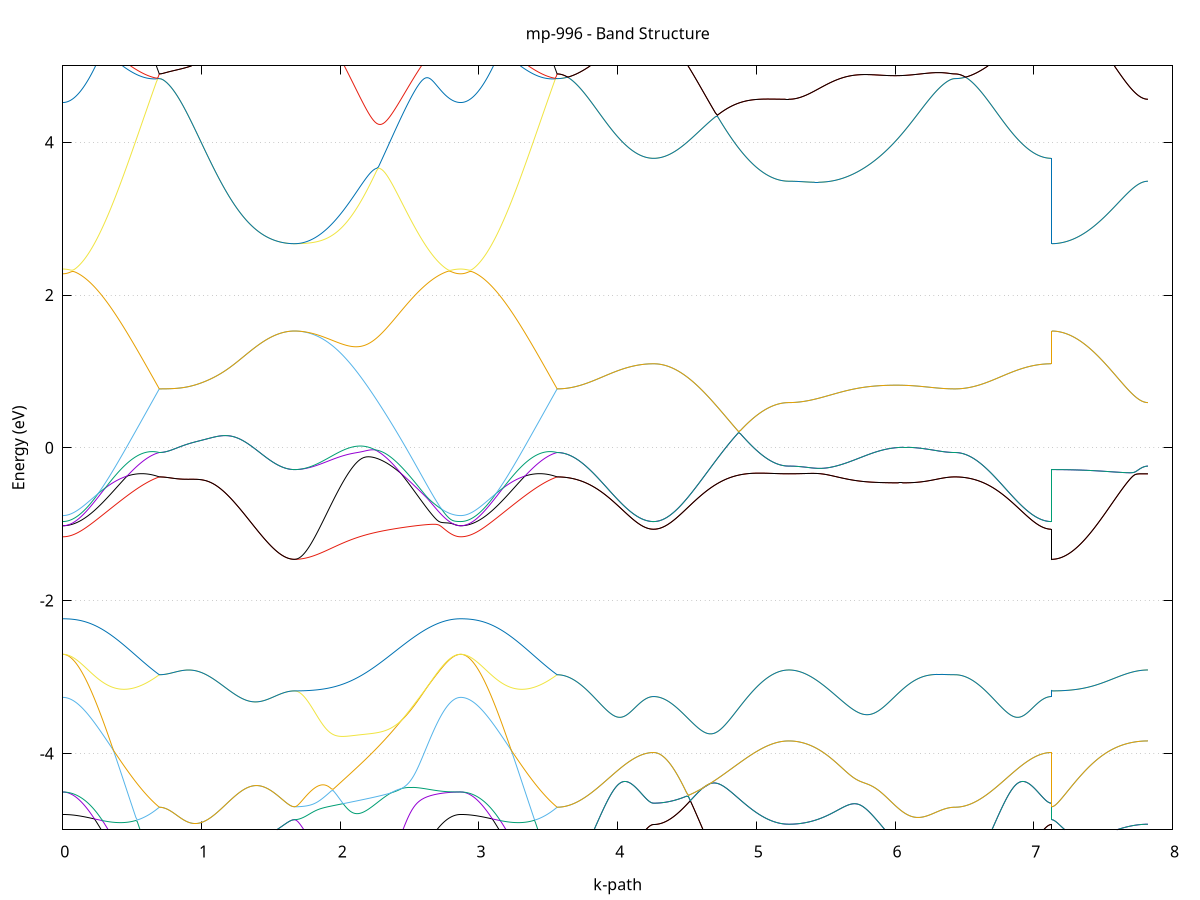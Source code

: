 set title 'mp-996 - Band Structure'
set xlabel 'k-path'
set ylabel 'Energy (eV)'
set grid y
set yrange [-5:5]
set terminal png size 800,600
set output 'mp-996_bands_gnuplot.png'
plot '-' using 1:2 with lines notitle, '-' using 1:2 with lines notitle, '-' using 1:2 with lines notitle, '-' using 1:2 with lines notitle, '-' using 1:2 with lines notitle, '-' using 1:2 with lines notitle, '-' using 1:2 with lines notitle, '-' using 1:2 with lines notitle, '-' using 1:2 with lines notitle, '-' using 1:2 with lines notitle, '-' using 1:2 with lines notitle, '-' using 1:2 with lines notitle, '-' using 1:2 with lines notitle, '-' using 1:2 with lines notitle, '-' using 1:2 with lines notitle, '-' using 1:2 with lines notitle, '-' using 1:2 with lines notitle, '-' using 1:2 with lines notitle, '-' using 1:2 with lines notitle, '-' using 1:2 with lines notitle, '-' using 1:2 with lines notitle, '-' using 1:2 with lines notitle, '-' using 1:2 with lines notitle, '-' using 1:2 with lines notitle, '-' using 1:2 with lines notitle, '-' using 1:2 with lines notitle, '-' using 1:2 with lines notitle, '-' using 1:2 with lines notitle, '-' using 1:2 with lines notitle, '-' using 1:2 with lines notitle, '-' using 1:2 with lines notitle, '-' using 1:2 with lines notitle, '-' using 1:2 with lines notitle, '-' using 1:2 with lines notitle, '-' using 1:2 with lines notitle, '-' using 1:2 with lines notitle, '-' using 1:2 with lines notitle, '-' using 1:2 with lines notitle, '-' using 1:2 with lines notitle, '-' using 1:2 with lines notitle
0.000000 -46.337924
0.009937 -46.337924
0.019874 -46.337924
0.029811 -46.337924
0.039748 -46.337924
0.049684 -46.337924
0.059621 -46.337924
0.069558 -46.337924
0.079495 -46.337924
0.089432 -46.337924
0.099369 -46.337924
0.109306 -46.337924
0.119243 -46.337924
0.129180 -46.337824
0.139117 -46.337824
0.149053 -46.337824
0.158990 -46.337824
0.168927 -46.337824
0.178864 -46.337824
0.188801 -46.337724
0.198738 -46.337724
0.208675 -46.337724
0.218612 -46.337724
0.228549 -46.337724
0.238485 -46.337624
0.248422 -46.337624
0.258359 -46.337624
0.268296 -46.337624
0.278233 -46.337524
0.288170 -46.337524
0.298107 -46.337524
0.308044 -46.337524
0.317981 -46.337424
0.327918 -46.337424
0.337854 -46.337424
0.347791 -46.337424
0.357728 -46.337324
0.367665 -46.337324
0.377602 -46.337324
0.387539 -46.337224
0.397476 -46.337224
0.407413 -46.337224
0.417350 -46.337224
0.427286 -46.337124
0.437223 -46.337124
0.447160 -46.337124
0.457097 -46.337124
0.467034 -46.337024
0.476971 -46.337024
0.486908 -46.337024
0.496845 -46.337024
0.506782 -46.337024
0.516719 -46.336924
0.526655 -46.336924
0.536592 -46.336924
0.546529 -46.336924
0.556466 -46.336924
0.566403 -46.336824
0.576340 -46.336824
0.586277 -46.336824
0.596214 -46.336824
0.606151 -46.336824
0.616087 -46.336824
0.626024 -46.336824
0.635961 -46.336824
0.645898 -46.336724
0.655835 -46.336724
0.665772 -46.336724
0.675709 -46.336724
0.685646 -46.336724
0.695583 -46.336724
0.695583 -46.336724
0.709510 -46.336724
0.723438 -46.336724
0.737365 -46.336724
0.751293 -46.336724
0.765221 -46.336624
0.779148 -46.336624
0.793076 -46.336624
0.807003 -46.336524
0.820931 -46.336524
0.834859 -46.336424
0.848786 -46.336324
0.862714 -46.336324
0.876641 -46.336224
0.890569 -46.336124
0.904497 -46.336024
0.918424 -46.335924
0.932352 -46.335824
0.946279 -46.335724
0.960207 -46.335624
0.974135 -46.335524
0.988062 -46.335424
1.001990 -46.335324
1.015917 -46.335124
1.029845 -46.335024
1.043773 -46.334924
1.057700 -46.334824
1.071628 -46.334624
1.085555 -46.334524
1.099483 -46.334424
1.113410 -46.334224
1.127338 -46.334124
1.141266 -46.333924
1.155193 -46.333824
1.169121 -46.333724
1.183048 -46.333524
1.196976 -46.333424
1.210904 -46.333324
1.224831 -46.333124
1.238759 -46.333024
1.252686 -46.332924
1.266614 -46.332724
1.280542 -46.332624
1.294469 -46.332524
1.308397 -46.332424
1.322324 -46.332324
1.336252 -46.332124
1.350180 -46.332024
1.364107 -46.331924
1.378035 -46.331824
1.391962 -46.331724
1.405890 -46.331624
1.419818 -46.331524
1.433745 -46.331524
1.447673 -46.331424
1.461600 -46.331324
1.475528 -46.331224
1.489456 -46.331224
1.503383 -46.331124
1.517311 -46.331024
1.531238 -46.331024
1.545166 -46.330924
1.559094 -46.330924
1.573021 -46.330824
1.586949 -46.330824
1.600876 -46.330824
1.614804 -46.330824
1.628732 -46.330724
1.642659 -46.330724
1.656587 -46.330724
1.670514 -46.330724
1.670514 -46.330724
1.682612 -46.330724
1.694709 -46.330724
1.706806 -46.330724
1.718904 -46.330724
1.731001 -46.330724
1.743098 -46.330724
1.755196 -46.330824
1.767293 -46.330824
1.779390 -46.330824
1.791487 -46.330824
1.803585 -46.330824
1.815682 -46.330824
1.827779 -46.330824
1.839877 -46.330924
1.851974 -46.330924
1.864071 -46.330924
1.876169 -46.330924
1.888266 -46.331024
1.900363 -46.331024
1.912461 -46.331024
1.924558 -46.331124
1.936655 -46.331124
1.948753 -46.331224
1.960850 -46.331224
1.972947 -46.331324
1.985044 -46.331324
1.997142 -46.331424
2.009239 -46.331424
2.021336 -46.331524
2.033434 -46.331524
2.045531 -46.331624
2.057628 -46.331724
2.069726 -46.331724
2.081823 -46.331824
2.093920 -46.331924
2.106018 -46.332024
2.118115 -46.332124
2.130212 -46.332124
2.142310 -46.332224
2.154407 -46.332324
2.166504 -46.332424
2.178601 -46.332524
2.190699 -46.332624
2.202796 -46.332724
2.214893 -46.332824
2.226991 -46.332924
2.239088 -46.333024
2.251185 -46.333224
2.263283 -46.333324
2.275380 -46.333424
2.287477 -46.333524
2.299575 -46.333624
2.311672 -46.333724
2.323769 -46.333924
2.335867 -46.334024
2.347964 -46.334124
2.360061 -46.334224
2.372158 -46.334424
2.384256 -46.334524
2.396353 -46.334624
2.408450 -46.334824
2.420548 -46.334924
2.432645 -46.335024
2.444742 -46.335224
2.456840 -46.335324
2.468937 -46.335424
2.481034 -46.335524
2.493132 -46.335724
2.505229 -46.335824
2.517326 -46.335924
2.529424 -46.336024
2.541521 -46.336124
2.553618 -46.336324
2.565715 -46.336424
2.577813 -46.336524
2.589910 -46.336624
2.602007 -46.336724
2.614105 -46.336824
2.626202 -46.336924
2.638299 -46.337024
2.650397 -46.337124
2.662494 -46.337224
2.674591 -46.337324
2.686689 -46.337324
2.698786 -46.337424
2.710883 -46.337524
2.722981 -46.337524
2.735078 -46.337624
2.747175 -46.337724
2.759272 -46.337724
2.771370 -46.337824
2.783467 -46.337824
2.795564 -46.337824
2.807662 -46.337924
2.819759 -46.337924
2.831856 -46.337924
2.843954 -46.337924
2.856051 -46.337924
2.868148 -46.337924
2.868148 -46.337924
2.875246 -46.337924
2.882344 -46.337924
2.889442 -46.337924
2.896539 -46.337924
2.903637 -46.337924
2.910735 -46.337924
2.917833 -46.337924
2.924931 -46.337924
2.932028 -46.337924
2.939126 -46.337924
2.946224 -46.337924
2.953322 -46.337924
2.960419 -46.337924
2.967517 -46.337924
2.974615 -46.337924
2.981713 -46.337924
2.988811 -46.337924
2.995908 -46.337824
3.003006 -46.337824
3.010104 -46.337824
3.017202 -46.337824
3.024299 -46.337824
3.031397 -46.337824
3.038495 -46.337824
3.045593 -46.337824
3.052691 -46.337724
3.059788 -46.337724
3.066886 -46.337724
3.073984 -46.337724
3.081082 -46.337724
3.088180 -46.337724
3.095277 -46.337724
3.102375 -46.337624
3.109473 -46.337624
3.116571 -46.337624
3.123668 -46.337624
3.130766 -46.337624
3.137864 -46.337624
3.144962 -46.337524
3.152060 -46.337524
3.159157 -46.337524
3.166255 -46.337524
3.173353 -46.337524
3.180451 -46.337424
3.187548 -46.337424
3.194646 -46.337424
3.201744 -46.337424
3.208842 -46.337424
3.215940 -46.337424
3.223037 -46.337324
3.230135 -46.337324
3.237233 -46.337324
3.244331 -46.337324
3.251428 -46.337324
3.258526 -46.337224
3.265624 -46.337224
3.272722 -46.337224
3.279820 -46.337224
3.286917 -46.337224
3.294015 -46.337124
3.301113 -46.337124
3.308211 -46.337124
3.315309 -46.337124
3.322406 -46.337124
3.329504 -46.337124
3.336602 -46.337024
3.343700 -46.337024
3.350797 -46.337024
3.357895 -46.337024
3.364993 -46.337024
3.372091 -46.337024
3.379189 -46.336924
3.386286 -46.336924
3.393384 -46.336924
3.400482 -46.336924
3.407580 -46.336924
3.414677 -46.336924
3.421775 -46.336924
3.428873 -46.336924
3.435971 -46.336824
3.443069 -46.336824
3.450166 -46.336824
3.457264 -46.336824
3.464362 -46.336824
3.471460 -46.336824
3.478558 -46.336824
3.485655 -46.336824
3.492753 -46.336824
3.499851 -46.336824
3.506949 -46.336824
3.514046 -46.336724
3.521144 -46.336724
3.528242 -46.336724
3.535340 -46.336724
3.542438 -46.336724
3.549535 -46.336724
3.556633 -46.336724
3.563731 -46.336724
3.563731 -46.336724
3.573668 -46.336724
3.583605 -46.336724
3.593542 -46.336724
3.603478 -46.336724
3.613415 -46.336824
3.623352 -46.336824
3.633289 -46.336824
3.643226 -46.336824
3.653163 -46.336824
3.663100 -46.336924
3.673037 -46.336924
3.682974 -46.336924
3.692911 -46.337024
3.702847 -46.337024
3.712784 -46.337024
3.722721 -46.337124
3.732658 -46.337124
3.742595 -46.337124
3.752532 -46.337224
3.762469 -46.337224
3.772406 -46.337324
3.782343 -46.337324
3.792279 -46.337424
3.802216 -46.337424
3.812153 -46.337524
3.822090 -46.337624
3.832027 -46.337624
3.841964 -46.337724
3.851901 -46.337724
3.861838 -46.337824
3.871775 -46.337824
3.881712 -46.337924
3.891648 -46.338024
3.901585 -46.338024
3.911522 -46.338124
3.921459 -46.338224
3.931396 -46.338224
3.941333 -46.338324
3.951270 -46.338324
3.961207 -46.338424
3.971144 -46.338524
3.981080 -46.338524
3.991017 -46.338624
4.000954 -46.338624
4.010891 -46.338724
4.020828 -46.338724
4.030765 -46.338824
4.040702 -46.338824
4.050639 -46.338924
4.060576 -46.338924
4.070513 -46.339024
4.080449 -46.339024
4.090386 -46.339124
4.100323 -46.339124
4.110260 -46.339224
4.120197 -46.339224
4.130134 -46.339224
4.140071 -46.339324
4.150008 -46.339324
4.159945 -46.339324
4.169881 -46.339324
4.179818 -46.339424
4.189755 -46.339424
4.199692 -46.339424
4.209629 -46.339424
4.219566 -46.339424
4.229503 -46.339424
4.239440 -46.339424
4.249377 -46.339524
4.259314 -46.339524
4.259314 -46.339524
4.273241 -46.339424
4.287169 -46.339424
4.301096 -46.339424
4.315024 -46.339424
4.328951 -46.339324
4.342879 -46.339324
4.356807 -46.339224
4.370734 -46.339124
4.384662 -46.339024
4.398589 -46.338924
4.412517 -46.338824
4.426445 -46.338724
4.440372 -46.338624
4.454300 -46.338524
4.468227 -46.338324
4.482155 -46.338224
4.496083 -46.338024
4.510010 -46.337824
4.523938 -46.337724
4.537865 -46.337524
4.551793 -46.337324
4.565721 -46.337124
4.579648 -46.336924
4.593576 -46.336724
4.607503 -46.336524
4.621431 -46.336324
4.635359 -46.336124
4.649286 -46.335924
4.663214 -46.335624
4.677141 -46.335424
4.691069 -46.335224
4.704997 -46.335024
4.718924 -46.334724
4.732852 -46.334524
4.746779 -46.334324
4.760707 -46.334024
4.774635 -46.333824
4.788562 -46.333624
4.802490 -46.333324
4.816417 -46.333124
4.830345 -46.332924
4.844273 -46.332724
4.858200 -46.332424
4.872128 -46.332224
4.886055 -46.332024
4.899983 -46.331824
4.913911 -46.331624
4.927838 -46.331424
4.941766 -46.331224
4.955693 -46.331024
4.969621 -46.330824
4.983548 -46.330724
4.997476 -46.330524
5.011404 -46.330424
5.025331 -46.330224
5.039259 -46.330124
5.053186 -46.329924
5.067114 -46.329824
5.081042 -46.329724
5.094969 -46.329624
5.108897 -46.329524
5.122824 -46.329424
5.136752 -46.329324
5.150680 -46.329324
5.164607 -46.329224
5.178535 -46.329224
5.192462 -46.329124
5.206390 -46.329124
5.220318 -46.329124
5.234245 -46.329124
5.234245 -46.329124
5.246343 -46.329124
5.258440 -46.329124
5.270537 -46.329124
5.282634 -46.329124
5.294732 -46.329124
5.306829 -46.329224
5.318926 -46.329224
5.331024 -46.329324
5.343121 -46.329324
5.355218 -46.329424
5.367316 -46.329424
5.379413 -46.329524
5.391510 -46.329624
5.403608 -46.329624
5.415705 -46.329724
5.427802 -46.329824
5.439900 -46.329924
5.451997 -46.330024
5.464094 -46.330124
5.476191 -46.330224
5.488289 -46.330324
5.500386 -46.330424
5.512483 -46.330524
5.524581 -46.330624
5.536678 -46.330824
5.548775 -46.330924
5.560873 -46.331024
5.572970 -46.331124
5.585067 -46.331224
5.597165 -46.331424
5.609262 -46.331524
5.621359 -46.331624
5.633457 -46.331824
5.645554 -46.331924
5.657651 -46.332024
5.669748 -46.332224
5.681846 -46.332324
5.693943 -46.332424
5.706040 -46.332624
5.718138 -46.332724
5.730235 -46.332824
5.742332 -46.333024
5.754430 -46.333124
5.766527 -46.333224
5.778624 -46.333324
5.790722 -46.333524
5.802819 -46.333624
5.814916 -46.333724
5.827014 -46.333824
5.839111 -46.334024
5.851208 -46.334124
5.863305 -46.334224
5.875403 -46.334324
5.887500 -46.334424
5.899597 -46.334524
5.911695 -46.334624
5.923792 -46.334724
5.935889 -46.334824
5.947987 -46.334924
5.960084 -46.335024
5.972181 -46.335124
5.984279 -46.335224
5.996376 -46.335324
6.008473 -46.335424
6.020571 -46.335524
6.032668 -46.335524
6.044765 -46.335624
6.056862 -46.335724
6.068960 -46.335824
6.081057 -46.335824
6.093154 -46.335924
6.105252 -46.336024
6.117349 -46.336024
6.129446 -46.336124
6.141544 -46.336124
6.153641 -46.336224
6.165738 -46.336224
6.177836 -46.336324
6.189933 -46.336324
6.202030 -46.336424
6.214128 -46.336424
6.226225 -46.336424
6.238322 -46.336524
6.250419 -46.336524
6.262517 -46.336524
6.274614 -46.336624
6.286711 -46.336624
6.298809 -46.336624
6.310906 -46.336624
6.323003 -46.336624
6.335101 -46.336724
6.347198 -46.336724
6.359295 -46.336724
6.371393 -46.336724
6.383490 -46.336724
6.395587 -46.336724
6.407685 -46.336724
6.419782 -46.336724
6.431879 -46.336724
6.431879 -46.336724
6.438977 -46.336724
6.446075 -46.336724
6.453172 -46.336724
6.460270 -46.336724
6.467368 -46.336724
6.474466 -46.336824
6.481564 -46.336824
6.488661 -46.336824
6.495759 -46.336824
6.502857 -46.336824
6.509955 -46.336824
6.517053 -46.336824
6.524150 -46.336824
6.531248 -46.336924
6.538346 -46.336924
6.545444 -46.336924
6.552541 -46.336924
6.559639 -46.336924
6.566737 -46.337024
6.573835 -46.337024
6.580933 -46.337024
6.588030 -46.337124
6.595128 -46.337124
6.602226 -46.337124
6.609324 -46.337124
6.616421 -46.337224
6.623519 -46.337224
6.630617 -46.337224
6.637715 -46.337324
6.644813 -46.337324
6.651910 -46.337324
6.659008 -46.337424
6.666106 -46.337424
6.673204 -46.337524
6.680302 -46.337524
6.687399 -46.337524
6.694497 -46.337624
6.701595 -46.337624
6.708693 -46.337724
6.715790 -46.337724
6.722888 -46.337724
6.729986 -46.337824
6.737084 -46.337824
6.744182 -46.337924
6.751279 -46.337924
6.758377 -46.338024
6.765475 -46.338024
6.772573 -46.338024
6.779670 -46.338124
6.786768 -46.338124
6.793866 -46.338224
6.800964 -46.338224
6.808062 -46.338324
6.815159 -46.338324
6.822257 -46.338324
6.829355 -46.338424
6.836453 -46.338424
6.843551 -46.338524
6.850648 -46.338524
6.857746 -46.338624
6.864844 -46.338624
6.871942 -46.338624
6.879039 -46.338724
6.886137 -46.338724
6.893235 -46.338824
6.900333 -46.338824
6.907431 -46.338824
6.914528 -46.338924
6.921626 -46.338924
6.928724 -46.338924
6.935822 -46.339024
6.942919 -46.339024
6.950017 -46.339024
6.957115 -46.339124
6.964213 -46.339124
6.971311 -46.339124
6.978408 -46.339224
6.985506 -46.339224
6.992604 -46.339224
6.999702 -46.339224
7.006799 -46.339324
7.013897 -46.339324
7.020995 -46.339324
7.028093 -46.339324
7.035191 -46.339324
7.042288 -46.339424
7.049386 -46.339424
7.056484 -46.339424
7.063582 -46.339424
7.070680 -46.339424
7.077777 -46.339424
7.084875 -46.339424
7.091973 -46.339424
7.099071 -46.339424
7.106168 -46.339424
7.113266 -46.339524
7.120364 -46.339524
7.127462 -46.339524
7.127462 -46.330724
7.134560 -46.330724
7.141657 -46.330724
7.148755 -46.330724
7.155853 -46.330724
7.162951 -46.330724
7.170048 -46.330724
7.177146 -46.330724
7.184244 -46.330724
7.191342 -46.330724
7.198440 -46.330724
7.205537 -46.330724
7.212635 -46.330724
7.219733 -46.330724
7.226831 -46.330624
7.233928 -46.330624
7.241026 -46.330624
7.248124 -46.330624
7.255222 -46.330624
7.262320 -46.330624
7.269417 -46.330624
7.276515 -46.330524
7.283613 -46.330524
7.290711 -46.330524
7.297809 -46.330524
7.304906 -46.330524
7.312004 -46.330524
7.319102 -46.330424
7.326200 -46.330424
7.333297 -46.330424
7.340395 -46.330424
7.347493 -46.330424
7.354591 -46.330324
7.361689 -46.330324
7.368786 -46.330324
7.375884 -46.330324
7.382982 -46.330224
7.390080 -46.330224
7.397177 -46.330224
7.404275 -46.330224
7.411373 -46.330124
7.418471 -46.330124
7.425569 -46.330124
7.432666 -46.330124
7.439764 -46.330024
7.446862 -46.330024
7.453960 -46.330024
7.461058 -46.330024
7.468155 -46.329924
7.475253 -46.329924
7.482351 -46.329924
7.489449 -46.329824
7.496546 -46.329824
7.503644 -46.329824
7.510742 -46.329824
7.517840 -46.329724
7.524938 -46.329724
7.532035 -46.329724
7.539133 -46.329724
7.546231 -46.329624
7.553329 -46.329624
7.560426 -46.329624
7.567524 -46.329624
7.574622 -46.329524
7.581720 -46.329524
7.588818 -46.329524
7.595915 -46.329524
7.603013 -46.329424
7.610111 -46.329424
7.617209 -46.329424
7.624307 -46.329424
7.631404 -46.329424
7.638502 -46.329324
7.645600 -46.329324
7.652698 -46.329324
7.659795 -46.329324
7.666893 -46.329324
7.673991 -46.329324
7.681089 -46.329224
7.688187 -46.329224
7.695284 -46.329224
7.702382 -46.329224
7.709480 -46.329224
7.716578 -46.329224
7.723675 -46.329224
7.730773 -46.329124
7.737871 -46.329124
7.744969 -46.329124
7.752067 -46.329124
7.759164 -46.329124
7.766262 -46.329124
7.773360 -46.329124
7.780458 -46.329124
7.787555 -46.329124
7.794653 -46.329124
7.801751 -46.329124
7.808849 -46.329124
7.815947 -46.329124
7.823044 -46.329124
e
0.000000 -46.337924
0.009937 -46.337924
0.019874 -46.337924
0.029811 -46.337924
0.039748 -46.337924
0.049684 -46.337924
0.059621 -46.337924
0.069558 -46.337924
0.079495 -46.337924
0.089432 -46.337924
0.099369 -46.337924
0.109306 -46.337924
0.119243 -46.337824
0.129180 -46.337824
0.139117 -46.337824
0.149053 -46.337824
0.158990 -46.337824
0.168927 -46.337824
0.178864 -46.337724
0.188801 -46.337724
0.198738 -46.337724
0.208675 -46.337724
0.218612 -46.337624
0.228549 -46.337624
0.238485 -46.337624
0.248422 -46.337624
0.258359 -46.337524
0.268296 -46.337524
0.278233 -46.337524
0.288170 -46.337524
0.298107 -46.337424
0.308044 -46.337424
0.317981 -46.337424
0.327918 -46.337424
0.337854 -46.337324
0.347791 -46.337324
0.357728 -46.337324
0.367665 -46.337224
0.377602 -46.337224
0.387539 -46.337224
0.397476 -46.337224
0.407413 -46.337124
0.417350 -46.337124
0.427286 -46.337124
0.437223 -46.337124
0.447160 -46.337024
0.457097 -46.337024
0.467034 -46.337024
0.476971 -46.337024
0.486908 -46.336924
0.496845 -46.336924
0.506782 -46.336924
0.516719 -46.336924
0.526655 -46.336924
0.536592 -46.336924
0.546529 -46.336824
0.556466 -46.336824
0.566403 -46.336824
0.576340 -46.336824
0.586277 -46.336824
0.596214 -46.336824
0.606151 -46.336824
0.616087 -46.336824
0.626024 -46.336724
0.635961 -46.336724
0.645898 -46.336724
0.655835 -46.336724
0.665772 -46.336724
0.675709 -46.336724
0.685646 -46.336724
0.695583 -46.336724
0.695583 -46.336724
0.709510 -46.336724
0.723438 -46.336724
0.737365 -46.336724
0.751293 -46.336724
0.765221 -46.336624
0.779148 -46.336624
0.793076 -46.336624
0.807003 -46.336524
0.820931 -46.336524
0.834859 -46.336424
0.848786 -46.336324
0.862714 -46.336324
0.876641 -46.336224
0.890569 -46.336124
0.904497 -46.336024
0.918424 -46.335924
0.932352 -46.335824
0.946279 -46.335724
0.960207 -46.335624
0.974135 -46.335524
0.988062 -46.335424
1.001990 -46.335324
1.015917 -46.335124
1.029845 -46.335024
1.043773 -46.334924
1.057700 -46.334824
1.071628 -46.334624
1.085555 -46.334524
1.099483 -46.334424
1.113410 -46.334224
1.127338 -46.334124
1.141266 -46.333924
1.155193 -46.333824
1.169121 -46.333724
1.183048 -46.333524
1.196976 -46.333424
1.210904 -46.333324
1.224831 -46.333124
1.238759 -46.333024
1.252686 -46.332924
1.266614 -46.332724
1.280542 -46.332624
1.294469 -46.332524
1.308397 -46.332424
1.322324 -46.332324
1.336252 -46.332124
1.350180 -46.332024
1.364107 -46.331924
1.378035 -46.331824
1.391962 -46.331724
1.405890 -46.331624
1.419818 -46.331524
1.433745 -46.331524
1.447673 -46.331424
1.461600 -46.331324
1.475528 -46.331224
1.489456 -46.331224
1.503383 -46.331124
1.517311 -46.331024
1.531238 -46.331024
1.545166 -46.330924
1.559094 -46.330924
1.573021 -46.330824
1.586949 -46.330824
1.600876 -46.330824
1.614804 -46.330824
1.628732 -46.330724
1.642659 -46.330724
1.656587 -46.330724
1.670514 -46.330724
1.670514 -46.330724
1.682612 -46.330724
1.694709 -46.330724
1.706806 -46.330724
1.718904 -46.330724
1.731001 -46.330724
1.743098 -46.330724
1.755196 -46.330824
1.767293 -46.330824
1.779390 -46.330824
1.791487 -46.330824
1.803585 -46.330824
1.815682 -46.330824
1.827779 -46.330824
1.839877 -46.330924
1.851974 -46.330924
1.864071 -46.330924
1.876169 -46.330924
1.888266 -46.330924
1.900363 -46.331024
1.912461 -46.331024
1.924558 -46.331024
1.936655 -46.331124
1.948753 -46.331124
1.960850 -46.331224
1.972947 -46.331224
1.985044 -46.331324
1.997142 -46.331324
2.009239 -46.331424
2.021336 -46.331424
2.033434 -46.331524
2.045531 -46.331524
2.057628 -46.331624
2.069726 -46.331724
2.081823 -46.331724
2.093920 -46.331824
2.106018 -46.331924
2.118115 -46.332024
2.130212 -46.332124
2.142310 -46.332224
2.154407 -46.332224
2.166504 -46.332324
2.178601 -46.332424
2.190699 -46.332524
2.202796 -46.332624
2.214893 -46.332824
2.226991 -46.332924
2.239088 -46.333024
2.251185 -46.333124
2.263283 -46.333224
2.275380 -46.333324
2.287477 -46.333424
2.299575 -46.333624
2.311672 -46.333724
2.323769 -46.333824
2.335867 -46.333924
2.347964 -46.334124
2.360061 -46.334224
2.372158 -46.334324
2.384256 -46.334524
2.396353 -46.334624
2.408450 -46.334724
2.420548 -46.334824
2.432645 -46.335024
2.444742 -46.335124
2.456840 -46.335224
2.468937 -46.335424
2.481034 -46.335524
2.493132 -46.335624
2.505229 -46.335824
2.517326 -46.335924
2.529424 -46.336024
2.541521 -46.336124
2.553618 -46.336224
2.565715 -46.336424
2.577813 -46.336524
2.589910 -46.336624
2.602007 -46.336724
2.614105 -46.336824
2.626202 -46.336924
2.638299 -46.337024
2.650397 -46.337124
2.662494 -46.337224
2.674591 -46.337324
2.686689 -46.337324
2.698786 -46.337424
2.710883 -46.337524
2.722981 -46.337524
2.735078 -46.337624
2.747175 -46.337724
2.759272 -46.337724
2.771370 -46.337824
2.783467 -46.337824
2.795564 -46.337824
2.807662 -46.337924
2.819759 -46.337924
2.831856 -46.337924
2.843954 -46.337924
2.856051 -46.337924
2.868148 -46.337924
2.868148 -46.337924
2.875246 -46.337924
2.882344 -46.337924
2.889442 -46.337924
2.896539 -46.337924
2.903637 -46.337924
2.910735 -46.337924
2.917833 -46.337924
2.924931 -46.337924
2.932028 -46.337924
2.939126 -46.337924
2.946224 -46.337924
2.953322 -46.337924
2.960419 -46.337924
2.967517 -46.337924
2.974615 -46.337924
2.981713 -46.337924
2.988811 -46.337824
2.995908 -46.337824
3.003006 -46.337824
3.010104 -46.337824
3.017202 -46.337824
3.024299 -46.337824
3.031397 -46.337824
3.038495 -46.337824
3.045593 -46.337724
3.052691 -46.337724
3.059788 -46.337724
3.066886 -46.337724
3.073984 -46.337724
3.081082 -46.337724
3.088180 -46.337624
3.095277 -46.337624
3.102375 -46.337624
3.109473 -46.337624
3.116571 -46.337624
3.123668 -46.337624
3.130766 -46.337524
3.137864 -46.337524
3.144962 -46.337524
3.152060 -46.337524
3.159157 -46.337524
3.166255 -46.337424
3.173353 -46.337424
3.180451 -46.337424
3.187548 -46.337424
3.194646 -46.337424
3.201744 -46.337324
3.208842 -46.337324
3.215940 -46.337324
3.223037 -46.337324
3.230135 -46.337324
3.237233 -46.337224
3.244331 -46.337224
3.251428 -46.337224
3.258526 -46.337224
3.265624 -46.337224
3.272722 -46.337124
3.279820 -46.337124
3.286917 -46.337124
3.294015 -46.337124
3.301113 -46.337124
3.308211 -46.337124
3.315309 -46.337024
3.322406 -46.337024
3.329504 -46.337024
3.336602 -46.337024
3.343700 -46.337024
3.350797 -46.337024
3.357895 -46.336924
3.364993 -46.336924
3.372091 -46.336924
3.379189 -46.336924
3.386286 -46.336924
3.393384 -46.336924
3.400482 -46.336924
3.407580 -46.336824
3.414677 -46.336824
3.421775 -46.336824
3.428873 -46.336824
3.435971 -46.336824
3.443069 -46.336824
3.450166 -46.336824
3.457264 -46.336824
3.464362 -46.336824
3.471460 -46.336824
3.478558 -46.336824
3.485655 -46.336724
3.492753 -46.336724
3.499851 -46.336724
3.506949 -46.336724
3.514046 -46.336724
3.521144 -46.336724
3.528242 -46.336724
3.535340 -46.336724
3.542438 -46.336724
3.549535 -46.336724
3.556633 -46.336724
3.563731 -46.336724
3.563731 -46.336724
3.573668 -46.336724
3.583605 -46.336724
3.593542 -46.336724
3.603478 -46.336724
3.613415 -46.336824
3.623352 -46.336824
3.633289 -46.336824
3.643226 -46.336824
3.653163 -46.336824
3.663100 -46.336924
3.673037 -46.336924
3.682974 -46.336924
3.692911 -46.337024
3.702847 -46.337024
3.712784 -46.337024
3.722721 -46.337124
3.732658 -46.337124
3.742595 -46.337124
3.752532 -46.337224
3.762469 -46.337224
3.772406 -46.337324
3.782343 -46.337324
3.792279 -46.337424
3.802216 -46.337424
3.812153 -46.337524
3.822090 -46.337624
3.832027 -46.337624
3.841964 -46.337724
3.851901 -46.337724
3.861838 -46.337824
3.871775 -46.337824
3.881712 -46.337924
3.891648 -46.338024
3.901585 -46.338024
3.911522 -46.338124
3.921459 -46.338224
3.931396 -46.338224
3.941333 -46.338324
3.951270 -46.338324
3.961207 -46.338424
3.971144 -46.338524
3.981080 -46.338524
3.991017 -46.338624
4.000954 -46.338624
4.010891 -46.338724
4.020828 -46.338724
4.030765 -46.338824
4.040702 -46.338824
4.050639 -46.338924
4.060576 -46.338924
4.070513 -46.339024
4.080449 -46.339024
4.090386 -46.339124
4.100323 -46.339124
4.110260 -46.339224
4.120197 -46.339224
4.130134 -46.339224
4.140071 -46.339324
4.150008 -46.339324
4.159945 -46.339324
4.169881 -46.339324
4.179818 -46.339424
4.189755 -46.339424
4.199692 -46.339424
4.209629 -46.339424
4.219566 -46.339424
4.229503 -46.339424
4.239440 -46.339424
4.249377 -46.339524
4.259314 -46.339524
4.259314 -46.339524
4.273241 -46.339424
4.287169 -46.339424
4.301096 -46.339424
4.315024 -46.339424
4.328951 -46.339324
4.342879 -46.339324
4.356807 -46.339224
4.370734 -46.339124
4.384662 -46.339024
4.398589 -46.338924
4.412517 -46.338824
4.426445 -46.338724
4.440372 -46.338624
4.454300 -46.338524
4.468227 -46.338324
4.482155 -46.338224
4.496083 -46.338024
4.510010 -46.337824
4.523938 -46.337724
4.537865 -46.337524
4.551793 -46.337324
4.565721 -46.337124
4.579648 -46.336924
4.593576 -46.336724
4.607503 -46.336524
4.621431 -46.336324
4.635359 -46.336124
4.649286 -46.335924
4.663214 -46.335624
4.677141 -46.335424
4.691069 -46.335224
4.704997 -46.335024
4.718924 -46.334724
4.732852 -46.334524
4.746779 -46.334324
4.760707 -46.334024
4.774635 -46.333824
4.788562 -46.333624
4.802490 -46.333324
4.816417 -46.333124
4.830345 -46.332924
4.844273 -46.332724
4.858200 -46.332424
4.872128 -46.332224
4.886055 -46.332024
4.899983 -46.331824
4.913911 -46.331624
4.927838 -46.331424
4.941766 -46.331224
4.955693 -46.331024
4.969621 -46.330824
4.983548 -46.330724
4.997476 -46.330524
5.011404 -46.330424
5.025331 -46.330224
5.039259 -46.330124
5.053186 -46.329924
5.067114 -46.329824
5.081042 -46.329724
5.094969 -46.329624
5.108897 -46.329524
5.122824 -46.329424
5.136752 -46.329324
5.150680 -46.329324
5.164607 -46.329224
5.178535 -46.329224
5.192462 -46.329124
5.206390 -46.329124
5.220318 -46.329124
5.234245 -46.329124
5.234245 -46.329124
5.246343 -46.329124
5.258440 -46.329124
5.270537 -46.329124
5.282634 -46.329124
5.294732 -46.329124
5.306829 -46.329224
5.318926 -46.329224
5.331024 -46.329324
5.343121 -46.329324
5.355218 -46.329424
5.367316 -46.329424
5.379413 -46.329524
5.391510 -46.329624
5.403608 -46.329624
5.415705 -46.329724
5.427802 -46.329824
5.439900 -46.329924
5.451997 -46.330024
5.464094 -46.330124
5.476191 -46.330224
5.488289 -46.330324
5.500386 -46.330424
5.512483 -46.330524
5.524581 -46.330624
5.536678 -46.330824
5.548775 -46.330924
5.560873 -46.331024
5.572970 -46.331124
5.585067 -46.331224
5.597165 -46.331424
5.609262 -46.331524
5.621359 -46.331624
5.633457 -46.331824
5.645554 -46.331924
5.657651 -46.332024
5.669748 -46.332224
5.681846 -46.332324
5.693943 -46.332424
5.706040 -46.332624
5.718138 -46.332724
5.730235 -46.332824
5.742332 -46.333024
5.754430 -46.333124
5.766527 -46.333224
5.778624 -46.333324
5.790722 -46.333524
5.802819 -46.333624
5.814916 -46.333724
5.827014 -46.333824
5.839111 -46.334024
5.851208 -46.334124
5.863305 -46.334224
5.875403 -46.334324
5.887500 -46.334424
5.899597 -46.334524
5.911695 -46.334624
5.923792 -46.334724
5.935889 -46.334824
5.947987 -46.334924
5.960084 -46.335024
5.972181 -46.335124
5.984279 -46.335224
5.996376 -46.335324
6.008473 -46.335424
6.020571 -46.335524
6.032668 -46.335524
6.044765 -46.335624
6.056862 -46.335724
6.068960 -46.335824
6.081057 -46.335824
6.093154 -46.335924
6.105252 -46.335924
6.117349 -46.336024
6.129446 -46.336124
6.141544 -46.336124
6.153641 -46.336224
6.165738 -46.336224
6.177836 -46.336324
6.189933 -46.336324
6.202030 -46.336424
6.214128 -46.336424
6.226225 -46.336424
6.238322 -46.336524
6.250419 -46.336524
6.262517 -46.336524
6.274614 -46.336624
6.286711 -46.336624
6.298809 -46.336624
6.310906 -46.336624
6.323003 -46.336624
6.335101 -46.336724
6.347198 -46.336724
6.359295 -46.336724
6.371393 -46.336724
6.383490 -46.336724
6.395587 -46.336724
6.407685 -46.336724
6.419782 -46.336724
6.431879 -46.336724
6.431879 -46.336724
6.438977 -46.336724
6.446075 -46.336724
6.453172 -46.336724
6.460270 -46.336724
6.467368 -46.336724
6.474466 -46.336724
6.481564 -46.336824
6.488661 -46.336824
6.495759 -46.336824
6.502857 -46.336824
6.509955 -46.336824
6.517053 -46.336824
6.524150 -46.336824
6.531248 -46.336924
6.538346 -46.336924
6.545444 -46.336924
6.552541 -46.336924
6.559639 -46.336924
6.566737 -46.337024
6.573835 -46.337024
6.580933 -46.337024
6.588030 -46.337124
6.595128 -46.337124
6.602226 -46.337124
6.609324 -46.337124
6.616421 -46.337224
6.623519 -46.337224
6.630617 -46.337224
6.637715 -46.337324
6.644813 -46.337324
6.651910 -46.337324
6.659008 -46.337424
6.666106 -46.337424
6.673204 -46.337524
6.680302 -46.337524
6.687399 -46.337524
6.694497 -46.337624
6.701595 -46.337624
6.708693 -46.337724
6.715790 -46.337724
6.722888 -46.337724
6.729986 -46.337824
6.737084 -46.337824
6.744182 -46.337924
6.751279 -46.337924
6.758377 -46.338024
6.765475 -46.338024
6.772573 -46.338024
6.779670 -46.338124
6.786768 -46.338124
6.793866 -46.338224
6.800964 -46.338224
6.808062 -46.338324
6.815159 -46.338324
6.822257 -46.338324
6.829355 -46.338424
6.836453 -46.338424
6.843551 -46.338524
6.850648 -46.338524
6.857746 -46.338624
6.864844 -46.338624
6.871942 -46.338624
6.879039 -46.338724
6.886137 -46.338724
6.893235 -46.338824
6.900333 -46.338824
6.907431 -46.338824
6.914528 -46.338924
6.921626 -46.338924
6.928724 -46.338924
6.935822 -46.339024
6.942919 -46.339024
6.950017 -46.339024
6.957115 -46.339124
6.964213 -46.339124
6.971311 -46.339124
6.978408 -46.339224
6.985506 -46.339224
6.992604 -46.339224
6.999702 -46.339224
7.006799 -46.339324
7.013897 -46.339324
7.020995 -46.339324
7.028093 -46.339324
7.035191 -46.339324
7.042288 -46.339424
7.049386 -46.339424
7.056484 -46.339424
7.063582 -46.339424
7.070680 -46.339424
7.077777 -46.339424
7.084875 -46.339424
7.091973 -46.339424
7.099071 -46.339424
7.106168 -46.339424
7.113266 -46.339424
7.120364 -46.339524
7.127462 -46.339524
7.127462 -46.330724
7.134560 -46.330724
7.141657 -46.330724
7.148755 -46.330724
7.155853 -46.330724
7.162951 -46.330724
7.170048 -46.330724
7.177146 -46.330724
7.184244 -46.330724
7.191342 -46.330724
7.198440 -46.330724
7.205537 -46.330724
7.212635 -46.330724
7.219733 -46.330724
7.226831 -46.330624
7.233928 -46.330624
7.241026 -46.330624
7.248124 -46.330624
7.255222 -46.330624
7.262320 -46.330624
7.269417 -46.330624
7.276515 -46.330524
7.283613 -46.330524
7.290711 -46.330524
7.297809 -46.330524
7.304906 -46.330524
7.312004 -46.330524
7.319102 -46.330424
7.326200 -46.330424
7.333297 -46.330424
7.340395 -46.330424
7.347493 -46.330324
7.354591 -46.330324
7.361689 -46.330324
7.368786 -46.330324
7.375884 -46.330324
7.382982 -46.330224
7.390080 -46.330224
7.397177 -46.330224
7.404275 -46.330224
7.411373 -46.330124
7.418471 -46.330124
7.425569 -46.330124
7.432666 -46.330124
7.439764 -46.330024
7.446862 -46.330024
7.453960 -46.330024
7.461058 -46.330024
7.468155 -46.329924
7.475253 -46.329924
7.482351 -46.329924
7.489449 -46.329824
7.496546 -46.329824
7.503644 -46.329824
7.510742 -46.329824
7.517840 -46.329724
7.524938 -46.329724
7.532035 -46.329724
7.539133 -46.329724
7.546231 -46.329624
7.553329 -46.329624
7.560426 -46.329624
7.567524 -46.329624
7.574622 -46.329524
7.581720 -46.329524
7.588818 -46.329524
7.595915 -46.329524
7.603013 -46.329424
7.610111 -46.329424
7.617209 -46.329424
7.624307 -46.329424
7.631404 -46.329424
7.638502 -46.329324
7.645600 -46.329324
7.652698 -46.329324
7.659795 -46.329324
7.666893 -46.329324
7.673991 -46.329324
7.681089 -46.329224
7.688187 -46.329224
7.695284 -46.329224
7.702382 -46.329224
7.709480 -46.329224
7.716578 -46.329224
7.723675 -46.329224
7.730773 -46.329124
7.737871 -46.329124
7.744969 -46.329124
7.752067 -46.329124
7.759164 -46.329124
7.766262 -46.329124
7.773360 -46.329124
7.780458 -46.329124
7.787555 -46.329124
7.794653 -46.329124
7.801751 -46.329124
7.808849 -46.329124
7.815947 -46.329124
7.823044 -46.329124
e
0.000000 -45.916424
0.009937 -45.916424
0.019874 -45.916424
0.029811 -45.916424
0.039748 -45.916424
0.049684 -45.916324
0.059621 -45.916324
0.069558 -45.916324
0.079495 -45.916224
0.089432 -45.916224
0.099369 -45.916124
0.109306 -45.916124
0.119243 -45.916024
0.129180 -45.915924
0.139117 -45.915924
0.149053 -45.915824
0.158990 -45.915724
0.168927 -45.915624
0.178864 -45.915524
0.188801 -45.915424
0.198738 -45.915324
0.208675 -45.915224
0.218612 -45.915124
0.228549 -45.915024
0.238485 -45.914824
0.248422 -45.914724
0.258359 -45.914624
0.268296 -45.914424
0.278233 -45.914324
0.288170 -45.914124
0.298107 -45.914024
0.308044 -45.913824
0.317981 -45.913724
0.327918 -45.913524
0.337854 -45.913324
0.347791 -45.913224
0.357728 -45.913024
0.367665 -45.912824
0.377602 -45.912624
0.387539 -45.912424
0.397476 -45.912224
0.407413 -45.912024
0.417350 -45.911824
0.427286 -45.911624
0.437223 -45.911424
0.447160 -45.911224
0.457097 -45.911024
0.467034 -45.910824
0.476971 -45.910624
0.486908 -45.910424
0.496845 -45.910124
0.506782 -45.909924
0.516719 -45.909724
0.526655 -45.909524
0.536592 -45.909224
0.546529 -45.909024
0.556466 -45.908824
0.566403 -45.908524
0.576340 -45.908324
0.586277 -45.908024
0.596214 -45.907824
0.606151 -45.907624
0.616087 -45.907324
0.626024 -45.907124
0.635961 -45.906824
0.645898 -45.906624
0.655835 -45.906324
0.665772 -45.906124
0.675709 -45.905824
0.685646 -45.905624
0.695583 -45.905424
0.695583 -45.905424
0.709510 -45.905424
0.723438 -45.905624
0.737365 -45.905924
0.751293 -45.906424
0.765221 -45.907024
0.779148 -45.907724
0.793076 -45.908624
0.807003 -45.909524
0.820931 -45.910624
0.834859 -45.911924
0.848786 -45.913224
0.862714 -45.914624
0.876641 -45.916224
0.890569 -45.917924
0.904497 -45.919624
0.918424 -45.921524
0.932352 -45.923524
0.946279 -45.925624
0.960207 -45.927724
0.974135 -45.930024
0.988062 -45.932324
1.001990 -45.934724
1.015917 -45.937124
1.029845 -45.939724
1.043773 -45.942324
1.057700 -45.944924
1.071628 -45.947624
1.085555 -45.950324
1.099483 -45.953124
1.113410 -45.955924
1.127338 -45.958724
1.141266 -45.961624
1.155193 -45.964524
1.169121 -45.967324
1.183048 -45.970224
1.196976 -45.973124
1.210904 -45.976024
1.224831 -45.978824
1.238759 -45.981624
1.252686 -45.984424
1.266614 -45.987224
1.280542 -45.990024
1.294469 -45.992724
1.308397 -45.995324
1.322324 -45.997924
1.336252 -46.000424
1.350180 -46.002924
1.364107 -46.005324
1.378035 -46.007724
1.391962 -46.009924
1.405890 -46.012124
1.419818 -46.014224
1.433745 -46.016224
1.447673 -46.018124
1.461600 -46.019924
1.475528 -46.021624
1.489456 -46.023224
1.503383 -46.024724
1.517311 -46.026124
1.531238 -46.027424
1.545166 -46.028624
1.559094 -46.029624
1.573021 -46.030624
1.586949 -46.031424
1.600876 -46.032124
1.614804 -46.032624
1.628732 -46.033124
1.642659 -46.033424
1.656587 -46.033624
1.670514 -46.033624
1.670514 -46.033624
1.682612 -46.033624
1.694709 -46.033524
1.706806 -46.033424
1.718904 -46.033224
1.731001 -46.032924
1.743098 -46.032624
1.755196 -46.032224
1.767293 -46.031824
1.779390 -46.031324
1.791487 -46.030824
1.803585 -46.030224
1.815682 -46.029624
1.827779 -46.028924
1.839877 -46.028124
1.851974 -46.027324
1.864071 -46.026524
1.876169 -46.025624
1.888266 -46.024624
1.900363 -46.023624
1.912461 -46.022524
1.924558 -46.021424
1.936655 -46.020324
1.948753 -46.019124
1.960850 -46.017924
1.972947 -46.016624
1.985044 -46.015324
1.997142 -46.013924
2.009239 -46.012524
2.021336 -46.011124
2.033434 -46.009624
2.045531 -46.008124
2.057628 -46.006624
2.069726 -46.005024
2.081823 -46.003424
2.093920 -46.001824
2.106018 -46.000124
2.118115 -45.998424
2.130212 -45.996724
2.142310 -45.995024
2.154407 -45.993224
2.166504 -45.991424
2.178601 -45.989624
2.190699 -45.987824
2.202796 -45.986024
2.214893 -45.984224
2.226991 -45.982324
2.239088 -45.980524
2.251185 -45.978624
2.263283 -45.976824
2.275380 -45.974924
2.287477 -45.973024
2.299575 -45.971224
2.311672 -45.969324
2.323769 -45.967524
2.335867 -45.965624
2.347964 -45.963824
2.360061 -45.962024
2.372158 -45.960124
2.384256 -45.958324
2.396353 -45.956624
2.408450 -45.954824
2.420548 -45.953024
2.432645 -45.951324
2.444742 -45.949624
2.456840 -45.947924
2.468937 -45.946324
2.481034 -45.944724
2.493132 -45.943124
2.505229 -45.941524
2.517326 -45.940024
2.529424 -45.938524
2.541521 -45.937124
2.553618 -45.935724
2.565715 -45.934324
2.577813 -45.933024
2.589910 -45.931724
2.602007 -45.930424
2.614105 -45.929224
2.626202 -45.928124
2.638299 -45.927024
2.650397 -45.925924
2.662494 -45.924924
2.674591 -45.924024
2.686689 -45.923124
2.698786 -45.922224
2.710883 -45.921424
2.722981 -45.920724
2.735078 -45.920024
2.747175 -45.919424
2.759272 -45.918824
2.771370 -45.918324
2.783467 -45.917924
2.795564 -45.917524
2.807662 -45.917224
2.819759 -45.916924
2.831856 -45.916724
2.843954 -45.916524
2.856051 -45.916424
2.868148 -45.916424
2.868148 -45.916424
2.875246 -45.916424
2.882344 -45.916424
2.889442 -45.916424
2.896539 -45.916424
2.903637 -45.916424
2.910735 -45.916424
2.917833 -45.916324
2.924931 -45.916324
2.932028 -45.916324
2.939126 -45.916324
2.946224 -45.916224
2.953322 -45.916224
2.960419 -45.916224
2.967517 -45.916124
2.974615 -45.916124
2.981713 -45.916024
2.988811 -45.916024
2.995908 -45.916024
3.003006 -45.915924
3.010104 -45.915824
3.017202 -45.915824
3.024299 -45.915724
3.031397 -45.915724
3.038495 -45.915624
3.045593 -45.915524
3.052691 -45.915524
3.059788 -45.915424
3.066886 -45.915324
3.073984 -45.915224
3.081082 -45.915224
3.088180 -45.915124
3.095277 -45.915024
3.102375 -45.914924
3.109473 -45.914824
3.116571 -45.914724
3.123668 -45.914624
3.130766 -45.914524
3.137864 -45.914424
3.144962 -45.914324
3.152060 -45.914224
3.159157 -45.914124
3.166255 -45.914024
3.173353 -45.913924
3.180451 -45.913824
3.187548 -45.913624
3.194646 -45.913524
3.201744 -45.913424
3.208842 -45.913324
3.215940 -45.913224
3.223037 -45.913024
3.230135 -45.912924
3.237233 -45.912824
3.244331 -45.912624
3.251428 -45.912524
3.258526 -45.912424
3.265624 -45.912224
3.272722 -45.912124
3.279820 -45.912024
3.286917 -45.911824
3.294015 -45.911724
3.301113 -45.911524
3.308211 -45.911424
3.315309 -45.911224
3.322406 -45.911124
3.329504 -45.910924
3.336602 -45.910824
3.343700 -45.910624
3.350797 -45.910524
3.357895 -45.910324
3.364993 -45.910124
3.372091 -45.910024
3.379189 -45.909824
3.386286 -45.909724
3.393384 -45.909524
3.400482 -45.909324
3.407580 -45.909224
3.414677 -45.909024
3.421775 -45.908824
3.428873 -45.908724
3.435971 -45.908524
3.443069 -45.908324
3.450166 -45.908224
3.457264 -45.908024
3.464362 -45.907824
3.471460 -45.907624
3.478558 -45.907524
3.485655 -45.907324
3.492753 -45.907124
3.499851 -45.906924
3.506949 -45.906824
3.514046 -45.906624
3.521144 -45.906424
3.528242 -45.906224
3.535340 -45.906124
3.542438 -45.905924
3.549535 -45.905724
3.556633 -45.905524
3.563731 -45.905424
3.563731 -45.905424
3.573668 -45.905424
3.583605 -45.905424
3.593542 -45.905424
3.603478 -45.905424
3.613415 -45.905424
3.623352 -45.905424
3.633289 -45.905424
3.643226 -45.905424
3.653163 -45.905424
3.663100 -45.905424
3.673037 -45.905324
3.682974 -45.905324
3.692911 -45.905324
3.702847 -45.905324
3.712784 -45.905324
3.722721 -45.905324
3.732658 -45.905324
3.742595 -45.905324
3.752532 -45.905324
3.762469 -45.905324
3.772406 -45.905324
3.782343 -45.905324
3.792279 -45.905324
3.802216 -45.905324
3.812153 -45.905324
3.822090 -45.905324
3.832027 -45.905324
3.841964 -45.905324
3.851901 -45.905324
3.861838 -45.905324
3.871775 -45.905324
3.881712 -45.905324
3.891648 -45.905324
3.901585 -45.905324
3.911522 -45.905324
3.921459 -45.905324
3.931396 -45.905324
3.941333 -45.905324
3.951270 -45.905324
3.961207 -45.905324
3.971144 -45.905324
3.981080 -45.905324
3.991017 -45.905324
4.000954 -45.905324
4.010891 -45.905324
4.020828 -45.905324
4.030765 -45.905324
4.040702 -45.905324
4.050639 -45.905324
4.060576 -45.905324
4.070513 -45.905324
4.080449 -45.905324
4.090386 -45.905324
4.100323 -45.905324
4.110260 -45.905324
4.120197 -45.905324
4.130134 -45.905324
4.140071 -45.905324
4.150008 -45.905324
4.159945 -45.905324
4.169881 -45.905324
4.179818 -45.905324
4.189755 -45.905324
4.199692 -45.905324
4.209629 -45.905324
4.219566 -45.905324
4.229503 -45.905324
4.239440 -45.905324
4.249377 -45.905324
4.259314 -45.905324
4.259314 -45.905324
4.273241 -45.905424
4.287169 -45.905624
4.301096 -45.905924
4.315024 -45.906424
4.328951 -45.907024
4.342879 -45.907724
4.356807 -45.908524
4.370734 -45.909524
4.384662 -45.910624
4.398589 -45.911824
4.412517 -45.913124
4.426445 -45.914624
4.440372 -45.916224
4.454300 -45.917824
4.468227 -45.919624
4.482155 -45.921524
4.496083 -45.923524
4.510010 -45.925624
4.523938 -45.927724
4.537865 -45.930024
4.551793 -45.932324
4.565721 -45.934724
4.579648 -45.937224
4.593576 -45.939824
4.607503 -45.942424
4.621431 -45.945024
4.635359 -45.947824
4.649286 -45.950524
4.663214 -45.953324
4.677141 -45.956224
4.691069 -45.959024
4.704997 -45.961924
4.718924 -45.964824
4.732852 -45.967724
4.746779 -45.970624
4.760707 -45.973524
4.774635 -45.976424
4.788562 -45.979324
4.802490 -45.982224
4.816417 -45.985124
4.830345 -45.987924
4.844273 -45.990724
4.858200 -45.993424
4.872128 -45.996124
4.886055 -45.998724
4.899983 -46.001324
4.913911 -46.003824
4.927838 -46.006324
4.941766 -46.008724
4.955693 -46.011024
4.969621 -46.013224
4.983548 -46.015324
4.997476 -46.017424
5.011404 -46.019324
5.025331 -46.021224
5.039259 -46.022924
5.053186 -46.024624
5.067114 -46.026124
5.081042 -46.027524
5.094969 -46.028824
5.108897 -46.030024
5.122824 -46.031124
5.136752 -46.032024
5.150680 -46.032924
5.164607 -46.033624
5.178535 -46.034124
5.192462 -46.034624
5.206390 -46.034924
5.220318 -46.035124
5.234245 -46.035224
5.234245 -46.035224
5.246343 -46.035124
5.258440 -46.035024
5.270537 -46.034924
5.282634 -46.034724
5.294732 -46.034424
5.306829 -46.034024
5.318926 -46.033624
5.331024 -46.033124
5.343121 -46.032524
5.355218 -46.031924
5.367316 -46.031324
5.379413 -46.030524
5.391510 -46.029724
5.403608 -46.028924
5.415705 -46.028024
5.427802 -46.027024
5.439900 -46.026024
5.451997 -46.024924
5.464094 -46.023724
5.476191 -46.022524
5.488289 -46.021324
5.500386 -46.020024
5.512483 -46.018724
5.524581 -46.017324
5.536678 -46.015824
5.548775 -46.014324
5.560873 -46.012824
5.572970 -46.011224
5.585067 -46.009624
5.597165 -46.008024
5.609262 -46.006324
5.621359 -46.004524
5.633457 -46.002824
5.645554 -46.001024
5.657651 -45.999224
5.669748 -45.997324
5.681846 -45.995424
5.693943 -45.993524
5.706040 -45.991624
5.718138 -45.989624
5.730235 -45.987724
5.742332 -45.985724
5.754430 -45.983724
5.766527 -45.981724
5.778624 -45.979624
5.790722 -45.977624
5.802819 -45.975624
5.814916 -45.973524
5.827014 -45.971424
5.839111 -45.969424
5.851208 -45.967324
5.863305 -45.965324
5.875403 -45.963224
5.887500 -45.961224
5.899597 -45.959224
5.911695 -45.957224
5.923792 -45.955224
5.935889 -45.953224
5.947987 -45.951224
5.960084 -45.949224
5.972181 -45.947324
5.984279 -45.945424
5.996376 -45.943524
6.008473 -45.941624
6.020571 -45.939824
6.032668 -45.938024
6.044765 -45.936224
6.056862 -45.934524
6.068960 -45.932824
6.081057 -45.931124
6.093154 -45.929524
6.105252 -45.927924
6.117349 -45.926424
6.129446 -45.924924
6.141544 -45.923424
6.153641 -45.922024
6.165738 -45.920724
6.177836 -45.919424
6.189933 -45.918124
6.202030 -45.916924
6.214128 -45.915824
6.226225 -45.914724
6.238322 -45.913624
6.250419 -45.912624
6.262517 -45.911724
6.274614 -45.910924
6.286711 -45.910124
6.298809 -45.909324
6.310906 -45.908624
6.323003 -45.908024
6.335101 -45.907524
6.347198 -45.907024
6.359295 -45.906524
6.371393 -45.906224
6.383490 -45.905924
6.395587 -45.905724
6.407685 -45.905524
6.419782 -45.905424
6.431879 -45.905424
6.431879 -45.905424
6.438977 -45.905424
6.446075 -45.905424
6.453172 -45.905424
6.460270 -45.905424
6.467368 -45.905424
6.474466 -45.905424
6.481564 -45.905424
6.488661 -45.905424
6.495759 -45.905424
6.502857 -45.905424
6.509955 -45.905424
6.517053 -45.905424
6.524150 -45.905424
6.531248 -45.905424
6.538346 -45.905424
6.545444 -45.905324
6.552541 -45.905324
6.559639 -45.905324
6.566737 -45.905324
6.573835 -45.905324
6.580933 -45.905324
6.588030 -45.905324
6.595128 -45.905324
6.602226 -45.905324
6.609324 -45.905324
6.616421 -45.905324
6.623519 -45.905324
6.630617 -45.905324
6.637715 -45.905324
6.644813 -45.905324
6.651910 -45.905324
6.659008 -45.905324
6.666106 -45.905324
6.673204 -45.905324
6.680302 -45.905324
6.687399 -45.905324
6.694497 -45.905324
6.701595 -45.905324
6.708693 -45.905324
6.715790 -45.905324
6.722888 -45.905324
6.729986 -45.905324
6.737084 -45.905324
6.744182 -45.905324
6.751279 -45.905324
6.758377 -45.905324
6.765475 -45.905324
6.772573 -45.905324
6.779670 -45.905324
6.786768 -45.905324
6.793866 -45.905324
6.800964 -45.905324
6.808062 -45.905324
6.815159 -45.905324
6.822257 -45.905324
6.829355 -45.905324
6.836453 -45.905324
6.843551 -45.905324
6.850648 -45.905324
6.857746 -45.905324
6.864844 -45.905324
6.871942 -45.905324
6.879039 -45.905324
6.886137 -45.905324
6.893235 -45.905324
6.900333 -45.905324
6.907431 -45.905324
6.914528 -45.905324
6.921626 -45.905324
6.928724 -45.905324
6.935822 -45.905324
6.942919 -45.905324
6.950017 -45.905324
6.957115 -45.905324
6.964213 -45.905324
6.971311 -45.905324
6.978408 -45.905324
6.985506 -45.905324
6.992604 -45.905324
6.999702 -45.905324
7.006799 -45.905324
7.013897 -45.905324
7.020995 -45.905324
7.028093 -45.905324
7.035191 -45.905324
7.042288 -45.905324
7.049386 -45.905324
7.056484 -45.905324
7.063582 -45.905324
7.070680 -45.905324
7.077777 -45.905324
7.084875 -45.905324
7.091973 -45.905324
7.099071 -45.905324
7.106168 -45.905324
7.113266 -45.905324
7.120364 -45.905324
7.127462 -45.905324
7.127462 -46.033624
7.134560 -46.033624
7.141657 -46.033624
7.148755 -46.033624
7.155853 -46.033624
7.162951 -46.033724
7.170048 -46.033724
7.177146 -46.033724
7.184244 -46.033724
7.191342 -46.033724
7.198440 -46.033724
7.205537 -46.033724
7.212635 -46.033724
7.219733 -46.033724
7.226831 -46.033724
7.233928 -46.033724
7.241026 -46.033724
7.248124 -46.033824
7.255222 -46.033824
7.262320 -46.033824
7.269417 -46.033824
7.276515 -46.033824
7.283613 -46.033824
7.290711 -46.033824
7.297809 -46.033924
7.304906 -46.033924
7.312004 -46.033924
7.319102 -46.033924
7.326200 -46.033924
7.333297 -46.033924
7.340395 -46.034024
7.347493 -46.034024
7.354591 -46.034024
7.361689 -46.034024
7.368786 -46.034124
7.375884 -46.034124
7.382982 -46.034124
7.390080 -46.034124
7.397177 -46.034124
7.404275 -46.034224
7.411373 -46.034224
7.418471 -46.034224
7.425569 -46.034224
7.432666 -46.034324
7.439764 -46.034324
7.446862 -46.034324
7.453960 -46.034324
7.461058 -46.034424
7.468155 -46.034424
7.475253 -46.034424
7.482351 -46.034424
7.489449 -46.034524
7.496546 -46.034524
7.503644 -46.034524
7.510742 -46.034524
7.517840 -46.034624
7.524938 -46.034624
7.532035 -46.034624
7.539133 -46.034624
7.546231 -46.034724
7.553329 -46.034724
7.560426 -46.034724
7.567524 -46.034724
7.574622 -46.034724
7.581720 -46.034824
7.588818 -46.034824
7.595915 -46.034824
7.603013 -46.034824
7.610111 -46.034824
7.617209 -46.034924
7.624307 -46.034924
7.631404 -46.034924
7.638502 -46.034924
7.645600 -46.034924
7.652698 -46.035024
7.659795 -46.035024
7.666893 -46.035024
7.673991 -46.035024
7.681089 -46.035024
7.688187 -46.035024
7.695284 -46.035124
7.702382 -46.035124
7.709480 -46.035124
7.716578 -46.035124
7.723675 -46.035124
7.730773 -46.035124
7.737871 -46.035124
7.744969 -46.035124
7.752067 -46.035124
7.759164 -46.035124
7.766262 -46.035224
7.773360 -46.035224
7.780458 -46.035224
7.787555 -46.035224
7.794653 -46.035224
7.801751 -46.035224
7.808849 -46.035224
7.815947 -46.035224
7.823044 -46.035224
e
0.000000 -45.894424
0.009937 -45.894424
0.019874 -45.894424
0.029811 -45.894424
0.039748 -45.894424
0.049684 -45.894424
0.059621 -45.894524
0.069558 -45.894524
0.079495 -45.894624
0.089432 -45.894624
0.099369 -45.894624
0.109306 -45.894724
0.119243 -45.894824
0.129180 -45.894824
0.139117 -45.894924
0.149053 -45.895024
0.158990 -45.895124
0.168927 -45.895224
0.178864 -45.895324
0.188801 -45.895424
0.198738 -45.895524
0.208675 -45.895624
0.218612 -45.895724
0.228549 -45.895824
0.238485 -45.895924
0.248422 -45.896024
0.258359 -45.896224
0.268296 -45.896324
0.278233 -45.896524
0.288170 -45.896624
0.298107 -45.896824
0.308044 -45.896924
0.317981 -45.897124
0.327918 -45.897224
0.337854 -45.897424
0.347791 -45.897624
0.357728 -45.897824
0.367665 -45.897924
0.377602 -45.898124
0.387539 -45.898324
0.397476 -45.898524
0.407413 -45.898724
0.417350 -45.898924
0.427286 -45.899124
0.437223 -45.899324
0.447160 -45.899524
0.457097 -45.899724
0.467034 -45.899924
0.476971 -45.900124
0.486908 -45.900424
0.496845 -45.900624
0.506782 -45.900824
0.516719 -45.901024
0.526655 -45.901324
0.536592 -45.901524
0.546529 -45.901724
0.556466 -45.902024
0.566403 -45.902224
0.576340 -45.902424
0.586277 -45.902724
0.596214 -45.902924
0.606151 -45.903124
0.616087 -45.903424
0.626024 -45.903624
0.635961 -45.903924
0.645898 -45.904124
0.655835 -45.904424
0.665772 -45.904624
0.675709 -45.904924
0.685646 -45.905124
0.695583 -45.905424
0.695583 -45.905424
0.709510 -45.905424
0.723438 -45.905624
0.737365 -45.905924
0.751293 -45.906424
0.765221 -45.907024
0.779148 -45.907724
0.793076 -45.908624
0.807003 -45.909524
0.820931 -45.910624
0.834859 -45.911924
0.848786 -45.913224
0.862714 -45.914624
0.876641 -45.916224
0.890569 -45.917924
0.904497 -45.919624
0.918424 -45.921524
0.932352 -45.923524
0.946279 -45.925624
0.960207 -45.927724
0.974135 -45.930024
0.988062 -45.932324
1.001990 -45.934724
1.015917 -45.937124
1.029845 -45.939724
1.043773 -45.942324
1.057700 -45.944924
1.071628 -45.947624
1.085555 -45.950324
1.099483 -45.953124
1.113410 -45.955924
1.127338 -45.958724
1.141266 -45.961624
1.155193 -45.964524
1.169121 -45.967324
1.183048 -45.970224
1.196976 -45.973124
1.210904 -45.976024
1.224831 -45.978824
1.238759 -45.981624
1.252686 -45.984424
1.266614 -45.987224
1.280542 -45.990024
1.294469 -45.992724
1.308397 -45.995324
1.322324 -45.997924
1.336252 -46.000424
1.350180 -46.002924
1.364107 -46.005324
1.378035 -46.007724
1.391962 -46.009924
1.405890 -46.012124
1.419818 -46.014224
1.433745 -46.016224
1.447673 -46.018124
1.461600 -46.019924
1.475528 -46.021624
1.489456 -46.023224
1.503383 -46.024724
1.517311 -46.026124
1.531238 -46.027424
1.545166 -46.028624
1.559094 -46.029624
1.573021 -46.030624
1.586949 -46.031424
1.600876 -46.032124
1.614804 -46.032624
1.628732 -46.033124
1.642659 -46.033424
1.656587 -46.033624
1.670514 -46.033624
1.670514 -46.033624
1.682612 -46.033624
1.694709 -46.033524
1.706806 -46.033324
1.718904 -46.033124
1.731001 -46.032824
1.743098 -46.032424
1.755196 -46.032024
1.767293 -46.031524
1.779390 -46.030924
1.791487 -46.030324
1.803585 -46.029624
1.815682 -46.028824
1.827779 -46.028024
1.839877 -46.027124
1.851974 -46.026224
1.864071 -46.025224
1.876169 -46.024124
1.888266 -46.023024
1.900363 -46.021824
1.912461 -46.020524
1.924558 -46.019224
1.936655 -46.017924
1.948753 -46.016524
1.960850 -46.015024
1.972947 -46.013524
1.985044 -46.011924
1.997142 -46.010324
2.009239 -46.008724
2.021336 -46.007024
2.033434 -46.005224
2.045531 -46.003424
2.057628 -46.001624
2.069726 -45.999724
2.081823 -45.997824
2.093920 -45.995924
2.106018 -45.993924
2.118115 -45.991924
2.130212 -45.989924
2.142310 -45.987824
2.154407 -45.985824
2.166504 -45.983724
2.178601 -45.981524
2.190699 -45.979424
2.202796 -45.977224
2.214893 -45.975124
2.226991 -45.972924
2.239088 -45.970724
2.251185 -45.968524
2.263283 -45.966224
2.275380 -45.964024
2.287477 -45.961824
2.299575 -45.959624
2.311672 -45.957424
2.323769 -45.955224
2.335867 -45.953024
2.347964 -45.950824
2.360061 -45.948624
2.372158 -45.946524
2.384256 -45.944324
2.396353 -45.942224
2.408450 -45.940124
2.420548 -45.938024
2.432645 -45.936024
2.444742 -45.933924
2.456840 -45.931924
2.468937 -45.930024
2.481034 -45.928024
2.493132 -45.926124
2.505229 -45.924324
2.517326 -45.922524
2.529424 -45.920724
2.541521 -45.919024
2.553618 -45.917324
2.565715 -45.915724
2.577813 -45.914124
2.589910 -45.912624
2.602007 -45.911124
2.614105 -45.909624
2.626202 -45.908324
2.638299 -45.907024
2.650397 -45.905724
2.662494 -45.904524
2.674591 -45.903424
2.686689 -45.902324
2.698786 -45.901324
2.710883 -45.900424
2.722981 -45.899524
2.735078 -45.898724
2.747175 -45.897924
2.759272 -45.897324
2.771370 -45.896724
2.783467 -45.896124
2.795564 -45.895724
2.807662 -45.895324
2.819759 -45.895024
2.831856 -45.894724
2.843954 -45.894524
2.856051 -45.894424
2.868148 -45.894424
2.868148 -45.894424
2.875246 -45.894424
2.882344 -45.894424
2.889442 -45.894424
2.896539 -45.894424
2.903637 -45.894424
2.910735 -45.894424
2.917833 -45.894424
2.924931 -45.894524
2.932028 -45.894524
2.939126 -45.894524
2.946224 -45.894524
2.953322 -45.894624
2.960419 -45.894624
2.967517 -45.894624
2.974615 -45.894724
2.981713 -45.894724
2.988811 -45.894824
2.995908 -45.894824
3.003006 -45.894924
3.010104 -45.894924
3.017202 -45.895024
3.024299 -45.895024
3.031397 -45.895124
3.038495 -45.895224
3.045593 -45.895224
3.052691 -45.895324
3.059788 -45.895424
3.066886 -45.895524
3.073984 -45.895524
3.081082 -45.895624
3.088180 -45.895724
3.095277 -45.895824
3.102375 -45.895924
3.109473 -45.896024
3.116571 -45.896024
3.123668 -45.896124
3.130766 -45.896224
3.137864 -45.896324
3.144962 -45.896424
3.152060 -45.896524
3.159157 -45.896724
3.166255 -45.896824
3.173353 -45.896924
3.180451 -45.897024
3.187548 -45.897124
3.194646 -45.897224
3.201744 -45.897324
3.208842 -45.897524
3.215940 -45.897624
3.223037 -45.897724
3.230135 -45.897824
3.237233 -45.898024
3.244331 -45.898124
3.251428 -45.898224
3.258526 -45.898424
3.265624 -45.898524
3.272722 -45.898624
3.279820 -45.898824
3.286917 -45.898924
3.294015 -45.899124
3.301113 -45.899224
3.308211 -45.899424
3.315309 -45.899524
3.322406 -45.899624
3.329504 -45.899824
3.336602 -45.900024
3.343700 -45.900124
3.350797 -45.900324
3.357895 -45.900424
3.364993 -45.900624
3.372091 -45.900724
3.379189 -45.900924
3.386286 -45.901124
3.393384 -45.901224
3.400482 -45.901424
3.407580 -45.901624
3.414677 -45.901724
3.421775 -45.901924
3.428873 -45.902124
3.435971 -45.902224
3.443069 -45.902424
3.450166 -45.902624
3.457264 -45.902724
3.464362 -45.902924
3.471460 -45.903124
3.478558 -45.903224
3.485655 -45.903424
3.492753 -45.903624
3.499851 -45.903824
3.506949 -45.903924
3.514046 -45.904124
3.521144 -45.904324
3.528242 -45.904524
3.535340 -45.904624
3.542438 -45.904824
3.549535 -45.905024
3.556633 -45.905224
3.563731 -45.905424
3.563731 -45.905424
3.573668 -45.905424
3.583605 -45.905424
3.593542 -45.905424
3.603478 -45.905424
3.613415 -45.905424
3.623352 -45.905424
3.633289 -45.905424
3.643226 -45.905424
3.653163 -45.905424
3.663100 -45.905424
3.673037 -45.905324
3.682974 -45.905324
3.692911 -45.905324
3.702847 -45.905324
3.712784 -45.905324
3.722721 -45.905324
3.732658 -45.905324
3.742595 -45.905324
3.752532 -45.905324
3.762469 -45.905324
3.772406 -45.905324
3.782343 -45.905324
3.792279 -45.905324
3.802216 -45.905324
3.812153 -45.905324
3.822090 -45.905324
3.832027 -45.905324
3.841964 -45.905324
3.851901 -45.905324
3.861838 -45.905324
3.871775 -45.905324
3.881712 -45.905324
3.891648 -45.905324
3.901585 -45.905324
3.911522 -45.905324
3.921459 -45.905324
3.931396 -45.905324
3.941333 -45.905324
3.951270 -45.905324
3.961207 -45.905324
3.971144 -45.905324
3.981080 -45.905324
3.991017 -45.905324
4.000954 -45.905324
4.010891 -45.905324
4.020828 -45.905324
4.030765 -45.905324
4.040702 -45.905324
4.050639 -45.905324
4.060576 -45.905324
4.070513 -45.905324
4.080449 -45.905324
4.090386 -45.905324
4.100323 -45.905324
4.110260 -45.905324
4.120197 -45.905324
4.130134 -45.905324
4.140071 -45.905324
4.150008 -45.905324
4.159945 -45.905324
4.169881 -45.905324
4.179818 -45.905324
4.189755 -45.905324
4.199692 -45.905324
4.209629 -45.905324
4.219566 -45.905324
4.229503 -45.905324
4.239440 -45.905324
4.249377 -45.905324
4.259314 -45.905324
4.259314 -45.905324
4.273241 -45.905424
4.287169 -45.905624
4.301096 -45.905924
4.315024 -45.906424
4.328951 -45.907024
4.342879 -45.907724
4.356807 -45.908524
4.370734 -45.909524
4.384662 -45.910624
4.398589 -45.911824
4.412517 -45.913124
4.426445 -45.914624
4.440372 -45.916224
4.454300 -45.917824
4.468227 -45.919624
4.482155 -45.921524
4.496083 -45.923524
4.510010 -45.925624
4.523938 -45.927724
4.537865 -45.930024
4.551793 -45.932324
4.565721 -45.934724
4.579648 -45.937224
4.593576 -45.939824
4.607503 -45.942424
4.621431 -45.945024
4.635359 -45.947824
4.649286 -45.950524
4.663214 -45.953324
4.677141 -45.956224
4.691069 -45.959024
4.704997 -45.961924
4.718924 -45.964824
4.732852 -45.967724
4.746779 -45.970624
4.760707 -45.973524
4.774635 -45.976424
4.788562 -45.979324
4.802490 -45.982224
4.816417 -45.985124
4.830345 -45.987924
4.844273 -45.990724
4.858200 -45.993424
4.872128 -45.996124
4.886055 -45.998724
4.899983 -46.001324
4.913911 -46.003824
4.927838 -46.006324
4.941766 -46.008724
4.955693 -46.011024
4.969621 -46.013224
4.983548 -46.015324
4.997476 -46.017424
5.011404 -46.019324
5.025331 -46.021224
5.039259 -46.022924
5.053186 -46.024624
5.067114 -46.026124
5.081042 -46.027524
5.094969 -46.028824
5.108897 -46.030024
5.122824 -46.031124
5.136752 -46.032024
5.150680 -46.032924
5.164607 -46.033624
5.178535 -46.034124
5.192462 -46.034624
5.206390 -46.034924
5.220318 -46.035124
5.234245 -46.035224
5.234245 -46.035224
5.246343 -46.035124
5.258440 -46.035024
5.270537 -46.034924
5.282634 -46.034724
5.294732 -46.034424
5.306829 -46.034024
5.318926 -46.033624
5.331024 -46.033124
5.343121 -46.032524
5.355218 -46.031924
5.367316 -46.031324
5.379413 -46.030524
5.391510 -46.029724
5.403608 -46.028924
5.415705 -46.028024
5.427802 -46.027024
5.439900 -46.026024
5.451997 -46.024924
5.464094 -46.023724
5.476191 -46.022524
5.488289 -46.021324
5.500386 -46.020024
5.512483 -46.018724
5.524581 -46.017324
5.536678 -46.015824
5.548775 -46.014324
5.560873 -46.012824
5.572970 -46.011224
5.585067 -46.009624
5.597165 -46.008024
5.609262 -46.006324
5.621359 -46.004524
5.633457 -46.002824
5.645554 -46.001024
5.657651 -45.999224
5.669748 -45.997324
5.681846 -45.995424
5.693943 -45.993524
5.706040 -45.991624
5.718138 -45.989624
5.730235 -45.987724
5.742332 -45.985724
5.754430 -45.983724
5.766527 -45.981724
5.778624 -45.979624
5.790722 -45.977624
5.802819 -45.975624
5.814916 -45.973524
5.827014 -45.971424
5.839111 -45.969424
5.851208 -45.967324
5.863305 -45.965324
5.875403 -45.963224
5.887500 -45.961224
5.899597 -45.959224
5.911695 -45.957224
5.923792 -45.955224
5.935889 -45.953224
5.947987 -45.951224
5.960084 -45.949224
5.972181 -45.947324
5.984279 -45.945424
5.996376 -45.943524
6.008473 -45.941624
6.020571 -45.939824
6.032668 -45.938024
6.044765 -45.936224
6.056862 -45.934524
6.068960 -45.932824
6.081057 -45.931124
6.093154 -45.929524
6.105252 -45.927924
6.117349 -45.926424
6.129446 -45.924924
6.141544 -45.923424
6.153641 -45.922024
6.165738 -45.920724
6.177836 -45.919424
6.189933 -45.918124
6.202030 -45.916924
6.214128 -45.915824
6.226225 -45.914724
6.238322 -45.913624
6.250419 -45.912624
6.262517 -45.911724
6.274614 -45.910924
6.286711 -45.910124
6.298809 -45.909324
6.310906 -45.908624
6.323003 -45.908024
6.335101 -45.907524
6.347198 -45.907024
6.359295 -45.906524
6.371393 -45.906224
6.383490 -45.905924
6.395587 -45.905724
6.407685 -45.905524
6.419782 -45.905424
6.431879 -45.905424
6.431879 -45.905424
6.438977 -45.905424
6.446075 -45.905424
6.453172 -45.905424
6.460270 -45.905424
6.467368 -45.905424
6.474466 -45.905424
6.481564 -45.905424
6.488661 -45.905424
6.495759 -45.905424
6.502857 -45.905424
6.509955 -45.905424
6.517053 -45.905424
6.524150 -45.905424
6.531248 -45.905424
6.538346 -45.905324
6.545444 -45.905324
6.552541 -45.905324
6.559639 -45.905324
6.566737 -45.905324
6.573835 -45.905324
6.580933 -45.905324
6.588030 -45.905324
6.595128 -45.905324
6.602226 -45.905324
6.609324 -45.905324
6.616421 -45.905324
6.623519 -45.905324
6.630617 -45.905324
6.637715 -45.905324
6.644813 -45.905324
6.651910 -45.905324
6.659008 -45.905324
6.666106 -45.905324
6.673204 -45.905324
6.680302 -45.905324
6.687399 -45.905324
6.694497 -45.905324
6.701595 -45.905324
6.708693 -45.905324
6.715790 -45.905324
6.722888 -45.905324
6.729986 -45.905324
6.737084 -45.905324
6.744182 -45.905324
6.751279 -45.905324
6.758377 -45.905324
6.765475 -45.905324
6.772573 -45.905324
6.779670 -45.905324
6.786768 -45.905324
6.793866 -45.905324
6.800964 -45.905324
6.808062 -45.905324
6.815159 -45.905324
6.822257 -45.905324
6.829355 -45.905324
6.836453 -45.905324
6.843551 -45.905324
6.850648 -45.905324
6.857746 -45.905324
6.864844 -45.905324
6.871942 -45.905324
6.879039 -45.905324
6.886137 -45.905324
6.893235 -45.905324
6.900333 -45.905324
6.907431 -45.905324
6.914528 -45.905324
6.921626 -45.905324
6.928724 -45.905324
6.935822 -45.905324
6.942919 -45.905324
6.950017 -45.905324
6.957115 -45.905324
6.964213 -45.905324
6.971311 -45.905324
6.978408 -45.905324
6.985506 -45.905324
6.992604 -45.905324
6.999702 -45.905324
7.006799 -45.905324
7.013897 -45.905324
7.020995 -45.905324
7.028093 -45.905324
7.035191 -45.905324
7.042288 -45.905324
7.049386 -45.905324
7.056484 -45.905324
7.063582 -45.905324
7.070680 -45.905324
7.077777 -45.905324
7.084875 -45.905324
7.091973 -45.905324
7.099071 -45.905324
7.106168 -45.905324
7.113266 -45.905324
7.120364 -45.905324
7.127462 -45.905324
7.127462 -46.033624
7.134560 -46.033624
7.141657 -46.033624
7.148755 -46.033624
7.155853 -46.033624
7.162951 -46.033724
7.170048 -46.033724
7.177146 -46.033724
7.184244 -46.033724
7.191342 -46.033724
7.198440 -46.033724
7.205537 -46.033724
7.212635 -46.033724
7.219733 -46.033724
7.226831 -46.033724
7.233928 -46.033724
7.241026 -46.033724
7.248124 -46.033824
7.255222 -46.033824
7.262320 -46.033824
7.269417 -46.033824
7.276515 -46.033824
7.283613 -46.033824
7.290711 -46.033824
7.297809 -46.033924
7.304906 -46.033924
7.312004 -46.033924
7.319102 -46.033924
7.326200 -46.033924
7.333297 -46.033924
7.340395 -46.034024
7.347493 -46.034024
7.354591 -46.034024
7.361689 -46.034024
7.368786 -46.034124
7.375884 -46.034124
7.382982 -46.034124
7.390080 -46.034124
7.397177 -46.034124
7.404275 -46.034224
7.411373 -46.034224
7.418471 -46.034224
7.425569 -46.034224
7.432666 -46.034324
7.439764 -46.034324
7.446862 -46.034324
7.453960 -46.034324
7.461058 -46.034424
7.468155 -46.034424
7.475253 -46.034424
7.482351 -46.034424
7.489449 -46.034524
7.496546 -46.034524
7.503644 -46.034524
7.510742 -46.034524
7.517840 -46.034624
7.524938 -46.034624
7.532035 -46.034624
7.539133 -46.034624
7.546231 -46.034724
7.553329 -46.034724
7.560426 -46.034724
7.567524 -46.034724
7.574622 -46.034724
7.581720 -46.034824
7.588818 -46.034824
7.595915 -46.034824
7.603013 -46.034824
7.610111 -46.034824
7.617209 -46.034924
7.624307 -46.034924
7.631404 -46.034924
7.638502 -46.034924
7.645600 -46.034924
7.652698 -46.035024
7.659795 -46.035024
7.666893 -46.035024
7.673991 -46.035024
7.681089 -46.035024
7.688187 -46.035024
7.695284 -46.035124
7.702382 -46.035124
7.709480 -46.035124
7.716578 -46.035124
7.723675 -46.035124
7.730773 -46.035124
7.737871 -46.035124
7.744969 -46.035124
7.752067 -46.035124
7.759164 -46.035124
7.766262 -46.035224
7.773360 -46.035224
7.780458 -46.035224
7.787555 -46.035224
7.794653 -46.035224
7.801751 -46.035224
7.808849 -46.035224
7.815947 -46.035224
7.823044 -46.035224
e
0.000000 -45.804024
0.009937 -45.804024
0.019874 -45.804124
0.029811 -45.804124
0.039748 -45.804124
0.049684 -45.804124
0.059621 -45.804124
0.069558 -45.804124
0.079495 -45.804124
0.089432 -45.804124
0.099369 -45.804224
0.109306 -45.804224
0.119243 -45.804224
0.129180 -45.804224
0.139117 -45.804324
0.149053 -45.804324
0.158990 -45.804324
0.168927 -45.804424
0.178864 -45.804424
0.188801 -45.804524
0.198738 -45.804524
0.208675 -45.804524
0.218612 -45.804624
0.228549 -45.804624
0.238485 -45.804724
0.248422 -45.804724
0.258359 -45.804824
0.268296 -45.804824
0.278233 -45.804924
0.288170 -45.804924
0.298107 -45.805024
0.308044 -45.805024
0.317981 -45.805124
0.327918 -45.805124
0.337854 -45.805224
0.347791 -45.805224
0.357728 -45.805324
0.367665 -45.805324
0.377602 -45.805424
0.387539 -45.805524
0.397476 -45.805524
0.407413 -45.805624
0.417350 -45.805624
0.427286 -45.805724
0.437223 -45.805724
0.447160 -45.805824
0.457097 -45.805824
0.467034 -45.805824
0.476971 -45.805924
0.486908 -45.805924
0.496845 -45.806024
0.506782 -45.806024
0.516719 -45.806124
0.526655 -45.806124
0.536592 -45.806124
0.546529 -45.806224
0.556466 -45.806224
0.566403 -45.806224
0.576340 -45.806224
0.586277 -45.806324
0.596214 -45.806324
0.606151 -45.806324
0.616087 -45.806324
0.626024 -45.806324
0.635961 -45.806424
0.645898 -45.806424
0.655835 -45.806424
0.665772 -45.806424
0.675709 -45.806424
0.685646 -45.806424
0.695583 -45.806424
0.695583 -45.806424
0.709510 -45.806424
0.723438 -45.806324
0.737365 -45.806324
0.751293 -45.806224
0.765221 -45.806124
0.779148 -45.806024
0.793076 -45.805824
0.807003 -45.805724
0.820931 -45.805524
0.834859 -45.805324
0.848786 -45.805124
0.862714 -45.804824
0.876641 -45.804524
0.890569 -45.804324
0.904497 -45.804024
0.918424 -45.803624
0.932352 -45.803324
0.946279 -45.803024
0.960207 -45.802624
0.974135 -45.802224
0.988062 -45.801824
1.001990 -45.801424
1.015917 -45.801024
1.029845 -45.800624
1.043773 -45.800224
1.057700 -45.799724
1.071628 -45.799324
1.085555 -45.798824
1.099483 -45.798424
1.113410 -45.797924
1.127338 -45.797424
1.141266 -45.796924
1.155193 -45.796524
1.169121 -45.796024
1.183048 -45.795524
1.196976 -45.795024
1.210904 -45.794524
1.224831 -45.794124
1.238759 -45.793624
1.252686 -45.793124
1.266614 -45.792724
1.280542 -45.792224
1.294469 -45.791724
1.308397 -45.791324
1.322324 -45.790924
1.336252 -45.790424
1.350180 -45.790024
1.364107 -45.789624
1.378035 -45.789224
1.391962 -45.788924
1.405890 -45.788524
1.419818 -45.788124
1.433745 -45.787824
1.447673 -45.787524
1.461600 -45.787224
1.475528 -45.786924
1.489456 -45.786624
1.503383 -45.786424
1.517311 -45.786124
1.531238 -45.785924
1.545166 -45.785724
1.559094 -45.785524
1.573021 -45.785424
1.586949 -45.785224
1.600876 -45.785124
1.614804 -45.785024
1.628732 -45.785024
1.642659 -45.784924
1.656587 -45.784924
1.670514 -45.784924
1.670514 -45.784924
1.682612 -45.784924
1.694709 -45.784924
1.706806 -45.784924
1.718904 -45.785024
1.731001 -45.785024
1.743098 -45.785124
1.755196 -45.785124
1.767293 -45.785224
1.779390 -45.785324
1.791487 -45.785424
1.803585 -45.785524
1.815682 -45.785624
1.827779 -45.785824
1.839877 -45.785924
1.851974 -45.786124
1.864071 -45.786224
1.876169 -45.786424
1.888266 -45.786624
1.900363 -45.786724
1.912461 -45.786924
1.924558 -45.787124
1.936655 -45.787424
1.948753 -45.787624
1.960850 -45.787824
1.972947 -45.788024
1.985044 -45.788324
1.997142 -45.788524
2.009239 -45.788824
2.021336 -45.789024
2.033434 -45.789324
2.045531 -45.789624
2.057628 -45.789824
2.069726 -45.790124
2.081823 -45.790424
2.093920 -45.790724
2.106018 -45.791024
2.118115 -45.791324
2.130212 -45.791624
2.142310 -45.791924
2.154407 -45.792224
2.166504 -45.792524
2.178601 -45.792824
2.190699 -45.793124
2.202796 -45.793424
2.214893 -45.793724
2.226991 -45.794024
2.239088 -45.794324
2.251185 -45.794624
2.263283 -45.794924
2.275380 -45.795224
2.287477 -45.795524
2.299575 -45.795824
2.311672 -45.796124
2.323769 -45.796424
2.335867 -45.796724
2.347964 -45.797024
2.360061 -45.797324
2.372158 -45.797624
2.384256 -45.797924
2.396353 -45.798224
2.408450 -45.798424
2.420548 -45.798724
2.432645 -45.799024
2.444742 -45.799224
2.456840 -45.799524
2.468937 -45.799724
2.481034 -45.800024
2.493132 -45.800224
2.505229 -45.800424
2.517326 -45.800724
2.529424 -45.800924
2.541521 -45.801124
2.553618 -45.801324
2.565715 -45.801524
2.577813 -45.801724
2.589910 -45.801924
2.602007 -45.802124
2.614105 -45.802224
2.626202 -45.802424
2.638299 -45.802624
2.650397 -45.802724
2.662494 -45.802924
2.674591 -45.803024
2.686689 -45.803124
2.698786 -45.803224
2.710883 -45.803424
2.722981 -45.803524
2.735078 -45.803524
2.747175 -45.803624
2.759272 -45.803724
2.771370 -45.803824
2.783467 -45.803824
2.795564 -45.803924
2.807662 -45.803924
2.819759 -45.804024
2.831856 -45.804024
2.843954 -45.804024
2.856051 -45.804024
2.868148 -45.804024
2.868148 -45.804024
2.875246 -45.804024
2.882344 -45.804024
2.889442 -45.804124
2.896539 -45.804124
2.903637 -45.804124
2.910735 -45.804124
2.917833 -45.804124
2.924931 -45.804124
2.932028 -45.804124
2.939126 -45.804124
2.946224 -45.804124
2.953322 -45.804124
2.960419 -45.804224
2.967517 -45.804224
2.974615 -45.804224
2.981713 -45.804224
2.988811 -45.804224
2.995908 -45.804224
3.003006 -45.804324
3.010104 -45.804324
3.017202 -45.804324
3.024299 -45.804324
3.031397 -45.804424
3.038495 -45.804424
3.045593 -45.804424
3.052691 -45.804424
3.059788 -45.804524
3.066886 -45.804524
3.073984 -45.804524
3.081082 -45.804624
3.088180 -45.804624
3.095277 -45.804624
3.102375 -45.804724
3.109473 -45.804724
3.116571 -45.804724
3.123668 -45.804824
3.130766 -45.804824
3.137864 -45.804824
3.144962 -45.804924
3.152060 -45.804924
3.159157 -45.804924
3.166255 -45.805024
3.173353 -45.805024
3.180451 -45.805124
3.187548 -45.805124
3.194646 -45.805124
3.201744 -45.805224
3.208842 -45.805224
3.215940 -45.805224
3.223037 -45.805324
3.230135 -45.805324
3.237233 -45.805424
3.244331 -45.805424
3.251428 -45.805424
3.258526 -45.805524
3.265624 -45.805524
3.272722 -45.805524
3.279820 -45.805624
3.286917 -45.805624
3.294015 -45.805624
3.301113 -45.805724
3.308211 -45.805724
3.315309 -45.805824
3.322406 -45.805824
3.329504 -45.805824
3.336602 -45.805824
3.343700 -45.805924
3.350797 -45.805924
3.357895 -45.805924
3.364993 -45.806024
3.372091 -45.806024
3.379189 -45.806024
3.386286 -45.806124
3.393384 -45.806124
3.400482 -45.806124
3.407580 -45.806124
3.414677 -45.806224
3.421775 -45.806224
3.428873 -45.806224
3.435971 -45.806224
3.443069 -45.806224
3.450166 -45.806324
3.457264 -45.806324
3.464362 -45.806324
3.471460 -45.806324
3.478558 -45.806324
3.485655 -45.806324
3.492753 -45.806324
3.499851 -45.806424
3.506949 -45.806424
3.514046 -45.806424
3.521144 -45.806424
3.528242 -45.806424
3.535340 -45.806424
3.542438 -45.806424
3.549535 -45.806424
3.556633 -45.806424
3.563731 -45.806424
3.563731 -45.806424
3.573668 -45.806424
3.583605 -45.806424
3.593542 -45.806424
3.603478 -45.806424
3.613415 -45.806424
3.623352 -45.806424
3.633289 -45.806324
3.643226 -45.806324
3.653163 -45.806324
3.663100 -45.806324
3.673037 -45.806324
3.682974 -45.806224
3.692911 -45.806224
3.702847 -45.806224
3.712784 -45.806224
3.722721 -45.806124
3.732658 -45.806124
3.742595 -45.806124
3.752532 -45.806024
3.762469 -45.806024
3.772406 -45.806024
3.782343 -45.805924
3.792279 -45.805924
3.802216 -45.805824
3.812153 -45.805824
3.822090 -45.805824
3.832027 -45.805724
3.841964 -45.805724
3.851901 -45.805624
3.861838 -45.805624
3.871775 -45.805524
3.881712 -45.805524
3.891648 -45.805424
3.901585 -45.805424
3.911522 -45.805324
3.921459 -45.805324
3.931396 -45.805224
3.941333 -45.805224
3.951270 -45.805224
3.961207 -45.805124
3.971144 -45.805124
3.981080 -45.805024
3.991017 -45.805024
4.000954 -45.804924
4.010891 -45.804924
4.020828 -45.804824
4.030765 -45.804824
4.040702 -45.804824
4.050639 -45.804724
4.060576 -45.804724
4.070513 -45.804724
4.080449 -45.804624
4.090386 -45.804624
4.100323 -45.804624
4.110260 -45.804524
4.120197 -45.804524
4.130134 -45.804524
4.140071 -45.804424
4.150008 -45.804424
4.159945 -45.804424
4.169881 -45.804424
4.179818 -45.804424
4.189755 -45.804324
4.199692 -45.804324
4.209629 -45.804324
4.219566 -45.804324
4.229503 -45.804324
4.239440 -45.804324
4.249377 -45.804324
4.259314 -45.804324
4.259314 -45.804324
4.273241 -45.804324
4.287169 -45.804324
4.301096 -45.804224
4.315024 -45.804124
4.328951 -45.804124
4.342879 -45.804024
4.356807 -45.803824
4.370734 -45.803724
4.384662 -45.803624
4.398589 -45.803424
4.412517 -45.803224
4.426445 -45.803024
4.440372 -45.802824
4.454300 -45.802524
4.468227 -45.802324
4.482155 -45.802024
4.496083 -45.801824
4.510010 -45.801524
4.523938 -45.801224
4.537865 -45.800824
4.551793 -45.800524
4.565721 -45.800224
4.579648 -45.799824
4.593576 -45.799524
4.607503 -45.799124
4.621431 -45.798724
4.635359 -45.798324
4.649286 -45.798024
4.663214 -45.797624
4.677141 -45.797224
4.691069 -45.796824
4.704997 -45.796324
4.718924 -45.795924
4.732852 -45.795524
4.746779 -45.795124
4.760707 -45.794724
4.774635 -45.794324
4.788562 -45.793924
4.802490 -45.793524
4.816417 -45.793124
4.830345 -45.792724
4.844273 -45.792324
4.858200 -45.791924
4.872128 -45.791524
4.886055 -45.791124
4.899983 -45.790724
4.913911 -45.790424
4.927838 -45.790024
4.941766 -45.789724
4.955693 -45.789424
4.969621 -45.789024
4.983548 -45.788724
4.997476 -45.788424
5.011404 -45.788224
5.025331 -45.787924
5.039259 -45.787624
5.053186 -45.787424
5.067114 -45.787224
5.081042 -45.787024
5.094969 -45.786824
5.108897 -45.786624
5.122824 -45.786524
5.136752 -45.786324
5.150680 -45.786224
5.164607 -45.786124
5.178535 -45.786024
5.192462 -45.786024
5.206390 -45.785924
5.220318 -45.785924
5.234245 -45.785924
5.234245 -45.785924
5.246343 -45.785924
5.258440 -45.785924
5.270537 -45.785924
5.282634 -45.786024
5.294732 -45.786024
5.306829 -45.786024
5.318926 -45.786124
5.331024 -45.786224
5.343121 -45.786224
5.355218 -45.786324
5.367316 -45.786424
5.379413 -45.786524
5.391510 -45.786624
5.403608 -45.786724
5.415705 -45.786924
5.427802 -45.787024
5.439900 -45.787124
5.451997 -45.787324
5.464094 -45.787424
5.476191 -45.787624
5.488289 -45.787824
5.500386 -45.788024
5.512483 -45.788224
5.524581 -45.788324
5.536678 -45.788624
5.548775 -45.788824
5.560873 -45.789024
5.572970 -45.789224
5.585067 -45.789424
5.597165 -45.789724
5.609262 -45.789924
5.621359 -45.790224
5.633457 -45.790424
5.645554 -45.790724
5.657651 -45.790924
5.669748 -45.791224
5.681846 -45.791524
5.693943 -45.791824
5.706040 -45.792124
5.718138 -45.792424
5.730235 -45.792724
5.742332 -45.793024
5.754430 -45.793324
5.766527 -45.793624
5.778624 -45.793924
5.790722 -45.794224
5.802819 -45.794524
5.814916 -45.794824
5.827014 -45.795124
5.839111 -45.795524
5.851208 -45.795824
5.863305 -45.796124
5.875403 -45.796424
5.887500 -45.796824
5.899597 -45.797124
5.911695 -45.797424
5.923792 -45.797724
5.935889 -45.798124
5.947987 -45.798424
5.960084 -45.798724
5.972181 -45.799024
5.984279 -45.799324
5.996376 -45.799724
6.008473 -45.800024
6.020571 -45.800324
6.032668 -45.800624
6.044765 -45.800924
6.056862 -45.801224
6.068960 -45.801524
6.081057 -45.801824
6.093154 -45.802024
6.105252 -45.802324
6.117349 -45.802624
6.129446 -45.802924
6.141544 -45.803124
6.153641 -45.803424
6.165738 -45.803624
6.177836 -45.803824
6.189933 -45.804124
6.202030 -45.804324
6.214128 -45.804524
6.226225 -45.804724
6.238322 -45.804924
6.250419 -45.805024
6.262517 -45.805224
6.274614 -45.805424
6.286711 -45.805524
6.298809 -45.805724
6.310906 -45.805824
6.323003 -45.805924
6.335101 -45.806024
6.347198 -45.806124
6.359295 -45.806224
6.371393 -45.806224
6.383490 -45.806324
6.395587 -45.806324
6.407685 -45.806424
6.419782 -45.806424
6.431879 -45.806424
6.431879 -45.806424
6.438977 -45.806424
6.446075 -45.806424
6.453172 -45.806424
6.460270 -45.806424
6.467368 -45.806424
6.474466 -45.806424
6.481564 -45.806424
6.488661 -45.806424
6.495759 -45.806324
6.502857 -45.806324
6.509955 -45.806324
6.517053 -45.806324
6.524150 -45.806324
6.531248 -45.806324
6.538346 -45.806324
6.545444 -45.806324
6.552541 -45.806224
6.559639 -45.806224
6.566737 -45.806224
6.573835 -45.806224
6.580933 -45.806224
6.588030 -45.806124
6.595128 -45.806124
6.602226 -45.806124
6.609324 -45.806124
6.616421 -45.806024
6.623519 -45.806024
6.630617 -45.806024
6.637715 -45.806024
6.644813 -45.805924
6.651910 -45.805924
6.659008 -45.805924
6.666106 -45.805924
6.673204 -45.805824
6.680302 -45.805824
6.687399 -45.805824
6.694497 -45.805724
6.701595 -45.805724
6.708693 -45.805724
6.715790 -45.805624
6.722888 -45.805624
6.729986 -45.805624
6.737084 -45.805524
6.744182 -45.805524
6.751279 -45.805524
6.758377 -45.805424
6.765475 -45.805424
6.772573 -45.805424
6.779670 -45.805324
6.786768 -45.805324
6.793866 -45.805324
6.800964 -45.805224
6.808062 -45.805224
6.815159 -45.805224
6.822257 -45.805124
6.829355 -45.805124
6.836453 -45.805124
6.843551 -45.805024
6.850648 -45.805024
6.857746 -45.805024
6.864844 -45.804924
6.871942 -45.804924
6.879039 -45.804924
6.886137 -45.804924
6.893235 -45.804824
6.900333 -45.804824
6.907431 -45.804824
6.914528 -45.804724
6.921626 -45.804724
6.928724 -45.804724
6.935822 -45.804724
6.942919 -45.804624
6.950017 -45.804624
6.957115 -45.804624
6.964213 -45.804624
6.971311 -45.804524
6.978408 -45.804524
6.985506 -45.804524
6.992604 -45.804524
6.999702 -45.804524
7.006799 -45.804424
7.013897 -45.804424
7.020995 -45.804424
7.028093 -45.804424
7.035191 -45.804424
7.042288 -45.804424
7.049386 -45.804424
7.056484 -45.804424
7.063582 -45.804324
7.070680 -45.804324
7.077777 -45.804324
7.084875 -45.804324
7.091973 -45.804324
7.099071 -45.804324
7.106168 -45.804324
7.113266 -45.804324
7.120364 -45.804324
7.127462 -45.804324
7.127462 -45.784924
7.134560 -45.784924
7.141657 -45.784924
7.148755 -45.784924
7.155853 -45.784924
7.162951 -45.784924
7.170048 -45.784924
7.177146 -45.784924
7.184244 -45.784924
7.191342 -45.784924
7.198440 -45.784924
7.205537 -45.784924
7.212635 -45.784924
7.219733 -45.784924
7.226831 -45.784924
7.233928 -45.784924
7.241026 -45.784924
7.248124 -45.784924
7.255222 -45.784924
7.262320 -45.785024
7.269417 -45.785024
7.276515 -45.785024
7.283613 -45.785024
7.290711 -45.785024
7.297809 -45.785024
7.304906 -45.785024
7.312004 -45.785024
7.319102 -45.785024
7.326200 -45.785124
7.333297 -45.785124
7.340395 -45.785124
7.347493 -45.785124
7.354591 -45.785124
7.361689 -45.785124
7.368786 -45.785124
7.375884 -45.785224
7.382982 -45.785224
7.390080 -45.785224
7.397177 -45.785224
7.404275 -45.785224
7.411373 -45.785224
7.418471 -45.785224
7.425569 -45.785324
7.432666 -45.785324
7.439764 -45.785324
7.446862 -45.785324
7.453960 -45.785324
7.461058 -45.785324
7.468155 -45.785424
7.475253 -45.785424
7.482351 -45.785424
7.489449 -45.785424
7.496546 -45.785424
7.503644 -45.785424
7.510742 -45.785524
7.517840 -45.785524
7.524938 -45.785524
7.532035 -45.785524
7.539133 -45.785524
7.546231 -45.785524
7.553329 -45.785524
7.560426 -45.785624
7.567524 -45.785624
7.574622 -45.785624
7.581720 -45.785624
7.588818 -45.785624
7.595915 -45.785624
7.603013 -45.785624
7.610111 -45.785724
7.617209 -45.785724
7.624307 -45.785724
7.631404 -45.785724
7.638502 -45.785724
7.645600 -45.785724
7.652698 -45.785724
7.659795 -45.785724
7.666893 -45.785824
7.673991 -45.785824
7.681089 -45.785824
7.688187 -45.785824
7.695284 -45.785824
7.702382 -45.785824
7.709480 -45.785824
7.716578 -45.785824
7.723675 -45.785824
7.730773 -45.785824
7.737871 -45.785824
7.744969 -45.785824
7.752067 -45.785924
7.759164 -45.785924
7.766262 -45.785924
7.773360 -45.785924
7.780458 -45.785924
7.787555 -45.785924
7.794653 -45.785924
7.801751 -45.785924
7.808849 -45.785924
7.815947 -45.785924
7.823044 -45.785924
e
0.000000 -45.804024
0.009937 -45.804024
0.019874 -45.804124
0.029811 -45.804124
0.039748 -45.804124
0.049684 -45.804124
0.059621 -45.804124
0.069558 -45.804124
0.079495 -45.804124
0.089432 -45.804124
0.099369 -45.804224
0.109306 -45.804224
0.119243 -45.804224
0.129180 -45.804224
0.139117 -45.804324
0.149053 -45.804324
0.158990 -45.804324
0.168927 -45.804424
0.178864 -45.804424
0.188801 -45.804424
0.198738 -45.804524
0.208675 -45.804524
0.218612 -45.804624
0.228549 -45.804624
0.238485 -45.804624
0.248422 -45.804724
0.258359 -45.804724
0.268296 -45.804824
0.278233 -45.804824
0.288170 -45.804924
0.298107 -45.804924
0.308044 -45.805024
0.317981 -45.805024
0.327918 -45.805124
0.337854 -45.805124
0.347791 -45.805224
0.357728 -45.805224
0.367665 -45.805324
0.377602 -45.805324
0.387539 -45.805424
0.397476 -45.805424
0.407413 -45.805524
0.417350 -45.805524
0.427286 -45.805624
0.437223 -45.805624
0.447160 -45.805724
0.457097 -45.805724
0.467034 -45.805824
0.476971 -45.805824
0.486908 -45.805924
0.496845 -45.805924
0.506782 -45.806024
0.516719 -45.806024
0.526655 -45.806024
0.536592 -45.806124
0.546529 -45.806124
0.556466 -45.806124
0.566403 -45.806224
0.576340 -45.806224
0.586277 -45.806224
0.596214 -45.806324
0.606151 -45.806324
0.616087 -45.806324
0.626024 -45.806324
0.635961 -45.806324
0.645898 -45.806424
0.655835 -45.806424
0.665772 -45.806424
0.675709 -45.806424
0.685646 -45.806424
0.695583 -45.806424
0.695583 -45.806424
0.709510 -45.806424
0.723438 -45.806324
0.737365 -45.806324
0.751293 -45.806224
0.765221 -45.806124
0.779148 -45.806024
0.793076 -45.805824
0.807003 -45.805724
0.820931 -45.805524
0.834859 -45.805324
0.848786 -45.805124
0.862714 -45.804824
0.876641 -45.804524
0.890569 -45.804324
0.904497 -45.804024
0.918424 -45.803624
0.932352 -45.803324
0.946279 -45.803024
0.960207 -45.802624
0.974135 -45.802224
0.988062 -45.801824
1.001990 -45.801424
1.015917 -45.801024
1.029845 -45.800624
1.043773 -45.800224
1.057700 -45.799724
1.071628 -45.799324
1.085555 -45.798824
1.099483 -45.798424
1.113410 -45.797924
1.127338 -45.797424
1.141266 -45.796924
1.155193 -45.796524
1.169121 -45.796024
1.183048 -45.795524
1.196976 -45.795024
1.210904 -45.794524
1.224831 -45.794124
1.238759 -45.793624
1.252686 -45.793124
1.266614 -45.792724
1.280542 -45.792224
1.294469 -45.791724
1.308397 -45.791324
1.322324 -45.790924
1.336252 -45.790424
1.350180 -45.790024
1.364107 -45.789624
1.378035 -45.789224
1.391962 -45.788924
1.405890 -45.788524
1.419818 -45.788124
1.433745 -45.787824
1.447673 -45.787524
1.461600 -45.787224
1.475528 -45.786924
1.489456 -45.786624
1.503383 -45.786424
1.517311 -45.786124
1.531238 -45.785924
1.545166 -45.785724
1.559094 -45.785524
1.573021 -45.785424
1.586949 -45.785224
1.600876 -45.785124
1.614804 -45.785024
1.628732 -45.785024
1.642659 -45.784924
1.656587 -45.784924
1.670514 -45.784924
1.670514 -45.784924
1.682612 -45.784924
1.694709 -45.784924
1.706806 -45.784924
1.718904 -45.785024
1.731001 -45.785024
1.743098 -45.785124
1.755196 -45.785124
1.767293 -45.785224
1.779390 -45.785324
1.791487 -45.785424
1.803585 -45.785524
1.815682 -45.785624
1.827779 -45.785824
1.839877 -45.785924
1.851974 -45.786024
1.864071 -45.786224
1.876169 -45.786424
1.888266 -45.786524
1.900363 -45.786724
1.912461 -45.786924
1.924558 -45.787124
1.936655 -45.787324
1.948753 -45.787524
1.960850 -45.787824
1.972947 -45.788024
1.985044 -45.788224
1.997142 -45.788524
2.009239 -45.788724
2.021336 -45.789024
2.033434 -45.789324
2.045531 -45.789524
2.057628 -45.789824
2.069726 -45.790124
2.081823 -45.790424
2.093920 -45.790624
2.106018 -45.790924
2.118115 -45.791224
2.130212 -45.791524
2.142310 -45.791824
2.154407 -45.792124
2.166504 -45.792424
2.178601 -45.792724
2.190699 -45.793024
2.202796 -45.793324
2.214893 -45.793624
2.226991 -45.794024
2.239088 -45.794324
2.251185 -45.794624
2.263283 -45.794924
2.275380 -45.795224
2.287477 -45.795524
2.299575 -45.795824
2.311672 -45.796124
2.323769 -45.796424
2.335867 -45.796724
2.347964 -45.797024
2.360061 -45.797324
2.372158 -45.797624
2.384256 -45.797824
2.396353 -45.798124
2.408450 -45.798424
2.420548 -45.798724
2.432645 -45.798924
2.444742 -45.799224
2.456840 -45.799524
2.468937 -45.799724
2.481034 -45.800024
2.493132 -45.800224
2.505229 -45.800424
2.517326 -45.800724
2.529424 -45.800924
2.541521 -45.801124
2.553618 -45.801324
2.565715 -45.801524
2.577813 -45.801724
2.589910 -45.801924
2.602007 -45.802124
2.614105 -45.802224
2.626202 -45.802424
2.638299 -45.802624
2.650397 -45.802724
2.662494 -45.802924
2.674591 -45.803024
2.686689 -45.803124
2.698786 -45.803224
2.710883 -45.803324
2.722981 -45.803524
2.735078 -45.803524
2.747175 -45.803624
2.759272 -45.803724
2.771370 -45.803824
2.783467 -45.803824
2.795564 -45.803924
2.807662 -45.803924
2.819759 -45.804024
2.831856 -45.804024
2.843954 -45.804024
2.856051 -45.804024
2.868148 -45.804024
2.868148 -45.804024
2.875246 -45.804024
2.882344 -45.804024
2.889442 -45.804124
2.896539 -45.804124
2.903637 -45.804124
2.910735 -45.804124
2.917833 -45.804124
2.924931 -45.804124
2.932028 -45.804124
2.939126 -45.804124
2.946224 -45.804124
2.953322 -45.804124
2.960419 -45.804124
2.967517 -45.804224
2.974615 -45.804224
2.981713 -45.804224
2.988811 -45.804224
2.995908 -45.804224
3.003006 -45.804324
3.010104 -45.804324
3.017202 -45.804324
3.024299 -45.804324
3.031397 -45.804324
3.038495 -45.804424
3.045593 -45.804424
3.052691 -45.804424
3.059788 -45.804424
3.066886 -45.804524
3.073984 -45.804524
3.081082 -45.804524
3.088180 -45.804624
3.095277 -45.804624
3.102375 -45.804624
3.109473 -45.804724
3.116571 -45.804724
3.123668 -45.804724
3.130766 -45.804824
3.137864 -45.804824
3.144962 -45.804824
3.152060 -45.804924
3.159157 -45.804924
3.166255 -45.804924
3.173353 -45.805024
3.180451 -45.805024
3.187548 -45.805024
3.194646 -45.805124
3.201744 -45.805124
3.208842 -45.805224
3.215940 -45.805224
3.223037 -45.805224
3.230135 -45.805324
3.237233 -45.805324
3.244331 -45.805324
3.251428 -45.805424
3.258526 -45.805424
3.265624 -45.805424
3.272722 -45.805524
3.279820 -45.805524
3.286917 -45.805624
3.294015 -45.805624
3.301113 -45.805624
3.308211 -45.805724
3.315309 -45.805724
3.322406 -45.805724
3.329504 -45.805824
3.336602 -45.805824
3.343700 -45.805824
3.350797 -45.805924
3.357895 -45.805924
3.364993 -45.805924
3.372091 -45.805924
3.379189 -45.806024
3.386286 -45.806024
3.393384 -45.806024
3.400482 -45.806124
3.407580 -45.806124
3.414677 -45.806124
3.421775 -45.806124
3.428873 -45.806224
3.435971 -45.806224
3.443069 -45.806224
3.450166 -45.806224
3.457264 -45.806224
3.464362 -45.806324
3.471460 -45.806324
3.478558 -45.806324
3.485655 -45.806324
3.492753 -45.806324
3.499851 -45.806324
3.506949 -45.806324
3.514046 -45.806424
3.521144 -45.806424
3.528242 -45.806424
3.535340 -45.806424
3.542438 -45.806424
3.549535 -45.806424
3.556633 -45.806424
3.563731 -45.806424
3.563731 -45.806424
3.573668 -45.806424
3.583605 -45.806424
3.593542 -45.806424
3.603478 -45.806424
3.613415 -45.806424
3.623352 -45.806424
3.633289 -45.806324
3.643226 -45.806324
3.653163 -45.806324
3.663100 -45.806324
3.673037 -45.806324
3.682974 -45.806224
3.692911 -45.806224
3.702847 -45.806224
3.712784 -45.806224
3.722721 -45.806124
3.732658 -45.806124
3.742595 -45.806124
3.752532 -45.806024
3.762469 -45.806024
3.772406 -45.806024
3.782343 -45.805924
3.792279 -45.805924
3.802216 -45.805824
3.812153 -45.805824
3.822090 -45.805824
3.832027 -45.805724
3.841964 -45.805724
3.851901 -45.805624
3.861838 -45.805624
3.871775 -45.805524
3.881712 -45.805524
3.891648 -45.805424
3.901585 -45.805424
3.911522 -45.805324
3.921459 -45.805324
3.931396 -45.805224
3.941333 -45.805224
3.951270 -45.805224
3.961207 -45.805124
3.971144 -45.805124
3.981080 -45.805024
3.991017 -45.805024
4.000954 -45.804924
4.010891 -45.804924
4.020828 -45.804824
4.030765 -45.804824
4.040702 -45.804824
4.050639 -45.804724
4.060576 -45.804724
4.070513 -45.804724
4.080449 -45.804624
4.090386 -45.804624
4.100323 -45.804624
4.110260 -45.804524
4.120197 -45.804524
4.130134 -45.804524
4.140071 -45.804424
4.150008 -45.804424
4.159945 -45.804424
4.169881 -45.804424
4.179818 -45.804424
4.189755 -45.804324
4.199692 -45.804324
4.209629 -45.804324
4.219566 -45.804324
4.229503 -45.804324
4.239440 -45.804324
4.249377 -45.804324
4.259314 -45.804324
4.259314 -45.804324
4.273241 -45.804324
4.287169 -45.804324
4.301096 -45.804224
4.315024 -45.804124
4.328951 -45.804124
4.342879 -45.804024
4.356807 -45.803824
4.370734 -45.803724
4.384662 -45.803624
4.398589 -45.803424
4.412517 -45.803224
4.426445 -45.803024
4.440372 -45.802824
4.454300 -45.802524
4.468227 -45.802324
4.482155 -45.802024
4.496083 -45.801824
4.510010 -45.801524
4.523938 -45.801224
4.537865 -45.800824
4.551793 -45.800524
4.565721 -45.800224
4.579648 -45.799824
4.593576 -45.799524
4.607503 -45.799124
4.621431 -45.798724
4.635359 -45.798324
4.649286 -45.798024
4.663214 -45.797624
4.677141 -45.797224
4.691069 -45.796824
4.704997 -45.796324
4.718924 -45.795924
4.732852 -45.795524
4.746779 -45.795124
4.760707 -45.794724
4.774635 -45.794324
4.788562 -45.793924
4.802490 -45.793524
4.816417 -45.793124
4.830345 -45.792724
4.844273 -45.792324
4.858200 -45.791924
4.872128 -45.791524
4.886055 -45.791124
4.899983 -45.790724
4.913911 -45.790424
4.927838 -45.790024
4.941766 -45.789724
4.955693 -45.789424
4.969621 -45.789024
4.983548 -45.788724
4.997476 -45.788424
5.011404 -45.788224
5.025331 -45.787924
5.039259 -45.787624
5.053186 -45.787424
5.067114 -45.787224
5.081042 -45.787024
5.094969 -45.786824
5.108897 -45.786624
5.122824 -45.786524
5.136752 -45.786324
5.150680 -45.786224
5.164607 -45.786124
5.178535 -45.786024
5.192462 -45.786024
5.206390 -45.785924
5.220318 -45.785924
5.234245 -45.785924
5.234245 -45.785924
5.246343 -45.785924
5.258440 -45.785924
5.270537 -45.785924
5.282634 -45.785924
5.294732 -45.786024
5.306829 -45.786024
5.318926 -45.786124
5.331024 -45.786224
5.343121 -45.786224
5.355218 -45.786324
5.367316 -45.786424
5.379413 -45.786524
5.391510 -45.786624
5.403608 -45.786724
5.415705 -45.786924
5.427802 -45.787024
5.439900 -45.787124
5.451997 -45.787324
5.464094 -45.787424
5.476191 -45.787624
5.488289 -45.787824
5.500386 -45.788024
5.512483 -45.788224
5.524581 -45.788324
5.536678 -45.788524
5.548775 -45.788824
5.560873 -45.789024
5.572970 -45.789224
5.585067 -45.789424
5.597165 -45.789724
5.609262 -45.789924
5.621359 -45.790224
5.633457 -45.790424
5.645554 -45.790724
5.657651 -45.790924
5.669748 -45.791224
5.681846 -45.791524
5.693943 -45.791824
5.706040 -45.792124
5.718138 -45.792424
5.730235 -45.792724
5.742332 -45.793024
5.754430 -45.793324
5.766527 -45.793624
5.778624 -45.793924
5.790722 -45.794224
5.802819 -45.794524
5.814916 -45.794824
5.827014 -45.795124
5.839111 -45.795524
5.851208 -45.795824
5.863305 -45.796124
5.875403 -45.796424
5.887500 -45.796824
5.899597 -45.797124
5.911695 -45.797424
5.923792 -45.797724
5.935889 -45.798124
5.947987 -45.798424
5.960084 -45.798724
5.972181 -45.799024
5.984279 -45.799324
5.996376 -45.799724
6.008473 -45.800024
6.020571 -45.800324
6.032668 -45.800624
6.044765 -45.800924
6.056862 -45.801224
6.068960 -45.801524
6.081057 -45.801824
6.093154 -45.802024
6.105252 -45.802324
6.117349 -45.802624
6.129446 -45.802924
6.141544 -45.803124
6.153641 -45.803424
6.165738 -45.803624
6.177836 -45.803824
6.189933 -45.804124
6.202030 -45.804324
6.214128 -45.804524
6.226225 -45.804724
6.238322 -45.804924
6.250419 -45.805024
6.262517 -45.805224
6.274614 -45.805424
6.286711 -45.805524
6.298809 -45.805724
6.310906 -45.805824
6.323003 -45.805924
6.335101 -45.806024
6.347198 -45.806124
6.359295 -45.806224
6.371393 -45.806224
6.383490 -45.806324
6.395587 -45.806324
6.407685 -45.806424
6.419782 -45.806424
6.431879 -45.806424
6.431879 -45.806424
6.438977 -45.806424
6.446075 -45.806424
6.453172 -45.806424
6.460270 -45.806424
6.467368 -45.806424
6.474466 -45.806424
6.481564 -45.806424
6.488661 -45.806424
6.495759 -45.806324
6.502857 -45.806324
6.509955 -45.806324
6.517053 -45.806324
6.524150 -45.806324
6.531248 -45.806324
6.538346 -45.806324
6.545444 -45.806324
6.552541 -45.806224
6.559639 -45.806224
6.566737 -45.806224
6.573835 -45.806224
6.580933 -45.806224
6.588030 -45.806124
6.595128 -45.806124
6.602226 -45.806124
6.609324 -45.806124
6.616421 -45.806024
6.623519 -45.806024
6.630617 -45.806024
6.637715 -45.806024
6.644813 -45.805924
6.651910 -45.805924
6.659008 -45.805924
6.666106 -45.805924
6.673204 -45.805824
6.680302 -45.805824
6.687399 -45.805824
6.694497 -45.805724
6.701595 -45.805724
6.708693 -45.805724
6.715790 -45.805624
6.722888 -45.805624
6.729986 -45.805624
6.737084 -45.805524
6.744182 -45.805524
6.751279 -45.805524
6.758377 -45.805424
6.765475 -45.805424
6.772573 -45.805424
6.779670 -45.805324
6.786768 -45.805324
6.793866 -45.805324
6.800964 -45.805224
6.808062 -45.805224
6.815159 -45.805224
6.822257 -45.805124
6.829355 -45.805124
6.836453 -45.805124
6.843551 -45.805024
6.850648 -45.805024
6.857746 -45.805024
6.864844 -45.804924
6.871942 -45.804924
6.879039 -45.804924
6.886137 -45.804924
6.893235 -45.804824
6.900333 -45.804824
6.907431 -45.804824
6.914528 -45.804724
6.921626 -45.804724
6.928724 -45.804724
6.935822 -45.804724
6.942919 -45.804624
6.950017 -45.804624
6.957115 -45.804624
6.964213 -45.804624
6.971311 -45.804524
6.978408 -45.804524
6.985506 -45.804524
6.992604 -45.804524
6.999702 -45.804524
7.006799 -45.804424
7.013897 -45.804424
7.020995 -45.804424
7.028093 -45.804424
7.035191 -45.804424
7.042288 -45.804424
7.049386 -45.804424
7.056484 -45.804324
7.063582 -45.804324
7.070680 -45.804324
7.077777 -45.804324
7.084875 -45.804324
7.091973 -45.804324
7.099071 -45.804324
7.106168 -45.804324
7.113266 -45.804324
7.120364 -45.804324
7.127462 -45.804324
7.127462 -45.784924
7.134560 -45.784924
7.141657 -45.784924
7.148755 -45.784924
7.155853 -45.784924
7.162951 -45.784924
7.170048 -45.784924
7.177146 -45.784924
7.184244 -45.784924
7.191342 -45.784924
7.198440 -45.784924
7.205537 -45.784924
7.212635 -45.784924
7.219733 -45.784924
7.226831 -45.784924
7.233928 -45.784924
7.241026 -45.784924
7.248124 -45.784924
7.255222 -45.784924
7.262320 -45.785024
7.269417 -45.785024
7.276515 -45.785024
7.283613 -45.785024
7.290711 -45.785024
7.297809 -45.785024
7.304906 -45.785024
7.312004 -45.785024
7.319102 -45.785024
7.326200 -45.785124
7.333297 -45.785124
7.340395 -45.785124
7.347493 -45.785124
7.354591 -45.785124
7.361689 -45.785124
7.368786 -45.785124
7.375884 -45.785224
7.382982 -45.785224
7.390080 -45.785224
7.397177 -45.785224
7.404275 -45.785224
7.411373 -45.785224
7.418471 -45.785224
7.425569 -45.785324
7.432666 -45.785324
7.439764 -45.785324
7.446862 -45.785324
7.453960 -45.785324
7.461058 -45.785324
7.468155 -45.785424
7.475253 -45.785424
7.482351 -45.785424
7.489449 -45.785424
7.496546 -45.785424
7.503644 -45.785424
7.510742 -45.785524
7.517840 -45.785524
7.524938 -45.785524
7.532035 -45.785524
7.539133 -45.785524
7.546231 -45.785524
7.553329 -45.785524
7.560426 -45.785624
7.567524 -45.785624
7.574622 -45.785624
7.581720 -45.785624
7.588818 -45.785624
7.595915 -45.785624
7.603013 -45.785624
7.610111 -45.785724
7.617209 -45.785724
7.624307 -45.785724
7.631404 -45.785724
7.638502 -45.785724
7.645600 -45.785724
7.652698 -45.785724
7.659795 -45.785724
7.666893 -45.785824
7.673991 -45.785824
7.681089 -45.785824
7.688187 -45.785824
7.695284 -45.785824
7.702382 -45.785824
7.709480 -45.785824
7.716578 -45.785824
7.723675 -45.785824
7.730773 -45.785824
7.737871 -45.785824
7.744969 -45.785824
7.752067 -45.785924
7.759164 -45.785924
7.766262 -45.785924
7.773360 -45.785924
7.780458 -45.785924
7.787555 -45.785924
7.794653 -45.785924
7.801751 -45.785924
7.808849 -45.785924
7.815947 -45.785924
7.823044 -45.785924
e
0.000000 -20.796824
0.009937 -20.796624
0.019874 -20.796024
0.029811 -20.794924
0.039748 -20.793524
0.049684 -20.791724
0.059621 -20.789424
0.069558 -20.786724
0.079495 -20.783724
0.089432 -20.780224
0.099369 -20.776224
0.109306 -20.771924
0.119243 -20.767324
0.129180 -20.762224
0.139117 -20.756724
0.149053 -20.750724
0.158990 -20.744424
0.168927 -20.737824
0.178864 -20.730724
0.188801 -20.723224
0.198738 -20.715424
0.208675 -20.707124
0.218612 -20.698524
0.228549 -20.689524
0.238485 -20.680224
0.248422 -20.670424
0.258359 -20.660324
0.268296 -20.649824
0.278233 -20.639024
0.288170 -20.627824
0.298107 -20.616324
0.308044 -20.604424
0.317981 -20.592224
0.327918 -20.579724
0.337854 -20.566924
0.347791 -20.553724
0.357728 -20.540224
0.367665 -20.526424
0.377602 -20.512224
0.387539 -20.497824
0.397476 -20.483224
0.407413 -20.468224
0.417350 -20.452924
0.427286 -20.437524
0.437223 -20.421724
0.447160 -20.405624
0.457097 -20.389224
0.467034 -20.372724
0.476971 -20.356024
0.486908 -20.339024
0.496845 -20.321824
0.506782 -20.304524
0.516719 -20.286924
0.526655 -20.269224
0.536592 -20.251324
0.546529 -20.233224
0.556466 -20.215024
0.566403 -20.196724
0.576340 -20.178324
0.586277 -20.159824
0.596214 -20.141224
0.606151 -20.122524
0.616087 -20.103824
0.626024 -20.085124
0.635961 -20.066424
0.645898 -20.047624
0.655835 -20.029024
0.665772 -20.010424
0.675709 -19.991824
0.685646 -19.973424
0.695583 -19.955124
0.695583 -19.955124
0.709510 -19.954724
0.723438 -19.953624
0.737365 -19.951724
0.751293 -19.949024
0.765221 -19.945524
0.779148 -19.941324
0.793076 -19.936424
0.807003 -19.930724
0.820931 -19.924324
0.834859 -19.917224
0.848786 -19.909424
0.862714 -19.901024
0.876641 -19.891924
0.890569 -19.882224
0.904497 -19.871924
0.918424 -19.861124
0.932352 -19.849624
0.946279 -19.837724
0.960207 -19.825324
0.974135 -19.812524
0.988062 -19.799324
1.001990 -19.785824
1.015917 -19.771924
1.029845 -19.757824
1.043773 -19.743424
1.057700 -19.728924
1.071628 -19.714424
1.085555 -19.699924
1.099483 -19.685524
1.113410 -19.671324
1.127338 -19.657224
1.141266 -19.643424
1.155193 -19.630124
1.169121 -19.617324
1.183048 -19.605124
1.196976 -19.593624
1.210904 -19.582924
1.224831 -19.573124
1.238759 -19.564424
1.252686 -19.556624
1.266614 -19.549924
1.280542 -19.544224
1.294469 -19.539724
1.308397 -19.536224
1.322324 -19.533624
1.336252 -19.532024
1.350180 -19.531124
1.364107 -19.531024
1.378035 -19.531424
1.391962 -19.532424
1.405890 -19.533924
1.419818 -19.535624
1.433745 -19.537724
1.447673 -19.539924
1.461600 -19.542324
1.475528 -19.544724
1.489456 -19.547224
1.503383 -19.549724
1.517311 -19.552124
1.531238 -19.554424
1.545166 -19.556624
1.559094 -19.558624
1.573021 -19.560324
1.586949 -19.561924
1.600876 -19.563324
1.614804 -19.564424
1.628732 -19.565324
1.642659 -19.566024
1.656587 -19.566424
1.670514 -19.566524
1.670514 -19.566524
1.682612 -19.566524
1.694709 -19.566724
1.706806 -19.566824
1.718904 -19.567124
1.731001 -19.567424
1.743098 -19.567924
1.755196 -19.568424
1.767293 -19.569024
1.779390 -19.569924
1.791487 -19.570924
1.803585 -19.572224
1.815682 -19.573724
1.827779 -19.575624
1.839877 -19.577724
1.851974 -19.580324
1.864071 -19.583424
1.876169 -19.586924
1.888266 -19.591024
1.900363 -19.595724
1.912461 -19.601024
1.924558 -19.607024
1.936655 -19.613824
1.948753 -19.621424
1.960850 -19.629924
1.972947 -19.639224
1.985044 -19.649424
1.997142 -19.660624
2.009239 -19.672624
2.021336 -19.685424
2.033434 -19.699224
2.045531 -19.713824
2.057628 -19.729324
2.069726 -19.745524
2.081823 -19.762524
2.093920 -19.780224
2.106018 -19.798624
2.118115 -19.817724
2.130212 -19.837324
2.142310 -19.857424
2.154407 -19.878024
2.166504 -19.899124
2.178601 -19.920524
2.190699 -19.942224
2.202796 -19.964224
2.214893 -19.986524
2.226991 -20.009024
2.239088 -20.031624
2.251185 -20.054424
2.263283 -20.077324
2.275380 -20.100224
2.287477 -20.123124
2.299575 -20.146024
2.311672 -20.168924
2.323769 -20.191624
2.335867 -20.214224
2.347964 -20.236724
2.360061 -20.259124
2.372158 -20.281224
2.384256 -20.303224
2.396353 -20.324924
2.408450 -20.346324
2.420548 -20.367424
2.432645 -20.388224
2.444742 -20.408624
2.456840 -20.428724
2.468937 -20.448524
2.481034 -20.467824
2.493132 -20.486724
2.505229 -20.505224
2.517326 -20.523224
2.529424 -20.540824
2.541521 -20.557924
2.553618 -20.574524
2.565715 -20.590624
2.577813 -20.606124
2.589910 -20.621224
2.602007 -20.635724
2.614105 -20.649624
2.626202 -20.662924
2.638299 -20.675624
2.650397 -20.687824
2.662494 -20.699424
2.674591 -20.710324
2.686689 -20.720624
2.698786 -20.730324
2.710883 -20.739424
2.722981 -20.747824
2.735078 -20.755624
2.747175 -20.762724
2.759272 -20.769124
2.771370 -20.774924
2.783467 -20.780024
2.795564 -20.784524
2.807662 -20.788324
2.819759 -20.791324
2.831856 -20.793724
2.843954 -20.795424
2.856051 -20.796424
2.868148 -20.796824
2.868148 -20.796824
2.875246 -20.796724
2.882344 -20.796424
2.889442 -20.795924
2.896539 -20.795124
2.903637 -20.794224
2.910735 -20.793024
2.917833 -20.791724
2.924931 -20.790124
2.932028 -20.788324
2.939126 -20.786324
2.946224 -20.784124
2.953322 -20.781724
2.960419 -20.779124
2.967517 -20.776224
2.974615 -20.773224
2.981713 -20.770024
2.988811 -20.766624
2.995908 -20.762924
3.003006 -20.759124
3.010104 -20.755024
3.017202 -20.750724
3.024299 -20.746324
3.031397 -20.741624
3.038495 -20.736824
3.045593 -20.731724
3.052691 -20.726524
3.059788 -20.721024
3.066886 -20.715424
3.073984 -20.709524
3.081082 -20.703524
3.088180 -20.697224
3.095277 -20.690824
3.102375 -20.684224
3.109473 -20.677424
3.116571 -20.670424
3.123668 -20.663224
3.130766 -20.655924
3.137864 -20.648324
3.144962 -20.640624
3.152060 -20.632724
3.159157 -20.624624
3.166255 -20.616324
3.173353 -20.607924
3.180451 -20.599224
3.187548 -20.590524
3.194646 -20.581524
3.201744 -20.572424
3.208842 -20.563124
3.215940 -20.553724
3.223037 -20.544124
3.230135 -20.534324
3.237233 -20.524424
3.244331 -20.514324
3.251428 -20.504024
3.258526 -20.493624
3.265624 -20.483224
3.272722 -20.472524
3.279820 -20.461724
3.286917 -20.450724
3.294015 -20.439724
3.301113 -20.428524
3.308211 -20.417124
3.315309 -20.405624
3.322406 -20.393924
3.329504 -20.382224
3.336602 -20.370324
3.343700 -20.358424
3.350797 -20.346324
3.357895 -20.334124
3.364993 -20.321824
3.372091 -20.309424
3.379189 -20.296924
3.386286 -20.284424
3.393384 -20.271724
3.400482 -20.259024
3.407580 -20.246124
3.414677 -20.233224
3.421775 -20.220224
3.428873 -20.207224
3.435971 -20.194124
3.443069 -20.180924
3.450166 -20.167724
3.457264 -20.154424
3.464362 -20.141224
3.471460 -20.127824
3.478558 -20.114524
3.485655 -20.101124
3.492753 -20.087824
3.499851 -20.074424
3.506949 -20.061024
3.514046 -20.047624
3.521144 -20.034324
3.528242 -20.021024
3.535340 -20.007724
3.542438 -19.994524
3.549535 -19.981324
3.556633 -19.968224
3.563731 -19.955124
3.563731 -19.955124
3.573668 -19.955224
3.583605 -19.955624
3.593542 -19.956124
3.603478 -19.956924
3.613415 -19.957924
3.623352 -19.959224
3.633289 -19.960624
3.643226 -19.962324
3.653163 -19.964124
3.663100 -19.966124
3.673037 -19.968324
3.682974 -19.970724
3.692911 -19.973324
3.702847 -19.976124
3.712784 -19.979024
3.722721 -19.982024
3.732658 -19.985124
3.742595 -19.988424
3.752532 -19.991824
3.762469 -19.995324
3.772406 -19.998924
3.782343 -20.002624
3.792279 -20.006324
3.802216 -20.010224
3.812153 -20.014024
3.822090 -20.017924
3.832027 -20.021924
3.841964 -20.025824
3.851901 -20.029824
3.861838 -20.033824
3.871775 -20.037824
3.881712 -20.041924
3.891648 -20.045824
3.901585 -20.049824
3.911522 -20.053724
3.921459 -20.057524
3.931396 -20.061424
3.941333 -20.065224
3.951270 -20.068924
3.961207 -20.072624
3.971144 -20.076224
3.981080 -20.079724
3.991017 -20.083224
4.000954 -20.086624
4.010891 -20.089924
4.020828 -20.093124
4.030765 -20.096124
4.040702 -20.099124
4.050639 -20.102024
4.060576 -20.104724
4.070513 -20.107424
4.080449 -20.109924
4.090386 -20.112324
4.100323 -20.114624
4.110260 -20.116724
4.120197 -20.118824
4.130134 -20.120724
4.140071 -20.122524
4.150008 -20.124124
4.159945 -20.125624
4.169881 -20.127024
4.179818 -20.128224
4.189755 -20.129324
4.199692 -20.130224
4.209629 -20.131024
4.219566 -20.131724
4.229503 -20.132224
4.239440 -20.132624
4.249377 -20.132924
4.259314 -20.133024
4.259314 -20.133024
4.273241 -20.132624
4.287169 -20.131424
4.301096 -20.129324
4.315024 -20.126624
4.328951 -20.123224
4.342879 -20.118924
4.356807 -20.113924
4.370734 -20.108224
4.384662 -20.101724
4.398589 -20.094524
4.412517 -20.086624
4.426445 -20.077924
4.440372 -20.068724
4.454300 -20.058724
4.468227 -20.048124
4.482155 -20.036824
4.496083 -20.025024
4.510010 -20.012624
4.523938 -19.999524
4.537865 -19.986024
4.551793 -19.972024
4.565721 -19.957424
4.579648 -19.942324
4.593576 -19.926824
4.607503 -19.910924
4.621431 -19.894624
4.635359 -19.878024
4.649286 -19.861024
4.663214 -19.843924
4.677141 -19.826424
4.691069 -19.808724
4.704997 -19.790824
4.718924 -19.772724
4.732852 -19.754524
4.746779 -19.736324
4.760707 -19.718024
4.774635 -19.699624
4.788562 -19.681324
4.802490 -19.663124
4.816417 -19.645024
4.830345 -19.627124
4.844273 -19.609324
4.858200 -19.591724
4.872128 -19.574324
4.886055 -19.557224
4.899983 -19.540524
4.913911 -19.524224
4.927838 -19.508124
4.941766 -19.492624
4.955693 -19.477524
4.969621 -19.463024
4.983548 -19.448924
4.997476 -19.435424
5.011404 -19.422524
5.025331 -19.410224
5.039259 -19.398524
5.053186 -19.387624
5.067114 -19.377324
5.081042 -19.367824
5.094969 -19.359024
5.108897 -19.350924
5.122824 -19.343724
5.136752 -19.337324
5.150680 -19.331724
5.164607 -19.327024
5.178535 -19.323124
5.192462 -19.320024
5.206390 -19.317824
5.220318 -19.316624
5.234245 -19.316124
5.234245 -19.316124
5.246343 -19.316524
5.258440 -19.317724
5.270537 -19.319724
5.282634 -19.322424
5.294732 -19.325724
5.306829 -19.329624
5.318926 -19.334024
5.331024 -19.338924
5.343121 -19.344224
5.355218 -19.349924
5.367316 -19.355924
5.379413 -19.362124
5.391510 -19.368724
5.403608 -19.375424
5.415705 -19.382424
5.427802 -19.389524
5.439900 -19.396824
5.451997 -19.404324
5.464094 -19.411924
5.476191 -19.419724
5.488289 -19.427624
5.500386 -19.435624
5.512483 -19.443724
5.524581 -19.451924
5.536678 -19.460324
5.548775 -19.468724
5.560873 -19.477224
5.572970 -19.485824
5.585067 -19.494524
5.597165 -19.503224
5.609262 -19.512024
5.621359 -19.520824
5.633457 -19.529724
5.645554 -19.538724
5.657651 -19.547724
5.669748 -19.556824
5.681846 -19.565824
5.693943 -19.575024
5.706040 -19.584124
5.718138 -19.593324
5.730235 -19.602524
5.742332 -19.611724
5.754430 -19.620824
5.766527 -19.630024
5.778624 -19.639224
5.790722 -19.648424
5.802819 -19.657524
5.814916 -19.666724
5.827014 -19.675824
5.839111 -19.684824
5.851208 -19.693824
5.863305 -19.702724
5.875403 -19.711624
5.887500 -19.720524
5.899597 -19.729224
5.911695 -19.737924
5.923792 -19.746624
5.935889 -19.755124
5.947987 -19.763624
5.960084 -19.771924
5.972181 -19.780124
5.984279 -19.788224
5.996376 -19.796224
6.008473 -19.804124
6.020571 -19.811824
6.032668 -19.819424
6.044765 -19.826824
6.056862 -19.834124
6.068960 -19.841224
6.081057 -19.848224
6.093154 -19.855024
6.105252 -19.861624
6.117349 -19.868024
6.129446 -19.874224
6.141544 -19.880324
6.153641 -19.886124
6.165738 -19.891824
6.177836 -19.897224
6.189933 -19.902424
6.202030 -19.907424
6.214128 -19.912124
6.226225 -19.916724
6.238322 -19.921024
6.250419 -19.925024
6.262517 -19.928824
6.274614 -19.932424
6.286711 -19.935724
6.298809 -19.938824
6.310906 -19.941624
6.323003 -19.944224
6.335101 -19.946524
6.347198 -19.948524
6.359295 -19.950224
6.371393 -19.951724
6.383490 -19.952924
6.395587 -19.953924
6.407685 -19.954624
6.419782 -19.955024
6.431879 -19.955124
6.431879 -19.955124
6.438977 -19.955224
6.446075 -19.955324
6.453172 -19.955624
6.460270 -19.956024
6.467368 -19.956524
6.474466 -19.957224
6.481564 -19.957924
6.488661 -19.958824
6.495759 -19.959824
6.502857 -19.960824
6.509955 -19.962024
6.517053 -19.963324
6.524150 -19.964724
6.531248 -19.966124
6.538346 -19.967724
6.545444 -19.969324
6.552541 -19.971124
6.559639 -19.972924
6.566737 -19.974824
6.573835 -19.976824
6.580933 -19.979024
6.588030 -19.981124
6.595128 -19.983324
6.602226 -19.985624
6.609324 -19.987924
6.616421 -19.990324
6.623519 -19.992824
6.630617 -19.995324
6.637715 -19.997924
6.644813 -20.000524
6.651910 -20.003124
6.659008 -20.005824
6.666106 -20.008524
6.673204 -20.011324
6.680302 -20.014024
6.687399 -20.016824
6.694497 -20.019624
6.701595 -20.022424
6.708693 -20.025324
6.715790 -20.028124
6.722888 -20.031024
6.729986 -20.033824
6.737084 -20.036724
6.744182 -20.039624
6.751279 -20.042424
6.758377 -20.045224
6.765475 -20.048124
6.772573 -20.050924
6.779670 -20.053724
6.786768 -20.056424
6.793866 -20.059224
6.800964 -20.061924
6.808062 -20.064624
6.815159 -20.067324
6.822257 -20.070024
6.829355 -20.072624
6.836453 -20.075224
6.843551 -20.077724
6.850648 -20.080224
6.857746 -20.082724
6.864844 -20.085224
6.871942 -20.087624
6.879039 -20.089924
6.886137 -20.092224
6.893235 -20.094424
6.900333 -20.096624
6.907431 -20.098724
6.914528 -20.100824
6.921626 -20.102824
6.928724 -20.104724
6.935822 -20.106624
6.942919 -20.108524
6.950017 -20.110224
6.957115 -20.111924
6.964213 -20.113624
6.971311 -20.115224
6.978408 -20.116724
6.985506 -20.118224
6.992604 -20.119624
6.999702 -20.121024
7.006799 -20.122224
7.013897 -20.123424
7.020995 -20.124624
7.028093 -20.125624
7.035191 -20.126624
7.042288 -20.127524
7.049386 -20.128424
7.056484 -20.129124
7.063582 -20.129824
7.070680 -20.130524
7.077777 -20.131024
7.084875 -20.131524
7.091973 -20.131924
7.099071 -20.132324
7.106168 -20.132624
7.113266 -20.132824
7.120364 -20.132924
7.127462 -20.133024
7.127462 -19.566524
7.134560 -19.566524
7.141657 -19.566424
7.148755 -19.566224
7.155853 -19.566024
7.162951 -19.565624
7.170048 -19.565224
7.177146 -19.564724
7.184244 -19.564124
7.191342 -19.563424
7.198440 -19.562624
7.205537 -19.561824
7.212635 -19.560924
7.219733 -19.560024
7.226831 -19.558924
7.233928 -19.557824
7.241026 -19.556624
7.248124 -19.555324
7.255222 -19.554024
7.262320 -19.552624
7.269417 -19.551124
7.276515 -19.549524
7.283613 -19.547924
7.290711 -19.546224
7.297809 -19.544424
7.304906 -19.542524
7.312004 -19.540624
7.319102 -19.538624
7.326200 -19.536524
7.333297 -19.534424
7.340395 -19.532224
7.347493 -19.529924
7.354591 -19.527624
7.361689 -19.525224
7.368786 -19.522724
7.375884 -19.520224
7.382982 -19.517624
7.390080 -19.515024
7.397177 -19.512324
7.404275 -19.509524
7.411373 -19.506624
7.418471 -19.503724
7.425569 -19.500824
7.432666 -19.497824
7.439764 -19.494724
7.446862 -19.491624
7.453960 -19.488424
7.461058 -19.485224
7.468155 -19.481924
7.475253 -19.478624
7.482351 -19.475224
7.489449 -19.471824
7.496546 -19.468324
7.503644 -19.464824
7.510742 -19.461224
7.517840 -19.457624
7.524938 -19.454024
7.532035 -19.450424
7.539133 -19.446624
7.546231 -19.442924
7.553329 -19.439124
7.560426 -19.435324
7.567524 -19.431524
7.574622 -19.427624
7.581720 -19.423724
7.588818 -19.419824
7.595915 -19.415924
7.603013 -19.411824
7.610111 -19.407924
7.617209 -19.403924
7.624307 -19.399924
7.631404 -19.395924
7.638502 -19.391924
7.645600 -19.388024
7.652698 -19.384024
7.659795 -19.380024
7.666893 -19.376124
7.673991 -19.372124
7.681089 -19.368224
7.688187 -19.364424
7.695284 -19.360624
7.702382 -19.356824
7.709480 -19.353124
7.716578 -19.349424
7.723675 -19.345924
7.730773 -19.342424
7.737871 -19.339124
7.744969 -19.335924
7.752067 -19.332824
7.759164 -19.330024
7.766262 -19.327324
7.773360 -19.324824
7.780458 -19.322624
7.787555 -19.320724
7.794653 -19.319124
7.801751 -19.317824
7.808849 -19.316924
7.815947 -19.316324
7.823044 -19.316124
e
0.000000 -19.658624
0.009937 -19.658624
0.019874 -19.658424
0.029811 -19.658124
0.039748 -19.657824
0.049684 -19.657224
0.059621 -19.656724
0.069558 -19.656024
0.079495 -19.655224
0.089432 -19.654324
0.099369 -19.653324
0.109306 -19.652324
0.119243 -19.651124
0.129180 -19.649824
0.139117 -19.648524
0.149053 -19.647124
0.158990 -19.645724
0.168927 -19.644124
0.178864 -19.642624
0.188801 -19.641024
0.198738 -19.639324
0.208675 -19.637624
0.218612 -19.636024
0.228549 -19.634324
0.238485 -19.632624
0.248422 -19.631024
0.258359 -19.629424
0.268296 -19.627924
0.278233 -19.626424
0.288170 -19.625024
0.298107 -19.623824
0.308044 -19.622624
0.317981 -19.621724
0.327918 -19.621024
0.337854 -19.620524
0.347791 -19.620224
0.357728 -19.620224
0.367665 -19.620524
0.377602 -19.621224
0.387539 -19.622224
0.397476 -19.623624
0.407413 -19.625624
0.417350 -19.628124
0.427286 -19.631124
0.437223 -19.634724
0.447160 -19.639024
0.457097 -19.643824
0.467034 -19.649424
0.476971 -19.655724
0.486908 -19.662724
0.496845 -19.670424
0.506782 -19.678924
0.516719 -19.688124
0.526655 -19.698124
0.536592 -19.708824
0.546529 -19.720224
0.556466 -19.732324
0.566403 -19.745024
0.576340 -19.758424
0.586277 -19.772424
0.596214 -19.787024
0.606151 -19.802024
0.616087 -19.817624
0.626024 -19.833724
0.635961 -19.850124
0.645898 -19.866924
0.655835 -19.884024
0.665772 -19.901424
0.675709 -19.919124
0.685646 -19.937024
0.695583 -19.955124
0.695583 -19.955124
0.709510 -19.954724
0.723438 -19.953624
0.737365 -19.951724
0.751293 -19.949024
0.765221 -19.945524
0.779148 -19.941324
0.793076 -19.936424
0.807003 -19.930724
0.820931 -19.924324
0.834859 -19.917224
0.848786 -19.909424
0.862714 -19.901024
0.876641 -19.891924
0.890569 -19.882224
0.904497 -19.871924
0.918424 -19.861124
0.932352 -19.849624
0.946279 -19.837724
0.960207 -19.825324
0.974135 -19.812524
0.988062 -19.799324
1.001990 -19.785824
1.015917 -19.771924
1.029845 -19.757824
1.043773 -19.743424
1.057700 -19.728924
1.071628 -19.714424
1.085555 -19.699924
1.099483 -19.685524
1.113410 -19.671324
1.127338 -19.657224
1.141266 -19.643424
1.155193 -19.630124
1.169121 -19.617324
1.183048 -19.605124
1.196976 -19.593624
1.210904 -19.582924
1.224831 -19.573124
1.238759 -19.564424
1.252686 -19.556624
1.266614 -19.549924
1.280542 -19.544224
1.294469 -19.539724
1.308397 -19.536224
1.322324 -19.533624
1.336252 -19.532024
1.350180 -19.531124
1.364107 -19.531024
1.378035 -19.531424
1.391962 -19.532424
1.405890 -19.533924
1.419818 -19.535624
1.433745 -19.537724
1.447673 -19.539924
1.461600 -19.542324
1.475528 -19.544724
1.489456 -19.547224
1.503383 -19.549724
1.517311 -19.552124
1.531238 -19.554424
1.545166 -19.556624
1.559094 -19.558624
1.573021 -19.560324
1.586949 -19.561924
1.600876 -19.563324
1.614804 -19.564424
1.628732 -19.565324
1.642659 -19.566024
1.656587 -19.566424
1.670514 -19.566524
1.670514 -19.566524
1.682612 -19.566324
1.694709 -19.565724
1.706806 -19.564624
1.718904 -19.563224
1.731001 -19.561324
1.743098 -19.559124
1.755196 -19.556424
1.767293 -19.553324
1.779390 -19.549824
1.791487 -19.545924
1.803585 -19.541624
1.815682 -19.536924
1.827779 -19.531924
1.839877 -19.526424
1.851974 -19.520624
1.864071 -19.514424
1.876169 -19.507924
1.888266 -19.501024
1.900363 -19.493824
1.912461 -19.486224
1.924558 -19.478324
1.936655 -19.470124
1.948753 -19.461624
1.960850 -19.452824
1.972947 -19.443824
1.985044 -19.434524
1.997142 -19.425024
2.009239 -19.415324
2.021336 -19.405524
2.033434 -19.395624
2.045531 -19.385624
2.057628 -19.375724
2.069726 -19.365824
2.081823 -19.356124
2.093920 -19.346824
2.106018 -19.338024
2.118115 -19.329824
2.130212 -19.322524
2.142310 -19.316524
2.154407 -19.311824
2.166504 -19.308924
2.178601 -19.307824
2.190699 -19.308524
2.202796 -19.311024
2.214893 -19.314924
2.226991 -19.320124
2.239088 -19.326324
2.251185 -19.333324
2.263283 -19.341024
2.275380 -19.349224
2.287477 -19.357824
2.299575 -19.366824
2.311672 -19.375924
2.323769 -19.385224
2.335867 -19.394624
2.347964 -19.404124
2.360061 -19.413624
2.372158 -19.423124
2.384256 -19.432724
2.396353 -19.442224
2.408450 -19.451724
2.420548 -19.461024
2.432645 -19.470324
2.444742 -19.479424
2.456840 -19.488524
2.468937 -19.497424
2.481034 -19.506124
2.493132 -19.514724
2.505229 -19.523124
2.517326 -19.531424
2.529424 -19.539424
2.541521 -19.547324
2.553618 -19.554924
2.565715 -19.562324
2.577813 -19.569524
2.589910 -19.576524
2.602007 -19.583224
2.614105 -19.589724
2.626202 -19.595824
2.638299 -19.601824
2.650397 -19.607524
2.662494 -19.612824
2.674591 -19.618024
2.686689 -19.622824
2.698786 -19.627324
2.710883 -19.631624
2.722981 -19.635624
2.735078 -19.639224
2.747175 -19.642624
2.759272 -19.645624
2.771370 -19.648324
2.783467 -19.650724
2.795564 -19.652824
2.807662 -19.654624
2.819759 -19.656024
2.831856 -19.657224
2.843954 -19.658024
2.856051 -19.658424
2.868148 -19.658624
2.868148 -19.658624
2.875246 -19.658624
2.882344 -19.658524
2.889442 -19.658424
2.896539 -19.658224
2.903637 -19.657924
2.910735 -19.657624
2.917833 -19.657224
2.924931 -19.656824
2.932028 -19.656424
2.939126 -19.655924
2.946224 -19.655324
2.953322 -19.654724
2.960419 -19.654024
2.967517 -19.653324
2.974615 -19.652624
2.981713 -19.651824
2.988811 -19.650924
2.995908 -19.650024
3.003006 -19.649124
3.010104 -19.648124
3.017202 -19.647124
3.024299 -19.646124
3.031397 -19.645024
3.038495 -19.643924
3.045593 -19.642824
3.052691 -19.641724
3.059788 -19.640524
3.066886 -19.639324
3.073984 -19.638124
3.081082 -19.636924
3.088180 -19.635824
3.095277 -19.634624
3.102375 -19.633324
3.109473 -19.632224
3.116571 -19.631024
3.123668 -19.629824
3.130766 -19.628724
3.137864 -19.627624
3.144962 -19.626624
3.152060 -19.625624
3.159157 -19.624724
3.166255 -19.623824
3.173353 -19.622924
3.180451 -19.622224
3.187548 -19.621624
3.194646 -19.621124
3.201744 -19.620624
3.208842 -19.620424
3.215940 -19.620224
3.223037 -19.620124
3.230135 -19.620324
3.237233 -19.620624
3.244331 -19.621124
3.251428 -19.621724
3.258526 -19.622524
3.265624 -19.623624
3.272722 -19.625024
3.279820 -19.626624
3.286917 -19.628524
3.294015 -19.630724
3.301113 -19.633124
3.308211 -19.635924
3.315309 -19.639024
3.322406 -19.642424
3.329504 -19.646124
3.336602 -19.650224
3.343700 -19.654724
3.350797 -19.659624
3.357895 -19.664824
3.364993 -19.670424
3.372091 -19.676424
3.379189 -19.682724
3.386286 -19.689524
3.393384 -19.696624
3.400482 -19.704124
3.407580 -19.711924
3.414677 -19.720224
3.421775 -19.728724
3.428873 -19.737724
3.435971 -19.746924
3.443069 -19.756524
3.450166 -19.766424
3.457264 -19.776524
3.464362 -19.787024
3.471460 -19.797724
3.478558 -19.808724
3.485655 -19.819924
3.492753 -19.831324
3.499851 -19.843024
3.506949 -19.854824
3.514046 -19.866924
3.521144 -19.879124
3.528242 -19.891424
3.535340 -19.903924
3.542438 -19.916624
3.549535 -19.929324
3.556633 -19.942224
3.563731 -19.955124
3.563731 -19.955124
3.573668 -19.955224
3.583605 -19.955624
3.593542 -19.956124
3.603478 -19.956924
3.613415 -19.957924
3.623352 -19.959224
3.633289 -19.960624
3.643226 -19.962324
3.653163 -19.964124
3.663100 -19.966124
3.673037 -19.968324
3.682974 -19.970724
3.692911 -19.973324
3.702847 -19.976124
3.712784 -19.979024
3.722721 -19.982024
3.732658 -19.985124
3.742595 -19.988424
3.752532 -19.991824
3.762469 -19.995324
3.772406 -19.998924
3.782343 -20.002624
3.792279 -20.006324
3.802216 -20.010224
3.812153 -20.014024
3.822090 -20.017924
3.832027 -20.021924
3.841964 -20.025824
3.851901 -20.029824
3.861838 -20.033824
3.871775 -20.037824
3.881712 -20.041924
3.891648 -20.045824
3.901585 -20.049824
3.911522 -20.053724
3.921459 -20.057524
3.931396 -20.061424
3.941333 -20.065224
3.951270 -20.068924
3.961207 -20.072624
3.971144 -20.076224
3.981080 -20.079724
3.991017 -20.083224
4.000954 -20.086624
4.010891 -20.089924
4.020828 -20.093124
4.030765 -20.096124
4.040702 -20.099124
4.050639 -20.102024
4.060576 -20.104724
4.070513 -20.107424
4.080449 -20.109924
4.090386 -20.112324
4.100323 -20.114624
4.110260 -20.116724
4.120197 -20.118824
4.130134 -20.120724
4.140071 -20.122524
4.150008 -20.124124
4.159945 -20.125624
4.169881 -20.127024
4.179818 -20.128224
4.189755 -20.129324
4.199692 -20.130224
4.209629 -20.131024
4.219566 -20.131724
4.229503 -20.132224
4.239440 -20.132624
4.249377 -20.132924
4.259314 -20.133024
4.259314 -20.133024
4.273241 -20.132624
4.287169 -20.131424
4.301096 -20.129324
4.315024 -20.126624
4.328951 -20.123224
4.342879 -20.118924
4.356807 -20.113924
4.370734 -20.108224
4.384662 -20.101724
4.398589 -20.094524
4.412517 -20.086624
4.426445 -20.077924
4.440372 -20.068724
4.454300 -20.058724
4.468227 -20.048124
4.482155 -20.036824
4.496083 -20.025024
4.510010 -20.012624
4.523938 -19.999524
4.537865 -19.986024
4.551793 -19.972024
4.565721 -19.957424
4.579648 -19.942324
4.593576 -19.926824
4.607503 -19.910924
4.621431 -19.894624
4.635359 -19.878024
4.649286 -19.861024
4.663214 -19.843924
4.677141 -19.826424
4.691069 -19.808724
4.704997 -19.790824
4.718924 -19.772724
4.732852 -19.754524
4.746779 -19.736324
4.760707 -19.718024
4.774635 -19.699624
4.788562 -19.681324
4.802490 -19.663124
4.816417 -19.645024
4.830345 -19.627124
4.844273 -19.609324
4.858200 -19.591724
4.872128 -19.574324
4.886055 -19.557224
4.899983 -19.540524
4.913911 -19.524224
4.927838 -19.508124
4.941766 -19.492624
4.955693 -19.477524
4.969621 -19.463024
4.983548 -19.448924
4.997476 -19.435424
5.011404 -19.422524
5.025331 -19.410224
5.039259 -19.398524
5.053186 -19.387624
5.067114 -19.377324
5.081042 -19.367824
5.094969 -19.359024
5.108897 -19.350924
5.122824 -19.343724
5.136752 -19.337324
5.150680 -19.331724
5.164607 -19.327024
5.178535 -19.323124
5.192462 -19.320024
5.206390 -19.317824
5.220318 -19.316624
5.234245 -19.316124
5.234245 -19.316124
5.246343 -19.316524
5.258440 -19.317724
5.270537 -19.319724
5.282634 -19.322424
5.294732 -19.325724
5.306829 -19.329624
5.318926 -19.334024
5.331024 -19.338924
5.343121 -19.344224
5.355218 -19.349924
5.367316 -19.355924
5.379413 -19.362124
5.391510 -19.368724
5.403608 -19.375424
5.415705 -19.382424
5.427802 -19.389524
5.439900 -19.396824
5.451997 -19.404324
5.464094 -19.411924
5.476191 -19.419724
5.488289 -19.427624
5.500386 -19.435624
5.512483 -19.443724
5.524581 -19.451924
5.536678 -19.460324
5.548775 -19.468724
5.560873 -19.477224
5.572970 -19.485824
5.585067 -19.494524
5.597165 -19.503224
5.609262 -19.512024
5.621359 -19.520824
5.633457 -19.529724
5.645554 -19.538724
5.657651 -19.547724
5.669748 -19.556824
5.681846 -19.565824
5.693943 -19.575024
5.706040 -19.584124
5.718138 -19.593324
5.730235 -19.602524
5.742332 -19.611724
5.754430 -19.620824
5.766527 -19.630024
5.778624 -19.639224
5.790722 -19.648424
5.802819 -19.657524
5.814916 -19.666724
5.827014 -19.675824
5.839111 -19.684824
5.851208 -19.693824
5.863305 -19.702724
5.875403 -19.711624
5.887500 -19.720524
5.899597 -19.729224
5.911695 -19.737924
5.923792 -19.746624
5.935889 -19.755124
5.947987 -19.763624
5.960084 -19.771924
5.972181 -19.780124
5.984279 -19.788224
5.996376 -19.796224
6.008473 -19.804124
6.020571 -19.811824
6.032668 -19.819424
6.044765 -19.826824
6.056862 -19.834124
6.068960 -19.841224
6.081057 -19.848224
6.093154 -19.855024
6.105252 -19.861624
6.117349 -19.868024
6.129446 -19.874224
6.141544 -19.880324
6.153641 -19.886124
6.165738 -19.891824
6.177836 -19.897224
6.189933 -19.902424
6.202030 -19.907424
6.214128 -19.912124
6.226225 -19.916724
6.238322 -19.921024
6.250419 -19.925024
6.262517 -19.928824
6.274614 -19.932424
6.286711 -19.935724
6.298809 -19.938824
6.310906 -19.941624
6.323003 -19.944224
6.335101 -19.946524
6.347198 -19.948524
6.359295 -19.950224
6.371393 -19.951724
6.383490 -19.952924
6.395587 -19.953924
6.407685 -19.954624
6.419782 -19.955024
6.431879 -19.955124
6.431879 -19.955124
6.438977 -19.955224
6.446075 -19.955324
6.453172 -19.955624
6.460270 -19.956024
6.467368 -19.956524
6.474466 -19.957224
6.481564 -19.957924
6.488661 -19.958824
6.495759 -19.959824
6.502857 -19.960824
6.509955 -19.962024
6.517053 -19.963324
6.524150 -19.964724
6.531248 -19.966124
6.538346 -19.967724
6.545444 -19.969324
6.552541 -19.971124
6.559639 -19.972924
6.566737 -19.974824
6.573835 -19.976824
6.580933 -19.979024
6.588030 -19.981124
6.595128 -19.983324
6.602226 -19.985624
6.609324 -19.987924
6.616421 -19.990324
6.623519 -19.992824
6.630617 -19.995324
6.637715 -19.997924
6.644813 -20.000524
6.651910 -20.003124
6.659008 -20.005824
6.666106 -20.008524
6.673204 -20.011324
6.680302 -20.014024
6.687399 -20.016824
6.694497 -20.019624
6.701595 -20.022424
6.708693 -20.025324
6.715790 -20.028124
6.722888 -20.031024
6.729986 -20.033824
6.737084 -20.036724
6.744182 -20.039624
6.751279 -20.042424
6.758377 -20.045224
6.765475 -20.048124
6.772573 -20.050924
6.779670 -20.053724
6.786768 -20.056424
6.793866 -20.059224
6.800964 -20.061924
6.808062 -20.064624
6.815159 -20.067324
6.822257 -20.070024
6.829355 -20.072624
6.836453 -20.075224
6.843551 -20.077724
6.850648 -20.080224
6.857746 -20.082724
6.864844 -20.085224
6.871942 -20.087624
6.879039 -20.089924
6.886137 -20.092224
6.893235 -20.094424
6.900333 -20.096624
6.907431 -20.098724
6.914528 -20.100824
6.921626 -20.102824
6.928724 -20.104724
6.935822 -20.106624
6.942919 -20.108524
6.950017 -20.110224
6.957115 -20.111924
6.964213 -20.113624
6.971311 -20.115224
6.978408 -20.116724
6.985506 -20.118224
6.992604 -20.119624
6.999702 -20.121024
7.006799 -20.122224
7.013897 -20.123424
7.020995 -20.124624
7.028093 -20.125624
7.035191 -20.126624
7.042288 -20.127524
7.049386 -20.128424
7.056484 -20.129124
7.063582 -20.129824
7.070680 -20.130524
7.077777 -20.131024
7.084875 -20.131524
7.091973 -20.131924
7.099071 -20.132324
7.106168 -20.132624
7.113266 -20.132824
7.120364 -20.132924
7.127462 -20.133024
7.127462 -19.566524
7.134560 -19.566524
7.141657 -19.566424
7.148755 -19.566224
7.155853 -19.566024
7.162951 -19.565624
7.170048 -19.565224
7.177146 -19.564724
7.184244 -19.564124
7.191342 -19.563424
7.198440 -19.562624
7.205537 -19.561824
7.212635 -19.560924
7.219733 -19.560024
7.226831 -19.558924
7.233928 -19.557824
7.241026 -19.556624
7.248124 -19.555324
7.255222 -19.554024
7.262320 -19.552624
7.269417 -19.551124
7.276515 -19.549524
7.283613 -19.547924
7.290711 -19.546224
7.297809 -19.544424
7.304906 -19.542524
7.312004 -19.540624
7.319102 -19.538624
7.326200 -19.536524
7.333297 -19.534424
7.340395 -19.532224
7.347493 -19.529924
7.354591 -19.527624
7.361689 -19.525224
7.368786 -19.522724
7.375884 -19.520224
7.382982 -19.517624
7.390080 -19.515024
7.397177 -19.512324
7.404275 -19.509524
7.411373 -19.506624
7.418471 -19.503724
7.425569 -19.500824
7.432666 -19.497824
7.439764 -19.494724
7.446862 -19.491624
7.453960 -19.488424
7.461058 -19.485224
7.468155 -19.481924
7.475253 -19.478624
7.482351 -19.475224
7.489449 -19.471824
7.496546 -19.468324
7.503644 -19.464824
7.510742 -19.461224
7.517840 -19.457624
7.524938 -19.454024
7.532035 -19.450424
7.539133 -19.446624
7.546231 -19.442924
7.553329 -19.439124
7.560426 -19.435324
7.567524 -19.431524
7.574622 -19.427624
7.581720 -19.423724
7.588818 -19.419824
7.595915 -19.415924
7.603013 -19.411824
7.610111 -19.407924
7.617209 -19.403924
7.624307 -19.399924
7.631404 -19.395924
7.638502 -19.391924
7.645600 -19.388024
7.652698 -19.384024
7.659795 -19.380024
7.666893 -19.376124
7.673991 -19.372124
7.681089 -19.368224
7.688187 -19.364424
7.695284 -19.360624
7.702382 -19.356824
7.709480 -19.353124
7.716578 -19.349424
7.723675 -19.345924
7.730773 -19.342424
7.737871 -19.339124
7.744969 -19.335924
7.752067 -19.332824
7.759164 -19.330024
7.766262 -19.327324
7.773360 -19.324824
7.780458 -19.322624
7.787555 -19.320724
7.794653 -19.319124
7.801751 -19.317824
7.808849 -19.316924
7.815947 -19.316324
7.823044 -19.316124
e
0.000000 -18.573624
0.009937 -18.573924
0.019874 -18.574724
0.029811 -18.576224
0.039748 -18.578224
0.049684 -18.580824
0.059621 -18.584024
0.069558 -18.587724
0.079495 -18.591924
0.089432 -18.596724
0.099369 -18.602124
0.109306 -18.608024
0.119243 -18.614424
0.129180 -18.621324
0.139117 -18.628724
0.149053 -18.636524
0.158990 -18.644924
0.168927 -18.653724
0.178864 -18.662924
0.188801 -18.672524
0.198738 -18.682524
0.208675 -18.692924
0.218612 -18.703624
0.228549 -18.714724
0.238485 -18.726224
0.248422 -18.737824
0.258359 -18.749724
0.268296 -18.761924
0.278233 -18.774324
0.288170 -18.786924
0.298107 -18.799524
0.308044 -18.812224
0.317981 -18.825124
0.327918 -18.837924
0.337854 -18.850824
0.347791 -18.863624
0.357728 -18.876324
0.367665 -18.888824
0.377602 -18.901124
0.387539 -18.913224
0.397476 -18.924924
0.407413 -18.936424
0.417350 -18.947424
0.427286 -18.958024
0.437223 -18.968124
0.447160 -18.977624
0.457097 -18.986524
0.467034 -18.994824
0.476971 -19.002524
0.486908 -19.009424
0.496845 -19.015624
0.506782 -19.021124
0.516719 -19.025824
0.526655 -19.029824
0.536592 -19.033124
0.546529 -19.035524
0.556466 -19.037224
0.566403 -19.038424
0.576340 -19.038724
0.586277 -19.038324
0.596214 -19.037324
0.606151 -19.035724
0.616087 -19.033624
0.626024 -19.030924
0.635961 -19.027724
0.645898 -19.024024
0.655835 -19.019824
0.665772 -19.015324
0.675709 -19.010324
0.685646 -19.005024
0.695583 -18.999324
0.695583 -18.999324
0.709510 -18.999524
0.723438 -19.000124
0.737365 -19.001124
0.751293 -19.002524
0.765221 -19.004424
0.779148 -19.006624
0.793076 -19.009324
0.807003 -19.012324
0.820931 -19.015724
0.834859 -19.019424
0.848786 -19.023524
0.862714 -19.027924
0.876641 -19.032624
0.890569 -19.037524
0.904497 -19.042824
0.918424 -19.048324
0.932352 -19.054024
0.946279 -19.060024
0.960207 -19.066024
0.974135 -19.072224
0.988062 -19.078624
1.001990 -19.085024
1.015917 -19.091524
1.029845 -19.097924
1.043773 -19.104224
1.057700 -19.110524
1.071628 -19.116624
1.085555 -19.122624
1.099483 -19.128324
1.113410 -19.133724
1.127338 -19.138624
1.141266 -19.143124
1.155193 -19.146924
1.169121 -19.150224
1.183048 -19.152724
1.196976 -19.154424
1.210904 -19.155224
1.224831 -19.155124
1.238759 -19.154024
1.252686 -19.151924
1.266614 -19.148724
1.280542 -19.144524
1.294469 -19.139224
1.308397 -19.133124
1.322324 -19.126124
1.336252 -19.118324
1.350180 -19.109924
1.364107 -19.100924
1.378035 -19.091524
1.391962 -19.081824
1.405890 -19.072024
1.419818 -19.062124
1.433745 -19.052124
1.447673 -19.042324
1.461600 -19.032724
1.475528 -19.023324
1.489456 -19.014324
1.503383 -19.005824
1.517311 -18.997824
1.531238 -18.990324
1.545166 -18.983324
1.559094 -18.977024
1.573021 -18.971324
1.586949 -18.966424
1.600876 -18.962124
1.614804 -18.958624
1.628732 -18.955824
1.642659 -18.953924
1.656587 -18.952724
1.670514 -18.952224
1.670514 -18.952224
1.682612 -18.952624
1.694709 -18.953424
1.706806 -18.954824
1.718904 -18.956724
1.731001 -18.959124
1.743098 -18.962024
1.755196 -18.965524
1.767293 -18.969324
1.779390 -18.973624
1.791487 -18.978124
1.803585 -18.983124
1.815682 -18.988224
1.827779 -18.993724
1.839877 -18.999224
1.851974 -19.004824
1.864071 -19.010524
1.876169 -19.016124
1.888266 -19.021624
1.900363 -19.027024
1.912461 -19.032124
1.924558 -19.036824
1.936655 -19.041224
1.948753 -19.045124
1.960850 -19.048524
1.972947 -19.053124
1.985044 -19.060424
1.997142 -19.067924
2.009239 -19.075424
2.021336 -19.082924
2.033434 -19.090524
2.045531 -19.098024
2.057628 -19.105424
2.069726 -19.112624
2.081823 -19.119524
2.093920 -19.125924
2.106018 -19.131724
2.118115 -19.136924
2.130212 -19.140924
2.142310 -19.143624
2.154407 -19.144824
2.166504 -19.144224
2.178601 -19.141724
2.190699 -19.137224
2.202796 -19.130924
2.214893 -19.123024
2.226991 -19.113724
2.239088 -19.103324
2.251185 -19.092024
2.263283 -19.079924
2.275380 -19.067224
2.287477 -19.054124
2.299575 -19.040624
2.311672 -19.026824
2.323769 -19.012824
2.335867 -18.998624
2.347964 -18.984224
2.360061 -18.969724
2.372158 -18.955224
2.384256 -18.940624
2.396353 -18.926124
2.408450 -18.911624
2.420548 -18.897324
2.432645 -18.882924
2.444742 -18.868624
2.456840 -18.854524
2.468937 -18.840524
2.481034 -18.826724
2.493132 -18.813024
2.505229 -18.799624
2.517326 -18.786424
2.529424 -18.773424
2.541521 -18.760724
2.553618 -18.748324
2.565715 -18.736224
2.577813 -18.724424
2.589910 -18.712924
2.602007 -18.701824
2.614105 -18.691124
2.626202 -18.680824
2.638299 -18.670824
2.650397 -18.661324
2.662494 -18.652124
2.674591 -18.643524
2.686689 -18.635224
2.698786 -18.627524
2.710883 -18.620324
2.722981 -18.613524
2.735078 -18.607224
2.747175 -18.601524
2.759272 -18.596224
2.771370 -18.591524
2.783467 -18.587424
2.795564 -18.583724
2.807662 -18.580624
2.819759 -18.578124
2.831856 -18.576124
2.843954 -18.574724
2.856051 -18.573824
2.868148 -18.573624
2.868148 -18.573624
2.875246 -18.573724
2.882344 -18.574224
2.889442 -18.574924
2.896539 -18.575924
2.903637 -18.577324
2.910735 -18.578924
2.917833 -18.580824
2.924931 -18.583024
2.932028 -18.585524
2.939126 -18.588224
2.946224 -18.591324
2.953322 -18.594624
2.960419 -18.598224
2.967517 -18.602124
2.974615 -18.606324
2.981713 -18.610724
2.988811 -18.615324
2.995908 -18.620324
3.003006 -18.625524
3.010104 -18.630924
3.017202 -18.636524
3.024299 -18.642424
3.031397 -18.648624
3.038495 -18.654924
3.045593 -18.661624
3.052691 -18.668424
3.059788 -18.675324
3.066886 -18.682524
3.073984 -18.689924
3.081082 -18.697524
3.088180 -18.705224
3.095277 -18.713124
3.102375 -18.721224
3.109473 -18.729424
3.116571 -18.737824
3.123668 -18.746324
3.130766 -18.754924
3.137864 -18.763724
3.144962 -18.772524
3.152060 -18.781524
3.159157 -18.790524
3.166255 -18.799524
3.173353 -18.808624
3.180451 -18.817724
3.187548 -18.826924
3.194646 -18.836124
3.201744 -18.845324
3.208842 -18.854524
3.215940 -18.863624
3.223037 -18.872724
3.230135 -18.881624
3.237233 -18.890624
3.244331 -18.899424
3.251428 -18.908024
3.258526 -18.916624
3.265624 -18.924924
3.272722 -18.933124
3.279820 -18.941224
3.286917 -18.948924
3.294015 -18.956524
3.301113 -18.963824
3.308211 -18.970824
3.315309 -18.977624
3.322406 -18.984024
3.329504 -18.990124
3.336602 -18.995924
3.343700 -19.001424
3.350797 -19.006524
3.357895 -19.011224
3.364993 -19.015624
3.372091 -19.019624
3.379189 -19.023224
3.386286 -19.026424
3.393384 -19.029324
3.400482 -19.031824
3.407580 -19.033824
3.414677 -19.035524
3.421775 -19.036824
3.428873 -19.037924
3.435971 -19.038424
3.443069 -19.038724
3.450166 -19.038624
3.457264 -19.038124
3.464362 -19.037324
3.471460 -19.036224
3.478558 -19.034924
3.485655 -19.033224
3.492753 -19.031324
3.499851 -19.029124
3.506949 -19.026724
3.514046 -19.024024
3.521144 -19.021024
3.528242 -19.017924
3.535340 -19.014624
3.542438 -19.011024
3.549535 -19.007324
3.556633 -19.003424
3.563731 -18.999324
3.563731 -18.999324
3.573668 -18.999124
3.583605 -18.998624
3.593542 -18.997824
3.603478 -18.996624
3.613415 -18.995124
3.623352 -18.993324
3.633289 -18.991224
3.643226 -18.988824
3.653163 -18.986024
3.663100 -18.983024
3.673037 -18.979624
3.682974 -18.976024
3.692911 -18.972224
3.702847 -18.968124
3.712784 -18.963724
3.722721 -18.959124
3.732658 -18.954324
3.742595 -18.949324
3.752532 -18.944124
3.762469 -18.938824
3.772406 -18.933224
3.782343 -18.927524
3.792279 -18.921724
3.802216 -18.915824
3.812153 -18.909824
3.822090 -18.903624
3.832027 -18.897424
3.841964 -18.891124
3.851901 -18.884724
3.861838 -18.878424
3.871775 -18.871924
3.881712 -18.865624
3.891648 -18.859124
3.901585 -18.852724
3.911522 -18.846324
3.921459 -18.840024
3.931396 -18.833624
3.941333 -18.827324
3.951270 -18.821224
3.961207 -18.815024
3.971144 -18.809024
3.981080 -18.803124
3.991017 -18.797324
4.000954 -18.791724
4.010891 -18.786124
4.020828 -18.780724
4.030765 -18.775424
4.040702 -18.770224
4.050639 -18.765324
4.060576 -18.760524
4.070513 -18.755924
4.080449 -18.751524
4.090386 -18.747324
4.100323 -18.743324
4.110260 -18.739524
4.120197 -18.735924
4.130134 -18.732624
4.140071 -18.729524
4.150008 -18.726624
4.159945 -18.723924
4.169881 -18.721524
4.179818 -18.719324
4.189755 -18.717424
4.199692 -18.715724
4.209629 -18.714324
4.219566 -18.713224
4.229503 -18.712224
4.239440 -18.711624
4.249377 -18.711324
4.259314 -18.711224
4.259314 -18.711224
4.273241 -18.711524
4.287169 -18.712224
4.301096 -18.713424
4.315024 -18.715224
4.328951 -18.717524
4.342879 -18.720324
4.356807 -18.723524
4.370734 -18.727324
4.384662 -18.731524
4.398589 -18.736224
4.412517 -18.741424
4.426445 -18.747024
4.440372 -18.753124
4.454300 -18.759524
4.468227 -18.766424
4.482155 -18.773624
4.496083 -18.781324
4.510010 -18.789224
4.523938 -18.797524
4.537865 -18.806224
4.551793 -18.815024
4.565721 -18.824224
4.579648 -18.833724
4.593576 -18.843324
4.607503 -18.853224
4.621431 -18.863324
4.635359 -18.873524
4.649286 -18.883924
4.663214 -18.894524
4.677141 -18.905124
4.691069 -18.915824
4.704997 -18.926724
4.718924 -18.937624
4.732852 -18.948424
4.746779 -18.959324
4.760707 -18.970124
4.774635 -18.980924
4.788562 -18.991624
4.802490 -19.002224
4.816417 -19.012824
4.830345 -19.023224
4.844273 -19.033424
4.858200 -19.043424
4.872128 -19.053324
4.886055 -19.063024
4.899983 -19.072424
4.913911 -19.081624
4.927838 -19.090524
4.941766 -19.099124
4.955693 -19.107424
4.969621 -19.115524
4.983548 -19.123224
4.997476 -19.130624
5.011404 -19.137724
5.025331 -19.144424
5.039259 -19.150624
5.053186 -19.156524
5.067114 -19.162024
5.081042 -19.167224
5.094969 -19.171924
5.108897 -19.176024
5.122824 -19.179924
5.136752 -19.183324
5.150680 -19.186324
5.164607 -19.188824
5.178535 -19.190924
5.192462 -19.192424
5.206390 -19.193624
5.220318 -19.194324
5.234245 -19.194624
5.234245 -19.194624
5.246343 -19.194324
5.258440 -19.193424
5.270537 -19.191924
5.282634 -19.190024
5.294732 -19.187624
5.306829 -19.184824
5.318926 -19.181724
5.331024 -19.178424
5.343121 -19.174924
5.355218 -19.171224
5.367316 -19.167424
5.379413 -19.163524
5.391510 -19.159624
5.403608 -19.155724
5.415705 -19.151724
5.427802 -19.147724
5.439900 -19.143824
5.451997 -19.139824
5.464094 -19.135924
5.476191 -19.132024
5.488289 -19.128224
5.500386 -19.124524
5.512483 -19.120824
5.524581 -19.117124
5.536678 -19.113624
5.548775 -19.110124
5.560873 -19.106624
5.572970 -19.103224
5.585067 -19.099924
5.597165 -19.096724
5.609262 -19.093524
5.621359 -19.090324
5.633457 -19.087324
5.645554 -19.084324
5.657651 -19.081524
5.669748 -19.078624
5.681846 -19.075824
5.693943 -19.073224
5.706040 -19.070524
5.718138 -19.068024
5.730235 -19.065524
5.742332 -19.063124
5.754430 -19.060724
5.766527 -19.058424
5.778624 -19.056124
5.790722 -19.053924
5.802819 -19.051824
5.814916 -19.049724
5.827014 -19.047724
5.839111 -19.045724
5.851208 -19.043824
5.863305 -19.041924
5.875403 -19.040024
5.887500 -19.038324
5.899597 -19.036524
5.911695 -19.034824
5.923792 -19.033224
5.935889 -19.031624
5.947987 -19.030024
5.960084 -19.028524
5.972181 -19.027024
5.984279 -19.025624
5.996376 -19.024224
6.008473 -19.022924
6.020571 -19.021624
6.032668 -19.020324
6.044765 -19.019024
6.056862 -19.017824
6.068960 -19.016624
6.081057 -19.015524
6.093154 -19.014424
6.105252 -19.013424
6.117349 -19.012424
6.129446 -19.011424
6.141544 -19.010424
6.153641 -19.009624
6.165738 -19.008724
6.177836 -19.007924
6.189933 -19.007124
6.202030 -19.006324
6.214128 -19.005624
6.226225 -19.005024
6.238322 -19.004324
6.250419 -19.003724
6.262517 -19.003124
6.274614 -19.002624
6.286711 -19.002124
6.298809 -19.001624
6.310906 -19.001224
6.323003 -19.000924
6.335101 -19.000524
6.347198 -19.000224
6.359295 -18.999924
6.371393 -18.999724
6.383490 -18.999524
6.395587 -18.999424
6.407685 -18.999324
6.419782 -18.999324
6.431879 -18.999324
6.431879 -18.999324
6.438977 -18.999224
6.446075 -18.999024
6.453172 -18.998524
6.460270 -18.997924
6.467368 -18.997224
6.474466 -18.996224
6.481564 -18.995124
6.488661 -18.993824
6.495759 -18.992424
6.502857 -18.990924
6.509955 -18.989124
6.517053 -18.987224
6.524150 -18.985224
6.531248 -18.983024
6.538346 -18.980624
6.545444 -18.978124
6.552541 -18.975524
6.559639 -18.972724
6.566737 -18.969824
6.573835 -18.966824
6.580933 -18.963724
6.588030 -18.960524
6.595128 -18.957124
6.602226 -18.953624
6.609324 -18.950124
6.616421 -18.946424
6.623519 -18.942624
6.630617 -18.938824
6.637715 -18.934824
6.644813 -18.930824
6.651910 -18.926724
6.659008 -18.922624
6.666106 -18.918324
6.673204 -18.914124
6.680302 -18.909824
6.687399 -18.905424
6.694497 -18.901024
6.701595 -18.896524
6.708693 -18.892024
6.715790 -18.887524
6.722888 -18.882924
6.729986 -18.878424
6.737084 -18.873824
6.744182 -18.869224
6.751279 -18.864724
6.758377 -18.860024
6.765475 -18.855524
6.772573 -18.850924
6.779670 -18.846324
6.786768 -18.841824
6.793866 -18.837224
6.800964 -18.832724
6.808062 -18.828224
6.815159 -18.823824
6.822257 -18.819424
6.829355 -18.815024
6.836453 -18.810724
6.843551 -18.806524
6.850648 -18.802324
6.857746 -18.798124
6.864844 -18.794124
6.871942 -18.790124
6.879039 -18.786124
6.886137 -18.782224
6.893235 -18.778424
6.900333 -18.774624
6.907431 -18.771024
6.914528 -18.767424
6.921626 -18.763924
6.928724 -18.760524
6.935822 -18.757224
6.942919 -18.754024
6.950017 -18.750924
6.957115 -18.747924
6.964213 -18.745024
6.971311 -18.742224
6.978408 -18.739524
6.985506 -18.736924
6.992604 -18.734524
6.999702 -18.732224
7.006799 -18.729924
7.013897 -18.727824
7.020995 -18.725824
7.028093 -18.723924
7.035191 -18.722224
7.042288 -18.720624
7.049386 -18.719024
7.056484 -18.717724
7.063582 -18.716424
7.070680 -18.715324
7.077777 -18.714324
7.084875 -18.713524
7.091973 -18.712724
7.099071 -18.712124
7.106168 -18.711724
7.113266 -18.711424
7.120364 -18.711224
7.127462 -18.711224
7.127462 -18.952224
7.134560 -18.952324
7.141657 -18.952424
7.148755 -18.952724
7.155853 -18.952924
7.162951 -18.953324
7.170048 -18.953724
7.177146 -18.954224
7.184244 -18.954724
7.191342 -18.955324
7.198440 -18.956024
7.205537 -18.956824
7.212635 -18.957724
7.219733 -18.958624
7.226831 -18.959624
7.233928 -18.960624
7.241026 -18.961824
7.248124 -18.963024
7.255222 -18.964324
7.262320 -18.965624
7.269417 -18.967024
7.276515 -18.968524
7.283613 -18.970124
7.290711 -18.971724
7.297809 -18.973424
7.304906 -18.975124
7.312004 -18.977024
7.319102 -18.978924
7.326200 -18.980824
7.333297 -18.982824
7.340395 -18.984924
7.347493 -18.987124
7.354591 -18.989324
7.361689 -18.991624
7.368786 -18.993924
7.375884 -18.996424
7.382982 -18.998824
7.390080 -19.001424
7.397177 -19.004024
7.404275 -19.006624
7.411373 -19.009424
7.418471 -19.012124
7.425569 -19.014924
7.432666 -19.017824
7.439764 -19.020824
7.446862 -19.023824
7.453960 -19.026824
7.461058 -19.029924
7.468155 -19.033124
7.475253 -19.036324
7.482351 -19.039524
7.489449 -19.042824
7.496546 -19.046224
7.503644 -19.049624
7.510742 -19.053024
7.517840 -19.056524
7.524938 -19.060024
7.532035 -19.063524
7.539133 -19.067024
7.546231 -19.070624
7.553329 -19.074324
7.560426 -19.077924
7.567524 -19.081724
7.574622 -19.085424
7.581720 -19.089224
7.588818 -19.093024
7.595915 -19.096824
7.603013 -19.100624
7.610111 -19.104424
7.617209 -19.108324
7.624307 -19.112224
7.631404 -19.116024
7.638502 -19.119924
7.645600 -19.123824
7.652698 -19.127724
7.659795 -19.131624
7.666893 -19.135524
7.673991 -19.139424
7.681089 -19.143224
7.688187 -19.147024
7.695284 -19.150824
7.702382 -19.154524
7.709480 -19.158124
7.716578 -19.161724
7.723675 -19.165224
7.730773 -19.168624
7.737871 -19.171924
7.744969 -19.175024
7.752067 -19.178024
7.759164 -19.180924
7.766262 -19.183524
7.773360 -19.185924
7.780458 -19.188124
7.787555 -19.190024
7.794653 -19.191624
7.801751 -19.192924
7.808849 -19.193824
7.815947 -19.194424
7.823044 -19.194624
e
0.000000 -18.573624
0.009937 -18.573724
0.019874 -18.574124
0.029811 -18.574824
0.039748 -18.575724
0.049684 -18.576924
0.059621 -18.578424
0.069558 -18.580124
0.079495 -18.582124
0.089432 -18.584324
0.099369 -18.586824
0.109306 -18.589624
0.119243 -18.592624
0.129180 -18.595924
0.139117 -18.599424
0.149053 -18.603124
0.158990 -18.607124
0.168927 -18.611324
0.178864 -18.615824
0.188801 -18.620424
0.198738 -18.625324
0.208675 -18.630524
0.218612 -18.635924
0.228549 -18.641324
0.238485 -18.647124
0.248422 -18.653024
0.258359 -18.659124
0.268296 -18.665424
0.278233 -18.671924
0.288170 -18.678624
0.298107 -18.685424
0.308044 -18.692424
0.317981 -18.699524
0.327918 -18.706824
0.337854 -18.714224
0.347791 -18.721824
0.357728 -18.729424
0.367665 -18.737224
0.377602 -18.745124
0.387539 -18.753124
0.397476 -18.761224
0.407413 -18.769324
0.417350 -18.777624
0.427286 -18.786024
0.437223 -18.794324
0.447160 -18.802824
0.457097 -18.811224
0.467034 -18.819724
0.476971 -18.828224
0.486908 -18.836724
0.496845 -18.845324
0.506782 -18.853824
0.516719 -18.862424
0.526655 -18.870924
0.536592 -18.879424
0.546529 -18.887824
0.556466 -18.896224
0.566403 -18.904524
0.576340 -18.912724
0.586277 -18.920824
0.596214 -18.928824
0.606151 -18.936624
0.616087 -18.944424
0.626024 -18.951924
0.635961 -18.959424
0.645898 -18.966624
0.655835 -18.973624
0.665772 -18.980524
0.675709 -18.987124
0.685646 -18.993324
0.695583 -18.999324
0.695583 -18.999324
0.709510 -18.999524
0.723438 -19.000124
0.737365 -19.001124
0.751293 -19.002524
0.765221 -19.004424
0.779148 -19.006624
0.793076 -19.009324
0.807003 -19.012324
0.820931 -19.015724
0.834859 -19.019424
0.848786 -19.023524
0.862714 -19.027924
0.876641 -19.032624
0.890569 -19.037524
0.904497 -19.042824
0.918424 -19.048324
0.932352 -19.054024
0.946279 -19.060024
0.960207 -19.066024
0.974135 -19.072224
0.988062 -19.078624
1.001990 -19.085024
1.015917 -19.091524
1.029845 -19.097924
1.043773 -19.104224
1.057700 -19.110524
1.071628 -19.116624
1.085555 -19.122624
1.099483 -19.128324
1.113410 -19.133724
1.127338 -19.138624
1.141266 -19.143124
1.155193 -19.146924
1.169121 -19.150224
1.183048 -19.152724
1.196976 -19.154424
1.210904 -19.155224
1.224831 -19.155124
1.238759 -19.154024
1.252686 -19.151924
1.266614 -19.148724
1.280542 -19.144524
1.294469 -19.139224
1.308397 -19.133124
1.322324 -19.126124
1.336252 -19.118324
1.350180 -19.109924
1.364107 -19.100924
1.378035 -19.091524
1.391962 -19.081824
1.405890 -19.072024
1.419818 -19.062124
1.433745 -19.052124
1.447673 -19.042324
1.461600 -19.032724
1.475528 -19.023324
1.489456 -19.014324
1.503383 -19.005824
1.517311 -18.997824
1.531238 -18.990324
1.545166 -18.983324
1.559094 -18.977024
1.573021 -18.971324
1.586949 -18.966424
1.600876 -18.962124
1.614804 -18.958624
1.628732 -18.955824
1.642659 -18.953924
1.656587 -18.952724
1.670514 -18.952224
1.670514 -18.952224
1.682612 -18.952524
1.694709 -18.953024
1.706806 -18.953924
1.718904 -18.955124
1.731001 -18.956724
1.743098 -18.958624
1.755196 -18.960924
1.767293 -18.963524
1.779390 -18.966424
1.791487 -18.969724
1.803585 -18.973324
1.815682 -18.977224
1.827779 -18.981424
1.839877 -18.985924
1.851974 -18.990824
1.864071 -18.995924
1.876169 -19.001424
1.888266 -19.007024
1.900363 -19.012924
1.912461 -19.019124
1.924558 -19.025524
1.936655 -19.032124
1.948753 -19.039024
1.960850 -19.045924
1.972947 -19.051424
1.985044 -19.053624
1.997142 -19.055224
2.009239 -19.056124
2.021336 -19.056424
2.033434 -19.055924
2.045531 -19.054824
2.057628 -19.053124
2.069726 -19.050624
2.081823 -19.047524
2.093920 -19.043824
2.106018 -19.039424
2.118115 -19.034624
2.130212 -19.029124
2.142310 -19.023224
2.154407 -19.016824
2.166504 -19.009924
2.178601 -19.002624
2.190699 -18.994924
2.202796 -18.986924
2.214893 -18.978524
2.226991 -18.969824
2.239088 -18.960924
2.251185 -18.951724
2.263283 -18.942324
2.275380 -18.932624
2.287477 -18.922824
2.299575 -18.912824
2.311672 -18.902724
2.323769 -18.892524
2.335867 -18.882124
2.347964 -18.871724
2.360061 -18.861324
2.372158 -18.850824
2.384256 -18.840324
2.396353 -18.829724
2.408450 -18.819224
2.420548 -18.808824
2.432645 -18.798424
2.444742 -18.788024
2.456840 -18.777824
2.468937 -18.767624
2.481034 -18.757624
2.493132 -18.747624
2.505229 -18.737824
2.517326 -18.728324
2.529424 -18.718824
2.541521 -18.709624
2.553618 -18.700524
2.565715 -18.691724
2.577813 -18.683124
2.589910 -18.674824
2.602007 -18.666724
2.614105 -18.659024
2.626202 -18.651424
2.638299 -18.644124
2.650397 -18.637324
2.662494 -18.630624
2.674591 -18.624324
2.686689 -18.618424
2.698786 -18.612724
2.710883 -18.607424
2.722981 -18.602524
2.735078 -18.598024
2.747175 -18.593824
2.759272 -18.590024
2.771370 -18.586624
2.783467 -18.583524
2.795564 -18.580924
2.807662 -18.578724
2.819759 -18.576924
2.831856 -18.575424
2.843954 -18.574424
2.856051 -18.573824
2.868148 -18.573624
2.868148 -18.573624
2.875246 -18.573624
2.882344 -18.573824
2.889442 -18.574224
2.896539 -18.574724
2.903637 -18.575324
2.910735 -18.576124
2.917833 -18.576924
2.924931 -18.577924
2.932028 -18.579124
2.939126 -18.580424
2.946224 -18.581824
2.953322 -18.583324
2.960419 -18.585024
2.967517 -18.586824
2.974615 -18.588824
2.981713 -18.590824
2.988811 -18.593024
2.995908 -18.595424
3.003006 -18.597824
3.010104 -18.600424
3.017202 -18.603124
3.024299 -18.605924
3.031397 -18.608924
3.038495 -18.611924
3.045593 -18.615124
3.052691 -18.618424
3.059788 -18.621824
3.066886 -18.625324
3.073984 -18.629024
3.081082 -18.632824
3.088180 -18.636624
3.095277 -18.640624
3.102375 -18.644624
3.109473 -18.648724
3.116571 -18.653024
3.123668 -18.657324
3.130766 -18.661824
3.137864 -18.666324
3.144962 -18.671024
3.152060 -18.675724
3.159157 -18.680524
3.166255 -18.685424
3.173353 -18.690424
3.180451 -18.695424
3.187548 -18.700524
3.194646 -18.705724
3.201744 -18.711024
3.208842 -18.716424
3.215940 -18.721824
3.223037 -18.727224
3.230135 -18.732824
3.237233 -18.738324
3.244331 -18.744024
3.251428 -18.749624
3.258526 -18.755424
3.265624 -18.761224
3.272722 -18.767024
3.279820 -18.772924
3.286917 -18.778824
3.294015 -18.784824
3.301113 -18.790724
3.308211 -18.796724
3.315309 -18.802824
3.322406 -18.808724
3.329504 -18.814824
3.336602 -18.820924
3.343700 -18.827024
3.350797 -18.833124
3.357895 -18.839224
3.364993 -18.845324
3.372091 -18.851424
3.379189 -18.857524
3.386286 -18.863624
3.393384 -18.869724
3.400482 -18.875824
3.407580 -18.881824
3.414677 -18.887824
3.421775 -18.893824
3.428873 -18.899724
3.435971 -18.905624
3.443069 -18.911524
3.450166 -18.917324
3.457264 -18.923024
3.464362 -18.928824
3.471460 -18.934424
3.478558 -18.940024
3.485655 -18.945524
3.492753 -18.950924
3.499851 -18.956224
3.506949 -18.961424
3.514046 -18.966624
3.521144 -18.971624
3.528242 -18.976524
3.535340 -18.981424
3.542438 -18.986124
3.549535 -18.990724
3.556633 -18.995124
3.563731 -18.999324
3.563731 -18.999324
3.573668 -18.999124
3.583605 -18.998624
3.593542 -18.997824
3.603478 -18.996624
3.613415 -18.995124
3.623352 -18.993324
3.633289 -18.991224
3.643226 -18.988824
3.653163 -18.986024
3.663100 -18.983024
3.673037 -18.979624
3.682974 -18.976024
3.692911 -18.972224
3.702847 -18.968124
3.712784 -18.963724
3.722721 -18.959124
3.732658 -18.954324
3.742595 -18.949324
3.752532 -18.944124
3.762469 -18.938824
3.772406 -18.933224
3.782343 -18.927524
3.792279 -18.921724
3.802216 -18.915824
3.812153 -18.909824
3.822090 -18.903624
3.832027 -18.897424
3.841964 -18.891124
3.851901 -18.884724
3.861838 -18.878424
3.871775 -18.871924
3.881712 -18.865624
3.891648 -18.859124
3.901585 -18.852724
3.911522 -18.846324
3.921459 -18.840024
3.931396 -18.833624
3.941333 -18.827324
3.951270 -18.821224
3.961207 -18.815024
3.971144 -18.809024
3.981080 -18.803124
3.991017 -18.797324
4.000954 -18.791724
4.010891 -18.786124
4.020828 -18.780724
4.030765 -18.775424
4.040702 -18.770224
4.050639 -18.765324
4.060576 -18.760524
4.070513 -18.755924
4.080449 -18.751524
4.090386 -18.747324
4.100323 -18.743324
4.110260 -18.739524
4.120197 -18.735924
4.130134 -18.732624
4.140071 -18.729524
4.150008 -18.726624
4.159945 -18.723924
4.169881 -18.721524
4.179818 -18.719324
4.189755 -18.717424
4.199692 -18.715724
4.209629 -18.714324
4.219566 -18.713224
4.229503 -18.712224
4.239440 -18.711624
4.249377 -18.711324
4.259314 -18.711224
4.259314 -18.711224
4.273241 -18.711524
4.287169 -18.712224
4.301096 -18.713424
4.315024 -18.715224
4.328951 -18.717524
4.342879 -18.720324
4.356807 -18.723524
4.370734 -18.727324
4.384662 -18.731524
4.398589 -18.736224
4.412517 -18.741424
4.426445 -18.747024
4.440372 -18.753124
4.454300 -18.759524
4.468227 -18.766424
4.482155 -18.773624
4.496083 -18.781324
4.510010 -18.789224
4.523938 -18.797524
4.537865 -18.806224
4.551793 -18.815024
4.565721 -18.824224
4.579648 -18.833724
4.593576 -18.843324
4.607503 -18.853224
4.621431 -18.863324
4.635359 -18.873524
4.649286 -18.883924
4.663214 -18.894524
4.677141 -18.905124
4.691069 -18.915824
4.704997 -18.926724
4.718924 -18.937624
4.732852 -18.948424
4.746779 -18.959324
4.760707 -18.970124
4.774635 -18.980924
4.788562 -18.991624
4.802490 -19.002224
4.816417 -19.012824
4.830345 -19.023224
4.844273 -19.033424
4.858200 -19.043424
4.872128 -19.053324
4.886055 -19.063024
4.899983 -19.072424
4.913911 -19.081624
4.927838 -19.090524
4.941766 -19.099124
4.955693 -19.107424
4.969621 -19.115524
4.983548 -19.123224
4.997476 -19.130624
5.011404 -19.137724
5.025331 -19.144424
5.039259 -19.150624
5.053186 -19.156524
5.067114 -19.162024
5.081042 -19.167224
5.094969 -19.171924
5.108897 -19.176024
5.122824 -19.179924
5.136752 -19.183324
5.150680 -19.186324
5.164607 -19.188824
5.178535 -19.190924
5.192462 -19.192424
5.206390 -19.193624
5.220318 -19.194324
5.234245 -19.194624
5.234245 -19.194624
5.246343 -19.194324
5.258440 -19.193424
5.270537 -19.191924
5.282634 -19.190024
5.294732 -19.187624
5.306829 -19.184824
5.318926 -19.181724
5.331024 -19.178424
5.343121 -19.174924
5.355218 -19.171224
5.367316 -19.167424
5.379413 -19.163524
5.391510 -19.159624
5.403608 -19.155724
5.415705 -19.151724
5.427802 -19.147724
5.439900 -19.143824
5.451997 -19.139824
5.464094 -19.135924
5.476191 -19.132024
5.488289 -19.128224
5.500386 -19.124524
5.512483 -19.120824
5.524581 -19.117124
5.536678 -19.113624
5.548775 -19.110124
5.560873 -19.106624
5.572970 -19.103224
5.585067 -19.099924
5.597165 -19.096724
5.609262 -19.093524
5.621359 -19.090324
5.633457 -19.087324
5.645554 -19.084324
5.657651 -19.081524
5.669748 -19.078624
5.681846 -19.075824
5.693943 -19.073224
5.706040 -19.070524
5.718138 -19.068024
5.730235 -19.065524
5.742332 -19.063124
5.754430 -19.060724
5.766527 -19.058424
5.778624 -19.056124
5.790722 -19.053924
5.802819 -19.051824
5.814916 -19.049724
5.827014 -19.047724
5.839111 -19.045724
5.851208 -19.043824
5.863305 -19.041924
5.875403 -19.040024
5.887500 -19.038324
5.899597 -19.036524
5.911695 -19.034824
5.923792 -19.033224
5.935889 -19.031624
5.947987 -19.030024
5.960084 -19.028524
5.972181 -19.027024
5.984279 -19.025624
5.996376 -19.024224
6.008473 -19.022924
6.020571 -19.021624
6.032668 -19.020324
6.044765 -19.019024
6.056862 -19.017824
6.068960 -19.016624
6.081057 -19.015524
6.093154 -19.014424
6.105252 -19.013424
6.117349 -19.012424
6.129446 -19.011424
6.141544 -19.010424
6.153641 -19.009624
6.165738 -19.008724
6.177836 -19.007924
6.189933 -19.007124
6.202030 -19.006324
6.214128 -19.005624
6.226225 -19.005024
6.238322 -19.004324
6.250419 -19.003724
6.262517 -19.003124
6.274614 -19.002624
6.286711 -19.002124
6.298809 -19.001624
6.310906 -19.001224
6.323003 -19.000924
6.335101 -19.000524
6.347198 -19.000224
6.359295 -18.999924
6.371393 -18.999724
6.383490 -18.999524
6.395587 -18.999424
6.407685 -18.999324
6.419782 -18.999324
6.431879 -18.999324
6.431879 -18.999324
6.438977 -18.999224
6.446075 -18.999024
6.453172 -18.998524
6.460270 -18.997924
6.467368 -18.997224
6.474466 -18.996224
6.481564 -18.995124
6.488661 -18.993824
6.495759 -18.992424
6.502857 -18.990924
6.509955 -18.989124
6.517053 -18.987224
6.524150 -18.985224
6.531248 -18.983024
6.538346 -18.980624
6.545444 -18.978124
6.552541 -18.975524
6.559639 -18.972724
6.566737 -18.969824
6.573835 -18.966824
6.580933 -18.963724
6.588030 -18.960524
6.595128 -18.957124
6.602226 -18.953624
6.609324 -18.950124
6.616421 -18.946424
6.623519 -18.942624
6.630617 -18.938824
6.637715 -18.934824
6.644813 -18.930824
6.651910 -18.926724
6.659008 -18.922624
6.666106 -18.918324
6.673204 -18.914124
6.680302 -18.909824
6.687399 -18.905424
6.694497 -18.901024
6.701595 -18.896524
6.708693 -18.892024
6.715790 -18.887524
6.722888 -18.882924
6.729986 -18.878424
6.737084 -18.873824
6.744182 -18.869224
6.751279 -18.864724
6.758377 -18.860024
6.765475 -18.855524
6.772573 -18.850924
6.779670 -18.846324
6.786768 -18.841824
6.793866 -18.837224
6.800964 -18.832724
6.808062 -18.828224
6.815159 -18.823824
6.822257 -18.819424
6.829355 -18.815024
6.836453 -18.810724
6.843551 -18.806524
6.850648 -18.802324
6.857746 -18.798124
6.864844 -18.794124
6.871942 -18.790124
6.879039 -18.786124
6.886137 -18.782224
6.893235 -18.778424
6.900333 -18.774624
6.907431 -18.771024
6.914528 -18.767424
6.921626 -18.763924
6.928724 -18.760524
6.935822 -18.757224
6.942919 -18.754024
6.950017 -18.750924
6.957115 -18.747924
6.964213 -18.745024
6.971311 -18.742224
6.978408 -18.739524
6.985506 -18.736924
6.992604 -18.734524
6.999702 -18.732224
7.006799 -18.729924
7.013897 -18.727824
7.020995 -18.725824
7.028093 -18.723924
7.035191 -18.722224
7.042288 -18.720624
7.049386 -18.719024
7.056484 -18.717724
7.063582 -18.716424
7.070680 -18.715324
7.077777 -18.714324
7.084875 -18.713524
7.091973 -18.712724
7.099071 -18.712124
7.106168 -18.711724
7.113266 -18.711424
7.120364 -18.711224
7.127462 -18.711224
7.127462 -18.952224
7.134560 -18.952324
7.141657 -18.952424
7.148755 -18.952724
7.155853 -18.952924
7.162951 -18.953324
7.170048 -18.953724
7.177146 -18.954224
7.184244 -18.954724
7.191342 -18.955324
7.198440 -18.956024
7.205537 -18.956824
7.212635 -18.957724
7.219733 -18.958624
7.226831 -18.959624
7.233928 -18.960624
7.241026 -18.961824
7.248124 -18.963024
7.255222 -18.964324
7.262320 -18.965624
7.269417 -18.967024
7.276515 -18.968524
7.283613 -18.970124
7.290711 -18.971724
7.297809 -18.973424
7.304906 -18.975124
7.312004 -18.977024
7.319102 -18.978924
7.326200 -18.980824
7.333297 -18.982824
7.340395 -18.984924
7.347493 -18.987124
7.354591 -18.989324
7.361689 -18.991624
7.368786 -18.993924
7.375884 -18.996424
7.382982 -18.998824
7.390080 -19.001424
7.397177 -19.004024
7.404275 -19.006624
7.411373 -19.009424
7.418471 -19.012124
7.425569 -19.014924
7.432666 -19.017824
7.439764 -19.020824
7.446862 -19.023824
7.453960 -19.026824
7.461058 -19.029924
7.468155 -19.033124
7.475253 -19.036324
7.482351 -19.039524
7.489449 -19.042824
7.496546 -19.046224
7.503644 -19.049624
7.510742 -19.053024
7.517840 -19.056524
7.524938 -19.060024
7.532035 -19.063524
7.539133 -19.067024
7.546231 -19.070624
7.553329 -19.074324
7.560426 -19.077924
7.567524 -19.081724
7.574622 -19.085424
7.581720 -19.089224
7.588818 -19.093024
7.595915 -19.096824
7.603013 -19.100624
7.610111 -19.104424
7.617209 -19.108324
7.624307 -19.112224
7.631404 -19.116024
7.638502 -19.119924
7.645600 -19.123824
7.652698 -19.127724
7.659795 -19.131624
7.666893 -19.135524
7.673991 -19.139424
7.681089 -19.143224
7.688187 -19.147024
7.695284 -19.150824
7.702382 -19.154524
7.709480 -19.158124
7.716578 -19.161724
7.723675 -19.165224
7.730773 -19.168624
7.737871 -19.171924
7.744969 -19.175024
7.752067 -19.178024
7.759164 -19.180924
7.766262 -19.183524
7.773360 -19.185924
7.780458 -19.188124
7.787555 -19.190024
7.794653 -19.191624
7.801751 -19.192924
7.808849 -19.193824
7.815947 -19.194424
7.823044 -19.194624
e
0.000000 -9.153824
0.009937 -9.153324
0.019874 -9.151724
0.029811 -9.149024
0.039748 -9.145324
0.049684 -9.140624
0.059621 -9.134824
0.069558 -9.128024
0.079495 -9.120124
0.089432 -9.111224
0.099369 -9.101324
0.109306 -9.090424
0.119243 -9.078524
0.129180 -9.065624
0.139117 -9.051724
0.149053 -9.036924
0.158990 -9.021124
0.168927 -9.004424
0.178864 -8.986824
0.188801 -8.968224
0.198738 -8.948824
0.208675 -8.928624
0.218612 -8.907524
0.228549 -8.885524
0.238485 -8.862824
0.248422 -8.839324
0.258359 -8.815024
0.268296 -8.790024
0.278233 -8.764324
0.288170 -8.737924
0.298107 -8.710924
0.308044 -8.683324
0.317981 -8.655024
0.327918 -8.626224
0.337854 -8.596924
0.347791 -8.567024
0.357728 -8.536824
0.367665 -8.506124
0.377602 -8.475024
0.387539 -8.443524
0.397476 -8.411824
0.407413 -8.379824
0.417350 -8.347724
0.427286 -8.315324
0.437223 -8.282924
0.447160 -8.250324
0.457097 -8.217824
0.467034 -8.185424
0.476971 -8.153124
0.486908 -8.121024
0.496845 -8.089124
0.506782 -8.057724
0.516719 -8.026624
0.526655 -7.996124
0.536592 -7.966224
0.546529 -7.937024
0.556466 -7.908624
0.566403 -7.881224
0.576340 -7.854924
0.586277 -7.829724
0.596214 -7.805824
0.606151 -7.783424
0.616087 -7.762624
0.626024 -7.743524
0.635961 -7.726224
0.645898 -7.711024
0.655835 -7.697824
0.665772 -7.686824
0.675709 -7.678224
0.685646 -7.671924
0.695583 -7.668024
0.695583 -7.668024
0.709510 -7.667324
0.723438 -7.665324
0.737365 -7.661924
0.751293 -7.657124
0.765221 -7.651024
0.779148 -7.643524
0.793076 -7.634724
0.807003 -7.624624
0.820931 -7.613124
0.834859 -7.600424
0.848786 -7.586324
0.862714 -7.571024
0.876641 -7.554524
0.890569 -7.536724
0.904497 -7.517824
0.918424 -7.497724
0.932352 -7.476524
0.946279 -7.454324
0.960207 -7.431224
0.974135 -7.407324
0.988062 -7.382724
1.001990 -7.357924
1.015917 -7.333024
1.029845 -7.308924
1.043773 -7.286224
1.057700 -7.266124
1.071628 -7.249724
1.085555 -7.237224
1.099483 -7.228224
1.113410 -7.221824
1.127338 -7.216924
1.141266 -7.212924
1.155193 -7.209424
1.169121 -7.206024
1.183048 -7.202724
1.196976 -7.199424
1.210904 -7.195924
1.224831 -7.192524
1.238759 -7.189324
1.252686 -7.188224
1.266614 -7.200424
1.280542 -7.240024
1.294469 -7.286324
1.308397 -7.333024
1.322324 -7.378924
1.336252 -7.423724
1.350180 -7.467224
1.364107 -7.509524
1.378035 -7.550324
1.391962 -7.589524
1.405890 -7.627324
1.419818 -7.663424
1.433745 -7.697824
1.447673 -7.730524
1.461600 -7.761524
1.475528 -7.790624
1.489456 -7.818024
1.503383 -7.843424
1.517311 -7.866924
1.531238 -7.888524
1.545166 -7.908224
1.559094 -7.925824
1.573021 -7.941424
1.586949 -7.954924
1.600876 -7.966424
1.614804 -7.975924
1.628732 -7.983224
1.642659 -7.988524
1.656587 -7.991724
1.670514 -7.992724
1.670514 -7.992724
1.682612 -7.992224
1.694709 -7.990524
1.706806 -7.987724
1.718904 -7.983924
1.731001 -7.978924
1.743098 -7.972824
1.755196 -7.965724
1.767293 -7.957524
1.779390 -7.948224
1.791487 -7.937924
1.803585 -7.926624
1.815682 -7.914324
1.827779 -7.900924
1.839877 -7.886624
1.851974 -7.871424
1.864071 -7.855324
1.876169 -7.838424
1.888266 -7.820624
1.900363 -7.802124
1.912461 -7.783024
1.924558 -7.763324
1.936655 -7.743224
1.948753 -7.722824
1.960850 -7.702424
1.972947 -7.682124
1.985044 -7.662424
1.997142 -7.643824
2.009239 -7.626824
2.021336 -7.612424
2.033434 -7.601424
2.045531 -7.594724
2.057628 -7.593024
2.069726 -7.596524
2.081823 -7.604824
2.093920 -7.617324
2.106018 -7.633324
2.118115 -7.652124
2.130212 -7.673324
2.142310 -7.696324
2.154407 -7.720924
2.166504 -7.747024
2.178601 -7.774224
2.190699 -7.802524
2.202796 -7.831724
2.214893 -7.861724
2.226991 -7.892524
2.239088 -7.924024
2.251185 -7.956124
2.263283 -7.988724
2.275380 -8.021724
2.287477 -8.055124
2.299575 -8.088924
2.311672 -8.122924
2.323769 -8.157124
2.335867 -8.191524
2.347964 -8.225924
2.360061 -8.260324
2.372158 -8.294724
2.384256 -8.329024
2.396353 -8.363224
2.408450 -8.397124
2.420548 -8.430824
2.432645 -8.464224
2.444742 -8.497224
2.456840 -8.529824
2.468937 -8.562024
2.481034 -8.593724
2.493132 -8.624824
2.505229 -8.655424
2.517326 -8.685324
2.529424 -8.714624
2.541521 -8.743224
2.553618 -8.771124
2.565715 -8.798224
2.577813 -8.824524
2.589910 -8.850024
2.602007 -8.874624
2.614105 -8.898424
2.626202 -8.921224
2.638299 -8.943124
2.650397 -8.964024
2.662494 -8.983924
2.674591 -9.002924
2.686689 -9.020724
2.698786 -9.037624
2.710883 -9.053324
2.722981 -9.068024
2.735078 -9.081524
2.747175 -9.093924
2.759272 -9.105224
2.771370 -9.115424
2.783467 -9.124324
2.795564 -9.132124
2.807662 -9.138724
2.819759 -9.144124
2.831856 -9.148424
2.843954 -9.151424
2.856051 -9.153224
2.868148 -9.153824
2.868148 -9.153824
2.875246 -9.153524
2.882344 -9.152724
2.889442 -9.151424
2.896539 -9.149524
2.903637 -9.147024
2.910735 -9.144124
2.917833 -9.140624
2.924931 -9.136624
2.932028 -9.132024
2.939126 -9.126924
2.946224 -9.121324
2.953322 -9.115224
2.960419 -9.108524
2.967517 -9.101324
2.974615 -9.093624
2.981713 -9.085424
2.988811 -9.076724
2.995908 -9.067524
3.003006 -9.057824
3.010104 -9.047624
3.017202 -9.036924
3.024299 -9.025724
3.031397 -9.014124
3.038495 -9.001924
3.045593 -8.989424
3.052691 -8.976324
3.059788 -8.962824
3.066886 -8.948824
3.073984 -8.934524
3.081082 -8.919624
3.088180 -8.904424
3.095277 -8.888724
3.102375 -8.872624
3.109473 -8.856124
3.116571 -8.839324
3.123668 -8.822024
3.130766 -8.804424
3.137864 -8.786424
3.144962 -8.768024
3.152060 -8.749324
3.159157 -8.730324
3.166255 -8.710924
3.173353 -8.691224
3.180451 -8.671224
3.187548 -8.650924
3.194646 -8.630424
3.201744 -8.609524
3.208842 -8.588424
3.215940 -8.567024
3.223037 -8.545524
3.230135 -8.523724
3.237233 -8.501624
3.244331 -8.479424
3.251428 -8.457124
3.258526 -8.434524
3.265624 -8.411824
3.272722 -8.389024
3.279820 -8.366124
3.286917 -8.343124
3.294015 -8.320024
3.301113 -8.296824
3.308211 -8.273624
3.315309 -8.250324
3.322406 -8.227124
3.329504 -8.203924
3.336602 -8.180824
3.343700 -8.157724
3.350797 -8.134724
3.357895 -8.111824
3.364993 -8.089124
3.372091 -8.066624
3.379189 -8.044324
3.386286 -8.022224
3.393384 -8.000424
3.400482 -7.978924
3.407580 -7.957824
3.414677 -7.937024
3.421775 -7.916624
3.428873 -7.896824
3.435971 -7.877424
3.443069 -7.858624
3.450166 -7.840324
3.457264 -7.822724
3.464362 -7.805824
3.471460 -7.789724
3.478558 -7.774324
3.485655 -7.759724
3.492753 -7.746124
3.499851 -7.733424
3.506949 -7.721724
3.514046 -7.711024
3.521144 -7.701324
3.528242 -7.692824
3.535340 -7.685524
3.542438 -7.679324
3.549535 -7.674324
3.556633 -7.670524
3.563731 -7.668024
3.563731 -7.668024
3.573668 -7.669224
3.583605 -7.673024
3.593542 -7.679224
3.603478 -7.687824
3.613415 -7.698724
3.623352 -7.711824
3.633289 -7.727024
3.643226 -7.744024
3.653163 -7.762924
3.663100 -7.783324
3.673037 -7.805224
3.682974 -7.828424
3.692911 -7.852824
3.702847 -7.878324
3.712784 -7.904624
3.722721 -7.931724
3.732658 -7.959524
3.742595 -7.987824
3.752532 -8.016624
3.762469 -8.045724
3.772406 -8.075224
3.782343 -8.104824
3.792279 -8.134524
3.802216 -8.164324
3.812153 -8.194124
3.822090 -8.223824
3.832027 -8.253324
3.841964 -8.282724
3.851901 -8.311924
3.861838 -8.340824
3.871775 -8.369424
3.881712 -8.397724
3.891648 -8.425524
3.901585 -8.452924
3.911522 -8.479924
3.921459 -8.506424
3.931396 -8.532424
3.941333 -8.557924
3.951270 -8.582824
3.961207 -8.607224
3.971144 -8.630924
3.981080 -8.654024
3.991017 -8.676424
4.000954 -8.698224
4.010891 -8.719324
4.020828 -8.739724
4.030765 -8.759424
4.040702 -8.778424
4.050639 -8.796624
4.060576 -8.814124
4.070513 -8.830724
4.080449 -8.846624
4.090386 -8.861724
4.100323 -8.876024
4.110260 -8.889524
4.120197 -8.902224
4.130134 -8.914024
4.140071 -8.925024
4.150008 -8.935124
4.159945 -8.944424
4.169881 -8.952824
4.179818 -8.960324
4.189755 -8.967024
4.199692 -8.972724
4.209629 -8.977624
4.219566 -8.981724
4.229503 -8.984824
4.239440 -8.987024
4.249377 -8.988424
4.259314 -8.988924
4.259314 -8.988924
4.273241 -8.988324
4.287169 -8.986724
4.301096 -8.983924
4.315024 -8.980124
4.328951 -8.975224
4.342879 -8.969224
4.356807 -8.962124
4.370734 -8.954024
4.384662 -8.944924
4.398589 -8.934724
4.412517 -8.923424
4.426445 -8.911224
4.440372 -8.897924
4.454300 -8.883724
4.468227 -8.868524
4.482155 -8.852324
4.496083 -8.835224
4.510010 -8.817224
4.523938 -8.798324
4.537865 -8.778624
4.551793 -8.758024
4.565721 -8.736624
4.579648 -8.714424
4.593576 -8.691524
4.607503 -8.667824
4.621431 -8.643524
4.635359 -8.618524
4.649286 -8.592924
4.663214 -8.566824
4.677141 -8.540124
4.691069 -8.513024
4.704997 -8.485424
4.718924 -8.457424
4.732852 -8.429124
4.746779 -8.400524
4.760707 -8.371624
4.774635 -8.342624
4.788562 -8.313424
4.802490 -8.284224
4.816417 -8.254924
4.830345 -8.225724
4.844273 -8.196724
4.858200 -8.167724
4.872128 -8.139124
4.886055 -8.110724
4.899983 -8.082724
4.913911 -8.055224
4.927838 -8.028124
4.941766 -8.001624
4.955693 -7.975824
4.969621 -7.950724
4.983548 -7.926424
4.997476 -7.902924
5.011404 -7.880424
5.025331 -7.858824
5.039259 -7.838324
5.053186 -7.818924
5.067114 -7.800724
5.081042 -7.783724
5.094969 -7.768024
5.108897 -7.753624
5.122824 -7.740624
5.136752 -7.729124
5.150680 -7.718924
5.164607 -7.710324
5.178535 -7.703224
5.192462 -7.697724
5.206390 -7.693724
5.220318 -7.691324
5.234245 -7.690624
5.234245 -7.690624
5.246343 -7.691024
5.258440 -7.692324
5.270537 -7.694424
5.282634 -7.697424
5.294732 -7.701224
5.306829 -7.705724
5.318926 -7.711024
5.331024 -7.716924
5.343121 -7.723524
5.355218 -7.730724
5.367316 -7.738424
5.379413 -7.746524
5.391510 -7.755124
5.403608 -7.764024
5.415705 -7.773224
5.427802 -7.782624
5.439900 -7.792224
5.451997 -7.801924
5.464094 -7.811724
5.476191 -7.821424
5.488289 -7.831224
5.500386 -7.840924
5.512483 -7.850524
5.524581 -7.859924
5.536678 -7.869124
5.548775 -7.878224
5.560873 -7.886924
5.572970 -7.895524
5.585067 -7.903724
5.597165 -7.911624
5.609262 -7.919124
5.621359 -7.926324
5.633457 -7.933124
5.645554 -7.939524
5.657651 -7.945524
5.669748 -7.951124
5.681846 -7.956324
5.693943 -7.961024
5.706040 -7.965224
5.718138 -7.969024
5.730235 -7.972324
5.742332 -7.975124
5.754430 -7.977424
5.766527 -7.979324
5.778624 -7.980624
5.790722 -7.981424
5.802819 -7.981824
5.814916 -7.981624
5.827014 -7.980924
5.839111 -7.979824
5.851208 -7.978124
5.863305 -7.975924
5.875403 -7.973224
5.887500 -7.970024
5.899597 -7.966424
5.911695 -7.962224
5.923792 -7.957624
5.935889 -7.952524
5.947987 -7.947024
5.960084 -7.941024
5.972181 -7.934724
5.984279 -7.927924
5.996376 -7.920724
6.008473 -7.913124
6.020571 -7.905324
6.032668 -7.897024
6.044765 -7.888524
6.056862 -7.879724
6.068960 -7.870624
6.081057 -7.861424
6.093154 -7.852024
6.105252 -7.842424
6.117349 -7.832724
6.129446 -7.822924
6.141544 -7.813124
6.153641 -7.803324
6.165738 -7.793624
6.177836 -7.784024
6.189933 -7.774524
6.202030 -7.765224
6.214128 -7.756224
6.226225 -7.747424
6.238322 -7.738924
6.250419 -7.730824
6.262517 -7.723024
6.274614 -7.715724
6.286711 -7.708824
6.298809 -7.702524
6.310906 -7.696624
6.323003 -7.691224
6.335101 -7.686424
6.347198 -7.682124
6.359295 -7.678424
6.371393 -7.675224
6.383490 -7.672624
6.395587 -7.670624
6.407685 -7.669124
6.419782 -7.668324
6.431879 -7.668024
6.431879 -7.668024
6.438977 -7.668624
6.446075 -7.670624
6.453172 -7.673724
6.460270 -7.678224
6.467368 -7.683924
6.474466 -7.690724
6.481564 -7.698724
6.488661 -7.707924
6.495759 -7.718124
6.502857 -7.729324
6.509955 -7.741524
6.517053 -7.754624
6.524150 -7.768624
6.531248 -7.783324
6.538346 -7.798824
6.545444 -7.815024
6.552541 -7.831824
6.559639 -7.849324
6.566737 -7.867224
6.573835 -7.885724
6.580933 -7.904624
6.588030 -7.923924
6.595128 -7.943524
6.602226 -7.963524
6.609324 -7.983724
6.616421 -8.004224
6.623519 -8.024924
6.630617 -8.045724
6.637715 -8.066724
6.644813 -8.087824
6.651910 -8.109024
6.659008 -8.130324
6.666106 -8.151524
6.673204 -8.172824
6.680302 -8.194124
6.687399 -8.215324
6.694497 -8.236524
6.701595 -8.257624
6.708693 -8.278524
6.715790 -8.299424
6.722888 -8.320224
6.729986 -8.340824
6.737084 -8.361324
6.744182 -8.381624
6.751279 -8.401724
6.758377 -8.421624
6.765475 -8.441224
6.772573 -8.460724
6.779670 -8.479924
6.786768 -8.498924
6.793866 -8.517724
6.800964 -8.536124
6.808062 -8.554324
6.815159 -8.572224
6.822257 -8.589824
6.829355 -8.607224
6.836453 -8.624224
6.843551 -8.640924
6.850648 -8.657224
6.857746 -8.673324
6.864844 -8.689024
6.871942 -8.704324
6.879039 -8.719324
6.886137 -8.734024
6.893235 -8.748324
6.900333 -8.762224
6.907431 -8.775724
6.914528 -8.788924
6.921626 -8.801724
6.928724 -8.814124
6.935822 -8.826024
6.942919 -8.837624
6.950017 -8.848824
6.957115 -8.859624
6.964213 -8.870024
6.971311 -8.880024
6.978408 -8.889524
6.985506 -8.898624
6.992604 -8.907324
6.999702 -8.915624
7.006799 -8.923424
7.013897 -8.930824
7.020995 -8.937824
7.028093 -8.944424
7.035191 -8.950424
7.042288 -8.956124
7.049386 -8.961324
7.056484 -8.966124
7.063582 -8.970424
7.070680 -8.974224
7.077777 -8.977624
7.084875 -8.980624
7.091973 -8.983124
7.099071 -8.985224
7.106168 -8.986724
7.113266 -8.987924
7.120364 -8.988624
7.127462 -8.988924
7.127462 -7.992724
7.134560 -7.992624
7.141657 -7.992424
7.148755 -7.992124
7.155853 -7.991624
7.162951 -7.990924
7.170048 -7.990224
7.177146 -7.989224
7.184244 -7.988224
7.191342 -7.987024
7.198440 -7.985624
7.205537 -7.984124
7.212635 -7.982524
7.219733 -7.980724
7.226831 -7.978824
7.233928 -7.976824
7.241026 -7.974624
7.248124 -7.972324
7.255222 -7.969924
7.262320 -7.967324
7.269417 -7.964624
7.276515 -7.961824
7.283613 -7.958824
7.290711 -7.955824
7.297809 -7.952524
7.304906 -7.949224
7.312004 -7.945824
7.319102 -7.942224
7.326200 -7.938524
7.333297 -7.934724
7.340395 -7.930824
7.347493 -7.926724
7.354591 -7.922624
7.361689 -7.918324
7.368786 -7.914024
7.375884 -7.909524
7.382982 -7.905024
7.390080 -7.900424
7.397177 -7.895624
7.404275 -7.890824
7.411373 -7.885924
7.418471 -7.880924
7.425569 -7.875924
7.432666 -7.870824
7.439764 -7.865624
7.446862 -7.860424
7.453960 -7.855124
7.461058 -7.849824
7.468155 -7.844424
7.475253 -7.839024
7.482351 -7.833624
7.489449 -7.828224
7.496546 -7.822824
7.503644 -7.817324
7.510742 -7.811924
7.517840 -7.806524
7.524938 -7.801124
7.532035 -7.795724
7.539133 -7.790424
7.546231 -7.785224
7.553329 -7.780024
7.560426 -7.774924
7.567524 -7.769924
7.574622 -7.765024
7.581720 -7.760224
7.588818 -7.755524
7.595915 -7.751024
7.603013 -7.746624
7.610111 -7.742424
7.617209 -7.738324
7.624307 -7.734424
7.631404 -7.730624
7.638502 -7.727124
7.645600 -7.723724
7.652698 -7.720524
7.659795 -7.717524
7.666893 -7.714724
7.673991 -7.712124
7.681089 -7.709624
7.688187 -7.707424
7.695284 -7.705324
7.702382 -7.703424
7.709480 -7.701724
7.716578 -7.700124
7.723675 -7.698724
7.730773 -7.697424
7.737871 -7.696324
7.744969 -7.695324
7.752067 -7.694424
7.759164 -7.693624
7.766262 -7.692924
7.773360 -7.692324
7.780458 -7.691824
7.787555 -7.691424
7.794653 -7.691124
7.801751 -7.690924
7.808849 -7.690724
7.815947 -7.690624
7.823044 -7.690624
e
0.000000 -8.827424
0.009937 -8.827024
0.019874 -8.825824
0.029811 -8.823824
0.039748 -8.821024
0.049684 -8.817524
0.059621 -8.813124
0.069558 -8.807924
0.079495 -8.802024
0.089432 -8.795324
0.099369 -8.787824
0.109306 -8.779524
0.119243 -8.770524
0.129180 -8.760724
0.139117 -8.750124
0.149053 -8.738824
0.158990 -8.726824
0.168927 -8.714024
0.178864 -8.700624
0.188801 -8.686324
0.198738 -8.671424
0.208675 -8.655824
0.218612 -8.639624
0.228549 -8.622624
0.238485 -8.605024
0.248422 -8.586824
0.258359 -8.567924
0.268296 -8.548424
0.278233 -8.528324
0.288170 -8.507624
0.298107 -8.486424
0.308044 -8.464624
0.317981 -8.442324
0.327918 -8.419524
0.337854 -8.396224
0.347791 -8.372424
0.357728 -8.348224
0.367665 -8.323624
0.377602 -8.298624
0.387539 -8.273324
0.397476 -8.247724
0.407413 -8.221824
0.417350 -8.195724
0.427286 -8.169324
0.437223 -8.142824
0.447160 -8.116324
0.457097 -8.089624
0.467034 -8.063024
0.476971 -8.036424
0.486908 -8.010024
0.496845 -7.983824
0.506782 -7.957824
0.516719 -7.932324
0.526655 -7.907124
0.536592 -7.882624
0.546529 -7.858724
0.556466 -7.835624
0.566403 -7.813424
0.576340 -7.792224
0.586277 -7.772224
0.596214 -7.753424
0.606151 -7.736124
0.616087 -7.720524
0.626024 -7.706524
0.635961 -7.694524
0.645898 -7.684424
0.655835 -7.676524
0.665772 -7.670824
0.675709 -7.667524
0.685646 -7.666524
0.695583 -7.668024
0.695583 -7.668024
0.709510 -7.667324
0.723438 -7.665324
0.737365 -7.661924
0.751293 -7.657124
0.765221 -7.651024
0.779148 -7.643524
0.793076 -7.634724
0.807003 -7.624624
0.820931 -7.613124
0.834859 -7.600424
0.848786 -7.586324
0.862714 -7.571024
0.876641 -7.554524
0.890569 -7.536724
0.904497 -7.517824
0.918424 -7.497724
0.932352 -7.476524
0.946279 -7.454324
0.960207 -7.431224
0.974135 -7.407324
0.988062 -7.382724
1.001990 -7.357924
1.015917 -7.333024
1.029845 -7.308924
1.043773 -7.286224
1.057700 -7.266124
1.071628 -7.249724
1.085555 -7.237224
1.099483 -7.228224
1.113410 -7.221824
1.127338 -7.216924
1.141266 -7.212924
1.155193 -7.209424
1.169121 -7.206024
1.183048 -7.202724
1.196976 -7.199424
1.210904 -7.195924
1.224831 -7.192524
1.238759 -7.189324
1.252686 -7.188224
1.266614 -7.200424
1.280542 -7.240024
1.294469 -7.286324
1.308397 -7.333024
1.322324 -7.378924
1.336252 -7.423724
1.350180 -7.467224
1.364107 -7.509524
1.378035 -7.550324
1.391962 -7.589524
1.405890 -7.627324
1.419818 -7.663424
1.433745 -7.697824
1.447673 -7.730524
1.461600 -7.761524
1.475528 -7.790624
1.489456 -7.818024
1.503383 -7.843424
1.517311 -7.866924
1.531238 -7.888524
1.545166 -7.908224
1.559094 -7.925824
1.573021 -7.941424
1.586949 -7.954924
1.600876 -7.966424
1.614804 -7.975924
1.628732 -7.983224
1.642659 -7.988524
1.656587 -7.991724
1.670514 -7.992724
1.670514 -7.992724
1.682612 -7.991924
1.694709 -7.989524
1.706806 -7.985624
1.718904 -7.980124
1.731001 -7.973124
1.743098 -7.964524
1.755196 -7.954424
1.767293 -7.942824
1.779390 -7.929824
1.791487 -7.915424
1.803585 -7.899624
1.815682 -7.882424
1.827779 -7.864024
1.839877 -7.844424
1.851974 -7.823724
1.864071 -7.802024
1.876169 -7.779324
1.888266 -7.755924
1.900363 -7.731924
1.912461 -7.707524
1.924558 -7.682824
1.936655 -7.658324
1.948753 -7.634324
1.960850 -7.611124
1.972947 -7.589224
1.985044 -7.569324
1.997142 -7.551824
2.009239 -7.537424
2.021336 -7.526624
2.033434 -7.519724
2.045531 -7.516824
2.057628 -7.518124
2.069726 -7.523124
2.081823 -7.531724
2.093920 -7.543424
2.106018 -7.558024
2.118115 -7.574924
2.130212 -7.594024
2.142310 -7.615024
2.154407 -7.637524
2.166504 -7.661424
2.178601 -7.686424
2.190699 -7.712524
2.202796 -7.739524
2.214893 -7.767124
2.226991 -7.795424
2.239088 -7.824224
2.251185 -7.853424
2.263283 -7.882924
2.275380 -7.912624
2.287477 -7.942524
2.299575 -7.972524
2.311672 -8.002424
2.323769 -8.032324
2.335867 -8.062224
2.347964 -8.091824
2.360061 -8.121324
2.372158 -8.150524
2.384256 -8.179524
2.396353 -8.208124
2.408450 -8.236424
2.420548 -8.264324
2.432645 -8.291724
2.444742 -8.318724
2.456840 -8.345224
2.468937 -8.371224
2.481034 -8.396624
2.493132 -8.421524
2.505229 -8.445824
2.517326 -8.469524
2.529424 -8.492624
2.541521 -8.515124
2.553618 -8.536824
2.565715 -8.557924
2.577813 -8.578324
2.589910 -8.598024
2.602007 -8.616924
2.614105 -8.635124
2.626202 -8.652624
2.638299 -8.669324
2.650397 -8.685224
2.662494 -8.700324
2.674591 -8.714624
2.686689 -8.728024
2.698786 -8.740724
2.710883 -8.752524
2.722981 -8.763524
2.735078 -8.773624
2.747175 -8.782924
2.759272 -8.791324
2.771370 -8.798924
2.783467 -8.805624
2.795564 -8.811324
2.807662 -8.816324
2.819759 -8.820324
2.831856 -8.823424
2.843954 -8.825624
2.856051 -8.827024
2.868148 -8.827424
2.868148 -8.827424
2.875246 -8.827224
2.882344 -8.826624
2.889442 -8.825624
2.896539 -8.824224
2.903637 -8.822324
2.910735 -8.820124
2.917833 -8.817524
2.924931 -8.814424
2.932028 -8.811024
2.939126 -8.807124
2.946224 -8.802924
2.953322 -8.798324
2.960419 -8.793224
2.967517 -8.787824
2.974615 -8.782024
2.981713 -8.775724
2.988811 -8.769124
2.995908 -8.762124
3.003006 -8.754824
3.010104 -8.747024
3.017202 -8.738824
3.024299 -8.730324
3.031397 -8.721424
3.038495 -8.712224
3.045593 -8.702524
3.052691 -8.692524
3.059788 -8.682124
3.066886 -8.671424
3.073984 -8.660424
3.081082 -8.648924
3.088180 -8.637224
3.095277 -8.625124
3.102375 -8.612624
3.109473 -8.599924
3.116571 -8.586824
3.123668 -8.573324
3.130766 -8.559624
3.137864 -8.545624
3.144962 -8.531224
3.152060 -8.516524
3.159157 -8.501624
3.166255 -8.486424
3.173353 -8.470924
3.180451 -8.455124
3.187548 -8.439024
3.194646 -8.422724
3.201744 -8.406224
3.208842 -8.389424
3.215940 -8.372424
3.223037 -8.355124
3.230135 -8.337724
3.237233 -8.320024
3.244331 -8.302224
3.251428 -8.284224
3.258526 -8.266024
3.265624 -8.247724
3.272722 -8.229224
3.279820 -8.210624
3.286917 -8.191924
3.294015 -8.173124
3.301113 -8.154224
3.308211 -8.135324
3.315309 -8.116324
3.322406 -8.097224
3.329504 -8.078224
3.336602 -8.059224
3.343700 -8.040224
3.350797 -8.021324
3.357895 -8.002524
3.364993 -7.983824
3.372091 -7.965224
3.379189 -7.946824
3.386286 -7.928624
3.393384 -7.910724
3.400482 -7.893024
3.407580 -7.875724
3.414677 -7.858724
3.421775 -7.842124
3.428873 -7.825924
3.435971 -7.810324
3.443069 -7.795124
3.450166 -7.780624
3.457264 -7.766724
3.464362 -7.753424
3.471460 -7.740924
3.478558 -7.729224
3.485655 -7.718424
3.492753 -7.708424
3.499851 -7.699424
3.506949 -7.691424
3.514046 -7.684424
3.521144 -7.678524
3.528242 -7.673824
3.535340 -7.670224
3.542438 -7.667824
3.549535 -7.666624
3.556633 -7.666724
3.563731 -7.668024
3.563731 -7.668024
3.573668 -7.669224
3.583605 -7.673024
3.593542 -7.679224
3.603478 -7.687824
3.613415 -7.698724
3.623352 -7.711824
3.633289 -7.727024
3.643226 -7.744024
3.653163 -7.762924
3.663100 -7.783324
3.673037 -7.805224
3.682974 -7.828424
3.692911 -7.852824
3.702847 -7.878324
3.712784 -7.904624
3.722721 -7.931724
3.732658 -7.959524
3.742595 -7.987824
3.752532 -8.016624
3.762469 -8.045724
3.772406 -8.075224
3.782343 -8.104824
3.792279 -8.134524
3.802216 -8.164324
3.812153 -8.194124
3.822090 -8.223824
3.832027 -8.253324
3.841964 -8.282724
3.851901 -8.311924
3.861838 -8.340824
3.871775 -8.369424
3.881712 -8.397724
3.891648 -8.425524
3.901585 -8.452924
3.911522 -8.479924
3.921459 -8.506424
3.931396 -8.532424
3.941333 -8.557924
3.951270 -8.582824
3.961207 -8.607224
3.971144 -8.630924
3.981080 -8.654024
3.991017 -8.676424
4.000954 -8.698224
4.010891 -8.719324
4.020828 -8.739724
4.030765 -8.759424
4.040702 -8.778424
4.050639 -8.796624
4.060576 -8.814124
4.070513 -8.830724
4.080449 -8.846624
4.090386 -8.861724
4.100323 -8.876024
4.110260 -8.889524
4.120197 -8.902224
4.130134 -8.914024
4.140071 -8.925024
4.150008 -8.935124
4.159945 -8.944424
4.169881 -8.952824
4.179818 -8.960324
4.189755 -8.967024
4.199692 -8.972724
4.209629 -8.977624
4.219566 -8.981724
4.229503 -8.984824
4.239440 -8.987024
4.249377 -8.988424
4.259314 -8.988924
4.259314 -8.988924
4.273241 -8.988324
4.287169 -8.986724
4.301096 -8.983924
4.315024 -8.980124
4.328951 -8.975224
4.342879 -8.969224
4.356807 -8.962124
4.370734 -8.954024
4.384662 -8.944924
4.398589 -8.934724
4.412517 -8.923424
4.426445 -8.911224
4.440372 -8.897924
4.454300 -8.883724
4.468227 -8.868524
4.482155 -8.852324
4.496083 -8.835224
4.510010 -8.817224
4.523938 -8.798324
4.537865 -8.778624
4.551793 -8.758024
4.565721 -8.736624
4.579648 -8.714424
4.593576 -8.691524
4.607503 -8.667824
4.621431 -8.643524
4.635359 -8.618524
4.649286 -8.592924
4.663214 -8.566824
4.677141 -8.540124
4.691069 -8.513024
4.704997 -8.485424
4.718924 -8.457424
4.732852 -8.429124
4.746779 -8.400524
4.760707 -8.371624
4.774635 -8.342624
4.788562 -8.313424
4.802490 -8.284224
4.816417 -8.254924
4.830345 -8.225724
4.844273 -8.196724
4.858200 -8.167724
4.872128 -8.139124
4.886055 -8.110724
4.899983 -8.082724
4.913911 -8.055224
4.927838 -8.028124
4.941766 -8.001624
4.955693 -7.975824
4.969621 -7.950724
4.983548 -7.926424
4.997476 -7.902924
5.011404 -7.880424
5.025331 -7.858824
5.039259 -7.838324
5.053186 -7.818924
5.067114 -7.800724
5.081042 -7.783724
5.094969 -7.768024
5.108897 -7.753624
5.122824 -7.740624
5.136752 -7.729124
5.150680 -7.718924
5.164607 -7.710324
5.178535 -7.703224
5.192462 -7.697724
5.206390 -7.693724
5.220318 -7.691324
5.234245 -7.690624
5.234245 -7.690624
5.246343 -7.691024
5.258440 -7.692324
5.270537 -7.694424
5.282634 -7.697424
5.294732 -7.701224
5.306829 -7.705724
5.318926 -7.711024
5.331024 -7.716924
5.343121 -7.723524
5.355218 -7.730724
5.367316 -7.738424
5.379413 -7.746524
5.391510 -7.755124
5.403608 -7.764024
5.415705 -7.773224
5.427802 -7.782624
5.439900 -7.792224
5.451997 -7.801924
5.464094 -7.811724
5.476191 -7.821424
5.488289 -7.831224
5.500386 -7.840924
5.512483 -7.850524
5.524581 -7.859924
5.536678 -7.869124
5.548775 -7.878224
5.560873 -7.886924
5.572970 -7.895524
5.585067 -7.903724
5.597165 -7.911624
5.609262 -7.919124
5.621359 -7.926324
5.633457 -7.933124
5.645554 -7.939524
5.657651 -7.945524
5.669748 -7.951124
5.681846 -7.956324
5.693943 -7.961024
5.706040 -7.965224
5.718138 -7.969024
5.730235 -7.972324
5.742332 -7.975124
5.754430 -7.977424
5.766527 -7.979324
5.778624 -7.980624
5.790722 -7.981424
5.802819 -7.981824
5.814916 -7.981624
5.827014 -7.980924
5.839111 -7.979824
5.851208 -7.978124
5.863305 -7.975924
5.875403 -7.973224
5.887500 -7.970024
5.899597 -7.966424
5.911695 -7.962224
5.923792 -7.957624
5.935889 -7.952524
5.947987 -7.947024
5.960084 -7.941024
5.972181 -7.934724
5.984279 -7.927924
5.996376 -7.920724
6.008473 -7.913124
6.020571 -7.905324
6.032668 -7.897024
6.044765 -7.888524
6.056862 -7.879724
6.068960 -7.870624
6.081057 -7.861424
6.093154 -7.852024
6.105252 -7.842424
6.117349 -7.832724
6.129446 -7.822924
6.141544 -7.813124
6.153641 -7.803324
6.165738 -7.793624
6.177836 -7.784024
6.189933 -7.774524
6.202030 -7.765224
6.214128 -7.756224
6.226225 -7.747424
6.238322 -7.738924
6.250419 -7.730824
6.262517 -7.723024
6.274614 -7.715724
6.286711 -7.708824
6.298809 -7.702524
6.310906 -7.696624
6.323003 -7.691224
6.335101 -7.686424
6.347198 -7.682124
6.359295 -7.678424
6.371393 -7.675224
6.383490 -7.672624
6.395587 -7.670624
6.407685 -7.669124
6.419782 -7.668324
6.431879 -7.668024
6.431879 -7.668024
6.438977 -7.668624
6.446075 -7.670624
6.453172 -7.673724
6.460270 -7.678224
6.467368 -7.683924
6.474466 -7.690724
6.481564 -7.698724
6.488661 -7.707924
6.495759 -7.718124
6.502857 -7.729324
6.509955 -7.741524
6.517053 -7.754624
6.524150 -7.768624
6.531248 -7.783324
6.538346 -7.798824
6.545444 -7.815024
6.552541 -7.831824
6.559639 -7.849324
6.566737 -7.867224
6.573835 -7.885724
6.580933 -7.904624
6.588030 -7.923924
6.595128 -7.943524
6.602226 -7.963524
6.609324 -7.983724
6.616421 -8.004224
6.623519 -8.024924
6.630617 -8.045724
6.637715 -8.066724
6.644813 -8.087824
6.651910 -8.109024
6.659008 -8.130324
6.666106 -8.151524
6.673204 -8.172824
6.680302 -8.194124
6.687399 -8.215324
6.694497 -8.236524
6.701595 -8.257624
6.708693 -8.278524
6.715790 -8.299424
6.722888 -8.320224
6.729986 -8.340824
6.737084 -8.361324
6.744182 -8.381624
6.751279 -8.401724
6.758377 -8.421624
6.765475 -8.441224
6.772573 -8.460724
6.779670 -8.479924
6.786768 -8.498924
6.793866 -8.517724
6.800964 -8.536124
6.808062 -8.554324
6.815159 -8.572224
6.822257 -8.589824
6.829355 -8.607224
6.836453 -8.624224
6.843551 -8.640924
6.850648 -8.657224
6.857746 -8.673324
6.864844 -8.689024
6.871942 -8.704324
6.879039 -8.719324
6.886137 -8.734024
6.893235 -8.748324
6.900333 -8.762224
6.907431 -8.775724
6.914528 -8.788924
6.921626 -8.801724
6.928724 -8.814124
6.935822 -8.826024
6.942919 -8.837624
6.950017 -8.848824
6.957115 -8.859624
6.964213 -8.870024
6.971311 -8.880024
6.978408 -8.889524
6.985506 -8.898624
6.992604 -8.907324
6.999702 -8.915624
7.006799 -8.923424
7.013897 -8.930824
7.020995 -8.937824
7.028093 -8.944424
7.035191 -8.950424
7.042288 -8.956124
7.049386 -8.961324
7.056484 -8.966124
7.063582 -8.970424
7.070680 -8.974224
7.077777 -8.977624
7.084875 -8.980624
7.091973 -8.983124
7.099071 -8.985124
7.106168 -8.986724
7.113266 -8.987924
7.120364 -8.988624
7.127462 -8.988924
7.127462 -7.992724
7.134560 -7.992624
7.141657 -7.992424
7.148755 -7.992124
7.155853 -7.991624
7.162951 -7.990924
7.170048 -7.990224
7.177146 -7.989224
7.184244 -7.988224
7.191342 -7.987024
7.198440 -7.985624
7.205537 -7.984124
7.212635 -7.982524
7.219733 -7.980724
7.226831 -7.978824
7.233928 -7.976824
7.241026 -7.974624
7.248124 -7.972324
7.255222 -7.969924
7.262320 -7.967324
7.269417 -7.964624
7.276515 -7.961824
7.283613 -7.958824
7.290711 -7.955824
7.297809 -7.952524
7.304906 -7.949224
7.312004 -7.945824
7.319102 -7.942224
7.326200 -7.938524
7.333297 -7.934724
7.340395 -7.930824
7.347493 -7.926724
7.354591 -7.922624
7.361689 -7.918324
7.368786 -7.914024
7.375884 -7.909524
7.382982 -7.905024
7.390080 -7.900424
7.397177 -7.895624
7.404275 -7.890824
7.411373 -7.885924
7.418471 -7.880924
7.425569 -7.875924
7.432666 -7.870824
7.439764 -7.865624
7.446862 -7.860424
7.453960 -7.855124
7.461058 -7.849824
7.468155 -7.844424
7.475253 -7.839024
7.482351 -7.833624
7.489449 -7.828224
7.496546 -7.822824
7.503644 -7.817324
7.510742 -7.811924
7.517840 -7.806524
7.524938 -7.801124
7.532035 -7.795724
7.539133 -7.790424
7.546231 -7.785224
7.553329 -7.780024
7.560426 -7.774924
7.567524 -7.769924
7.574622 -7.765024
7.581720 -7.760224
7.588818 -7.755524
7.595915 -7.751024
7.603013 -7.746624
7.610111 -7.742424
7.617209 -7.738324
7.624307 -7.734424
7.631404 -7.730624
7.638502 -7.727124
7.645600 -7.723724
7.652698 -7.720524
7.659795 -7.717524
7.666893 -7.714724
7.673991 -7.712124
7.681089 -7.709624
7.688187 -7.707424
7.695284 -7.705324
7.702382 -7.703424
7.709480 -7.701724
7.716578 -7.700124
7.723675 -7.698724
7.730773 -7.697424
7.737871 -7.696324
7.744969 -7.695324
7.752067 -7.694424
7.759164 -7.693624
7.766262 -7.692924
7.773360 -7.692324
7.780458 -7.691824
7.787555 -7.691424
7.794653 -7.691124
7.801751 -7.690924
7.808849 -7.690724
7.815947 -7.690624
7.823044 -7.690624
e
0.000000 -7.381224
0.009937 -7.380824
0.019874 -7.379824
0.029811 -7.378124
0.039748 -7.375724
0.049684 -7.372624
0.059621 -7.368824
0.069558 -7.364324
0.079495 -7.359224
0.089432 -7.353324
0.099369 -7.346824
0.109306 -7.339624
0.119243 -7.331724
0.129180 -7.323124
0.139117 -7.313924
0.149053 -7.303924
0.158990 -7.293324
0.168927 -7.282024
0.178864 -7.270024
0.188801 -7.257324
0.198738 -7.243924
0.208675 -7.229924
0.218612 -7.215224
0.228549 -7.199824
0.238485 -7.183724
0.248422 -7.167024
0.258359 -7.149624
0.268296 -7.131524
0.278233 -7.123624
0.288170 -7.121324
0.298107 -7.118924
0.308044 -7.116424
0.317981 -7.114024
0.327918 -7.111424
0.337854 -7.108924
0.347791 -7.106224
0.357728 -7.103624
0.367665 -7.100924
0.377602 -7.098124
0.387539 -7.095424
0.397476 -7.092624
0.407413 -7.089824
0.417350 -7.087024
0.427286 -7.084224
0.437223 -7.081324
0.447160 -7.078524
0.457097 -7.075624
0.467034 -7.072824
0.476971 -7.070024
0.486908 -7.067224
0.496845 -7.064424
0.506782 -7.061724
0.516719 -7.059024
0.526655 -7.056324
0.536592 -7.053724
0.546529 -7.051224
0.556466 -7.048724
0.566403 -7.046224
0.576340 -7.043824
0.586277 -7.041524
0.596214 -7.039324
0.606151 -7.037224
0.616087 -7.035224
0.626024 -7.033324
0.635961 -7.031424
0.645898 -7.029724
0.655835 -7.028224
0.665772 -7.026724
0.675709 -7.025424
0.685646 -7.024224
0.695583 -7.023124
0.695583 -7.023124
0.709510 -7.023724
0.723438 -7.025324
0.737365 -7.027924
0.751293 -7.031624
0.765221 -7.036124
0.779148 -7.041424
0.793076 -7.047424
0.807003 -7.053924
0.820931 -7.061024
0.834859 -7.068324
0.848786 -7.075824
0.862714 -7.083524
0.876641 -7.091124
0.890569 -7.098624
0.904497 -7.105824
0.918424 -7.112724
0.932352 -7.119224
0.946279 -7.125124
0.960207 -7.130324
0.974135 -7.134724
0.988062 -7.138124
1.001990 -7.140224
1.015917 -7.140624
1.029845 -7.138724
1.043773 -7.133724
1.057700 -7.124424
1.071628 -7.110024
1.085555 -7.090224
1.099483 -7.065424
1.113410 -7.036824
1.127338 -7.005524
1.141266 -6.972424
1.155193 -6.939024
1.169121 -6.908924
1.183048 -6.899124
1.196976 -6.930924
1.210904 -6.978624
1.224831 -7.029224
1.238759 -7.079624
1.252686 -7.127424
1.266614 -7.160924
1.280542 -7.165924
1.294469 -7.162924
1.308397 -7.158324
1.322324 -7.153124
1.336252 -7.147524
1.350180 -7.141724
1.364107 -7.135724
1.378035 -7.129624
1.391962 -7.123424
1.405890 -7.117324
1.419818 -7.111124
1.433745 -7.105024
1.447673 -7.099124
1.461600 -7.093224
1.475528 -7.087524
1.489456 -7.082124
1.503383 -7.076924
1.517311 -7.072024
1.531238 -7.067424
1.545166 -7.063124
1.559094 -7.059224
1.573021 -7.055724
1.586949 -7.052624
1.600876 -7.049924
1.614804 -7.047724
1.628732 -7.046024
1.642659 -7.044824
1.656587 -7.044124
1.670514 -7.043824
1.670514 -7.043824
1.682612 -7.044224
1.694709 -7.045524
1.706806 -7.047624
1.718904 -7.050524
1.731001 -7.054324
1.743098 -7.058924
1.755196 -7.064324
1.767293 -7.070424
1.779390 -7.077324
1.791487 -7.085024
1.803585 -7.093424
1.815682 -7.102424
1.827779 -7.112224
1.839877 -7.122624
1.851974 -7.133524
1.864071 -7.145124
1.876169 -7.157224
1.888266 -7.169724
1.900363 -7.182724
1.912461 -7.196124
1.924558 -7.209724
1.936655 -7.223524
1.948753 -7.237424
1.960850 -7.251124
1.972947 -7.264524
1.985044 -7.277124
1.997142 -7.288624
2.009239 -7.298424
2.021336 -7.305724
2.033434 -7.309724
2.045531 -7.309524
2.057628 -7.304624
2.069726 -7.294924
2.081823 -7.280824
2.093920 -7.263224
2.106018 -7.242824
2.118115 -7.220624
2.130212 -7.197324
2.142310 -7.173524
2.154407 -7.149824
2.166504 -7.126824
2.178601 -7.105024
2.190699 -7.085024
2.202796 -7.067224
2.214893 -7.052124
2.226991 -7.039924
2.239088 -7.030924
2.251185 -7.024924
2.263283 -7.021924
2.275380 -7.021624
2.287477 -7.023524
2.299575 -7.027424
2.311672 -7.032724
2.323769 -7.039324
2.335867 -7.046724
2.347964 -7.054824
2.360061 -7.063324
2.372158 -7.072124
2.384256 -7.081124
2.396353 -7.090224
2.408450 -7.099224
2.420548 -7.108224
2.432645 -7.117124
2.444742 -7.125824
2.456840 -7.134424
2.468937 -7.142924
2.481034 -7.151324
2.493132 -7.159524
2.505229 -7.167624
2.517326 -7.175624
2.529424 -7.183624
2.541521 -7.191624
2.553618 -7.199624
2.565715 -7.207724
2.577813 -7.215824
2.589910 -7.224124
2.602007 -7.232624
2.614105 -7.241324
2.626202 -7.250224
2.638299 -7.259324
2.650397 -7.268624
2.662494 -7.278124
2.674591 -7.287524
2.686689 -7.297024
2.698786 -7.306324
2.710883 -7.315424
2.722981 -7.324224
2.735078 -7.332624
2.747175 -7.340624
2.759272 -7.347924
2.771370 -7.354624
2.783467 -7.360724
2.795564 -7.366024
2.807662 -7.370624
2.819759 -7.374424
2.831856 -7.377424
2.843954 -7.379524
2.856051 -7.380824
2.868148 -7.381224
2.868148 -7.381224
2.875246 -7.381024
2.882344 -7.380524
2.889442 -7.379624
2.896539 -7.378424
2.903637 -7.376824
2.910735 -7.374924
2.917833 -7.372624
2.924931 -7.370024
2.932028 -7.367024
2.939126 -7.363624
2.946224 -7.360024
2.953322 -7.355924
2.960419 -7.351624
2.967517 -7.346824
2.974615 -7.341724
2.981713 -7.336324
2.988811 -7.330524
2.995908 -7.324424
3.003006 -7.317924
3.010104 -7.311124
3.017202 -7.303924
3.024299 -7.296424
3.031397 -7.288524
3.038495 -7.280324
3.045593 -7.271724
3.052691 -7.262824
3.059788 -7.253624
3.066886 -7.243924
3.073984 -7.234024
3.081082 -7.223724
3.088180 -7.213024
3.095277 -7.202124
3.102375 -7.190724
3.109473 -7.179024
3.116571 -7.167024
3.123668 -7.154624
3.130766 -7.141924
3.137864 -7.128824
3.144962 -7.123924
3.152060 -7.122324
3.159157 -7.120624
3.166255 -7.118924
3.173353 -7.117124
3.180451 -7.115424
3.187548 -7.113624
3.194646 -7.111824
3.201744 -7.110024
3.208842 -7.108124
3.215940 -7.106224
3.223037 -7.104324
3.230135 -7.102424
3.237233 -7.100524
3.244331 -7.098524
3.251428 -7.096624
3.258526 -7.094624
3.265624 -7.092624
3.272722 -7.090624
3.279820 -7.088624
3.286917 -7.086624
3.294015 -7.084624
3.301113 -7.082524
3.308211 -7.080524
3.315309 -7.078524
3.322406 -7.076524
3.329504 -7.074424
3.336602 -7.072424
3.343700 -7.070424
3.350797 -7.068424
3.357895 -7.066424
3.364993 -7.064424
3.372091 -7.062524
3.379189 -7.060524
3.386286 -7.058624
3.393384 -7.056724
3.400482 -7.054824
3.407580 -7.053024
3.414677 -7.051224
3.421775 -7.049424
3.428873 -7.047624
3.435971 -7.045924
3.443069 -7.044224
3.450166 -7.042524
3.457264 -7.040924
3.464362 -7.039324
3.471460 -7.037824
3.478558 -7.036324
3.485655 -7.034924
3.492753 -7.033524
3.499851 -7.032224
3.506949 -7.030924
3.514046 -7.029724
3.521144 -7.028624
3.528242 -7.027524
3.535340 -7.026524
3.542438 -7.025524
3.549535 -7.024724
3.556633 -7.023824
3.563731 -7.023124
3.563731 -7.023124
3.573668 -7.023224
3.583605 -7.023724
3.593542 -7.024424
3.603478 -7.025424
3.613415 -7.026624
3.623352 -7.028224
3.633289 -7.030024
3.643226 -7.032024
3.653163 -7.034424
3.663100 -7.036924
3.673037 -7.039724
3.682974 -7.042824
3.692911 -7.046024
3.702847 -7.049524
3.712784 -7.053224
3.722721 -7.057124
3.732658 -7.061124
3.742595 -7.065324
3.752532 -7.069724
3.762469 -7.074324
3.772406 -7.078924
3.782343 -7.083724
3.792279 -7.088624
3.802216 -7.093624
3.812153 -7.098724
3.822090 -7.103824
3.832027 -7.109024
3.841964 -7.114324
3.851901 -7.119624
3.861838 -7.124924
3.871775 -7.130324
3.881712 -7.135624
3.891648 -7.140924
3.901585 -7.146324
3.911522 -7.151624
3.921459 -7.156824
3.931396 -7.162024
3.941333 -7.167224
3.951270 -7.172324
3.961207 -7.177324
3.971144 -7.182224
3.981080 -7.187024
3.991017 -7.191824
4.000954 -7.196424
4.010891 -7.200924
4.020828 -7.205324
4.030765 -7.209624
4.040702 -7.213724
4.050639 -7.217724
4.060576 -7.221524
4.070513 -7.225224
4.080449 -7.228724
4.090386 -7.232124
4.100323 -7.235324
4.110260 -7.238324
4.120197 -7.241224
4.130134 -7.243924
4.140071 -7.246324
4.150008 -7.248624
4.159945 -7.250724
4.169881 -7.252724
4.179818 -7.254424
4.189755 -7.255924
4.199692 -7.257224
4.209629 -7.258324
4.219566 -7.259324
4.229503 -7.260024
4.239440 -7.260524
4.249377 -7.260824
4.259314 -7.260924
4.259314 -7.260924
4.273241 -7.261124
4.287169 -7.261724
4.301096 -7.262624
4.315024 -7.263924
4.328951 -7.265624
4.342879 -7.267624
4.356807 -7.269924
4.370734 -7.272524
4.384662 -7.275324
4.398589 -7.278424
4.412517 -7.281724
4.426445 -7.285124
4.440372 -7.288724
4.454300 -7.292324
4.468227 -7.296124
4.482155 -7.299824
4.496083 -7.303624
4.510010 -7.307424
4.523938 -7.311024
4.537865 -7.314624
4.551793 -7.318124
4.565721 -7.321524
4.579648 -7.324724
4.593576 -7.327824
4.607503 -7.330624
4.621431 -7.333324
4.635359 -7.335724
4.649286 -7.338024
4.663214 -7.340024
4.677141 -7.341724
4.691069 -7.343224
4.704997 -7.344524
4.718924 -7.345624
4.732852 -7.346324
4.746779 -7.346924
4.760707 -7.347224
4.774635 -7.347224
4.788562 -7.347124
4.802490 -7.346724
4.816417 -7.346224
4.830345 -7.345424
4.844273 -7.344424
4.858200 -7.343324
4.872128 -7.342024
4.886055 -7.340624
4.899983 -7.339024
4.913911 -7.337424
4.927838 -7.335624
4.941766 -7.333724
4.955693 -7.331824
4.969621 -7.329824
4.983548 -7.327924
4.997476 -7.325824
5.011404 -7.323824
5.025331 -7.321924
5.039259 -7.319924
5.053186 -7.318024
5.067114 -7.316224
5.081042 -7.314524
5.094969 -7.312924
5.108897 -7.311324
5.122824 -7.309924
5.136752 -7.308724
5.150680 -7.307524
5.164607 -7.306624
5.178535 -7.305824
5.192462 -7.305224
5.206390 -7.304724
5.220318 -7.304424
5.234245 -7.304324
5.234245 -7.304324
5.246343 -7.304524
5.258440 -7.305124
5.270537 -7.305924
5.282634 -7.307124
5.294732 -7.308524
5.306829 -7.310124
5.318926 -7.311924
5.331024 -7.313724
5.343121 -7.315624
5.355218 -7.317524
5.367316 -7.319324
5.379413 -7.321124
5.391510 -7.322624
5.403608 -7.324024
5.415705 -7.325224
5.427802 -7.326224
5.439900 -7.326924
5.451997 -7.327324
5.464094 -7.327524
5.476191 -7.327324
5.488289 -7.326824
5.500386 -7.326024
5.512483 -7.324924
5.524581 -7.323424
5.536678 -7.321724
5.548775 -7.319524
5.560873 -7.317024
5.572970 -7.314224
5.585067 -7.311124
5.597165 -7.307624
5.609262 -7.303824
5.621359 -7.299624
5.633457 -7.295224
5.645554 -7.290424
5.657651 -7.285424
5.669748 -7.280024
5.681846 -7.274524
5.693943 -7.268724
5.706040 -7.262724
5.718138 -7.256524
5.730235 -7.250124
5.742332 -7.243624
5.754430 -7.237024
5.766527 -7.230324
5.778624 -7.223524
5.790722 -7.216724
5.802819 -7.210024
5.814916 -7.203324
5.827014 -7.196724
5.839111 -7.190224
5.851208 -7.183824
5.863305 -7.177624
5.875403 -7.171624
5.887500 -7.165824
5.899597 -7.160224
5.911695 -7.155024
5.923792 -7.150024
5.935889 -7.145224
5.947987 -7.140824
5.960084 -7.136624
5.972181 -7.132824
5.984279 -7.129224
5.996376 -7.125924
6.008473 -7.122924
6.020571 -7.120124
6.032668 -7.117524
6.044765 -7.115124
6.056862 -7.112924
6.068960 -7.110824
6.081057 -7.108724
6.093154 -7.106824
6.105252 -7.104824
6.117349 -7.102924
6.129446 -7.100924
6.141544 -7.098824
6.153641 -7.096624
6.165738 -7.094224
6.177836 -7.091724
6.189933 -7.089024
6.202030 -7.086124
6.214128 -7.082924
6.226225 -7.079524
6.238322 -7.075924
6.250419 -7.072024
6.262517 -7.068024
6.274614 -7.063824
6.286711 -7.059524
6.298809 -7.055124
6.310906 -7.050724
6.323003 -7.046324
6.335101 -7.042124
6.347198 -7.038224
6.359295 -7.034524
6.371393 -7.031224
6.383490 -7.028424
6.395587 -7.026124
6.407685 -7.024524
6.419782 -7.023424
6.431879 -7.023124
6.431879 -7.023124
6.438977 -7.023224
6.446075 -7.023424
6.453172 -7.023824
6.460270 -7.024324
6.467368 -7.024924
6.474466 -7.025724
6.481564 -7.026624
6.488661 -7.027724
6.495759 -7.028924
6.502857 -7.030324
6.509955 -7.031724
6.517053 -7.033324
6.524150 -7.035124
6.531248 -7.036924
6.538346 -7.038924
6.545444 -7.041024
6.552541 -7.043224
6.559639 -7.045624
6.566737 -7.048024
6.573835 -7.050624
6.580933 -7.053224
6.588030 -7.056024
6.595128 -7.058824
6.602226 -7.061724
6.609324 -7.064724
6.616421 -7.067824
6.623519 -7.071024
6.630617 -7.074324
6.637715 -7.077624
6.644813 -7.080924
6.651910 -7.084424
6.659008 -7.087924
6.666106 -7.091424
6.673204 -7.095024
6.680302 -7.098724
6.687399 -7.102324
6.694497 -7.106024
6.701595 -7.109824
6.708693 -7.113524
6.715790 -7.117324
6.722888 -7.121124
6.729986 -7.124924
6.737084 -7.128724
6.744182 -7.132524
6.751279 -7.136424
6.758377 -7.140224
6.765475 -7.144024
6.772573 -7.147824
6.779670 -7.151624
6.786768 -7.155324
6.793866 -7.159024
6.800964 -7.162824
6.808062 -7.166424
6.815159 -7.170124
6.822257 -7.173724
6.829355 -7.177324
6.836453 -7.180824
6.843551 -7.184324
6.850648 -7.187724
6.857746 -7.191124
6.864844 -7.194424
6.871942 -7.197724
6.879039 -7.200924
6.886137 -7.204124
6.893235 -7.207224
6.900333 -7.210224
6.907431 -7.213124
6.914528 -7.216024
6.921626 -7.218824
6.928724 -7.221524
6.935822 -7.224224
6.942919 -7.226724
6.950017 -7.229224
6.957115 -7.231624
6.964213 -7.233924
6.971311 -7.236224
6.978408 -7.238324
6.985506 -7.240424
6.992604 -7.242324
6.999702 -7.244224
7.006799 -7.246024
7.013897 -7.247724
7.020995 -7.249324
7.028093 -7.250724
7.035191 -7.252124
7.042288 -7.253424
7.049386 -7.254624
7.056484 -7.255724
7.063582 -7.256724
7.070680 -7.257624
7.077777 -7.258324
7.084875 -7.259024
7.091973 -7.259624
7.099071 -7.260124
7.106168 -7.260424
7.113266 -7.260724
7.120364 -7.260924
7.127462 -7.260924
7.127462 -7.043824
7.134560 -7.043924
7.141657 -7.044424
7.148755 -7.045124
7.155853 -7.046124
7.162951 -7.047324
7.170048 -7.048924
7.177146 -7.050724
7.184244 -7.052824
7.191342 -7.055124
7.198440 -7.057724
7.205537 -7.060524
7.212635 -7.063624
7.219733 -7.066924
7.226831 -7.070524
7.233928 -7.074324
7.241026 -7.078324
7.248124 -7.082524
7.255222 -7.086924
7.262320 -7.091524
7.269417 -7.096224
7.276515 -7.101224
7.283613 -7.106324
7.290711 -7.111524
7.297809 -7.116924
7.304906 -7.122524
7.312004 -7.128124
7.319102 -7.133924
7.326200 -7.139724
7.333297 -7.145724
7.340395 -7.151724
7.347493 -7.157824
7.354591 -7.163924
7.361689 -7.170124
7.368786 -7.176424
7.375884 -7.182724
7.382982 -7.188924
7.390080 -7.195224
7.397177 -7.201524
7.404275 -7.207824
7.411373 -7.214124
7.418471 -7.220324
7.425569 -7.226524
7.432666 -7.232624
7.439764 -7.238624
7.446862 -7.244624
7.453960 -7.250524
7.461058 -7.256324
7.468155 -7.262024
7.475253 -7.267624
7.482351 -7.273024
7.489449 -7.278324
7.496546 -7.283524
7.503644 -7.288524
7.510742 -7.293324
7.517840 -7.297924
7.524938 -7.302424
7.532035 -7.306624
7.539133 -7.310624
7.546231 -7.314524
7.553329 -7.318024
7.560426 -7.321424
7.567524 -7.324524
7.574622 -7.327324
7.581720 -7.329824
7.588818 -7.332124
7.595915 -7.334124
7.603013 -7.335824
7.610111 -7.337224
7.617209 -7.338424
7.624307 -7.339224
7.631404 -7.339824
7.638502 -7.340024
7.645600 -7.340024
7.652698 -7.339724
7.659795 -7.339124
7.666893 -7.338324
7.673991 -7.337224
7.681089 -7.335924
7.688187 -7.334524
7.695284 -7.332824
7.702382 -7.331024
7.709480 -7.329024
7.716578 -7.327024
7.723675 -7.324924
7.730773 -7.322724
7.737871 -7.320524
7.744969 -7.318424
7.752067 -7.316324
7.759164 -7.314324
7.766262 -7.312424
7.773360 -7.310624
7.780458 -7.309024
7.787555 -7.307724
7.794653 -7.306524
7.801751 -7.305624
7.808849 -7.304924
7.815947 -7.304524
7.823044 -7.304324
e
0.000000 -7.157624
0.009937 -7.157524
0.019874 -7.157424
0.029811 -7.157224
0.039748 -7.156824
0.049684 -7.156424
0.059621 -7.155924
0.069558 -7.155324
0.079495 -7.154724
0.089432 -7.153924
0.099369 -7.153024
0.109306 -7.152124
0.119243 -7.151124
0.129180 -7.149924
0.139117 -7.148724
0.149053 -7.147424
0.158990 -7.146124
0.168927 -7.144624
0.178864 -7.143124
0.188801 -7.141424
0.198738 -7.139824
0.208675 -7.138024
0.218612 -7.136124
0.228549 -7.134224
0.238485 -7.132224
0.248422 -7.130224
0.258359 -7.128024
0.268296 -7.125824
0.278233 -7.112724
0.288170 -7.099424
0.298107 -7.096024
0.308044 -7.092624
0.317981 -7.089224
0.327918 -7.085724
0.337854 -7.082324
0.347791 -7.078924
0.357728 -7.075524
0.367665 -7.072124
0.377602 -7.068824
0.387539 -7.065524
0.397476 -7.062324
0.407413 -7.059124
0.417350 -7.056024
0.427286 -7.053024
0.437223 -7.050124
0.447160 -7.047324
0.457097 -7.044624
0.467034 -7.042024
0.476971 -7.039524
0.486908 -7.037224
0.496845 -7.034924
0.506782 -7.032824
0.516719 -7.030924
0.526655 -7.029124
0.536592 -7.027524
0.546529 -7.026024
0.556466 -7.024624
0.566403 -7.023524
0.576340 -7.022524
0.586277 -7.021624
0.596214 -7.020924
0.606151 -7.020424
0.616087 -7.020124
0.626024 -7.019924
0.635961 -7.019924
0.645898 -7.020024
0.655835 -7.020324
0.665772 -7.020824
0.675709 -7.021424
0.685646 -7.022224
0.695583 -7.023124
0.695583 -7.023124
0.709510 -7.023724
0.723438 -7.025324
0.737365 -7.027924
0.751293 -7.031624
0.765221 -7.036124
0.779148 -7.041424
0.793076 -7.047424
0.807003 -7.053924
0.820931 -7.061024
0.834859 -7.068324
0.848786 -7.075824
0.862714 -7.083524
0.876641 -7.091124
0.890569 -7.098624
0.904497 -7.105824
0.918424 -7.112724
0.932352 -7.119224
0.946279 -7.125124
0.960207 -7.130324
0.974135 -7.134724
0.988062 -7.138124
1.001990 -7.140224
1.015917 -7.140624
1.029845 -7.138724
1.043773 -7.133724
1.057700 -7.124424
1.071628 -7.110024
1.085555 -7.090224
1.099483 -7.065424
1.113410 -7.036824
1.127338 -7.005524
1.141266 -6.972424
1.155193 -6.939024
1.169121 -6.908924
1.183048 -6.899124
1.196976 -6.930924
1.210904 -6.978624
1.224831 -7.029224
1.238759 -7.079624
1.252686 -7.127424
1.266614 -7.160924
1.280542 -7.165924
1.294469 -7.162924
1.308397 -7.158324
1.322324 -7.153124
1.336252 -7.147524
1.350180 -7.141724
1.364107 -7.135724
1.378035 -7.129624
1.391962 -7.123424
1.405890 -7.117324
1.419818 -7.111124
1.433745 -7.105024
1.447673 -7.099124
1.461600 -7.093224
1.475528 -7.087524
1.489456 -7.082124
1.503383 -7.076924
1.517311 -7.072024
1.531238 -7.067424
1.545166 -7.063124
1.559094 -7.059224
1.573021 -7.055724
1.586949 -7.052624
1.600876 -7.049924
1.614804 -7.047724
1.628732 -7.046024
1.642659 -7.044824
1.656587 -7.044124
1.670514 -7.043824
1.670514 -7.043824
1.682612 -7.043924
1.694709 -7.044324
1.706806 -7.044824
1.718904 -7.045624
1.731001 -7.046724
1.743098 -7.047924
1.755196 -7.049424
1.767293 -7.051224
1.779390 -7.053124
1.791487 -7.055324
1.803585 -7.057824
1.815682 -7.060424
1.827779 -7.063324
1.839877 -7.066424
1.851974 -7.069724
1.864071 -7.073124
1.876169 -7.076624
1.888266 -7.080224
1.900363 -7.083824
1.912461 -7.087224
1.924558 -7.090324
1.936655 -7.093024
1.948753 -7.095124
1.960850 -7.096124
1.972947 -7.095824
1.985044 -7.093824
1.997142 -7.089724
2.009239 -7.083024
2.021336 -7.073424
2.033434 -7.060924
2.045531 -7.045424
2.057628 -7.027524
2.069726 -7.007624
2.081823 -6.986624
2.093920 -6.965224
2.106018 -6.944324
2.118115 -6.924824
2.130212 -6.907424
2.142310 -6.892624
2.154407 -6.880924
2.166504 -6.872124
2.178601 -6.866324
2.190699 -6.863024
2.202796 -6.862024
2.214893 -6.862824
2.226991 -6.865124
2.239088 -6.868724
2.251185 -6.873224
2.263283 -6.878424
2.275380 -6.884324
2.287477 -6.890624
2.299575 -6.897424
2.311672 -6.904424
2.323769 -6.911624
2.335867 -6.919124
2.347964 -6.926624
2.360061 -6.934324
2.372158 -6.942124
2.384256 -6.949924
2.396353 -6.957724
2.408450 -6.965624
2.420548 -6.973524
2.432645 -6.981324
2.444742 -6.989124
2.456840 -6.996924
2.468937 -7.004624
2.481034 -7.012324
2.493132 -7.019924
2.505229 -7.027424
2.517326 -7.034824
2.529424 -7.042124
2.541521 -7.049224
2.553618 -7.056324
2.565715 -7.063124
2.577813 -7.069824
2.589910 -7.076424
2.602007 -7.082724
2.614105 -7.088924
2.626202 -7.094924
2.638299 -7.100624
2.650397 -7.106224
2.662494 -7.111524
2.674591 -7.116524
2.686689 -7.121324
2.698786 -7.125824
2.710883 -7.130124
2.722981 -7.134024
2.735078 -7.137724
2.747175 -7.141124
2.759272 -7.144224
2.771370 -7.147024
2.783467 -7.149424
2.795564 -7.151624
2.807662 -7.153424
2.819759 -7.154924
2.831856 -7.156124
2.843954 -7.156924
2.856051 -7.157424
2.868148 -7.157624
2.868148 -7.157624
2.875246 -7.157524
2.882344 -7.157524
2.889442 -7.157424
2.896539 -7.157224
2.903637 -7.157024
2.910735 -7.156724
2.917833 -7.156424
2.924931 -7.156124
2.932028 -7.155724
2.939126 -7.155324
2.946224 -7.154824
2.953322 -7.154224
2.960419 -7.153724
2.967517 -7.153024
2.974615 -7.152424
2.981713 -7.151724
2.988811 -7.150924
2.995908 -7.150124
3.003006 -7.149324
3.010104 -7.148424
3.017202 -7.147424
3.024299 -7.146524
3.031397 -7.145424
3.038495 -7.144424
3.045593 -7.143324
3.052691 -7.142224
3.059788 -7.141024
3.066886 -7.139824
3.073984 -7.138524
3.081082 -7.137224
3.088180 -7.135924
3.095277 -7.134524
3.102375 -7.133124
3.109473 -7.131624
3.116571 -7.130224
3.123668 -7.128624
3.130766 -7.127124
3.137864 -7.125524
3.144962 -7.115424
3.152060 -7.101624
3.159157 -7.098424
3.166255 -7.096024
3.173353 -7.093624
3.180451 -7.091124
3.187548 -7.088724
3.194646 -7.086224
3.201744 -7.083824
3.208842 -7.081324
3.215940 -7.078924
3.223037 -7.076524
3.230135 -7.074024
3.237233 -7.071624
3.244331 -7.069324
3.251428 -7.066924
3.258526 -7.064624
3.265624 -7.062324
3.272722 -7.060024
3.279820 -7.057824
3.286917 -7.055624
3.294015 -7.053524
3.301113 -7.051424
3.308211 -7.049324
3.315309 -7.047324
3.322406 -7.045424
3.329504 -7.043524
3.336602 -7.041624
3.343700 -7.039924
3.350797 -7.038224
3.357895 -7.036524
3.364993 -7.034924
3.372091 -7.033424
3.379189 -7.032024
3.386286 -7.030624
3.393384 -7.029424
3.400482 -7.028224
3.407580 -7.027024
3.414677 -7.026024
3.421775 -7.025024
3.428873 -7.024124
3.435971 -7.023324
3.443069 -7.022624
3.450166 -7.022024
3.457264 -7.021424
3.464362 -7.020924
3.471460 -7.020624
3.478558 -7.020324
3.485655 -7.020024
3.492753 -7.019924
3.499851 -7.019924
3.506949 -7.019924
3.514046 -7.020024
3.521144 -7.020224
3.528242 -7.020524
3.535340 -7.020924
3.542438 -7.021324
3.549535 -7.021824
3.556633 -7.022424
3.563731 -7.023124
3.563731 -7.023124
3.573668 -7.023224
3.583605 -7.023724
3.593542 -7.024424
3.603478 -7.025424
3.613415 -7.026624
3.623352 -7.028224
3.633289 -7.030024
3.643226 -7.032024
3.653163 -7.034424
3.663100 -7.036924
3.673037 -7.039724
3.682974 -7.042824
3.692911 -7.046024
3.702847 -7.049524
3.712784 -7.053224
3.722721 -7.057124
3.732658 -7.061124
3.742595 -7.065324
3.752532 -7.069724
3.762469 -7.074324
3.772406 -7.078924
3.782343 -7.083724
3.792279 -7.088624
3.802216 -7.093624
3.812153 -7.098724
3.822090 -7.103824
3.832027 -7.109024
3.841964 -7.114324
3.851901 -7.119624
3.861838 -7.124924
3.871775 -7.130324
3.881712 -7.135624
3.891648 -7.140924
3.901585 -7.146324
3.911522 -7.151624
3.921459 -7.156824
3.931396 -7.162024
3.941333 -7.167224
3.951270 -7.172324
3.961207 -7.177324
3.971144 -7.182224
3.981080 -7.187024
3.991017 -7.191824
4.000954 -7.196424
4.010891 -7.200924
4.020828 -7.205324
4.030765 -7.209624
4.040702 -7.213724
4.050639 -7.217724
4.060576 -7.221524
4.070513 -7.225224
4.080449 -7.228724
4.090386 -7.232124
4.100323 -7.235324
4.110260 -7.238324
4.120197 -7.241224
4.130134 -7.243924
4.140071 -7.246324
4.150008 -7.248624
4.159945 -7.250724
4.169881 -7.252724
4.179818 -7.254424
4.189755 -7.255924
4.199692 -7.257224
4.209629 -7.258324
4.219566 -7.259324
4.229503 -7.260024
4.239440 -7.260524
4.249377 -7.260824
4.259314 -7.260924
4.259314 -7.260924
4.273241 -7.261124
4.287169 -7.261724
4.301096 -7.262624
4.315024 -7.263924
4.328951 -7.265624
4.342879 -7.267624
4.356807 -7.269924
4.370734 -7.272524
4.384662 -7.275324
4.398589 -7.278424
4.412517 -7.281724
4.426445 -7.285124
4.440372 -7.288724
4.454300 -7.292324
4.468227 -7.296124
4.482155 -7.299824
4.496083 -7.303624
4.510010 -7.307424
4.523938 -7.311024
4.537865 -7.314624
4.551793 -7.318124
4.565721 -7.321524
4.579648 -7.324724
4.593576 -7.327824
4.607503 -7.330624
4.621431 -7.333324
4.635359 -7.335724
4.649286 -7.338024
4.663214 -7.340024
4.677141 -7.341724
4.691069 -7.343224
4.704997 -7.344524
4.718924 -7.345624
4.732852 -7.346324
4.746779 -7.346924
4.760707 -7.347224
4.774635 -7.347224
4.788562 -7.347124
4.802490 -7.346724
4.816417 -7.346224
4.830345 -7.345424
4.844273 -7.344424
4.858200 -7.343324
4.872128 -7.342024
4.886055 -7.340624
4.899983 -7.339024
4.913911 -7.337424
4.927838 -7.335624
4.941766 -7.333724
4.955693 -7.331824
4.969621 -7.329824
4.983548 -7.327924
4.997476 -7.325824
5.011404 -7.323824
5.025331 -7.321924
5.039259 -7.319924
5.053186 -7.318024
5.067114 -7.316224
5.081042 -7.314524
5.094969 -7.312924
5.108897 -7.311324
5.122824 -7.309924
5.136752 -7.308724
5.150680 -7.307524
5.164607 -7.306624
5.178535 -7.305824
5.192462 -7.305224
5.206390 -7.304724
5.220318 -7.304424
5.234245 -7.304324
5.234245 -7.304324
5.246343 -7.304524
5.258440 -7.305124
5.270537 -7.305924
5.282634 -7.307124
5.294732 -7.308524
5.306829 -7.310124
5.318926 -7.311924
5.331024 -7.313724
5.343121 -7.315624
5.355218 -7.317524
5.367316 -7.319324
5.379413 -7.321124
5.391510 -7.322624
5.403608 -7.324024
5.415705 -7.325224
5.427802 -7.326224
5.439900 -7.326924
5.451997 -7.327324
5.464094 -7.327524
5.476191 -7.327324
5.488289 -7.326824
5.500386 -7.326024
5.512483 -7.324924
5.524581 -7.323424
5.536678 -7.321724
5.548775 -7.319524
5.560873 -7.317024
5.572970 -7.314224
5.585067 -7.311124
5.597165 -7.307624
5.609262 -7.303824
5.621359 -7.299624
5.633457 -7.295224
5.645554 -7.290424
5.657651 -7.285424
5.669748 -7.280024
5.681846 -7.274524
5.693943 -7.268724
5.706040 -7.262724
5.718138 -7.256524
5.730235 -7.250124
5.742332 -7.243624
5.754430 -7.237024
5.766527 -7.230324
5.778624 -7.223524
5.790722 -7.216724
5.802819 -7.210024
5.814916 -7.203324
5.827014 -7.196724
5.839111 -7.190224
5.851208 -7.183824
5.863305 -7.177624
5.875403 -7.171624
5.887500 -7.165824
5.899597 -7.160224
5.911695 -7.155024
5.923792 -7.150024
5.935889 -7.145224
5.947987 -7.140824
5.960084 -7.136624
5.972181 -7.132824
5.984279 -7.129224
5.996376 -7.125924
6.008473 -7.122924
6.020571 -7.120124
6.032668 -7.117524
6.044765 -7.115124
6.056862 -7.112924
6.068960 -7.110824
6.081057 -7.108724
6.093154 -7.106824
6.105252 -7.104824
6.117349 -7.102924
6.129446 -7.100924
6.141544 -7.098824
6.153641 -7.096624
6.165738 -7.094224
6.177836 -7.091724
6.189933 -7.089024
6.202030 -7.086124
6.214128 -7.082924
6.226225 -7.079524
6.238322 -7.075924
6.250419 -7.072024
6.262517 -7.068024
6.274614 -7.063824
6.286711 -7.059524
6.298809 -7.055124
6.310906 -7.050724
6.323003 -7.046324
6.335101 -7.042124
6.347198 -7.038224
6.359295 -7.034524
6.371393 -7.031224
6.383490 -7.028424
6.395587 -7.026124
6.407685 -7.024524
6.419782 -7.023424
6.431879 -7.023124
6.431879 -7.023124
6.438977 -7.023224
6.446075 -7.023424
6.453172 -7.023824
6.460270 -7.024324
6.467368 -7.024924
6.474466 -7.025724
6.481564 -7.026624
6.488661 -7.027724
6.495759 -7.028924
6.502857 -7.030324
6.509955 -7.031724
6.517053 -7.033324
6.524150 -7.035124
6.531248 -7.036924
6.538346 -7.038924
6.545444 -7.041024
6.552541 -7.043224
6.559639 -7.045624
6.566737 -7.048024
6.573835 -7.050624
6.580933 -7.053224
6.588030 -7.056024
6.595128 -7.058824
6.602226 -7.061724
6.609324 -7.064724
6.616421 -7.067824
6.623519 -7.071024
6.630617 -7.074324
6.637715 -7.077624
6.644813 -7.080924
6.651910 -7.084424
6.659008 -7.087924
6.666106 -7.091424
6.673204 -7.095024
6.680302 -7.098724
6.687399 -7.102324
6.694497 -7.106024
6.701595 -7.109824
6.708693 -7.113524
6.715790 -7.117324
6.722888 -7.121124
6.729986 -7.124924
6.737084 -7.128724
6.744182 -7.132524
6.751279 -7.136424
6.758377 -7.140224
6.765475 -7.144024
6.772573 -7.147824
6.779670 -7.151624
6.786768 -7.155324
6.793866 -7.159024
6.800964 -7.162824
6.808062 -7.166424
6.815159 -7.170124
6.822257 -7.173724
6.829355 -7.177324
6.836453 -7.180824
6.843551 -7.184324
6.850648 -7.187724
6.857746 -7.191124
6.864844 -7.194424
6.871942 -7.197724
6.879039 -7.200924
6.886137 -7.204124
6.893235 -7.207224
6.900333 -7.210224
6.907431 -7.213124
6.914528 -7.216024
6.921626 -7.218824
6.928724 -7.221524
6.935822 -7.224224
6.942919 -7.226724
6.950017 -7.229224
6.957115 -7.231624
6.964213 -7.233924
6.971311 -7.236224
6.978408 -7.238324
6.985506 -7.240424
6.992604 -7.242324
6.999702 -7.244224
7.006799 -7.246024
7.013897 -7.247724
7.020995 -7.249324
7.028093 -7.250724
7.035191 -7.252124
7.042288 -7.253424
7.049386 -7.254624
7.056484 -7.255724
7.063582 -7.256724
7.070680 -7.257624
7.077777 -7.258324
7.084875 -7.259024
7.091973 -7.259624
7.099071 -7.260124
7.106168 -7.260424
7.113266 -7.260724
7.120364 -7.260924
7.127462 -7.260924
7.127462 -7.043824
7.134560 -7.043924
7.141657 -7.044424
7.148755 -7.045124
7.155853 -7.046124
7.162951 -7.047324
7.170048 -7.048924
7.177146 -7.050724
7.184244 -7.052824
7.191342 -7.055124
7.198440 -7.057724
7.205537 -7.060524
7.212635 -7.063624
7.219733 -7.066924
7.226831 -7.070524
7.233928 -7.074324
7.241026 -7.078324
7.248124 -7.082524
7.255222 -7.086924
7.262320 -7.091524
7.269417 -7.096224
7.276515 -7.101224
7.283613 -7.106324
7.290711 -7.111524
7.297809 -7.116924
7.304906 -7.122524
7.312004 -7.128124
7.319102 -7.133924
7.326200 -7.139724
7.333297 -7.145724
7.340395 -7.151724
7.347493 -7.157824
7.354591 -7.163924
7.361689 -7.170124
7.368786 -7.176424
7.375884 -7.182724
7.382982 -7.188924
7.390080 -7.195224
7.397177 -7.201524
7.404275 -7.207824
7.411373 -7.214124
7.418471 -7.220324
7.425569 -7.226524
7.432666 -7.232624
7.439764 -7.238624
7.446862 -7.244624
7.453960 -7.250524
7.461058 -7.256324
7.468155 -7.262024
7.475253 -7.267624
7.482351 -7.273024
7.489449 -7.278324
7.496546 -7.283524
7.503644 -7.288524
7.510742 -7.293324
7.517840 -7.297924
7.524938 -7.302424
7.532035 -7.306624
7.539133 -7.310624
7.546231 -7.314524
7.553329 -7.318024
7.560426 -7.321424
7.567524 -7.324524
7.574622 -7.327324
7.581720 -7.329824
7.588818 -7.332124
7.595915 -7.334124
7.603013 -7.335824
7.610111 -7.337224
7.617209 -7.338424
7.624307 -7.339224
7.631404 -7.339824
7.638502 -7.340024
7.645600 -7.340024
7.652698 -7.339724
7.659795 -7.339124
7.666893 -7.338324
7.673991 -7.337224
7.681089 -7.335924
7.688187 -7.334524
7.695284 -7.332824
7.702382 -7.331024
7.709480 -7.329024
7.716578 -7.327024
7.723675 -7.324924
7.730773 -7.322724
7.737871 -7.320524
7.744969 -7.318424
7.752067 -7.316324
7.759164 -7.314324
7.766262 -7.312424
7.773360 -7.310624
7.780458 -7.309024
7.787555 -7.307724
7.794653 -7.306524
7.801751 -7.305624
7.808849 -7.304924
7.815947 -7.304524
7.823044 -7.304324
e
0.000000 -7.157624
0.009937 -7.157524
0.019874 -7.157224
0.029811 -7.156824
0.039748 -7.156324
0.049684 -7.155624
0.059621 -7.154724
0.069558 -7.153724
0.079495 -7.152524
0.089432 -7.151224
0.099369 -7.149724
0.109306 -7.148124
0.119243 -7.146324
0.129180 -7.144424
0.139117 -7.142424
0.149053 -7.140224
0.158990 -7.137924
0.168927 -7.135524
0.178864 -7.133024
0.188801 -7.130324
0.198738 -7.127624
0.208675 -7.124724
0.218612 -7.121824
0.228549 -7.118824
0.238485 -7.115724
0.248422 -7.112624
0.258359 -7.109324
0.268296 -7.106124
0.278233 -7.102724
0.288170 -7.093224
0.298107 -7.073124
0.308044 -7.052324
0.317981 -7.030824
0.327918 -7.008724
0.337854 -6.985824
0.347791 -6.962424
0.357728 -6.938224
0.367665 -6.913424
0.377602 -6.887924
0.387539 -6.861724
0.397476 -6.834924
0.407413 -6.807424
0.417350 -6.779224
0.427286 -6.750424
0.437223 -6.720924
0.447160 -6.690824
0.457097 -6.660024
0.467034 -6.628624
0.476971 -6.596624
0.486908 -6.563924
0.496845 -6.530624
0.506782 -6.496724
0.516719 -6.462324
0.526655 -6.427324
0.536592 -6.391724
0.546529 -6.355824
0.556466 -6.319424
0.566403 -6.282824
0.576340 -6.246224
0.586277 -6.209824
0.596214 -6.174224
0.606151 -6.140224
0.616087 -6.109724
0.626024 -6.085424
0.635961 -6.070124
0.645898 -6.064224
0.655835 -6.064624
0.665772 -6.069924
0.675709 -6.074524
0.685646 -6.076824
0.695583 -6.077024
0.695583 -6.077024
0.709510 -6.075824
0.723438 -6.072224
0.737365 -6.066224
0.751293 -6.058024
0.765221 -6.047724
0.779148 -6.035324
0.793076 -6.021124
0.807003 -6.005224
0.820931 -5.987724
0.834859 -5.969024
0.848786 -5.949224
0.862714 -5.928924
0.876641 -5.909024
0.890569 -5.892624
0.904497 -5.890924
0.918424 -5.911124
0.932352 -5.942024
0.946279 -5.978024
0.960207 -6.017624
0.974135 -6.060124
0.988062 -6.105324
1.001990 -6.152624
1.015917 -6.201824
1.029845 -6.252724
1.043773 -6.304924
1.057700 -6.358324
1.071628 -6.412524
1.085555 -6.467324
1.099483 -6.522624
1.113410 -6.578024
1.127338 -6.633224
1.141266 -6.687824
1.155193 -6.740924
1.169121 -6.788924
1.183048 -6.814824
1.196976 -6.797724
1.210904 -6.763024
1.224831 -6.723824
1.238759 -6.682724
1.252686 -6.640424
1.266614 -6.597424
1.280542 -6.553924
1.294469 -6.509924
1.308397 -6.465724
1.322324 -6.421324
1.336252 -6.376824
1.350180 -6.332424
1.364107 -6.288224
1.378035 -6.244324
1.391962 -6.200724
1.405890 -6.157824
1.419818 -6.115524
1.433745 -6.074124
1.447673 -6.033624
1.461600 -5.994324
1.475528 -5.956424
1.489456 -5.920024
1.503383 -5.885324
1.517311 -5.852524
1.531238 -5.821924
1.545166 -5.793524
1.559094 -5.767524
1.573021 -5.744324
1.586949 -5.723824
1.600876 -5.706224
1.614804 -5.691724
1.628732 -5.680324
1.642659 -5.672224
1.656587 -5.667324
1.670514 -5.665624
1.670514 -5.665624
1.682612 -5.667324
1.694709 -5.672224
1.706806 -5.680424
1.718904 -5.691524
1.731001 -5.705424
1.743098 -5.721924
1.755196 -5.740724
1.767293 -5.761624
1.779390 -5.784224
1.791487 -5.808424
1.803585 -5.833924
1.815682 -5.860524
1.827779 -5.888024
1.839877 -5.916224
1.851974 -5.945024
1.864071 -5.974124
1.876169 -6.003424
1.888266 -6.032824
1.900363 -6.062124
1.912461 -6.091224
1.924558 -6.119924
1.936655 -6.148124
1.948753 -6.175624
1.960850 -6.202324
1.972947 -6.228024
1.985044 -6.252624
1.997142 -6.275924
2.009239 -6.297724
2.021336 -6.317724
2.033434 -6.335824
2.045531 -6.351624
2.057628 -6.364924
2.069726 -6.375324
2.081823 -6.382324
2.093920 -6.385524
2.106018 -6.384424
2.118115 -6.378524
2.130212 -6.367324
2.142310 -6.377424
2.154407 -6.397124
2.166504 -6.413924
2.178601 -6.427324
2.190699 -6.437024
2.202796 -6.442624
2.214893 -6.443824
2.226991 -6.440524
2.239088 -6.432724
2.251185 -6.420624
2.263283 -6.404824
2.275380 -6.385924
2.287477 -6.365424
2.299575 -6.345524
2.311672 -6.330424
2.323769 -6.327024
2.335867 -6.339824
2.347964 -6.365324
2.360061 -6.397524
2.372158 -6.432724
2.384256 -6.469224
2.396353 -6.506024
2.408450 -6.542624
2.420548 -6.578924
2.432645 -6.614524
2.444742 -6.649424
2.456840 -6.683424
2.468937 -6.716624
2.481034 -6.748824
2.493132 -6.780024
2.505229 -6.810024
2.517326 -6.839024
2.529424 -6.866824
2.541521 -6.893324
2.553618 -6.918624
2.565715 -6.942624
2.577813 -6.965124
2.589910 -6.986224
2.602007 -7.005924
2.614105 -7.024124
2.626202 -7.040824
2.638299 -7.056024
2.650397 -7.069824
2.662494 -7.082224
2.674591 -7.093224
2.686689 -7.103024
2.698786 -7.111624
2.710883 -7.119224
2.722981 -7.125924
2.735078 -7.131724
2.747175 -7.136724
2.759272 -7.141124
2.771370 -7.144824
2.783467 -7.148024
2.795564 -7.150624
2.807662 -7.152824
2.819759 -7.154624
2.831856 -7.155924
2.843954 -7.156824
2.856051 -7.157424
2.868148 -7.157624
2.868148 -7.157624
2.875246 -7.157524
2.882344 -7.157424
2.889442 -7.157224
2.896539 -7.156924
2.903637 -7.156524
2.910735 -7.156124
2.917833 -7.155624
2.924931 -7.155024
2.932028 -7.154324
2.939126 -7.153524
2.946224 -7.152724
2.953322 -7.151824
2.960419 -7.150824
2.967517 -7.149724
2.974615 -7.148524
2.981713 -7.147324
2.988811 -7.146024
2.995908 -7.144724
3.003006 -7.143224
3.010104 -7.141724
3.017202 -7.140224
3.024299 -7.138624
3.031397 -7.136924
3.038495 -7.135124
3.045593 -7.133324
3.052691 -7.131524
3.059788 -7.129524
3.066886 -7.127624
3.073984 -7.125624
3.081082 -7.123524
3.088180 -7.121424
3.095277 -7.119224
3.102375 -7.117124
3.109473 -7.114824
3.116571 -7.112624
3.123668 -7.110324
3.130766 -7.107924
3.137864 -7.105624
3.144962 -7.103224
3.152060 -7.100824
3.159157 -7.087524
3.166255 -7.073124
3.173353 -7.058324
3.180451 -7.043224
3.187548 -7.027724
3.194646 -7.011924
3.201744 -6.995724
3.208842 -6.979224
3.215940 -6.962424
3.223037 -6.945224
3.230135 -6.927624
3.237233 -6.909824
3.244331 -6.891624
3.251428 -6.873024
3.258526 -6.854124
3.265624 -6.834924
3.272722 -6.815324
3.279820 -6.795424
3.286917 -6.775124
3.294015 -6.754624
3.301113 -6.733724
3.308211 -6.712424
3.315309 -6.690824
3.322406 -6.668924
3.329504 -6.646724
3.336602 -6.624124
3.343700 -6.601224
3.350797 -6.578024
3.357895 -6.554524
3.364993 -6.530624
3.372091 -6.506524
3.379189 -6.482024
3.386286 -6.457324
3.393384 -6.432324
3.400482 -6.407024
3.407580 -6.381524
3.414677 -6.355824
3.421775 -6.329824
3.428873 -6.303824
3.435971 -6.277624
3.443069 -6.251424
3.450166 -6.225324
3.457264 -6.199524
3.464362 -6.174224
3.471460 -6.149724
3.478558 -6.126624
3.485655 -6.105824
3.492753 -6.088424
3.499851 -6.075424
3.506949 -6.067524
3.514046 -6.064224
3.521144 -6.064124
3.528242 -6.066324
3.535340 -6.070724
3.542438 -6.074024
3.549535 -6.076124
3.556633 -6.077024
3.563731 -6.077024
3.563731 -6.077024
3.573668 -6.076224
3.583605 -6.074124
3.593542 -6.070624
3.603478 -6.065824
3.613415 -6.059924
3.623352 -6.052824
3.633289 -6.044924
3.643226 -6.036124
3.653163 -6.026624
3.663100 -6.016624
3.673037 -6.006124
3.682974 -5.995124
3.692911 -5.983824
3.702847 -5.972224
3.712784 -5.960324
3.722721 -5.948124
3.732658 -5.935724
3.742595 -5.923024
3.752532 -5.910024
3.762469 -5.896724
3.772406 -5.883224
3.782343 -5.869324
3.792279 -5.855124
3.802216 -5.840624
3.812153 -5.825824
3.822090 -5.810624
3.832027 -5.795024
3.841964 -5.779124
3.851901 -5.762824
3.861838 -5.746124
3.871775 -5.729124
3.881712 -5.711724
3.891648 -5.693924
3.901585 -5.675724
3.911522 -5.657224
3.921459 -5.638324
3.931396 -5.619024
3.941333 -5.599324
3.951270 -5.579324
3.961207 -5.558924
3.971144 -5.538224
3.981080 -5.517124
3.991017 -5.495724
4.000954 -5.474024
4.010891 -5.451924
4.020828 -5.429624
4.030765 -5.406924
4.040702 -5.384024
4.050639 -5.360924
4.060576 -5.337524
4.070513 -5.313824
4.080449 -5.290024
4.090386 -5.266024
4.100323 -5.241924
4.110260 -5.217724
4.120197 -5.193424
4.130134 -5.169124
4.140071 -5.144924
4.150008 -5.120824
4.159945 -5.096924
4.169881 -5.073324
4.179818 -5.050324
4.189755 -5.028024
4.199692 -5.006724
4.209629 -4.986824
4.219566 -4.968824
4.229503 -4.953424
4.239440 -4.941524
4.249377 -4.933824
4.259314 -4.931224
4.259314 -4.931224
4.273241 -4.930224
4.287169 -4.927124
4.301096 -4.922124
4.315024 -4.915224
4.328951 -4.906324
4.342879 -4.895524
4.356807 -4.882824
4.370734 -4.868424
4.384662 -4.852324
4.398589 -4.834524
4.412517 -4.815224
4.426445 -4.794524
4.440372 -4.772424
4.454300 -4.749124
4.468227 -4.724724
4.482155 -4.699424
4.496083 -4.673324
4.510010 -4.646524
4.523938 -4.619424
4.537865 -4.674524
4.551793 -4.731224
4.565721 -4.788824
4.579648 -4.847024
4.593576 -4.905724
4.607503 -4.964824
4.621431 -5.024124
4.635359 -5.083624
4.649286 -5.143124
4.663214 -5.202524
4.677141 -5.261824
4.691069 -5.320724
4.704997 -5.379324
4.718924 -5.437424
4.732852 -5.495024
4.746779 -5.551924
4.760707 -5.608124
4.774635 -5.663524
4.788562 -5.718024
4.802490 -5.771624
4.816417 -5.824224
4.830345 -5.875724
4.844273 -5.926024
4.858200 -5.975224
4.872128 -6.023124
4.886055 -6.069724
4.899983 -6.114924
4.913911 -6.158724
4.927838 -6.201024
4.941766 -6.241724
4.955693 -6.281024
4.969621 -6.318624
4.983548 -6.354524
4.997476 -6.388724
5.011404 -6.421224
5.025331 -6.451924
5.039259 -6.480824
5.053186 -6.507824
5.067114 -6.533024
5.081042 -6.556224
5.094969 -6.577624
5.108897 -6.596924
5.122824 -6.614324
5.136752 -6.629724
5.150680 -6.643124
5.164607 -6.654424
5.178535 -6.663724
5.192462 -6.670924
5.206390 -6.676124
5.220318 -6.679224
5.234245 -6.680324
5.234245 -6.680324
5.246343 -6.679424
5.258440 -6.676724
5.270537 -6.672224
5.282634 -6.666124
5.294732 -6.658324
5.306829 -6.649024
5.318926 -6.638324
5.331024 -6.626224
5.343121 -6.613024
5.355218 -6.598724
5.367316 -6.583424
5.379413 -6.567324
5.391510 -6.550524
5.403608 -6.533024
5.415705 -6.515124
5.427802 -6.496824
5.439900 -6.478124
5.451997 -6.459424
5.464094 -6.440524
5.476191 -6.421624
5.488289 -6.402824
5.500386 -6.384124
5.512483 -6.365724
5.524581 -6.347524
5.536678 -6.329724
5.548775 -6.312324
5.560873 -6.295424
5.572970 -6.279024
5.585067 -6.263124
5.597165 -6.247724
5.609262 -6.232924
5.621359 -6.218724
5.633457 -6.205124
5.645554 -6.192124
5.657651 -6.179724
5.669748 -6.167924
5.681846 -6.156524
5.693943 -6.145724
5.706040 -6.135424
5.718138 -6.125524
5.730235 -6.116024
5.742332 -6.106824
5.754430 -6.098024
5.766527 -6.089424
5.778624 -6.081024
5.790722 -6.072824
5.802819 -6.064624
5.814916 -6.056524
5.827014 -6.048424
5.839111 -6.040324
5.851208 -6.032024
5.863305 -6.023724
5.875403 -6.015224
5.887500 -6.006524
5.899597 -5.997724
5.911695 -5.988624
5.923792 -5.979424
5.935889 -5.970024
5.947987 -5.960524
5.960084 -5.950824
5.972181 -5.941124
5.984279 -5.931324
5.996376 -5.921624
6.008473 -5.912124
6.020571 -5.902824
6.032668 -5.893824
6.044765 -5.885324
6.056862 -5.877324
6.068960 -5.870124
6.081057 -5.863624
6.093154 -5.858224
6.105252 -5.853824
6.117349 -5.850724
6.129446 -5.849024
6.141544 -5.848724
6.153641 -5.850024
6.165738 -5.853024
6.177836 -5.857724
6.189933 -5.864124
6.202030 -5.872224
6.214128 -5.881924
6.226225 -5.893124
6.238322 -5.905624
6.250419 -5.919124
6.262517 -5.933424
6.274614 -5.948324
6.286711 -5.963424
6.298809 -5.978424
6.310906 -5.993124
6.323003 -6.007224
6.335101 -6.020624
6.347198 -6.032924
6.359295 -6.044024
6.371393 -6.053724
6.383490 -6.061924
6.395587 -6.068424
6.407685 -6.073124
6.419782 -6.076024
6.431879 -6.077024
6.431879 -6.077024
6.438977 -6.076624
6.446075 -6.075524
6.453172 -6.073724
6.460270 -6.071224
6.467368 -6.068024
6.474466 -6.064224
6.481564 -6.059924
6.488661 -6.054924
6.495759 -6.049524
6.502857 -6.043724
6.509955 -6.037424
6.517053 -6.030824
6.524150 -6.023824
6.531248 -6.016624
6.538346 -6.009124
6.545444 -6.001424
6.552541 -5.993524
6.559639 -5.985424
6.566737 -5.977224
6.573835 -5.968824
6.580933 -5.960324
6.588030 -5.951624
6.595128 -5.942824
6.602226 -5.933924
6.609324 -5.924824
6.616421 -5.915624
6.623519 -5.906324
6.630617 -5.896724
6.637715 -5.887124
6.644813 -5.877324
6.651910 -5.867324
6.659008 -5.857224
6.666106 -5.846924
6.673204 -5.836424
6.680302 -5.825824
6.687399 -5.815024
6.694497 -5.803924
6.701595 -5.792824
6.708693 -5.781424
6.715790 -5.769824
6.722888 -5.758124
6.729986 -5.746124
6.737084 -5.734024
6.744182 -5.721724
6.751279 -5.709224
6.758377 -5.696524
6.765475 -5.683624
6.772573 -5.670524
6.779670 -5.657224
6.786768 -5.643724
6.793866 -5.630024
6.800964 -5.616224
6.808062 -5.602124
6.815159 -5.587924
6.822257 -5.573524
6.829355 -5.558924
6.836453 -5.544124
6.843551 -5.529224
6.850648 -5.514124
6.857746 -5.498824
6.864844 -5.483324
6.871942 -5.467724
6.879039 -5.451924
6.886137 -5.436024
6.893235 -5.419924
6.900333 -5.403724
6.907431 -5.387324
6.914528 -5.370824
6.921626 -5.354224
6.928724 -5.337524
6.935822 -5.320624
6.942919 -5.303624
6.950017 -5.286624
6.957115 -5.269524
6.964213 -5.252324
6.971311 -5.235024
6.978408 -5.217724
6.985506 -5.200324
6.992604 -5.183024
6.999702 -5.165624
7.006799 -5.148324
7.013897 -5.131124
7.020995 -5.113924
7.028093 -5.096924
7.035191 -5.080024
7.042288 -5.063424
7.049386 -5.047124
7.056484 -5.031124
7.063582 -5.015724
7.070680 -5.000924
7.077777 -4.986824
7.084875 -4.973724
7.091973 -4.961924
7.099071 -4.951524
7.106168 -4.942924
7.113266 -4.936524
7.120364 -4.932524
7.127462 -4.931224
7.127462 -5.665624
7.134560 -5.665724
7.141657 -5.666024
7.148755 -5.666424
7.155853 -5.667124
7.162951 -5.667924
7.170048 -5.669024
7.177146 -5.670324
7.184244 -5.671924
7.191342 -5.673724
7.198440 -5.675824
7.205537 -5.678124
7.212635 -5.680924
7.219733 -5.684024
7.226831 -5.687424
7.233928 -5.691324
7.241026 -5.695624
7.248124 -5.700424
7.255222 -5.705624
7.262320 -5.711424
7.269417 -5.717624
7.276515 -5.724424
7.283613 -5.731824
7.290711 -5.739724
7.297809 -5.748124
7.304906 -5.757124
7.312004 -5.766724
7.319102 -5.776824
7.326200 -5.787424
7.333297 -5.798524
7.340395 -5.810224
7.347493 -5.822324
7.354591 -5.834924
7.361689 -5.847924
7.368786 -5.861424
7.375884 -5.875224
7.382982 -5.889324
7.390080 -5.903824
7.397177 -5.918624
7.404275 -5.933724
7.411373 -5.949124
7.418471 -5.964624
7.425569 -5.980424
7.432666 -5.996424
7.439764 -6.012524
7.446862 -6.028824
7.453960 -6.045224
7.461058 -6.061724
7.468155 -6.078224
7.475253 -6.094924
7.482351 -6.111624
7.489449 -6.128324
7.496546 -6.145124
7.503644 -6.161924
7.510742 -6.178624
7.517840 -6.195324
7.524938 -6.212024
7.532035 -6.228724
7.539133 -6.245224
7.546231 -6.261724
7.553329 -6.278224
7.560426 -6.294524
7.567524 -6.310724
7.574622 -6.326724
7.581720 -6.342624
7.588818 -6.358424
7.595915 -6.374024
7.603013 -6.389424
7.610111 -6.404724
7.617209 -6.419724
7.624307 -6.434524
7.631404 -6.449024
7.638502 -6.463424
7.645600 -6.477424
7.652698 -6.491224
7.659795 -6.504624
7.666893 -6.517824
7.673991 -6.530524
7.681089 -6.543024
7.688187 -6.555024
7.695284 -6.566724
7.702382 -6.577924
7.709480 -6.588724
7.716578 -6.599024
7.723675 -6.608824
7.730773 -6.618124
7.737871 -6.626924
7.744969 -6.635024
7.752067 -6.642624
7.759164 -6.649524
7.766262 -6.655824
7.773360 -6.661524
7.780458 -6.666424
7.787555 -6.670624
7.794653 -6.674024
7.801751 -6.676824
7.808849 -6.678724
7.815947 -6.679924
7.823044 -6.680324
e
0.000000 -4.799724
0.009937 -4.799824
0.019874 -4.800224
0.029811 -4.800924
0.039748 -4.801924
0.049684 -4.803124
0.059621 -4.804624
0.069558 -4.806324
0.079495 -4.808224
0.089432 -4.810424
0.099369 -4.812824
0.109306 -4.815524
0.119243 -4.818324
0.129180 -4.821324
0.139117 -4.824524
0.149053 -4.827824
0.158990 -4.831324
0.168927 -4.834924
0.178864 -4.838624
0.188801 -4.842424
0.198738 -4.846224
0.208675 -4.850124
0.218612 -4.854024
0.228549 -4.858224
0.238485 -4.885924
0.248422 -4.914224
0.258359 -4.943224
0.268296 -4.972824
0.278233 -5.002824
0.288170 -5.033424
0.298107 -5.064424
0.308044 -5.095824
0.317981 -5.127624
0.327918 -5.159724
0.337854 -5.192124
0.347791 -5.224724
0.357728 -5.257624
0.367665 -5.290624
0.377602 -5.323724
0.387539 -5.356924
0.397476 -5.390224
0.407413 -5.423424
0.417350 -5.456724
0.427286 -5.489824
0.437223 -5.522824
0.447160 -5.555524
0.457097 -5.588124
0.467034 -5.620324
0.476971 -5.652224
0.486908 -5.683624
0.496845 -5.714624
0.506782 -5.745024
0.516719 -5.774724
0.526655 -5.803724
0.536592 -5.831824
0.546529 -5.859024
0.556466 -5.885224
0.566403 -5.910224
0.576340 -5.934024
0.586277 -5.956324
0.596214 -5.977124
0.606151 -5.996324
0.616087 -6.013724
0.626024 -6.029224
0.635961 -6.042724
0.645898 -6.054024
0.655835 -6.063124
0.665772 -6.068024
0.675709 -6.072024
0.685646 -6.075224
0.695583 -6.077024
0.695583 -6.077024
0.709510 -6.075824
0.723438 -6.072224
0.737365 -6.066224
0.751293 -6.058024
0.765221 -6.047724
0.779148 -6.035324
0.793076 -6.021124
0.807003 -6.005224
0.820931 -5.987724
0.834859 -5.969024
0.848786 -5.949224
0.862714 -5.928924
0.876641 -5.909024
0.890569 -5.892624
0.904497 -5.890924
0.918424 -5.911124
0.932352 -5.942024
0.946279 -5.978024
0.960207 -6.017624
0.974135 -6.060124
0.988062 -6.105324
1.001990 -6.152624
1.015917 -6.201824
1.029845 -6.252724
1.043773 -6.304924
1.057700 -6.358324
1.071628 -6.412524
1.085555 -6.467324
1.099483 -6.522624
1.113410 -6.578024
1.127338 -6.633224
1.141266 -6.687824
1.155193 -6.740924
1.169121 -6.788924
1.183048 -6.814824
1.196976 -6.797724
1.210904 -6.763024
1.224831 -6.723824
1.238759 -6.682724
1.252686 -6.640424
1.266614 -6.597424
1.280542 -6.553924
1.294469 -6.509924
1.308397 -6.465724
1.322324 -6.421324
1.336252 -6.376824
1.350180 -6.332424
1.364107 -6.288224
1.378035 -6.244324
1.391962 -6.200724
1.405890 -6.157824
1.419818 -6.115524
1.433745 -6.074124
1.447673 -6.033624
1.461600 -5.994324
1.475528 -5.956424
1.489456 -5.920024
1.503383 -5.885324
1.517311 -5.852524
1.531238 -5.821924
1.545166 -5.793524
1.559094 -5.767524
1.573021 -5.744324
1.586949 -5.723824
1.600876 -5.706224
1.614804 -5.691724
1.628732 -5.680324
1.642659 -5.672224
1.656587 -5.667324
1.670514 -5.665624
1.670514 -5.665624
1.682612 -5.665424
1.694709 -5.664924
1.706806 -5.664124
1.718904 -5.663024
1.731001 -5.661624
1.743098 -5.660124
1.755196 -5.658624
1.767293 -5.657324
1.779390 -5.656224
1.791487 -5.655624
1.803585 -5.656024
1.815682 -5.657524
1.827779 -5.660724
1.839877 -5.666224
1.851974 -5.674524
1.864071 -5.686124
1.876169 -5.701524
1.888266 -5.720824
1.900363 -5.743824
1.912461 -5.770224
1.924558 -5.799424
1.936655 -5.830824
1.948753 -5.864024
1.960850 -5.898524
1.972947 -5.933824
1.985044 -5.969524
1.997142 -6.005524
2.009239 -6.041524
2.021336 -6.077124
2.033434 -6.112324
2.045531 -6.146924
2.057628 -6.180624
2.069726 -6.213324
2.081823 -6.244824
2.093920 -6.275024
2.106018 -6.303524
2.118115 -6.330324
2.130212 -6.355024
2.142310 -6.350624
2.154407 -6.328424
2.166504 -6.300824
2.178601 -6.268224
2.190699 -6.231124
2.202796 -6.189924
2.214893 -6.145324
2.226991 -6.097624
2.239088 -6.047324
2.251185 -5.994924
2.263283 -6.002124
2.275380 -6.043624
2.287477 -6.082724
2.299575 -6.117624
2.311672 -6.144324
2.323769 -6.156624
2.335867 -6.150024
2.347964 -6.128324
2.360061 -6.097924
2.372158 -6.062624
2.384256 -6.024324
2.396353 -5.984024
2.408450 -5.942424
2.420548 -5.899924
2.432645 -5.856724
2.444742 -5.813124
2.456840 -5.769124
2.468937 -5.725124
2.481034 -5.681024
2.493132 -5.636924
2.505229 -5.593124
2.517326 -5.549624
2.529424 -5.506524
2.541521 -5.463924
2.553618 -5.421924
2.565715 -5.380524
2.577813 -5.339924
2.589910 -5.300124
2.602007 -5.261324
2.614105 -5.223524
2.626202 -5.186824
2.638299 -5.151424
2.650397 -5.117224
2.662494 -5.084324
2.674591 -5.053024
2.686689 -5.023224
2.698786 -4.995024
2.710883 -4.968524
2.722981 -4.943724
2.735078 -4.920824
2.747175 -4.899824
2.759272 -4.880824
2.771370 -4.863724
2.783467 -4.848624
2.795564 -4.835624
2.807662 -4.824624
2.819759 -4.815624
2.831856 -4.808624
2.843954 -4.803724
2.856051 -4.800724
2.868148 -4.799724
2.868148 -4.799724
2.875246 -4.799824
2.882344 -4.800024
2.889442 -4.800324
2.896539 -4.800824
2.903637 -4.801424
2.910735 -4.802224
2.917833 -4.803124
2.924931 -4.804124
2.932028 -4.805324
2.939126 -4.806524
2.946224 -4.807924
2.953322 -4.809524
2.960419 -4.811124
2.967517 -4.812824
2.974615 -4.814724
2.981713 -4.816624
2.988811 -4.818724
2.995908 -4.820924
3.003006 -4.823124
3.010104 -4.825424
3.017202 -4.827824
3.024299 -4.830324
3.031397 -4.832824
3.038495 -4.835424
3.045593 -4.838024
3.052691 -4.840724
3.059788 -4.843524
3.066886 -4.846224
3.073984 -4.849024
3.081082 -4.851824
3.088180 -4.854624
3.095277 -4.857424
3.102375 -4.873924
3.109473 -4.893924
3.116571 -4.914224
3.123668 -4.934924
3.130766 -4.955824
3.137864 -4.977024
3.144962 -4.998524
3.152060 -5.020324
3.159157 -5.042224
3.166255 -5.064424
3.173353 -5.086824
3.180451 -5.109424
3.187548 -5.132224
3.194646 -5.155124
3.201744 -5.178224
3.208842 -5.201424
3.215940 -5.224724
3.223037 -5.248224
3.230135 -5.271724
3.237233 -5.295324
3.244331 -5.319024
3.251428 -5.342724
3.258526 -5.366424
3.265624 -5.390224
3.272722 -5.414024
3.279820 -5.437724
3.286917 -5.461424
3.294015 -5.485124
3.301113 -5.508624
3.308211 -5.532124
3.315309 -5.555524
3.322406 -5.578824
3.329504 -5.601924
3.336602 -5.624924
3.343700 -5.647724
3.350797 -5.670224
3.357895 -5.692524
3.364993 -5.714624
3.372091 -5.736324
3.379189 -5.757824
3.386286 -5.778924
3.393384 -5.799624
3.400482 -5.819924
3.407580 -5.839724
3.414677 -5.859024
3.421775 -5.877824
3.428873 -5.896124
3.435971 -5.913724
3.443069 -5.930724
3.450166 -5.946924
3.457264 -5.962424
3.464362 -5.977124
3.471460 -5.991024
3.478558 -6.004024
3.485655 -6.016024
3.492753 -6.027124
3.499851 -6.037124
3.506949 -6.046124
3.514046 -6.054024
3.521144 -6.060724
3.528242 -6.065924
3.535340 -6.068624
3.542438 -6.071524
3.549535 -6.074024
3.556633 -6.075924
3.563731 -6.077024
3.563731 -6.077024
3.573668 -6.076224
3.583605 -6.074124
3.593542 -6.070624
3.603478 -6.065824
3.613415 -6.059924
3.623352 -6.052824
3.633289 -6.044924
3.643226 -6.036124
3.653163 -6.026624
3.663100 -6.016624
3.673037 -6.006124
3.682974 -5.995124
3.692911 -5.983824
3.702847 -5.972224
3.712784 -5.960324
3.722721 -5.948124
3.732658 -5.935724
3.742595 -5.923024
3.752532 -5.910024
3.762469 -5.896724
3.772406 -5.883224
3.782343 -5.869324
3.792279 -5.855124
3.802216 -5.840624
3.812153 -5.825824
3.822090 -5.810624
3.832027 -5.795024
3.841964 -5.779124
3.851901 -5.762824
3.861838 -5.746124
3.871775 -5.729124
3.881712 -5.711724
3.891648 -5.693924
3.901585 -5.675724
3.911522 -5.657224
3.921459 -5.638324
3.931396 -5.619024
3.941333 -5.599324
3.951270 -5.579324
3.961207 -5.558924
3.971144 -5.538224
3.981080 -5.517124
3.991017 -5.495724
4.000954 -5.474024
4.010891 -5.451924
4.020828 -5.429624
4.030765 -5.406924
4.040702 -5.384024
4.050639 -5.360924
4.060576 -5.337524
4.070513 -5.313824
4.080449 -5.290024
4.090386 -5.266024
4.100323 -5.241924
4.110260 -5.217724
4.120197 -5.193424
4.130134 -5.169124
4.140071 -5.144924
4.150008 -5.120824
4.159945 -5.096924
4.169881 -5.073324
4.179818 -5.050324
4.189755 -5.028024
4.199692 -5.006724
4.209629 -4.986824
4.219566 -4.968824
4.229503 -4.953424
4.239440 -4.941524
4.249377 -4.933824
4.259314 -4.931224
4.259314 -4.931224
4.273241 -4.930224
4.287169 -4.927124
4.301096 -4.922124
4.315024 -4.915224
4.328951 -4.906324
4.342879 -4.895524
4.356807 -4.882824
4.370734 -4.868424
4.384662 -4.852324
4.398589 -4.834524
4.412517 -4.815224
4.426445 -4.794524
4.440372 -4.772424
4.454300 -4.749124
4.468227 -4.724724
4.482155 -4.699424
4.496083 -4.673324
4.510010 -4.646524
4.523938 -4.619424
4.537865 -4.674524
4.551793 -4.731224
4.565721 -4.788824
4.579648 -4.847024
4.593576 -4.905724
4.607503 -4.964824
4.621431 -5.024124
4.635359 -5.083624
4.649286 -5.143124
4.663214 -5.202524
4.677141 -5.261824
4.691069 -5.320724
4.704997 -5.379324
4.718924 -5.437424
4.732852 -5.495024
4.746779 -5.551924
4.760707 -5.608124
4.774635 -5.663524
4.788562 -5.718024
4.802490 -5.771624
4.816417 -5.824224
4.830345 -5.875724
4.844273 -5.926024
4.858200 -5.975224
4.872128 -6.023124
4.886055 -6.069724
4.899983 -6.114924
4.913911 -6.158724
4.927838 -6.201024
4.941766 -6.241724
4.955693 -6.281024
4.969621 -6.318624
4.983548 -6.354524
4.997476 -6.388724
5.011404 -6.421224
5.025331 -6.451924
5.039259 -6.480824
5.053186 -6.507824
5.067114 -6.533024
5.081042 -6.556224
5.094969 -6.577624
5.108897 -6.596924
5.122824 -6.614324
5.136752 -6.629724
5.150680 -6.643124
5.164607 -6.654424
5.178535 -6.663724
5.192462 -6.670924
5.206390 -6.676124
5.220318 -6.679224
5.234245 -6.680324
5.234245 -6.680324
5.246343 -6.679424
5.258440 -6.676724
5.270537 -6.672224
5.282634 -6.666124
5.294732 -6.658324
5.306829 -6.649024
5.318926 -6.638324
5.331024 -6.626224
5.343121 -6.613024
5.355218 -6.598724
5.367316 -6.583424
5.379413 -6.567324
5.391510 -6.550524
5.403608 -6.533024
5.415705 -6.515124
5.427802 -6.496824
5.439900 -6.478124
5.451997 -6.459424
5.464094 -6.440524
5.476191 -6.421624
5.488289 -6.402824
5.500386 -6.384124
5.512483 -6.365724
5.524581 -6.347524
5.536678 -6.329724
5.548775 -6.312324
5.560873 -6.295424
5.572970 -6.279024
5.585067 -6.263124
5.597165 -6.247724
5.609262 -6.232924
5.621359 -6.218724
5.633457 -6.205124
5.645554 -6.192124
5.657651 -6.179724
5.669748 -6.167924
5.681846 -6.156524
5.693943 -6.145724
5.706040 -6.135424
5.718138 -6.125524
5.730235 -6.116024
5.742332 -6.106824
5.754430 -6.098024
5.766527 -6.089424
5.778624 -6.081024
5.790722 -6.072824
5.802819 -6.064624
5.814916 -6.056524
5.827014 -6.048424
5.839111 -6.040324
5.851208 -6.032024
5.863305 -6.023724
5.875403 -6.015224
5.887500 -6.006524
5.899597 -5.997724
5.911695 -5.988624
5.923792 -5.979424
5.935889 -5.970024
5.947987 -5.960524
5.960084 -5.950824
5.972181 -5.941124
5.984279 -5.931324
5.996376 -5.921624
6.008473 -5.912124
6.020571 -5.902824
6.032668 -5.893824
6.044765 -5.885324
6.056862 -5.877324
6.068960 -5.870124
6.081057 -5.863624
6.093154 -5.858224
6.105252 -5.853824
6.117349 -5.850724
6.129446 -5.849024
6.141544 -5.848724
6.153641 -5.850024
6.165738 -5.853024
6.177836 -5.857724
6.189933 -5.864124
6.202030 -5.872224
6.214128 -5.881924
6.226225 -5.893124
6.238322 -5.905624
6.250419 -5.919124
6.262517 -5.933424
6.274614 -5.948324
6.286711 -5.963424
6.298809 -5.978424
6.310906 -5.993124
6.323003 -6.007224
6.335101 -6.020624
6.347198 -6.032924
6.359295 -6.044024
6.371393 -6.053724
6.383490 -6.061924
6.395587 -6.068424
6.407685 -6.073124
6.419782 -6.076024
6.431879 -6.077024
6.431879 -6.077024
6.438977 -6.076624
6.446075 -6.075524
6.453172 -6.073724
6.460270 -6.071224
6.467368 -6.068024
6.474466 -6.064224
6.481564 -6.059924
6.488661 -6.054924
6.495759 -6.049524
6.502857 -6.043724
6.509955 -6.037424
6.517053 -6.030824
6.524150 -6.023824
6.531248 -6.016624
6.538346 -6.009124
6.545444 -6.001424
6.552541 -5.993524
6.559639 -5.985424
6.566737 -5.977224
6.573835 -5.968824
6.580933 -5.960324
6.588030 -5.951624
6.595128 -5.942824
6.602226 -5.933924
6.609324 -5.924824
6.616421 -5.915624
6.623519 -5.906324
6.630617 -5.896724
6.637715 -5.887124
6.644813 -5.877324
6.651910 -5.867324
6.659008 -5.857224
6.666106 -5.846924
6.673204 -5.836424
6.680302 -5.825824
6.687399 -5.815024
6.694497 -5.803924
6.701595 -5.792824
6.708693 -5.781424
6.715790 -5.769824
6.722888 -5.758124
6.729986 -5.746124
6.737084 -5.734024
6.744182 -5.721724
6.751279 -5.709224
6.758377 -5.696524
6.765475 -5.683624
6.772573 -5.670524
6.779670 -5.657224
6.786768 -5.643724
6.793866 -5.630024
6.800964 -5.616224
6.808062 -5.602124
6.815159 -5.587924
6.822257 -5.573524
6.829355 -5.558924
6.836453 -5.544124
6.843551 -5.529224
6.850648 -5.514124
6.857746 -5.498824
6.864844 -5.483324
6.871942 -5.467724
6.879039 -5.451924
6.886137 -5.436024
6.893235 -5.419924
6.900333 -5.403724
6.907431 -5.387324
6.914528 -5.370824
6.921626 -5.354224
6.928724 -5.337524
6.935822 -5.320624
6.942919 -5.303624
6.950017 -5.286624
6.957115 -5.269524
6.964213 -5.252324
6.971311 -5.235024
6.978408 -5.217724
6.985506 -5.200324
6.992604 -5.183024
6.999702 -5.165624
7.006799 -5.148324
7.013897 -5.131124
7.020995 -5.113924
7.028093 -5.096924
7.035191 -5.080024
7.042288 -5.063424
7.049386 -5.047124
7.056484 -5.031124
7.063582 -5.015724
7.070680 -5.000924
7.077777 -4.986824
7.084875 -4.973724
7.091973 -4.961924
7.099071 -4.951524
7.106168 -4.942924
7.113266 -4.936524
7.120364 -4.932524
7.127462 -4.931224
7.127462 -5.665624
7.134560 -5.665724
7.141657 -5.666024
7.148755 -5.666424
7.155853 -5.667124
7.162951 -5.667924
7.170048 -5.669024
7.177146 -5.670324
7.184244 -5.671924
7.191342 -5.673724
7.198440 -5.675824
7.205537 -5.678124
7.212635 -5.680924
7.219733 -5.684024
7.226831 -5.687424
7.233928 -5.691324
7.241026 -5.695624
7.248124 -5.700424
7.255222 -5.705624
7.262320 -5.711424
7.269417 -5.717624
7.276515 -5.724424
7.283613 -5.731824
7.290711 -5.739724
7.297809 -5.748124
7.304906 -5.757124
7.312004 -5.766724
7.319102 -5.776824
7.326200 -5.787424
7.333297 -5.798524
7.340395 -5.810224
7.347493 -5.822324
7.354591 -5.834924
7.361689 -5.847924
7.368786 -5.861424
7.375884 -5.875224
7.382982 -5.889324
7.390080 -5.903824
7.397177 -5.918624
7.404275 -5.933724
7.411373 -5.949124
7.418471 -5.964624
7.425569 -5.980424
7.432666 -5.996424
7.439764 -6.012524
7.446862 -6.028824
7.453960 -6.045224
7.461058 -6.061724
7.468155 -6.078224
7.475253 -6.094924
7.482351 -6.111624
7.489449 -6.128324
7.496546 -6.145124
7.503644 -6.161924
7.510742 -6.178624
7.517840 -6.195324
7.524938 -6.212024
7.532035 -6.228724
7.539133 -6.245224
7.546231 -6.261724
7.553329 -6.278224
7.560426 -6.294524
7.567524 -6.310724
7.574622 -6.326724
7.581720 -6.342624
7.588818 -6.358424
7.595915 -6.374024
7.603013 -6.389424
7.610111 -6.404724
7.617209 -6.419724
7.624307 -6.434524
7.631404 -6.449024
7.638502 -6.463424
7.645600 -6.477424
7.652698 -6.491224
7.659795 -6.504624
7.666893 -6.517824
7.673991 -6.530524
7.681089 -6.543024
7.688187 -6.555024
7.695284 -6.566724
7.702382 -6.577924
7.709480 -6.588724
7.716578 -6.599024
7.723675 -6.608824
7.730773 -6.618124
7.737871 -6.626924
7.744969 -6.635024
7.752067 -6.642624
7.759164 -6.649524
7.766262 -6.655824
7.773360 -6.661524
7.780458 -6.666424
7.787555 -6.670624
7.794653 -6.674024
7.801751 -6.676824
7.808849 -6.678724
7.815947 -6.679924
7.823044 -6.680324
e
0.000000 -4.505424
0.009937 -4.506124
0.019874 -4.508424
0.029811 -4.512124
0.039748 -4.517424
0.049684 -4.524124
0.059621 -4.532324
0.069558 -4.541824
0.079495 -4.552824
0.089432 -4.565224
0.099369 -4.578824
0.109306 -4.593824
0.119243 -4.610024
0.129180 -4.627424
0.139117 -4.646024
0.149053 -4.665724
0.158990 -4.686524
0.168927 -4.708324
0.178864 -4.731124
0.188801 -4.754824
0.198738 -4.779524
0.208675 -4.804924
0.218612 -4.831224
0.228549 -4.858024
0.238485 -4.861924
0.248422 -4.865824
0.258359 -4.869624
0.268296 -4.873424
0.278233 -4.877124
0.288170 -4.885924
0.298107 -4.913724
0.308044 -4.942424
0.317981 -4.971924
0.327918 -5.002324
0.337854 -5.033424
0.347791 -5.065224
0.357728 -5.097624
0.367665 -5.130724
0.377602 -5.164324
0.387539 -5.198424
0.397476 -5.232924
0.407413 -5.267824
0.417350 -5.303024
0.427286 -5.338424
0.437223 -5.373924
0.447160 -5.409524
0.457097 -5.445124
0.467034 -5.480624
0.476971 -5.515924
0.486908 -5.550924
0.496845 -5.585624
0.506782 -5.619724
0.516719 -5.653324
0.526655 -5.686124
0.536592 -5.718124
0.546529 -5.749124
0.556466 -5.778824
0.566403 -5.807024
0.576340 -5.833524
0.586277 -5.857724
0.596214 -5.879124
0.606151 -5.896524
0.616087 -5.908124
0.626024 -5.911124
0.635961 -5.902324
0.645898 -5.881524
0.655835 -5.851324
0.665772 -5.815224
0.675709 -5.775524
0.685646 -5.733424
0.695583 -5.689724
0.695583 -5.689724
0.709510 -5.690224
0.723438 -5.691724
0.737365 -5.694324
0.751293 -5.698124
0.765221 -5.703224
0.779148 -5.709624
0.793076 -5.717724
0.807003 -5.727424
0.820931 -5.739124
0.834859 -5.752924
0.848786 -5.769024
0.862714 -5.787124
0.876641 -5.806924
0.890569 -5.825324
0.904497 -5.831624
0.918424 -5.818524
0.932352 -5.797524
0.946279 -5.774124
0.960207 -5.749924
0.974135 -5.725224
0.988062 -5.700524
1.001990 -5.675824
1.015917 -5.651324
1.029845 -5.627124
1.043773 -5.603324
1.057700 -5.579924
1.071628 -5.557024
1.085555 -5.534524
1.099483 -5.512624
1.113410 -5.491224
1.127338 -5.470324
1.141266 -5.449924
1.155193 -5.430024
1.169121 -5.410624
1.183048 -5.391724
1.196976 -5.373324
1.210904 -5.355424
1.224831 -5.337924
1.238759 -5.320824
1.252686 -5.304124
1.266614 -5.287824
1.280542 -5.272024
1.294469 -5.256424
1.308397 -5.241224
1.322324 -5.226424
1.336252 -5.211824
1.350180 -5.197524
1.364107 -5.183424
1.378035 -5.169524
1.391962 -5.155824
1.405890 -5.142124
1.419818 -5.128524
1.433745 -5.114924
1.447673 -5.101124
1.461600 -5.087324
1.475528 -5.073224
1.489456 -5.058724
1.503383 -5.043924
1.517311 -5.028724
1.531238 -5.012924
1.545166 -4.996724
1.559094 -4.979924
1.573021 -4.962624
1.586949 -4.945024
1.600876 -4.927424
1.614804 -4.910224
1.628732 -4.894224
1.642659 -4.880624
1.656587 -4.871124
1.670514 -4.867724
1.670514 -4.867724
1.682612 -4.874624
1.694709 -4.893024
1.706806 -4.918624
1.718904 -4.948324
1.731001 -4.980424
1.743098 -5.013924
1.755196 -5.048324
1.767293 -5.083024
1.779390 -5.117724
1.791487 -5.152124
1.803585 -5.185624
1.815682 -5.217924
1.827779 -5.248524
1.839877 -5.276824
1.851974 -5.302124
1.864071 -5.324024
1.876169 -5.341924
1.888266 -5.355924
1.900363 -5.366024
1.912461 -5.372624
1.924558 -5.376424
1.936655 -5.377924
1.948753 -5.377924
1.960850 -5.376824
1.972947 -5.375324
1.985044 -5.373924
1.997142 -5.373124
2.009239 -5.373524
2.021336 -5.375624
2.033434 -5.380024
2.045531 -5.387224
2.057628 -5.397724
2.069726 -5.412024
2.081823 -5.430324
2.093920 -5.452624
2.106018 -5.478824
2.118115 -5.508724
2.130212 -5.541824
2.142310 -5.577724
2.154407 -5.616024
2.166504 -5.656124
2.178601 -5.697724
2.190699 -5.740324
2.202796 -5.783824
2.214893 -5.827724
2.226991 -5.871724
2.239088 -5.915724
2.251185 -5.959324
2.263283 -5.940524
2.275380 -5.884524
2.287477 -5.827224
2.299575 -5.768624
2.311672 -5.709024
2.323769 -5.648624
2.335867 -5.587524
2.347964 -5.525924
2.360061 -5.463924
2.372158 -5.401724
2.384256 -5.339424
2.396353 -5.277324
2.408450 -5.215624
2.420548 -5.154424
2.432645 -5.094224
2.444742 -5.035324
2.456840 -4.978024
2.468937 -4.923124
2.481034 -4.871124
2.493132 -4.822824
2.505229 -4.778824
2.517326 -4.739624
2.529424 -4.705624
2.541521 -4.676624
2.553618 -4.652224
2.565715 -4.631924
2.577813 -4.614824
2.589910 -4.600524
2.602007 -4.588324
2.614105 -4.577824
2.626202 -4.568724
2.638299 -4.560824
2.650397 -4.553824
2.662494 -4.547624
2.674591 -4.542024
2.686689 -4.537024
2.698786 -4.532524
2.710883 -4.528524
2.722981 -4.524924
2.735078 -4.521624
2.747175 -4.518724
2.759272 -4.516124
2.771370 -4.513824
2.783467 -4.511824
2.795564 -4.510124
2.807662 -4.508624
2.819759 -4.507424
2.831856 -4.506524
2.843954 -4.505924
2.856051 -4.505524
2.868148 -4.505424
2.868148 -4.505424
2.875246 -4.505824
2.882344 -4.506924
2.889442 -4.508824
2.896539 -4.511524
2.903637 -4.515024
2.910735 -4.519124
2.917833 -4.524124
2.924931 -4.529824
2.932028 -4.536224
2.939126 -4.543324
2.946224 -4.551224
2.953322 -4.559724
2.960419 -4.568924
2.967517 -4.578824
2.974615 -4.589424
2.981713 -4.600624
2.988811 -4.612424
2.995908 -4.624924
3.003006 -4.637924
3.010104 -4.651524
3.017202 -4.665724
3.024299 -4.680524
3.031397 -4.695724
3.038495 -4.711524
3.045593 -4.727824
3.052691 -4.744624
3.059788 -4.761824
3.066886 -4.779524
3.073984 -4.797624
3.081082 -4.816124
3.088180 -4.835024
3.095277 -4.854324
3.102375 -4.860224
3.109473 -4.863024
3.116571 -4.865824
3.123668 -4.868524
3.130766 -4.871324
3.137864 -4.873924
3.144962 -4.876624
3.152060 -4.879124
3.159157 -4.893824
3.166255 -4.913724
3.173353 -4.934124
3.180451 -4.955024
3.187548 -4.976224
3.194646 -4.997924
3.201744 -5.019924
3.208842 -5.042424
3.215940 -5.065224
3.223037 -5.088324
3.230135 -5.111724
3.237233 -5.135524
3.244331 -5.159524
3.251428 -5.183724
3.258526 -5.208224
3.265624 -5.232924
3.272722 -5.257824
3.279820 -5.282924
3.286917 -5.308024
3.294015 -5.333324
3.301113 -5.358724
3.308211 -5.384124
3.315309 -5.409524
3.322406 -5.434924
3.329504 -5.460324
3.336602 -5.485624
3.343700 -5.510924
3.350797 -5.535924
3.357895 -5.560924
3.364993 -5.585624
3.372091 -5.610024
3.379189 -5.634224
3.386286 -5.658024
3.393384 -5.681524
3.400482 -5.704524
3.407580 -5.727124
3.414677 -5.749124
3.421775 -5.770424
3.428873 -5.791124
3.435971 -5.810924
3.443069 -5.829824
3.450166 -5.847624
3.457264 -5.864224
3.464362 -5.879124
3.471460 -5.892024
3.478558 -5.902324
3.485655 -5.909124
3.492753 -5.911324
3.499851 -5.907624
3.506949 -5.897524
3.514046 -5.881524
3.521144 -5.860624
3.528242 -5.836424
3.535340 -5.809724
3.542438 -5.781424
3.549535 -5.751724
3.556633 -5.721124
3.563731 -5.689724
3.563731 -5.689724
3.573668 -5.688524
3.583605 -5.685224
3.593542 -5.679624
3.603478 -5.671824
3.613415 -5.661724
3.623352 -5.649324
3.633289 -5.634824
3.643226 -5.617924
3.653163 -5.598924
3.663100 -5.577824
3.673037 -5.554524
3.682974 -5.529324
3.692911 -5.502224
3.702847 -5.473324
3.712784 -5.442724
3.722721 -5.410624
3.732658 -5.377124
3.742595 -5.342324
3.752532 -5.306324
3.762469 -5.269424
3.772406 -5.231524
3.782343 -5.192924
3.792279 -5.153624
3.802216 -5.113824
3.812153 -5.073524
3.822090 -5.033024
3.832027 -4.992324
3.841964 -4.951524
3.851901 -4.910824
3.861838 -4.870324
3.871775 -4.830024
3.881712 -4.790224
3.891648 -4.751024
3.901585 -4.712624
3.911522 -4.675024
3.921459 -4.638624
3.931396 -4.603424
3.941333 -4.569824
3.951270 -4.537924
3.961207 -4.508024
3.971144 -4.480424
3.981080 -4.455224
3.991017 -4.432924
4.000954 -4.413624
4.010891 -4.397524
4.020828 -4.384824
4.030765 -4.375624
4.040702 -4.369824
4.050639 -4.367524
4.060576 -4.368424
4.070513 -4.372524
4.080449 -4.379324
4.090386 -4.388724
4.100323 -4.400324
4.110260 -4.413924
4.120197 -4.429224
4.130134 -4.445924
4.140071 -4.463824
4.150008 -4.482624
4.159945 -4.502024
4.169881 -4.521924
4.179818 -4.541924
4.189755 -4.561724
4.199692 -4.581024
4.209629 -4.599324
4.219566 -4.616124
4.229503 -4.630624
4.239440 -4.641924
4.249377 -4.649224
4.259314 -4.651724
4.259314 -4.651724
4.273241 -4.651424
4.287169 -4.650424
4.301096 -4.648824
4.315024 -4.646524
4.328951 -4.643624
4.342879 -4.640124
4.356807 -4.635924
4.370734 -4.631124
4.384662 -4.625724
4.398589 -4.619624
4.412517 -4.613024
4.426445 -4.605724
4.440372 -4.597824
4.454300 -4.589324
4.468227 -4.580324
4.482155 -4.570624
4.496083 -4.560424
4.510010 -4.564124
4.523938 -4.618724
4.537865 -4.592124
4.551793 -4.564924
4.565721 -4.538224
4.579648 -4.512124
4.593576 -4.487324
4.607503 -4.464024
4.621431 -4.445224
4.635359 -4.430024
4.649286 -4.414524
4.663214 -4.398624
4.677141 -4.390124
4.691069 -4.386924
4.704997 -4.387824
4.718924 -4.392824
4.732852 -4.401424
4.746779 -4.413224
4.760707 -4.427624
4.774635 -4.444224
4.788562 -4.462524
4.802490 -4.482224
4.816417 -4.502724
4.830345 -4.524024
4.844273 -4.545724
4.858200 -4.567724
4.872128 -4.589724
4.886055 -4.611624
4.899983 -4.633324
4.913911 -4.654724
4.927838 -4.675624
4.941766 -4.696024
4.955693 -4.715924
4.969621 -4.735124
4.983548 -4.753724
4.997476 -4.771524
5.011404 -4.788524
5.025331 -4.804624
5.039259 -4.819924
5.053186 -4.834224
5.067114 -4.847724
5.081042 -4.860124
5.094969 -4.871624
5.108897 -4.882024
5.122824 -4.891424
5.136752 -4.899724
5.150680 -4.907024
5.164607 -4.913124
5.178535 -4.918224
5.192462 -4.922124
5.206390 -4.924924
5.220318 -4.926624
5.234245 -4.927224
5.234245 -4.927224
5.246343 -4.927024
5.258440 -4.926424
5.270537 -4.925324
5.282634 -4.923924
5.294732 -4.922024
5.306829 -4.919824
5.318926 -4.917124
5.331024 -4.913924
5.343121 -4.910424
5.355218 -4.906424
5.367316 -4.901924
5.379413 -4.897124
5.391510 -4.891724
5.403608 -4.885924
5.415705 -4.879624
5.427802 -4.872924
5.439900 -4.865624
5.451997 -4.857924
5.464094 -4.849724
5.476191 -4.841024
5.488289 -4.831924
5.500386 -4.822224
5.512483 -4.812224
5.524581 -4.801724
5.536678 -4.790824
5.548775 -4.779524
5.560873 -4.768024
5.572970 -4.756324
5.585067 -4.744424
5.597165 -4.732524
5.609262 -4.720824
5.621359 -4.709324
5.633457 -4.698324
5.645554 -4.688124
5.657651 -4.678824
5.669748 -4.670924
5.681846 -4.664624
5.693943 -4.660424
5.706040 -4.658724
5.718138 -4.659724
5.730235 -4.663724
5.742332 -4.670824
5.754430 -4.681024
5.766527 -4.694124
5.778624 -4.709724
5.790722 -4.727524
5.802819 -4.747224
5.814916 -4.768424
5.827014 -4.790824
5.839111 -4.814224
5.851208 -4.838424
5.863305 -4.863224
5.875403 -4.888524
5.887500 -4.914224
5.899597 -4.940124
5.911695 -4.966224
5.923792 -4.992524
5.935889 -5.018924
5.947987 -5.045324
5.960084 -5.071724
5.972181 -5.098224
5.984279 -5.124624
5.996376 -5.151024
6.008473 -5.177324
6.020571 -5.203624
6.032668 -5.229724
6.044765 -5.255824
6.056862 -5.281724
6.068960 -5.307424
6.081057 -5.333024
6.093154 -5.358224
6.105252 -5.383024
6.117349 -5.407424
6.129446 -5.431324
6.141544 -5.454424
6.153641 -5.476724
6.165738 -5.498124
6.177836 -5.518324
6.189933 -5.537424
6.202030 -5.555224
6.214128 -5.571624
6.226225 -5.586724
6.238322 -5.600424
6.250419 -5.612824
6.262517 -5.623924
6.274614 -5.633924
6.286711 -5.642924
6.298809 -5.650924
6.310906 -5.658024
6.323003 -5.664224
6.335101 -5.669724
6.347198 -5.674524
6.359295 -5.678624
6.371393 -5.682024
6.383490 -5.684824
6.395587 -5.686924
6.407685 -5.688424
6.419782 -5.689424
6.431879 -5.689724
6.431879 -5.689724
6.438977 -5.689124
6.446075 -5.687424
6.453172 -5.684524
6.460270 -5.680524
6.467368 -5.675424
6.474466 -5.669124
6.481564 -5.661724
6.488661 -5.653124
6.495759 -5.643424
6.502857 -5.632524
6.509955 -5.620524
6.517053 -5.607324
6.524150 -5.593124
6.531248 -5.577824
6.538346 -5.561424
6.545444 -5.544024
6.552541 -5.525524
6.559639 -5.506224
6.566737 -5.485924
6.573835 -5.464724
6.580933 -5.442724
6.588030 -5.419924
6.595128 -5.396424
6.602226 -5.372224
6.609324 -5.347324
6.616421 -5.321924
6.623519 -5.295924
6.630617 -5.269424
6.637715 -5.242424
6.644813 -5.215024
6.651910 -5.187324
6.659008 -5.159224
6.666106 -5.130924
6.673204 -5.102324
6.680302 -5.073524
6.687399 -5.044624
6.694497 -5.015624
6.701595 -4.986524
6.708693 -4.957424
6.715790 -4.928224
6.722888 -4.899224
6.729986 -4.870324
6.737084 -4.841524
6.744182 -4.812924
6.751279 -4.784624
6.758377 -4.756624
6.765475 -4.729024
6.772573 -4.701824
6.779670 -4.675024
6.786768 -4.648924
6.793866 -4.623424
6.800964 -4.598524
6.808062 -4.574524
6.815159 -4.551324
6.822257 -4.529124
6.829355 -4.508024
6.836453 -4.488024
6.843551 -4.469324
6.850648 -4.451924
6.857746 -4.435924
6.864844 -4.421524
6.871942 -4.408624
6.879039 -4.397524
6.886137 -4.388124
6.893235 -4.380424
6.900333 -4.374524
6.907431 -4.370424
6.914528 -4.368124
6.921626 -4.367424
6.928724 -4.368424
6.935822 -4.371024
6.942919 -4.375124
6.950017 -4.380524
6.957115 -4.387224
6.964213 -4.395124
6.971311 -4.404024
6.978408 -4.413924
6.985506 -4.424724
6.992604 -4.436224
6.999702 -4.448424
7.006799 -4.461224
7.013897 -4.474424
7.020995 -4.488124
7.028093 -4.502024
7.035191 -4.516224
7.042288 -4.530524
7.049386 -4.544724
7.056484 -4.558924
7.063582 -4.572824
7.070680 -4.586424
7.077777 -4.599324
7.084875 -4.611524
7.091973 -4.622624
7.099071 -4.632424
7.106168 -4.640524
7.113266 -4.646624
7.120364 -4.650424
7.127462 -4.651724
7.127462 -4.867724
7.134560 -4.869224
7.141657 -4.873524
7.148755 -4.880324
7.155853 -4.888924
7.162951 -4.898924
7.170048 -4.909724
7.177146 -4.921224
7.184244 -4.933124
7.191342 -4.945124
7.198440 -4.957224
7.205537 -4.969224
7.212635 -4.981024
7.219733 -4.992524
7.226831 -5.003724
7.233928 -5.014524
7.241026 -5.024924
7.248124 -5.034924
7.255222 -5.044324
7.262320 -5.053224
7.269417 -5.061524
7.276515 -5.069224
7.283613 -5.076324
7.290711 -5.082824
7.297809 -5.088624
7.304906 -5.093824
7.312004 -5.098424
7.319102 -5.102424
7.326200 -5.105824
7.333297 -5.108524
7.340395 -5.110724
7.347493 -5.112324
7.354591 -5.113424
7.361689 -5.114024
7.368786 -5.114224
7.375884 -5.113824
7.382982 -5.113024
7.390080 -5.111924
7.397177 -5.110324
7.404275 -5.108524
7.411373 -5.106324
7.418471 -5.103824
7.425569 -5.101024
7.432666 -5.098024
7.439764 -5.094824
7.446862 -5.091324
7.453960 -5.087724
7.461058 -5.084024
7.468155 -5.080024
7.475253 -5.076024
7.482351 -5.071824
7.489449 -5.067624
7.496546 -5.063324
7.503644 -5.058924
7.510742 -5.054524
7.517840 -5.050024
7.524938 -5.045524
7.532035 -5.041024
7.539133 -5.036524
7.546231 -5.032024
7.553329 -5.027524
7.560426 -5.023024
7.567524 -5.018624
7.574622 -5.014224
7.581720 -5.009924
7.588818 -5.005624
7.595915 -5.001424
7.603013 -4.997224
7.610111 -4.993124
7.617209 -4.989224
7.624307 -4.985324
7.631404 -4.981524
7.638502 -4.977724
7.645600 -4.974124
7.652698 -4.970624
7.659795 -4.967324
7.666893 -4.964024
7.673991 -4.960824
7.681089 -4.957824
7.688187 -4.954924
7.695284 -4.952224
7.702382 -4.949524
7.709480 -4.947024
7.716578 -4.944724
7.723675 -4.942524
7.730773 -4.940424
7.737871 -4.938524
7.744969 -4.936724
7.752067 -4.935024
7.759164 -4.933624
7.766262 -4.932224
7.773360 -4.931124
7.780458 -4.930024
7.787555 -4.929224
7.794653 -4.928524
7.801751 -4.927924
7.808849 -4.927524
7.815947 -4.927324
7.823044 -4.927224
e
0.000000 -4.505424
0.009937 -4.505824
0.019874 -4.507024
0.029811 -4.509124
0.039748 -4.511924
0.049684 -4.515624
0.059621 -4.520224
0.069558 -4.525624
0.079495 -4.531924
0.089432 -4.539024
0.099369 -4.547124
0.109306 -4.556024
0.119243 -4.565924
0.129180 -4.576724
0.139117 -4.588424
0.149053 -4.601224
0.158990 -4.614924
0.168927 -4.629624
0.178864 -4.645324
0.188801 -4.662124
0.198738 -4.679824
0.208675 -4.698624
0.218612 -4.718524
0.228549 -4.739424
0.238485 -4.761324
0.248422 -4.784224
0.258359 -4.808224
0.268296 -4.833124
0.278233 -4.859124
0.288170 -4.880624
0.298107 -4.884024
0.308044 -4.887324
0.317981 -4.890324
0.327918 -4.893224
0.337854 -4.895924
0.347791 -4.898224
0.357728 -4.900424
0.367665 -4.902224
0.377602 -4.903824
0.387539 -4.905024
0.397476 -4.905824
0.407413 -4.906324
0.417350 -4.906524
0.427286 -4.906224
0.437223 -4.905524
0.447160 -4.904424
0.457097 -4.902824
0.467034 -4.900824
0.476971 -4.898324
0.486908 -4.895324
0.496845 -4.891824
0.506782 -4.887824
0.516719 -4.883224
0.526655 -4.878124
0.536592 -4.890724
0.546529 -4.943924
0.556466 -4.996824
0.566403 -5.049424
0.576340 -5.101624
0.586277 -5.153524
0.596214 -5.205024
0.606151 -5.256124
0.616087 -5.306724
0.626024 -5.356824
0.635961 -5.406424
0.645898 -5.455524
0.655835 -5.503924
0.665772 -5.551624
0.675709 -5.598524
0.685646 -5.644624
0.695583 -5.689724
0.695583 -5.689724
0.709510 -5.690224
0.723438 -5.691724
0.737365 -5.694324
0.751293 -5.698124
0.765221 -5.703224
0.779148 -5.709624
0.793076 -5.717724
0.807003 -5.727424
0.820931 -5.739124
0.834859 -5.752924
0.848786 -5.769024
0.862714 -5.787124
0.876641 -5.806924
0.890569 -5.825324
0.904497 -5.831624
0.918424 -5.818524
0.932352 -5.797524
0.946279 -5.774124
0.960207 -5.749924
0.974135 -5.725224
0.988062 -5.700524
1.001990 -5.675824
1.015917 -5.651324
1.029845 -5.627124
1.043773 -5.603324
1.057700 -5.579924
1.071628 -5.557024
1.085555 -5.534524
1.099483 -5.512624
1.113410 -5.491224
1.127338 -5.470324
1.141266 -5.449924
1.155193 -5.430024
1.169121 -5.410624
1.183048 -5.391724
1.196976 -5.373324
1.210904 -5.355424
1.224831 -5.337924
1.238759 -5.320824
1.252686 -5.304124
1.266614 -5.287824
1.280542 -5.272024
1.294469 -5.256424
1.308397 -5.241224
1.322324 -5.226424
1.336252 -5.211824
1.350180 -5.197524
1.364107 -5.183424
1.378035 -5.169524
1.391962 -5.155824
1.405890 -5.142124
1.419818 -5.128524
1.433745 -5.114924
1.447673 -5.101124
1.461600 -5.087324
1.475528 -5.073224
1.489456 -5.058724
1.503383 -5.043924
1.517311 -5.028724
1.531238 -5.012924
1.545166 -4.996724
1.559094 -4.979924
1.573021 -4.962624
1.586949 -4.945024
1.600876 -4.927424
1.614804 -4.910224
1.628732 -4.894224
1.642659 -4.880624
1.656587 -4.871124
1.670514 -4.867724
1.670514 -4.867724
1.682612 -4.866524
1.694709 -4.863124
1.706806 -4.857624
1.718904 -4.850024
1.731001 -4.840824
1.743098 -4.830124
1.755196 -4.818324
1.767293 -4.805724
1.779390 -4.792824
1.791487 -4.779824
1.803585 -4.767424
1.815682 -4.755824
1.827779 -4.745324
1.839877 -4.736024
1.851974 -4.727824
1.864071 -4.720724
1.876169 -4.714424
1.888266 -4.708624
1.900363 -4.703324
1.912461 -4.698324
1.924558 -4.693624
1.936655 -4.689024
1.948753 -4.684524
1.960850 -4.680024
1.972947 -4.675624
1.985044 -4.671224
1.997142 -4.666824
2.009239 -4.662424
2.021336 -4.658424
2.033434 -4.686324
2.045531 -4.711924
2.057628 -4.734524
2.069726 -4.753524
2.081823 -4.768524
2.093920 -4.779424
2.106018 -4.786224
2.118115 -4.789124
2.130212 -4.788424
2.142310 -4.784524
2.154407 -4.777824
2.166504 -4.768824
2.178601 -4.757824
2.190699 -4.745124
2.202796 -4.731224
2.214893 -4.716224
2.226991 -4.700324
2.239088 -4.683924
2.251185 -4.667024
2.263283 -4.650024
2.275380 -4.632824
2.287477 -4.615824
2.299575 -4.599024
2.311672 -4.582624
2.323769 -4.566724
2.335867 -4.551524
2.347964 -4.537124
2.360061 -4.523524
2.372158 -4.513624
2.384256 -4.506424
2.396353 -4.498524
2.408450 -4.490024
2.420548 -4.480624
2.432645 -4.470024
2.444742 -4.458624
2.456840 -4.453924
2.468937 -4.450224
2.481034 -4.447624
2.493132 -4.445924
2.505229 -4.445024
2.517326 -4.445024
2.529424 -4.445624
2.541521 -4.446924
2.553618 -4.448724
2.565715 -4.451024
2.577813 -4.453724
2.589910 -4.456724
2.602007 -4.460024
2.614105 -4.463424
2.626202 -4.466924
2.638299 -4.470524
2.650397 -4.474224
2.662494 -4.477724
2.674591 -4.481224
2.686689 -4.484524
2.698786 -4.487624
2.710883 -4.490524
2.722981 -4.493224
2.735078 -4.495624
2.747175 -4.497724
2.759272 -4.499524
2.771370 -4.501024
2.783467 -4.502324
2.795564 -4.503224
2.807662 -4.504024
2.819759 -4.504624
2.831856 -4.504924
2.843954 -4.505224
2.856051 -4.505324
2.868148 -4.505424
2.868148 -4.505424
2.875246 -4.505624
2.882344 -4.506224
2.889442 -4.507324
2.896539 -4.508724
2.903637 -4.510624
2.910735 -4.512924
2.917833 -4.515624
2.924931 -4.518824
2.932028 -4.522424
2.939126 -4.526524
2.946224 -4.530924
2.953322 -4.535924
2.960419 -4.541224
2.967517 -4.547124
2.974615 -4.553424
2.981713 -4.560124
2.988811 -4.567424
2.995908 -4.575124
3.003006 -4.583324
3.010104 -4.592024
3.017202 -4.601224
3.024299 -4.610924
3.031397 -4.621124
3.038495 -4.631824
3.045593 -4.643024
3.052691 -4.654824
3.059788 -4.667024
3.066886 -4.679824
3.073984 -4.693224
3.081082 -4.707024
3.088180 -4.721424
3.095277 -4.736324
3.102375 -4.751824
3.109473 -4.767724
3.116571 -4.784224
3.123668 -4.801224
3.130766 -4.818824
3.137864 -4.836824
3.144962 -4.855324
3.152060 -4.874324
3.159157 -4.881624
3.166255 -4.884024
3.173353 -4.886424
3.180451 -4.888624
3.187548 -4.890824
3.194646 -4.892824
3.201744 -4.894724
3.208842 -4.896624
3.215940 -4.898224
3.223037 -4.899824
3.230135 -4.901224
3.237233 -4.902524
3.244331 -4.903624
3.251428 -4.904524
3.258526 -4.905324
3.265624 -4.905824
3.272722 -4.906224
3.279820 -4.906424
3.286917 -4.906524
3.294015 -4.906324
3.301113 -4.905924
3.308211 -4.905224
3.315309 -4.904424
3.322406 -4.903324
3.329504 -4.902024
3.336602 -4.900524
3.343700 -4.898724
3.350797 -4.896624
3.357895 -4.894324
3.364993 -4.891824
3.372091 -4.889024
3.379189 -4.885924
3.386286 -4.882524
3.393384 -4.878924
3.400482 -4.875024
3.407580 -4.906024
3.414677 -4.943924
3.421775 -4.981724
3.428873 -5.019424
3.435971 -5.056924
3.443069 -5.094224
3.450166 -5.131324
3.457264 -5.168324
3.464362 -5.205024
3.471460 -5.241524
3.478558 -5.277824
3.485655 -5.313924
3.492753 -5.349724
3.499851 -5.385224
3.506949 -5.420524
3.514046 -5.455524
3.521144 -5.490124
3.528242 -5.524424
3.535340 -5.558324
3.542438 -5.591924
3.549535 -5.625024
3.556633 -5.657624
3.563731 -5.689724
3.563731 -5.689724
3.573668 -5.688524
3.583605 -5.685224
3.593542 -5.679624
3.603478 -5.671824
3.613415 -5.661724
3.623352 -5.649324
3.633289 -5.634824
3.643226 -5.617924
3.653163 -5.598924
3.663100 -5.577824
3.673037 -5.554524
3.682974 -5.529324
3.692911 -5.502224
3.702847 -5.473324
3.712784 -5.442724
3.722721 -5.410624
3.732658 -5.377124
3.742595 -5.342324
3.752532 -5.306324
3.762469 -5.269424
3.772406 -5.231524
3.782343 -5.192924
3.792279 -5.153624
3.802216 -5.113824
3.812153 -5.073524
3.822090 -5.033024
3.832027 -4.992324
3.841964 -4.951524
3.851901 -4.910824
3.861838 -4.870324
3.871775 -4.830024
3.881712 -4.790224
3.891648 -4.751024
3.901585 -4.712624
3.911522 -4.675024
3.921459 -4.638624
3.931396 -4.603424
3.941333 -4.569824
3.951270 -4.537924
3.961207 -4.508024
3.971144 -4.480424
3.981080 -4.455224
3.991017 -4.432924
4.000954 -4.413624
4.010891 -4.397524
4.020828 -4.384824
4.030765 -4.375624
4.040702 -4.369824
4.050639 -4.367524
4.060576 -4.368424
4.070513 -4.372524
4.080449 -4.379324
4.090386 -4.388724
4.100323 -4.400324
4.110260 -4.413924
4.120197 -4.429224
4.130134 -4.445924
4.140071 -4.463824
4.150008 -4.482624
4.159945 -4.502024
4.169881 -4.521924
4.179818 -4.541924
4.189755 -4.561724
4.199692 -4.581024
4.209629 -4.599324
4.219566 -4.616124
4.229503 -4.630624
4.239440 -4.641924
4.249377 -4.649224
4.259314 -4.651724
4.259314 -4.651724
4.273241 -4.651424
4.287169 -4.650424
4.301096 -4.648824
4.315024 -4.646524
4.328951 -4.643624
4.342879 -4.640124
4.356807 -4.635924
4.370734 -4.631124
4.384662 -4.625724
4.398589 -4.619624
4.412517 -4.613024
4.426445 -4.605724
4.440372 -4.597824
4.454300 -4.589324
4.468227 -4.580324
4.482155 -4.570624
4.496083 -4.560424
4.510010 -4.564124
4.523938 -4.618724
4.537865 -4.592124
4.551793 -4.564924
4.565721 -4.538224
4.579648 -4.512124
4.593576 -4.487324
4.607503 -4.464024
4.621431 -4.445224
4.635359 -4.430024
4.649286 -4.414524
4.663214 -4.398624
4.677141 -4.390124
4.691069 -4.386924
4.704997 -4.387824
4.718924 -4.392824
4.732852 -4.401424
4.746779 -4.413224
4.760707 -4.427624
4.774635 -4.444224
4.788562 -4.462524
4.802490 -4.482224
4.816417 -4.502724
4.830345 -4.524024
4.844273 -4.545724
4.858200 -4.567724
4.872128 -4.589724
4.886055 -4.611624
4.899983 -4.633324
4.913911 -4.654724
4.927838 -4.675624
4.941766 -4.696024
4.955693 -4.715924
4.969621 -4.735124
4.983548 -4.753724
4.997476 -4.771524
5.011404 -4.788524
5.025331 -4.804624
5.039259 -4.819924
5.053186 -4.834224
5.067114 -4.847724
5.081042 -4.860124
5.094969 -4.871624
5.108897 -4.882024
5.122824 -4.891424
5.136752 -4.899724
5.150680 -4.907024
5.164607 -4.913124
5.178535 -4.918224
5.192462 -4.922124
5.206390 -4.924924
5.220318 -4.926624
5.234245 -4.927224
5.234245 -4.927224
5.246343 -4.927024
5.258440 -4.926424
5.270537 -4.925324
5.282634 -4.923924
5.294732 -4.922024
5.306829 -4.919824
5.318926 -4.917124
5.331024 -4.913924
5.343121 -4.910424
5.355218 -4.906424
5.367316 -4.901924
5.379413 -4.897124
5.391510 -4.891724
5.403608 -4.885924
5.415705 -4.879624
5.427802 -4.872924
5.439900 -4.865624
5.451997 -4.857924
5.464094 -4.849724
5.476191 -4.841024
5.488289 -4.831924
5.500386 -4.822224
5.512483 -4.812224
5.524581 -4.801724
5.536678 -4.790824
5.548775 -4.779524
5.560873 -4.768024
5.572970 -4.756324
5.585067 -4.744424
5.597165 -4.732524
5.609262 -4.720824
5.621359 -4.709324
5.633457 -4.698324
5.645554 -4.688124
5.657651 -4.678824
5.669748 -4.670924
5.681846 -4.664624
5.693943 -4.660424
5.706040 -4.658724
5.718138 -4.659724
5.730235 -4.663724
5.742332 -4.670824
5.754430 -4.681024
5.766527 -4.694124
5.778624 -4.709724
5.790722 -4.727524
5.802819 -4.747224
5.814916 -4.768424
5.827014 -4.790824
5.839111 -4.814224
5.851208 -4.838424
5.863305 -4.863224
5.875403 -4.888524
5.887500 -4.914224
5.899597 -4.940124
5.911695 -4.966224
5.923792 -4.992524
5.935889 -5.018924
5.947987 -5.045324
5.960084 -5.071724
5.972181 -5.098224
5.984279 -5.124624
5.996376 -5.151024
6.008473 -5.177324
6.020571 -5.203624
6.032668 -5.229724
6.044765 -5.255824
6.056862 -5.281724
6.068960 -5.307424
6.081057 -5.333024
6.093154 -5.358224
6.105252 -5.383024
6.117349 -5.407424
6.129446 -5.431324
6.141544 -5.454424
6.153641 -5.476724
6.165738 -5.498124
6.177836 -5.518324
6.189933 -5.537424
6.202030 -5.555224
6.214128 -5.571624
6.226225 -5.586724
6.238322 -5.600424
6.250419 -5.612824
6.262517 -5.623924
6.274614 -5.633924
6.286711 -5.642924
6.298809 -5.650924
6.310906 -5.658024
6.323003 -5.664224
6.335101 -5.669724
6.347198 -5.674524
6.359295 -5.678624
6.371393 -5.682024
6.383490 -5.684824
6.395587 -5.686924
6.407685 -5.688424
6.419782 -5.689424
6.431879 -5.689724
6.431879 -5.689724
6.438977 -5.689124
6.446075 -5.687424
6.453172 -5.684524
6.460270 -5.680524
6.467368 -5.675424
6.474466 -5.669124
6.481564 -5.661724
6.488661 -5.653124
6.495759 -5.643424
6.502857 -5.632524
6.509955 -5.620524
6.517053 -5.607324
6.524150 -5.593124
6.531248 -5.577824
6.538346 -5.561424
6.545444 -5.544024
6.552541 -5.525524
6.559639 -5.506224
6.566737 -5.485924
6.573835 -5.464724
6.580933 -5.442724
6.588030 -5.419924
6.595128 -5.396424
6.602226 -5.372224
6.609324 -5.347324
6.616421 -5.321924
6.623519 -5.295924
6.630617 -5.269424
6.637715 -5.242424
6.644813 -5.215024
6.651910 -5.187324
6.659008 -5.159224
6.666106 -5.130924
6.673204 -5.102324
6.680302 -5.073524
6.687399 -5.044624
6.694497 -5.015624
6.701595 -4.986524
6.708693 -4.957424
6.715790 -4.928224
6.722888 -4.899224
6.729986 -4.870324
6.737084 -4.841524
6.744182 -4.812924
6.751279 -4.784624
6.758377 -4.756624
6.765475 -4.729024
6.772573 -4.701824
6.779670 -4.675024
6.786768 -4.648924
6.793866 -4.623424
6.800964 -4.598524
6.808062 -4.574524
6.815159 -4.551324
6.822257 -4.529124
6.829355 -4.508024
6.836453 -4.488024
6.843551 -4.469324
6.850648 -4.451924
6.857746 -4.435924
6.864844 -4.421524
6.871942 -4.408624
6.879039 -4.397524
6.886137 -4.388124
6.893235 -4.380424
6.900333 -4.374524
6.907431 -4.370424
6.914528 -4.368124
6.921626 -4.367424
6.928724 -4.368424
6.935822 -4.371024
6.942919 -4.375124
6.950017 -4.380524
6.957115 -4.387224
6.964213 -4.395124
6.971311 -4.404024
6.978408 -4.413924
6.985506 -4.424724
6.992604 -4.436224
6.999702 -4.448424
7.006799 -4.461224
7.013897 -4.474424
7.020995 -4.488124
7.028093 -4.502024
7.035191 -4.516224
7.042288 -4.530524
7.049386 -4.544724
7.056484 -4.558924
7.063582 -4.572824
7.070680 -4.586424
7.077777 -4.599324
7.084875 -4.611524
7.091973 -4.622624
7.099071 -4.632424
7.106168 -4.640524
7.113266 -4.646624
7.120364 -4.650424
7.127462 -4.651724
7.127462 -4.867724
7.134560 -4.869224
7.141657 -4.873524
7.148755 -4.880324
7.155853 -4.888924
7.162951 -4.898924
7.170048 -4.909724
7.177146 -4.921224
7.184244 -4.933124
7.191342 -4.945124
7.198440 -4.957224
7.205537 -4.969224
7.212635 -4.981024
7.219733 -4.992524
7.226831 -5.003724
7.233928 -5.014524
7.241026 -5.024924
7.248124 -5.034924
7.255222 -5.044324
7.262320 -5.053224
7.269417 -5.061524
7.276515 -5.069224
7.283613 -5.076324
7.290711 -5.082824
7.297809 -5.088624
7.304906 -5.093824
7.312004 -5.098424
7.319102 -5.102424
7.326200 -5.105824
7.333297 -5.108524
7.340395 -5.110724
7.347493 -5.112324
7.354591 -5.113424
7.361689 -5.114024
7.368786 -5.114224
7.375884 -5.113824
7.382982 -5.113024
7.390080 -5.111924
7.397177 -5.110324
7.404275 -5.108524
7.411373 -5.106324
7.418471 -5.103824
7.425569 -5.101024
7.432666 -5.098024
7.439764 -5.094824
7.446862 -5.091324
7.453960 -5.087724
7.461058 -5.084024
7.468155 -5.080024
7.475253 -5.076024
7.482351 -5.071824
7.489449 -5.067624
7.496546 -5.063324
7.503644 -5.058924
7.510742 -5.054524
7.517840 -5.050024
7.524938 -5.045524
7.532035 -5.041024
7.539133 -5.036524
7.546231 -5.032024
7.553329 -5.027524
7.560426 -5.023024
7.567524 -5.018624
7.574622 -5.014224
7.581720 -5.009924
7.588818 -5.005624
7.595915 -5.001424
7.603013 -4.997224
7.610111 -4.993124
7.617209 -4.989224
7.624307 -4.985324
7.631404 -4.981524
7.638502 -4.977724
7.645600 -4.974124
7.652698 -4.970624
7.659795 -4.967324
7.666893 -4.964024
7.673991 -4.960824
7.681089 -4.957824
7.688187 -4.954924
7.695284 -4.952224
7.702382 -4.949524
7.709480 -4.947024
7.716578 -4.944724
7.723675 -4.942524
7.730773 -4.940424
7.737871 -4.938524
7.744969 -4.936724
7.752067 -4.935024
7.759164 -4.933624
7.766262 -4.932224
7.773360 -4.931124
7.780458 -4.930024
7.787555 -4.929224
7.794653 -4.928524
7.801751 -4.927924
7.808849 -4.927524
7.815947 -4.927324
7.823044 -4.927224
e
0.000000 -3.266724
0.009937 -3.267424
0.019874 -3.269724
0.029811 -3.273424
0.039748 -3.278724
0.049684 -3.285324
0.059621 -3.293424
0.069558 -3.302924
0.079495 -3.313724
0.089432 -3.325824
0.099369 -3.339124
0.109306 -3.353724
0.119243 -3.369324
0.129180 -3.386024
0.139117 -3.403724
0.149053 -3.422424
0.158990 -3.442024
0.168927 -3.462324
0.178864 -3.483524
0.188801 -3.505424
0.198738 -3.527924
0.208675 -3.551024
0.218612 -3.574724
0.228549 -3.598924
0.238485 -3.623624
0.248422 -3.648624
0.258359 -3.674024
0.268296 -3.699824
0.278233 -3.725824
0.288170 -3.752024
0.298107 -3.778424
0.308044 -3.805024
0.317981 -3.831824
0.327918 -3.858624
0.337854 -3.885524
0.347791 -3.912424
0.357728 -3.939324
0.367665 -3.974324
0.377602 -4.027424
0.387539 -4.080724
0.397476 -4.134324
0.407413 -4.188124
0.417350 -4.242124
0.427286 -4.296224
0.437223 -4.350424
0.447160 -4.404724
0.457097 -4.459024
0.467034 -4.513324
0.476971 -4.567624
0.486908 -4.621824
0.496845 -4.675924
0.506782 -4.729924
0.516719 -4.783724
0.526655 -4.837324
0.536592 -4.872524
0.546529 -4.866324
0.556466 -4.859624
0.566403 -4.852324
0.576340 -4.844424
0.586277 -4.836024
0.596214 -4.827024
0.606151 -4.817424
0.616087 -4.807224
0.626024 -4.796424
0.635961 -4.785024
0.645898 -4.773124
0.655835 -4.760524
0.665772 -4.747424
0.675709 -4.733724
0.685646 -4.719524
0.695583 -4.704724
0.695583 -4.704724
0.709510 -4.706224
0.723438 -4.710924
0.737365 -4.718624
0.751293 -4.728924
0.765221 -4.741724
0.779148 -4.756624
0.793076 -4.773024
0.807003 -4.790524
0.820931 -4.808624
0.834859 -4.826824
0.848786 -4.844424
0.862714 -4.861024
0.876641 -4.876224
0.890569 -4.889524
0.904497 -4.900524
0.918424 -4.909024
0.932352 -4.914924
0.946279 -4.917924
0.960207 -4.918324
0.974135 -4.915824
0.988062 -4.910824
1.001990 -4.903224
1.015917 -4.893224
1.029845 -4.881024
1.043773 -4.866824
1.057700 -4.850824
1.071628 -4.833124
1.085555 -4.813924
1.099483 -4.793524
1.113410 -4.772024
1.127338 -4.749724
1.141266 -4.726724
1.155193 -4.703124
1.169121 -4.679324
1.183048 -4.655424
1.196976 -4.631624
1.210904 -4.608224
1.224831 -4.585224
1.238759 -4.562924
1.252686 -4.541624
1.266614 -4.521324
1.280542 -4.502524
1.294469 -4.485124
1.308397 -4.469524
1.322324 -4.455824
1.336252 -4.444224
1.350180 -4.434824
1.364107 -4.427824
1.378035 -4.423224
1.391962 -4.421224
1.405890 -4.421724
1.419818 -4.424824
1.433745 -4.430224
1.447673 -4.438124
1.461600 -4.448224
1.475528 -4.460424
1.489456 -4.474524
1.503383 -4.490324
1.517311 -4.507724
1.531238 -4.526424
1.545166 -4.546124
1.559094 -4.566824
1.573021 -4.587924
1.586949 -4.609324
1.600876 -4.630424
1.614804 -4.650724
1.628732 -4.669224
1.642659 -4.684624
1.656587 -4.695224
1.670514 -4.699024
1.670514 -4.699024
1.682612 -4.698824
1.694709 -4.698224
1.706806 -4.697224
1.718904 -4.695724
1.731001 -4.693624
1.743098 -4.691024
1.755196 -4.687824
1.767293 -4.683724
1.779390 -4.678624
1.791487 -4.672424
1.803585 -4.664724
1.815682 -4.655324
1.827779 -4.644224
1.839877 -4.631324
1.851974 -4.616724
1.864071 -4.600824
1.876169 -4.583824
1.888266 -4.566024
1.900363 -4.547524
1.912461 -4.528524
1.924558 -4.509324
1.936655 -4.489824
1.948753 -4.486224
1.960850 -4.511524
1.972947 -4.539224
1.985044 -4.568524
1.997142 -4.598724
2.009239 -4.628924
2.021336 -4.658024
2.033434 -4.653624
2.045531 -4.649224
2.057628 -4.644824
2.069726 -4.640324
2.081823 -4.635824
2.093920 -4.631324
2.106018 -4.626824
2.118115 -4.622324
2.130212 -4.617724
2.142310 -4.613124
2.154407 -4.608524
2.166504 -4.603924
2.178601 -4.599224
2.190699 -4.594524
2.202796 -4.589824
2.214893 -4.585124
2.226991 -4.580324
2.239088 -4.575424
2.251185 -4.570524
2.263283 -4.565524
2.275380 -4.560424
2.287477 -4.555224
2.299575 -4.549924
2.311672 -4.544524
2.323769 -4.538824
2.335867 -4.533024
2.347964 -4.526924
2.360061 -4.520424
2.372158 -4.510924
2.384256 -4.499424
2.396353 -4.488924
2.408450 -4.479624
2.420548 -4.471424
2.432645 -4.464524
2.444742 -4.458024
2.456840 -4.444324
2.468937 -4.428224
2.481034 -4.409424
2.493132 -4.387124
2.505229 -4.360724
2.517326 -4.329824
2.529424 -4.294224
2.541521 -4.254124
2.553618 -4.210124
2.565715 -4.162824
2.577813 -4.113024
2.589910 -4.061524
2.602007 -4.009024
2.614105 -3.955924
2.626202 -3.902924
2.638299 -3.850324
2.650397 -3.798424
2.662494 -3.747724
2.674591 -3.698324
2.686689 -3.650624
2.698786 -3.604824
2.710883 -3.561124
2.722981 -3.519924
2.735078 -3.481124
2.747175 -3.445224
2.759272 -3.412224
2.771370 -3.382324
2.783467 -3.355624
2.795564 -3.332324
2.807662 -3.312424
2.819759 -3.296024
2.831856 -3.283224
2.843954 -3.274024
2.856051 -3.268524
2.868148 -3.266724
2.868148 -3.266724
2.875246 -3.267024
2.882344 -3.268224
2.889442 -3.270124
2.896539 -3.272824
2.903637 -3.276224
2.910735 -3.280424
2.917833 -3.285324
2.924931 -3.291024
2.932028 -3.297324
2.939126 -3.304424
2.946224 -3.312124
2.953322 -3.320524
2.960419 -3.329524
2.967517 -3.339124
2.974615 -3.349424
2.981713 -3.360224
2.988811 -3.371624
2.995908 -3.383624
3.003006 -3.396024
3.010104 -3.409024
3.017202 -3.422424
3.024299 -3.436324
3.031397 -3.450624
3.038495 -3.465324
3.045593 -3.480424
3.052691 -3.495924
3.059788 -3.511724
3.066886 -3.527924
3.073984 -3.544424
3.081082 -3.561124
3.088180 -3.578224
3.095277 -3.595424
3.102375 -3.613024
3.109473 -3.630724
3.116571 -3.648624
3.123668 -3.666724
3.130766 -3.685024
3.137864 -3.703524
3.144962 -3.722024
3.152060 -3.740724
3.159157 -3.759524
3.166255 -3.778424
3.173353 -3.797424
3.180451 -3.816524
3.187548 -3.835624
3.194646 -3.854824
3.201744 -3.874024
3.208842 -3.893224
3.215940 -3.912424
3.223037 -3.931624
3.230135 -3.950924
3.237233 -3.981824
3.244331 -4.019824
3.251428 -4.057824
3.258526 -4.096024
3.265624 -4.134324
3.272722 -4.172724
3.279820 -4.211224
3.286917 -4.249824
3.294015 -4.288524
3.301113 -4.327224
3.308211 -4.365924
3.315309 -4.404724
3.322406 -4.443524
3.329504 -4.482324
3.336602 -4.521024
3.343700 -4.559824
3.350797 -4.598524
3.357895 -4.637224
3.364993 -4.675924
3.372091 -4.714424
3.379189 -4.752924
3.386286 -4.791424
3.393384 -4.829724
3.400482 -4.867924
3.407580 -4.870824
3.414677 -4.866324
3.421775 -4.861624
3.428873 -4.856624
3.435971 -4.851224
3.443069 -4.845624
3.450166 -4.839724
3.457264 -4.833524
3.464362 -4.827024
3.471460 -4.820224
3.478558 -4.813124
3.485655 -4.805724
3.492753 -4.798024
3.499851 -4.790024
3.506949 -4.781724
3.514046 -4.773124
3.521144 -4.764224
3.528242 -4.755024
3.535340 -4.745524
3.542438 -4.735724
3.549535 -4.725724
3.556633 -4.715324
3.563731 -4.704724
3.563731 -4.704724
3.573668 -4.704324
3.583605 -4.703324
3.593542 -4.701624
3.603478 -4.699324
3.613415 -4.696324
3.623352 -4.692624
3.633289 -4.688324
3.643226 -4.683324
3.653163 -4.677724
3.663100 -4.671524
3.673037 -4.664724
3.682974 -4.657224
3.692911 -4.649224
3.702847 -4.640724
3.712784 -4.631524
3.722721 -4.621924
3.732658 -4.611724
3.742595 -4.601024
3.752532 -4.589824
3.762469 -4.578224
3.772406 -4.566124
3.782343 -4.553724
3.792279 -4.540824
3.802216 -4.527524
3.812153 -4.513924
3.822090 -4.500024
3.832027 -4.485724
3.841964 -4.471224
3.851901 -4.456424
3.861838 -4.441424
3.871775 -4.426224
3.881712 -4.410824
3.891648 -4.395324
3.901585 -4.379724
3.911522 -4.363924
3.921459 -4.348124
3.931396 -4.332224
3.941333 -4.316424
3.951270 -4.300624
3.961207 -4.284824
3.971144 -4.269124
3.981080 -4.253524
3.991017 -4.238024
4.000954 -4.222824
4.010891 -4.207724
4.020828 -4.192924
4.030765 -4.178324
4.040702 -4.164124
4.050639 -4.150224
4.060576 -4.136724
4.070513 -4.123524
4.080449 -4.110824
4.090386 -4.098624
4.100323 -4.086924
4.110260 -4.075724
4.120197 -4.065024
4.130134 -4.055024
4.140071 -4.045524
4.150008 -4.036824
4.159945 -4.028624
4.169881 -4.021224
4.179818 -4.014524
4.189755 -4.008524
4.199692 -4.003324
4.209629 -3.998924
4.219566 -3.995224
4.229503 -3.992424
4.239440 -3.990324
4.249377 -3.989124
4.259314 -3.988724
4.259314 -3.988724
4.273241 -3.990824
4.287169 -3.997224
4.301096 -4.007824
4.315024 -4.022524
4.328951 -4.041224
4.342879 -4.063724
4.356807 -4.089924
4.370734 -4.119624
4.384662 -4.152724
4.398589 -4.188824
4.412517 -4.227824
4.426445 -4.269524
4.440372 -4.313724
4.454300 -4.360024
4.468227 -4.408524
4.482155 -4.458824
4.496083 -4.510724
4.510010 -4.549724
4.523938 -4.538424
4.537865 -4.526524
4.551793 -4.514224
4.565721 -4.501324
4.579648 -4.488024
4.593576 -4.474224
4.607503 -4.459924
4.621431 -4.442924
4.635359 -4.424424
4.649286 -4.409224
4.663214 -4.397624
4.677141 -4.382424
4.691069 -4.365824
4.704997 -4.348924
4.718924 -4.331724
4.732852 -4.314324
4.746779 -4.296624
4.760707 -4.278724
4.774635 -4.260724
4.788562 -4.242524
4.802490 -4.224324
4.816417 -4.205924
4.830345 -4.187624
4.844273 -4.169224
4.858200 -4.150924
4.872128 -4.132724
4.886055 -4.114624
4.899983 -4.096624
4.913911 -4.078924
4.927838 -4.061524
4.941766 -4.044324
4.955693 -4.027524
4.969621 -4.011124
4.983548 -3.995224
4.997476 -3.979824
5.011404 -3.964924
5.025331 -3.950624
5.039259 -3.936924
5.053186 -3.924024
5.067114 -3.911724
5.081042 -3.900324
5.094969 -3.889724
5.108897 -3.880024
5.122824 -3.871124
5.136752 -3.863324
5.150680 -3.856424
5.164607 -3.850524
5.178535 -3.845624
5.192462 -3.841824
5.206390 -3.839124
5.220318 -3.837524
5.234245 -3.836924
5.234245 -3.836924
5.246343 -3.837324
5.258440 -3.838324
5.270537 -3.840024
5.282634 -3.842524
5.294732 -3.845624
5.306829 -3.849424
5.318926 -3.854024
5.331024 -3.859324
5.343121 -3.865324
5.355218 -3.872024
5.367316 -3.879524
5.379413 -3.887724
5.391510 -3.896624
5.403608 -3.906324
5.415705 -3.916724
5.427802 -3.927924
5.439900 -3.939924
5.451997 -3.952624
5.464094 -3.966124
5.476191 -3.980224
5.488289 -3.995124
5.500386 -4.010724
5.512483 -4.027024
5.524581 -4.044024
5.536678 -4.061524
5.548775 -4.079624
5.560873 -4.098224
5.572970 -4.117324
5.585067 -4.136824
5.597165 -4.156624
5.609262 -4.176524
5.621359 -4.196624
5.633457 -4.216524
5.645554 -4.236324
5.657651 -4.255724
5.669748 -4.274424
5.681846 -4.292224
5.693943 -4.308924
5.706040 -4.324324
5.718138 -4.338124
5.730235 -4.350324
5.742332 -4.361024
5.754430 -4.370424
5.766527 -4.378924
5.778624 -4.386924
5.790722 -4.394824
5.802819 -4.403124
5.814916 -4.412324
5.827014 -4.422424
5.839111 -4.433924
5.851208 -4.446624
5.863305 -4.460824
5.875403 -4.476324
5.887500 -4.493024
5.899597 -4.511024
5.911695 -4.529924
5.923792 -4.549624
5.935889 -4.569924
5.947987 -4.590824
5.960084 -4.611824
5.972181 -4.633024
5.984279 -4.654024
5.996376 -4.674724
6.008473 -4.694824
6.020571 -4.714224
6.032668 -4.732824
6.044765 -4.750324
6.056862 -4.766524
6.068960 -4.781424
6.081057 -4.794724
6.093154 -4.806424
6.105252 -4.816424
6.117349 -4.824624
6.129446 -4.830924
6.141544 -4.835424
6.153641 -4.838024
6.165738 -4.838924
6.177836 -4.838124
6.189933 -4.835624
6.202030 -4.831724
6.214128 -4.826524
6.226225 -4.820124
6.238322 -4.812824
6.250419 -4.804624
6.262517 -4.795924
6.274614 -4.786724
6.286711 -4.777324
6.298809 -4.767824
6.310906 -4.758524
6.323003 -4.749524
6.335101 -4.741024
6.347198 -4.733124
6.359295 -4.725924
6.371393 -4.719724
6.383490 -4.714424
6.395587 -4.710224
6.407685 -4.707124
6.419782 -4.705324
6.431879 -4.704724
6.431879 -4.704724
6.438977 -4.704524
6.446075 -4.704024
6.453172 -4.703124
6.460270 -4.701924
6.467368 -4.700424
6.474466 -4.698524
6.481564 -4.696324
6.488661 -4.693724
6.495759 -4.690824
6.502857 -4.687624
6.509955 -4.684124
6.517053 -4.680224
6.524150 -4.676024
6.531248 -4.671524
6.538346 -4.666724
6.545444 -4.661624
6.552541 -4.656124
6.559639 -4.650424
6.566737 -4.644424
6.573835 -4.638124
6.580933 -4.631524
6.588030 -4.624724
6.595128 -4.617624
6.602226 -4.610224
6.609324 -4.602524
6.616421 -4.594724
6.623519 -4.586624
6.630617 -4.578224
6.637715 -4.569624
6.644813 -4.560824
6.651910 -4.551824
6.659008 -4.542624
6.666106 -4.533224
6.673204 -4.523724
6.680302 -4.513924
6.687399 -4.504024
6.694497 -4.493924
6.701595 -4.483724
6.708693 -4.473324
6.715790 -4.462824
6.722888 -4.452224
6.729986 -4.441424
6.737084 -4.430624
6.744182 -4.419724
6.751279 -4.408624
6.758377 -4.397524
6.765475 -4.386424
6.772573 -4.375224
6.779670 -4.363924
6.786768 -4.352624
6.793866 -4.341324
6.800964 -4.330024
6.808062 -4.318724
6.815159 -4.307324
6.822257 -4.296024
6.829355 -4.284824
6.836453 -4.273524
6.843551 -4.262424
6.850648 -4.251324
6.857746 -4.240224
6.864844 -4.229324
6.871942 -4.218424
6.879039 -4.207724
6.886137 -4.197124
6.893235 -4.186624
6.900333 -4.176324
6.907431 -4.166124
6.914528 -4.156124
6.921626 -4.146324
6.928724 -4.136724
6.935822 -4.127224
6.942919 -4.118024
6.950017 -4.109124
6.957115 -4.100324
6.964213 -4.091824
6.971311 -4.083624
6.978408 -4.075724
6.985506 -4.068024
6.992604 -4.060724
6.999702 -4.053624
7.006799 -4.046924
7.013897 -4.040424
7.020995 -4.034424
7.028093 -4.028624
7.035191 -4.023324
7.042288 -4.018224
7.049386 -4.013624
7.056484 -4.009324
7.063582 -4.005524
7.070680 -4.002024
7.077777 -3.998924
7.084875 -3.996224
7.091973 -3.993924
7.099071 -3.992024
7.106168 -3.990624
7.113266 -3.989524
7.120364 -3.988924
7.127462 -3.988724
7.127462 -4.699024
7.134560 -4.697424
7.141657 -4.692624
7.148755 -4.685224
7.155853 -4.675624
7.162951 -4.664424
7.170048 -4.651924
7.177146 -4.638524
7.184244 -4.624424
7.191342 -4.609824
7.198440 -4.594824
7.205537 -4.579624
7.212635 -4.564124
7.219733 -4.548524
7.226831 -4.532724
7.233928 -4.517024
7.241026 -4.501124
7.248124 -4.485324
7.255222 -4.469524
7.262320 -4.453724
7.269417 -4.438024
7.276515 -4.422324
7.283613 -4.406824
7.290711 -4.391324
7.297809 -4.375924
7.304906 -4.360724
7.312004 -4.345624
7.319102 -4.330724
7.326200 -4.315924
7.333297 -4.301324
7.340395 -4.286824
7.347493 -4.272624
7.354591 -4.258524
7.361689 -4.244624
7.368786 -4.230924
7.375884 -4.217424
7.382982 -4.204224
7.390080 -4.191124
7.397177 -4.178324
7.404275 -4.165724
7.411373 -4.153424
7.418471 -4.141324
7.425569 -4.129424
7.432666 -4.117824
7.439764 -4.106424
7.446862 -4.095324
7.453960 -4.084424
7.461058 -4.073824
7.468155 -4.063424
7.475253 -4.053324
7.482351 -4.043524
7.489449 -4.033924
7.496546 -4.024624
7.503644 -4.015624
7.510742 -4.006824
7.517840 -3.998224
7.524938 -3.990024
7.532035 -3.981924
7.539133 -3.974224
7.546231 -3.966724
7.553329 -3.959424
7.560426 -3.952424
7.567524 -3.945624
7.574622 -3.939124
7.581720 -3.932824
7.588818 -3.926824
7.595915 -3.921024
7.603013 -3.915424
7.610111 -3.910024
7.617209 -3.904924
7.624307 -3.899924
7.631404 -3.895224
7.638502 -3.890724
7.645600 -3.886424
7.652698 -3.882324
7.659795 -3.878524
7.666893 -3.874824
7.673991 -3.871324
7.681089 -3.867924
7.688187 -3.864824
7.695284 -3.861924
7.702382 -3.859124
7.709480 -3.856524
7.716578 -3.854124
7.723675 -3.851824
7.730773 -3.849724
7.737871 -3.847824
7.744969 -3.846024
7.752067 -3.844424
7.759164 -3.843024
7.766262 -3.841724
7.773360 -3.840624
7.780458 -3.839624
7.787555 -3.838824
7.794653 -3.838124
7.801751 -3.837624
7.808849 -3.837224
7.815947 -3.837024
7.823044 -3.836924
e
0.000000 -2.703024
0.009937 -2.704324
0.019874 -2.708224
0.029811 -2.714824
0.039748 -2.723824
0.049684 -2.735524
0.059621 -2.749524
0.069558 -2.766024
0.079495 -2.784724
0.089432 -2.805724
0.099369 -2.828924
0.109306 -2.854124
0.119243 -2.881224
0.129180 -2.910324
0.139117 -2.941124
0.149053 -2.973624
0.158990 -3.007824
0.168927 -3.043524
0.178864 -3.080624
0.188801 -3.119224
0.198738 -3.159024
0.208675 -3.200024
0.218612 -3.242324
0.228549 -3.285624
0.238485 -3.329924
0.248422 -3.375224
0.258359 -3.421424
0.268296 -3.468524
0.278233 -3.516424
0.288170 -3.565024
0.298107 -3.614224
0.308044 -3.664124
0.317981 -3.714624
0.327918 -3.765724
0.337854 -3.817224
0.347791 -3.869224
0.357728 -3.921524
0.367665 -3.966224
0.377602 -3.993124
0.387539 -4.019924
0.397476 -4.046524
0.407413 -4.073124
0.417350 -4.099524
0.427286 -4.125724
0.437223 -4.151724
0.447160 -4.177524
0.457097 -4.203124
0.467034 -4.228424
0.476971 -4.253524
0.486908 -4.278224
0.496845 -4.302724
0.506782 -4.326824
0.516719 -4.350624
0.526655 -4.374124
0.536592 -4.397124
0.546529 -4.419824
0.556466 -4.442124
0.566403 -4.463924
0.576340 -4.485424
0.586277 -4.506424
0.596214 -4.526924
0.606151 -4.546924
0.616087 -4.566524
0.626024 -4.585624
0.635961 -4.604224
0.645898 -4.622324
0.655835 -4.639824
0.665772 -4.656924
0.675709 -4.673324
0.685646 -4.689324
0.695583 -4.704724
0.695583 -4.704724
0.709510 -4.706224
0.723438 -4.710924
0.737365 -4.718624
0.751293 -4.728924
0.765221 -4.741724
0.779148 -4.756624
0.793076 -4.773024
0.807003 -4.790524
0.820931 -4.808624
0.834859 -4.826824
0.848786 -4.844424
0.862714 -4.861024
0.876641 -4.876224
0.890569 -4.889524
0.904497 -4.900524
0.918424 -4.909024
0.932352 -4.914924
0.946279 -4.917924
0.960207 -4.918324
0.974135 -4.915824
0.988062 -4.910824
1.001990 -4.903224
1.015917 -4.893224
1.029845 -4.881024
1.043773 -4.866824
1.057700 -4.850824
1.071628 -4.833124
1.085555 -4.813924
1.099483 -4.793524
1.113410 -4.772024
1.127338 -4.749724
1.141266 -4.726724
1.155193 -4.703124
1.169121 -4.679324
1.183048 -4.655424
1.196976 -4.631624
1.210904 -4.608224
1.224831 -4.585224
1.238759 -4.562924
1.252686 -4.541624
1.266614 -4.521324
1.280542 -4.502524
1.294469 -4.485124
1.308397 -4.469524
1.322324 -4.455824
1.336252 -4.444224
1.350180 -4.434824
1.364107 -4.427824
1.378035 -4.423224
1.391962 -4.421224
1.405890 -4.421724
1.419818 -4.424824
1.433745 -4.430224
1.447673 -4.438124
1.461600 -4.448224
1.475528 -4.460424
1.489456 -4.474524
1.503383 -4.490324
1.517311 -4.507724
1.531238 -4.526424
1.545166 -4.546124
1.559094 -4.566824
1.573021 -4.587924
1.586949 -4.609324
1.600876 -4.630424
1.614804 -4.650724
1.628732 -4.669224
1.642659 -4.684624
1.656587 -4.695224
1.670514 -4.699024
1.670514 -4.699024
1.682612 -4.692924
1.694709 -4.676824
1.706806 -4.655024
1.718904 -4.630724
1.731001 -4.605424
1.743098 -4.580224
1.755196 -4.555624
1.767293 -4.532024
1.779390 -4.509724
1.791487 -4.489024
1.803585 -4.470124
1.815682 -4.453324
1.827779 -4.438924
1.839877 -4.427224
1.851974 -4.418524
1.864071 -4.413124
1.876169 -4.411324
1.888266 -4.413524
1.900363 -4.419824
1.912461 -4.430424
1.924558 -4.445224
1.936655 -4.463924
1.948753 -4.470124
1.960850 -4.450324
1.972947 -4.430424
1.985044 -4.410424
1.997142 -4.390524
2.009239 -4.370524
2.021336 -4.350424
2.033434 -4.330424
2.045531 -4.310324
2.057628 -4.290224
2.069726 -4.270124
2.081823 -4.249924
2.093920 -4.229624
2.106018 -4.209324
2.118115 -4.188924
2.130212 -4.168424
2.142310 -4.147724
2.154407 -4.127024
2.166504 -4.106124
2.178601 -4.085124
2.190699 -4.063824
2.202796 -4.042424
2.214893 -4.020824
2.226991 -3.999024
2.239088 -3.977024
2.251185 -3.954724
2.263283 -3.932224
2.275380 -3.909524
2.287477 -3.886524
2.299575 -3.863224
2.311672 -3.839624
2.323769 -3.815724
2.335867 -3.791624
2.347964 -3.767124
2.360061 -3.742424
2.372158 -3.717424
2.384256 -3.692024
2.396353 -3.666424
2.408450 -3.640524
2.420548 -3.614324
2.432645 -3.587824
2.444742 -3.562324
2.456840 -3.540624
2.468937 -3.517524
2.481034 -3.493124
2.493132 -3.467524
2.505229 -3.440824
2.517326 -3.413024
2.529424 -3.384424
2.541521 -3.354824
2.553618 -3.324624
2.565715 -3.293724
2.577813 -3.262324
2.589910 -3.230524
2.602007 -3.198424
2.614105 -3.166124
2.626202 -3.133724
2.638299 -3.103324
2.650397 -3.073924
2.662494 -3.044624
2.674591 -3.015424
2.686689 -2.986524
2.698786 -2.958024
2.710883 -2.929924
2.722981 -2.902424
2.735078 -2.875724
2.747175 -2.849924
2.759272 -2.825324
2.771370 -2.802224
2.783467 -2.780824
2.795564 -2.761424
2.807662 -2.744324
2.819759 -2.729924
2.831856 -2.718324
2.843954 -2.709824
2.856051 -2.704724
2.868148 -2.703024
2.868148 -2.703024
2.875246 -2.703624
2.882344 -2.705624
2.889442 -2.709024
2.896539 -2.713724
2.903637 -2.719624
2.910735 -2.726924
2.917833 -2.735524
2.924931 -2.745324
2.932028 -2.756324
2.939126 -2.768524
2.946224 -2.781924
2.953322 -2.796524
2.960419 -2.812124
2.967517 -2.828924
2.974615 -2.846724
2.981713 -2.865524
2.988811 -2.885324
2.995908 -2.906024
3.003006 -2.927724
3.010104 -2.950224
3.017202 -2.973624
3.024299 -2.997924
3.031397 -3.022924
3.038495 -3.048724
3.045593 -3.075224
3.052691 -3.102524
3.059788 -3.130424
3.066886 -3.159024
3.073984 -3.188224
3.081082 -3.218024
3.088180 -3.248424
3.095277 -3.279324
3.102375 -3.310824
3.109473 -3.342824
3.116571 -3.375224
3.123668 -3.408224
3.130766 -3.441524
3.137864 -3.475324
3.144962 -3.509524
3.152060 -3.544024
3.159157 -3.579024
3.166255 -3.614224
3.173353 -3.649824
3.180451 -3.685724
3.187548 -3.721924
3.194646 -3.758324
3.201744 -3.795024
3.208842 -3.832024
3.215940 -3.869224
3.223037 -3.906524
3.230135 -3.944124
3.237233 -3.970124
3.244331 -3.989324
3.251428 -4.008424
3.258526 -4.027524
3.265624 -4.046524
3.272722 -4.065524
3.279820 -4.084424
3.286917 -4.103224
3.294015 -4.121924
3.301113 -4.140624
3.308211 -4.159124
3.315309 -4.177524
3.322406 -4.195824
3.329504 -4.214024
3.336602 -4.232024
3.343700 -4.249924
3.350797 -4.267724
3.357895 -4.285324
3.364993 -4.302724
3.372091 -4.320024
3.379189 -4.337124
3.386286 -4.354024
3.393384 -4.370724
3.400482 -4.387324
3.407580 -4.403724
3.414677 -4.419824
3.421775 -4.435824
3.428873 -4.451524
3.435971 -4.467024
3.443069 -4.482324
3.450166 -4.497424
3.457264 -4.512324
3.464362 -4.526924
3.471460 -4.541324
3.478558 -4.555424
3.485655 -4.569324
3.492753 -4.582924
3.499851 -4.596324
3.506949 -4.609424
3.514046 -4.622324
3.521144 -4.634924
3.528242 -4.647224
3.535340 -4.659324
3.542438 -4.671024
3.549535 -4.682524
3.556633 -4.693724
3.563731 -4.704724
3.563731 -4.704724
3.573668 -4.704324
3.583605 -4.703324
3.593542 -4.701624
3.603478 -4.699324
3.613415 -4.696324
3.623352 -4.692624
3.633289 -4.688324
3.643226 -4.683324
3.653163 -4.677724
3.663100 -4.671524
3.673037 -4.664724
3.682974 -4.657224
3.692911 -4.649224
3.702847 -4.640724
3.712784 -4.631524
3.722721 -4.621924
3.732658 -4.611724
3.742595 -4.601024
3.752532 -4.589824
3.762469 -4.578224
3.772406 -4.566124
3.782343 -4.553724
3.792279 -4.540824
3.802216 -4.527524
3.812153 -4.513924
3.822090 -4.500024
3.832027 -4.485724
3.841964 -4.471224
3.851901 -4.456424
3.861838 -4.441424
3.871775 -4.426224
3.881712 -4.410824
3.891648 -4.395324
3.901585 -4.379724
3.911522 -4.363924
3.921459 -4.348124
3.931396 -4.332224
3.941333 -4.316424
3.951270 -4.300624
3.961207 -4.284824
3.971144 -4.269124
3.981080 -4.253524
3.991017 -4.238024
4.000954 -4.222824
4.010891 -4.207724
4.020828 -4.192924
4.030765 -4.178324
4.040702 -4.164124
4.050639 -4.150224
4.060576 -4.136724
4.070513 -4.123524
4.080449 -4.110824
4.090386 -4.098624
4.100323 -4.086924
4.110260 -4.075724
4.120197 -4.065024
4.130134 -4.055024
4.140071 -4.045524
4.150008 -4.036824
4.159945 -4.028624
4.169881 -4.021224
4.179818 -4.014524
4.189755 -4.008524
4.199692 -4.003324
4.209629 -3.998924
4.219566 -3.995224
4.229503 -3.992424
4.239440 -3.990324
4.249377 -3.989124
4.259314 -3.988724
4.259314 -3.988724
4.273241 -3.990824
4.287169 -3.997224
4.301096 -4.007824
4.315024 -4.022524
4.328951 -4.041224
4.342879 -4.063724
4.356807 -4.089924
4.370734 -4.119624
4.384662 -4.152724
4.398589 -4.188824
4.412517 -4.227824
4.426445 -4.269524
4.440372 -4.313724
4.454300 -4.360024
4.468227 -4.408524
4.482155 -4.458824
4.496083 -4.510724
4.510010 -4.549724
4.523938 -4.538424
4.537865 -4.526524
4.551793 -4.514224
4.565721 -4.501324
4.579648 -4.488024
4.593576 -4.474224
4.607503 -4.459924
4.621431 -4.442924
4.635359 -4.424424
4.649286 -4.409224
4.663214 -4.397624
4.677141 -4.382424
4.691069 -4.365824
4.704997 -4.348924
4.718924 -4.331724
4.732852 -4.314324
4.746779 -4.296624
4.760707 -4.278724
4.774635 -4.260724
4.788562 -4.242524
4.802490 -4.224324
4.816417 -4.205924
4.830345 -4.187624
4.844273 -4.169224
4.858200 -4.150924
4.872128 -4.132724
4.886055 -4.114624
4.899983 -4.096624
4.913911 -4.078924
4.927838 -4.061524
4.941766 -4.044324
4.955693 -4.027524
4.969621 -4.011124
4.983548 -3.995224
4.997476 -3.979824
5.011404 -3.964924
5.025331 -3.950624
5.039259 -3.936924
5.053186 -3.924024
5.067114 -3.911724
5.081042 -3.900324
5.094969 -3.889724
5.108897 -3.880024
5.122824 -3.871124
5.136752 -3.863324
5.150680 -3.856424
5.164607 -3.850524
5.178535 -3.845624
5.192462 -3.841824
5.206390 -3.839124
5.220318 -3.837524
5.234245 -3.836924
5.234245 -3.836924
5.246343 -3.837324
5.258440 -3.838324
5.270537 -3.840024
5.282634 -3.842524
5.294732 -3.845624
5.306829 -3.849424
5.318926 -3.854024
5.331024 -3.859324
5.343121 -3.865324
5.355218 -3.872024
5.367316 -3.879524
5.379413 -3.887724
5.391510 -3.896624
5.403608 -3.906324
5.415705 -3.916724
5.427802 -3.927924
5.439900 -3.939924
5.451997 -3.952624
5.464094 -3.966124
5.476191 -3.980224
5.488289 -3.995124
5.500386 -4.010724
5.512483 -4.027024
5.524581 -4.044024
5.536678 -4.061524
5.548775 -4.079624
5.560873 -4.098224
5.572970 -4.117324
5.585067 -4.136824
5.597165 -4.156624
5.609262 -4.176524
5.621359 -4.196624
5.633457 -4.216524
5.645554 -4.236324
5.657651 -4.255724
5.669748 -4.274424
5.681846 -4.292224
5.693943 -4.308924
5.706040 -4.324324
5.718138 -4.338124
5.730235 -4.350324
5.742332 -4.361024
5.754430 -4.370424
5.766527 -4.378924
5.778624 -4.386924
5.790722 -4.394824
5.802819 -4.403124
5.814916 -4.412324
5.827014 -4.422424
5.839111 -4.433924
5.851208 -4.446624
5.863305 -4.460824
5.875403 -4.476324
5.887500 -4.493024
5.899597 -4.511024
5.911695 -4.529924
5.923792 -4.549624
5.935889 -4.569924
5.947987 -4.590824
5.960084 -4.611824
5.972181 -4.633024
5.984279 -4.654024
5.996376 -4.674724
6.008473 -4.694824
6.020571 -4.714224
6.032668 -4.732824
6.044765 -4.750324
6.056862 -4.766524
6.068960 -4.781424
6.081057 -4.794724
6.093154 -4.806424
6.105252 -4.816424
6.117349 -4.824624
6.129446 -4.830924
6.141544 -4.835424
6.153641 -4.838024
6.165738 -4.838924
6.177836 -4.838124
6.189933 -4.835624
6.202030 -4.831724
6.214128 -4.826524
6.226225 -4.820124
6.238322 -4.812824
6.250419 -4.804624
6.262517 -4.795924
6.274614 -4.786724
6.286711 -4.777324
6.298809 -4.767824
6.310906 -4.758524
6.323003 -4.749524
6.335101 -4.741024
6.347198 -4.733124
6.359295 -4.725924
6.371393 -4.719724
6.383490 -4.714424
6.395587 -4.710224
6.407685 -4.707124
6.419782 -4.705324
6.431879 -4.704724
6.431879 -4.704724
6.438977 -4.704524
6.446075 -4.704024
6.453172 -4.703124
6.460270 -4.701924
6.467368 -4.700424
6.474466 -4.698524
6.481564 -4.696324
6.488661 -4.693724
6.495759 -4.690824
6.502857 -4.687624
6.509955 -4.684124
6.517053 -4.680224
6.524150 -4.676024
6.531248 -4.671524
6.538346 -4.666724
6.545444 -4.661624
6.552541 -4.656124
6.559639 -4.650424
6.566737 -4.644424
6.573835 -4.638124
6.580933 -4.631524
6.588030 -4.624724
6.595128 -4.617624
6.602226 -4.610224
6.609324 -4.602524
6.616421 -4.594724
6.623519 -4.586624
6.630617 -4.578224
6.637715 -4.569624
6.644813 -4.560824
6.651910 -4.551824
6.659008 -4.542624
6.666106 -4.533224
6.673204 -4.523724
6.680302 -4.513924
6.687399 -4.504024
6.694497 -4.493924
6.701595 -4.483724
6.708693 -4.473324
6.715790 -4.462824
6.722888 -4.452224
6.729986 -4.441424
6.737084 -4.430624
6.744182 -4.419724
6.751279 -4.408624
6.758377 -4.397524
6.765475 -4.386424
6.772573 -4.375224
6.779670 -4.363924
6.786768 -4.352624
6.793866 -4.341324
6.800964 -4.330024
6.808062 -4.318724
6.815159 -4.307324
6.822257 -4.296024
6.829355 -4.284824
6.836453 -4.273524
6.843551 -4.262424
6.850648 -4.251324
6.857746 -4.240224
6.864844 -4.229324
6.871942 -4.218424
6.879039 -4.207724
6.886137 -4.197124
6.893235 -4.186624
6.900333 -4.176324
6.907431 -4.166124
6.914528 -4.156124
6.921626 -4.146324
6.928724 -4.136724
6.935822 -4.127224
6.942919 -4.118024
6.950017 -4.109124
6.957115 -4.100324
6.964213 -4.091824
6.971311 -4.083624
6.978408 -4.075724
6.985506 -4.068024
6.992604 -4.060724
6.999702 -4.053624
7.006799 -4.046924
7.013897 -4.040424
7.020995 -4.034424
7.028093 -4.028624
7.035191 -4.023324
7.042288 -4.018224
7.049386 -4.013624
7.056484 -4.009324
7.063582 -4.005524
7.070680 -4.002024
7.077777 -3.998924
7.084875 -3.996224
7.091973 -3.993924
7.099071 -3.992024
7.106168 -3.990624
7.113266 -3.989524
7.120364 -3.988924
7.127462 -3.988724
7.127462 -4.699024
7.134560 -4.697424
7.141657 -4.692624
7.148755 -4.685224
7.155853 -4.675624
7.162951 -4.664424
7.170048 -4.651924
7.177146 -4.638524
7.184244 -4.624424
7.191342 -4.609824
7.198440 -4.594824
7.205537 -4.579624
7.212635 -4.564124
7.219733 -4.548524
7.226831 -4.532724
7.233928 -4.517024
7.241026 -4.501124
7.248124 -4.485324
7.255222 -4.469524
7.262320 -4.453724
7.269417 -4.438024
7.276515 -4.422324
7.283613 -4.406824
7.290711 -4.391324
7.297809 -4.375924
7.304906 -4.360724
7.312004 -4.345624
7.319102 -4.330724
7.326200 -4.315924
7.333297 -4.301324
7.340395 -4.286824
7.347493 -4.272624
7.354591 -4.258524
7.361689 -4.244624
7.368786 -4.230924
7.375884 -4.217424
7.382982 -4.204224
7.390080 -4.191124
7.397177 -4.178324
7.404275 -4.165724
7.411373 -4.153424
7.418471 -4.141324
7.425569 -4.129424
7.432666 -4.117824
7.439764 -4.106424
7.446862 -4.095324
7.453960 -4.084424
7.461058 -4.073824
7.468155 -4.063424
7.475253 -4.053324
7.482351 -4.043524
7.489449 -4.033924
7.496546 -4.024624
7.503644 -4.015624
7.510742 -4.006824
7.517840 -3.998224
7.524938 -3.990024
7.532035 -3.981924
7.539133 -3.974224
7.546231 -3.966724
7.553329 -3.959424
7.560426 -3.952424
7.567524 -3.945624
7.574622 -3.939124
7.581720 -3.932824
7.588818 -3.926824
7.595915 -3.921024
7.603013 -3.915424
7.610111 -3.910024
7.617209 -3.904924
7.624307 -3.899924
7.631404 -3.895224
7.638502 -3.890724
7.645600 -3.886424
7.652698 -3.882324
7.659795 -3.878524
7.666893 -3.874824
7.673991 -3.871324
7.681089 -3.867924
7.688187 -3.864824
7.695284 -3.861924
7.702382 -3.859124
7.709480 -3.856524
7.716578 -3.854124
7.723675 -3.851824
7.730773 -3.849724
7.737871 -3.847824
7.744969 -3.846024
7.752067 -3.844424
7.759164 -3.843024
7.766262 -3.841724
7.773360 -3.840624
7.780458 -3.839624
7.787555 -3.838824
7.794653 -3.838124
7.801751 -3.837624
7.808849 -3.837224
7.815947 -3.837024
7.823044 -3.836924
e
0.000000 -2.703024
0.009937 -2.703824
0.019874 -2.706124
0.029811 -2.710024
0.039748 -2.715424
0.049684 -2.722324
0.059621 -2.730624
0.069558 -2.740124
0.079495 -2.750924
0.089432 -2.762824
0.099369 -2.775624
0.109306 -2.789424
0.119243 -2.804024
0.129180 -2.819224
0.139117 -2.835024
0.149053 -2.851224
0.158990 -2.867824
0.168927 -2.884524
0.178864 -2.901324
0.188801 -2.918224
0.198738 -2.934924
0.208675 -2.951524
0.218612 -2.967724
0.228549 -2.983724
0.238485 -2.999124
0.248422 -3.014124
0.258359 -3.028624
0.268296 -3.042424
0.278233 -3.055524
0.288170 -3.068024
0.298107 -3.079824
0.308044 -3.090724
0.317981 -3.100924
0.327918 -3.110424
0.337854 -3.119024
0.347791 -3.126824
0.357728 -3.133824
0.367665 -3.139924
0.377602 -3.145324
0.387539 -3.149824
0.397476 -3.153624
0.407413 -3.156624
0.417350 -3.158824
0.427286 -3.160224
0.437223 -3.160924
0.447160 -3.160824
0.457097 -3.160124
0.467034 -3.158624
0.476971 -3.156524
0.486908 -3.153724
0.496845 -3.150224
0.506782 -3.146124
0.516719 -3.141424
0.526655 -3.136124
0.536592 -3.130224
0.546529 -3.123824
0.556466 -3.116824
0.566403 -3.109324
0.576340 -3.101224
0.586277 -3.092724
0.596214 -3.083724
0.606151 -3.074224
0.616087 -3.064224
0.626024 -3.053924
0.635961 -3.043124
0.645898 -3.031924
0.655835 -3.020324
0.665772 -3.008324
0.675709 -2.996024
0.685646 -2.983424
0.695583 -2.970424
0.695583 -2.970424
0.709510 -2.969724
0.723438 -2.967824
0.737365 -2.964624
0.751293 -2.960324
0.765221 -2.955224
0.779148 -2.949424
0.793076 -2.943224
0.807003 -2.936824
0.820931 -2.930624
0.834859 -2.924724
0.848786 -2.919524
0.862714 -2.915024
0.876641 -2.911624
0.890569 -2.909324
0.904497 -2.908424
0.918424 -2.908824
0.932352 -2.910824
0.946279 -2.914224
0.960207 -2.919224
0.974135 -2.925824
0.988062 -2.933824
1.001990 -2.943224
1.015917 -2.954024
1.029845 -2.966124
1.043773 -2.979524
1.057700 -2.993924
1.071628 -3.009224
1.085555 -3.025524
1.099483 -3.042524
1.113410 -3.060124
1.127338 -3.078224
1.141266 -3.096724
1.155193 -3.115424
1.169121 -3.134224
1.183048 -3.152924
1.196976 -3.171524
1.210904 -3.189724
1.224831 -3.207424
1.238759 -3.224524
1.252686 -3.240724
1.266614 -3.256024
1.280542 -3.270224
1.294469 -3.283024
1.308397 -3.294424
1.322324 -3.304324
1.336252 -3.312424
1.350180 -3.318724
1.364107 -3.323124
1.378035 -3.325524
1.391962 -3.326024
1.405890 -3.324624
1.419818 -3.321424
1.433745 -3.316524
1.447673 -3.310124
1.461600 -3.302224
1.475528 -3.293324
1.489456 -3.283424
1.503383 -3.272924
1.517311 -3.261924
1.531238 -3.250924
1.545166 -3.239924
1.559094 -3.229324
1.573021 -3.219324
1.586949 -3.210124
1.600876 -3.201924
1.614804 -3.195024
1.628732 -3.189424
1.642659 -3.185324
1.656587 -3.182824
1.670514 -3.182024
1.670514 -3.182024
1.682612 -3.184424
1.694709 -3.191624
1.706806 -3.203524
1.718904 -3.219724
1.731001 -3.239924
1.743098 -3.263824
1.755196 -3.290924
1.767293 -3.320724
1.779390 -3.352824
1.791487 -3.386624
1.803585 -3.421624
1.815682 -3.457424
1.827779 -3.493324
1.839877 -3.528924
1.851974 -3.563524
1.864071 -3.596724
1.876169 -3.627924
1.888266 -3.656624
1.900363 -3.682424
1.912461 -3.705024
1.924558 -3.724224
1.936655 -3.740024
1.948753 -3.752624
1.960850 -3.762124
1.972947 -3.769124
1.985044 -3.773724
1.997142 -3.776624
2.009239 -3.777924
2.021336 -3.778024
2.033434 -3.777324
2.045531 -3.775824
2.057628 -3.773924
2.069726 -3.771724
2.081823 -3.769324
2.093920 -3.766824
2.106018 -3.764224
2.118115 -3.761724
2.130212 -3.759124
2.142310 -3.756724
2.154407 -3.754324
2.166504 -3.752024
2.178601 -3.749724
2.190699 -3.747324
2.202796 -3.745024
2.214893 -3.742524
2.226991 -3.739824
2.239088 -3.736924
2.251185 -3.733624
2.263283 -3.730024
2.275380 -3.725924
2.287477 -3.721124
2.299575 -3.715724
2.311672 -3.709524
2.323769 -3.702324
2.335867 -3.694124
2.347964 -3.684924
2.360061 -3.674424
2.372158 -3.662624
2.384256 -3.649524
2.396353 -3.634924
2.408450 -3.619024
2.420548 -3.601524
2.432645 -3.582624
2.444742 -3.561024
2.456840 -3.533924
2.468937 -3.506624
2.481034 -3.479024
2.493132 -3.451224
2.505229 -3.423124
2.517326 -3.394824
2.529424 -3.366324
2.541521 -3.337624
2.553618 -3.308724
2.565715 -3.279624
2.577813 -3.250424
2.589910 -3.221124
2.602007 -3.191724
2.614105 -3.162324
2.626202 -3.132824
2.638299 -3.101424
2.650397 -3.069324
2.662494 -3.037524
2.674591 -3.006224
2.686689 -2.975524
2.698786 -2.945624
2.710883 -2.916524
2.722981 -2.888624
2.735078 -2.861924
2.747175 -2.836724
2.759272 -2.813124
2.771370 -2.791424
2.783467 -2.771624
2.795564 -2.754024
2.807662 -2.738824
2.819759 -2.726124
2.831856 -2.716124
2.843954 -2.708824
2.856051 -2.704424
2.868148 -2.703024
2.868148 -2.703024
2.875246 -2.703424
2.882344 -2.704624
2.889442 -2.706624
2.896539 -2.709424
2.903637 -2.712924
2.910735 -2.717324
2.917833 -2.722324
2.924931 -2.728124
2.932028 -2.734524
2.939126 -2.741624
2.946224 -2.749324
2.953322 -2.757524
2.960419 -2.766324
2.967517 -2.775624
2.974615 -2.785424
2.981713 -2.795624
2.988811 -2.806124
2.995908 -2.817024
3.003006 -2.828224
3.010104 -2.839624
3.017202 -2.851224
3.024299 -2.863024
3.031397 -2.874924
3.038495 -2.886924
3.045593 -2.898924
3.052691 -2.911024
3.059788 -2.923024
3.066886 -2.934924
3.073984 -2.946824
3.081082 -2.958524
3.088180 -2.970024
3.095277 -2.981424
3.102375 -2.992624
3.109473 -3.003524
3.116571 -3.014124
3.123668 -3.024524
3.130766 -3.034624
3.137864 -3.044324
3.144962 -3.053724
3.152060 -3.062824
3.159157 -3.071424
3.166255 -3.079824
3.173353 -3.087724
3.180451 -3.095224
3.187548 -3.102324
3.194646 -3.109124
3.201744 -3.115424
3.208842 -3.121324
3.215940 -3.126824
3.223037 -3.131824
3.230135 -3.136524
3.237233 -3.140724
3.244331 -3.144624
3.251428 -3.148024
3.258526 -3.151024
3.265624 -3.153624
3.272722 -3.155824
3.279820 -3.157624
3.286917 -3.159024
3.294015 -3.160024
3.301113 -3.160724
3.308211 -3.160924
3.315309 -3.160824
3.322406 -3.160424
3.329504 -3.159524
3.336602 -3.158424
3.343700 -3.156824
3.350797 -3.155024
3.357895 -3.152824
3.364993 -3.150224
3.372091 -3.147424
3.379189 -3.144224
3.386286 -3.140724
3.393384 -3.136924
3.400482 -3.132824
3.407580 -3.128524
3.414677 -3.123824
3.421775 -3.118924
3.428873 -3.113624
3.435971 -3.108224
3.443069 -3.102424
3.450166 -3.096424
3.457264 -3.090224
3.464362 -3.083724
3.471460 -3.076924
3.478558 -3.070024
3.485655 -3.062824
3.492753 -3.055424
3.499851 -3.047724
3.506949 -3.039924
3.514046 -3.031924
3.521144 -3.023624
3.528242 -3.015224
3.535340 -3.006624
3.542438 -2.997824
3.549535 -2.988824
3.556633 -2.979724
3.563731 -2.970424
3.563731 -2.970424
3.573668 -2.970924
3.583605 -2.972324
3.593542 -2.974624
3.603478 -2.977924
3.613415 -2.982124
3.623352 -2.987224
3.633289 -2.993224
3.643226 -3.000124
3.653163 -3.007824
3.663100 -3.016424
3.673037 -3.025924
3.682974 -3.036224
3.692911 -3.047324
3.702847 -3.059124
3.712784 -3.071724
3.722721 -3.085024
3.732658 -3.099024
3.742595 -3.113624
3.752532 -3.128924
3.762469 -3.144724
3.772406 -3.161124
3.782343 -3.178024
3.792279 -3.195424
3.802216 -3.213224
3.812153 -3.231324
3.822090 -3.249724
3.832027 -3.268424
3.841964 -3.287324
3.851901 -3.306324
3.861838 -3.325424
3.871775 -3.344324
3.881712 -3.363224
3.891648 -3.381824
3.901585 -3.400024
3.911522 -3.417724
3.921459 -3.434824
3.931396 -3.451124
3.941333 -3.466424
3.951270 -3.480424
3.961207 -3.493124
3.971144 -3.504224
3.981080 -3.513424
3.991017 -3.520624
4.000954 -3.525424
4.010891 -3.527824
4.020828 -3.527724
4.030765 -3.524924
4.040702 -3.519624
4.050639 -3.511924
4.060576 -3.501924
4.070513 -3.489824
4.080449 -3.476124
4.090386 -3.460924
4.100323 -3.444724
4.110260 -3.427824
4.120197 -3.410524
4.130134 -3.393124
4.140071 -3.375824
4.150008 -3.359024
4.159945 -3.342924
4.169881 -3.327724
4.179818 -3.313524
4.189755 -3.300624
4.199692 -3.289224
4.209629 -3.279224
4.219566 -3.270924
4.229503 -3.264424
4.239440 -3.259724
4.249377 -3.256824
4.259314 -3.255824
4.259314 -3.255824
4.273241 -3.257024
4.287169 -3.260424
4.301096 -3.266024
4.315024 -3.273724
4.328951 -3.283624
4.342879 -3.295524
4.356807 -3.309324
4.370734 -3.324924
4.384662 -3.342124
4.398589 -3.360924
4.412517 -3.381124
4.426445 -3.402424
4.440372 -3.424924
4.454300 -3.448324
4.468227 -3.472324
4.482155 -3.497024
4.496083 -3.521924
4.510010 -3.547024
4.523938 -3.572024
4.537865 -3.596724
4.551793 -3.620824
4.565721 -3.643924
4.579648 -3.665824
4.593576 -3.685924
4.607503 -3.703924
4.621431 -3.719324
4.635359 -3.731524
4.649286 -3.740124
4.663214 -3.744424
4.677141 -3.744324
4.691069 -3.739624
4.704997 -3.730224
4.718924 -3.716524
4.732852 -3.698824
4.746779 -3.677624
4.760707 -3.653524
4.774635 -3.627124
4.788562 -3.598724
4.802490 -3.568924
4.816417 -3.538024
4.830345 -3.506324
4.844273 -3.474124
4.858200 -3.441724
4.872128 -3.409324
4.886055 -3.377024
4.899983 -3.345124
4.913911 -3.313624
4.927838 -3.282724
4.941766 -3.252524
4.955693 -3.223124
4.969621 -3.194624
4.983548 -3.167224
4.997476 -3.140824
5.011404 -3.115524
5.025331 -3.091424
5.039259 -3.068724
5.053186 -3.047224
5.067114 -3.027224
5.081042 -3.008624
5.094969 -2.991424
5.108897 -2.975824
5.122824 -2.961824
5.136752 -2.949324
5.150680 -2.938424
5.164607 -2.929124
5.178535 -2.921624
5.192462 -2.915624
5.206390 -2.911424
5.220318 -2.908924
5.234245 -2.908024
5.234245 -2.908024
5.246343 -2.908524
5.258440 -2.910124
5.270537 -2.912824
5.282634 -2.916524
5.294732 -2.921324
5.306829 -2.927124
5.318926 -2.933924
5.331024 -2.941624
5.343121 -2.950324
5.355218 -2.959924
5.367316 -2.970424
5.379413 -2.981824
5.391510 -2.993924
5.403608 -3.006824
5.415705 -3.020424
5.427802 -3.034724
5.439900 -3.049624
5.451997 -3.065124
5.464094 -3.081224
5.476191 -3.097824
5.488289 -3.114824
5.500386 -3.132224
5.512483 -3.150024
5.524581 -3.168124
5.536678 -3.186524
5.548775 -3.205124
5.560873 -3.223924
5.572970 -3.242824
5.585067 -3.261724
5.597165 -3.280624
5.609262 -3.299524
5.621359 -3.318124
5.633457 -3.336524
5.645554 -3.354624
5.657651 -3.372224
5.669748 -3.389324
5.681846 -3.405624
5.693943 -3.421024
5.706040 -3.435424
5.718138 -3.448724
5.730235 -3.460524
5.742332 -3.470924
5.754430 -3.479524
5.766527 -3.486224
5.778624 -3.490824
5.790722 -3.493324
5.802819 -3.493524
5.814916 -3.491524
5.827014 -3.487124
5.839111 -3.480524
5.851208 -3.471724
5.863305 -3.460924
5.875403 -3.448224
5.887500 -3.433824
5.899597 -3.417924
5.911695 -3.400624
5.923792 -3.382224
5.935889 -3.362924
5.947987 -3.342924
5.960084 -3.322424
5.972181 -3.301524
5.984279 -3.280324
5.996376 -3.259224
6.008473 -3.238124
6.020571 -3.217324
6.032668 -3.196824
6.044765 -3.176824
6.056862 -3.157424
6.068960 -3.138624
6.081057 -3.120624
6.093154 -3.103524
6.105252 -3.087324
6.117349 -3.072024
6.129446 -3.057824
6.141544 -3.044624
6.153641 -3.032524
6.165738 -3.021524
6.177836 -3.011624
6.189933 -3.002824
6.202030 -2.995024
6.214128 -2.988324
6.226225 -2.982724
6.238322 -2.978024
6.250419 -2.974224
6.262517 -2.971224
6.274614 -2.969024
6.286711 -2.967524
6.298809 -2.966624
6.310906 -2.966224
6.323003 -2.966224
6.335101 -2.966424
6.347198 -2.966924
6.359295 -2.967624
6.371393 -2.968324
6.383490 -2.969024
6.395587 -2.969524
6.407685 -2.970024
6.419782 -2.970324
6.431879 -2.970424
6.431879 -2.970424
6.438977 -2.970624
6.446075 -2.971424
6.453172 -2.972624
6.460270 -2.974224
6.467368 -2.976424
6.474466 -2.979024
6.481564 -2.982124
6.488661 -2.985624
6.495759 -2.989624
6.502857 -2.994124
6.509955 -2.999024
6.517053 -3.004424
6.524150 -3.010224
6.531248 -3.016424
6.538346 -3.023124
6.545444 -3.030224
6.552541 -3.037724
6.559639 -3.045624
6.566737 -3.053924
6.573835 -3.062624
6.580933 -3.071724
6.588030 -3.081124
6.595128 -3.090924
6.602226 -3.101024
6.609324 -3.111524
6.616421 -3.122324
6.623519 -3.133324
6.630617 -3.144724
6.637715 -3.156424
6.644813 -3.168324
6.651910 -3.180524
6.659008 -3.192924
6.666106 -3.205524
6.673204 -3.218324
6.680302 -3.231324
6.687399 -3.244424
6.694497 -3.257724
6.701595 -3.271124
6.708693 -3.284624
6.715790 -3.298224
6.722888 -3.311824
6.729986 -3.325424
6.737084 -3.338924
6.744182 -3.352424
6.751279 -3.365924
6.758377 -3.379124
6.765475 -3.392224
6.772573 -3.405124
6.779670 -3.417724
6.786768 -3.430024
6.793866 -3.441924
6.800964 -3.453324
6.808062 -3.464224
6.815159 -3.474624
6.822257 -3.484224
6.829355 -3.493124
6.836453 -3.501224
6.843551 -3.508424
6.850648 -3.514624
6.857746 -3.519724
6.864844 -3.523624
6.871942 -3.526424
6.879039 -3.527824
6.886137 -3.528024
6.893235 -3.526824
6.900333 -3.524324
6.907431 -3.520624
6.914528 -3.515524
6.921626 -3.509224
6.928724 -3.501924
6.935822 -3.493524
6.942919 -3.484124
6.950017 -3.474024
6.957115 -3.463224
6.964213 -3.451824
6.971311 -3.440024
6.978408 -3.427824
6.985506 -3.415524
6.992604 -3.403024
6.999702 -3.390624
7.006799 -3.378324
7.013897 -3.366224
7.020995 -3.354424
7.028093 -3.342924
7.035191 -3.331924
7.042288 -3.321524
7.049386 -3.311624
7.056484 -3.302424
7.063582 -3.293924
7.070680 -3.286224
7.077777 -3.279224
7.084875 -3.273124
7.091973 -3.267924
7.099071 -3.263624
7.106168 -3.260224
7.113266 -3.257824
7.120364 -3.256324
7.127462 -3.255824
7.127462 -3.182024
7.134560 -3.182024
7.141657 -3.181924
7.148755 -3.181824
7.155853 -3.181624
7.162951 -3.181324
7.170048 -3.181124
7.177146 -3.180724
7.184244 -3.180324
7.191342 -3.179924
7.198440 -3.179324
7.205537 -3.178824
7.212635 -3.178124
7.219733 -3.177424
7.226831 -3.176624
7.233928 -3.175824
7.241026 -3.174924
7.248124 -3.173924
7.255222 -3.172824
7.262320 -3.171724
7.269417 -3.170424
7.276515 -3.169124
7.283613 -3.167724
7.290711 -3.166224
7.297809 -3.164624
7.304906 -3.162924
7.312004 -3.161124
7.319102 -3.159324
7.326200 -3.157324
7.333297 -3.155224
7.340395 -3.153024
7.347493 -3.150624
7.354591 -3.148224
7.361689 -3.145724
7.368786 -3.143024
7.375884 -3.140224
7.382982 -3.137424
7.390080 -3.134324
7.397177 -3.131224
7.404275 -3.128024
7.411373 -3.124624
7.418471 -3.121124
7.425569 -3.117524
7.432666 -3.113824
7.439764 -3.110024
7.446862 -3.106024
7.453960 -3.102024
7.461058 -3.097824
7.468155 -3.093624
7.475253 -3.089224
7.482351 -3.084824
7.489449 -3.080324
7.496546 -3.075624
7.503644 -3.070924
7.510742 -3.066224
7.517840 -3.061324
7.524938 -3.056424
7.532035 -3.051524
7.539133 -3.046524
7.546231 -3.041524
7.553329 -3.036424
7.560426 -3.031324
7.567524 -3.026224
7.574622 -3.021224
7.581720 -3.016124
7.588818 -3.011024
7.595915 -3.005924
7.603013 -3.000924
7.610111 -2.996024
7.617209 -2.991024
7.624307 -2.986224
7.631404 -2.981424
7.638502 -2.976724
7.645600 -2.972124
7.652698 -2.967624
7.659795 -2.963124
7.666893 -2.958824
7.673991 -2.954724
7.681089 -2.950624
7.688187 -2.946724
7.695284 -2.943024
7.702382 -2.939424
7.709480 -2.936024
7.716578 -2.932724
7.723675 -2.929624
7.730773 -2.926724
7.737871 -2.924024
7.744969 -2.921524
7.752067 -2.919224
7.759164 -2.917124
7.766262 -2.915224
7.773360 -2.913624
7.780458 -2.912124
7.787555 -2.910824
7.794653 -2.909824
7.801751 -2.909024
7.808849 -2.908524
7.815947 -2.908124
7.823044 -2.908024
e
0.000000 -2.237824
0.009937 -2.237924
0.019874 -2.238224
0.029811 -2.238924
0.039748 -2.239724
0.049684 -2.240824
0.059621 -2.242324
0.069558 -2.244024
0.079495 -2.246024
0.089432 -2.248424
0.099369 -2.251124
0.109306 -2.254124
0.119243 -2.257624
0.129180 -2.261424
0.139117 -2.265724
0.149053 -2.270324
0.158990 -2.275424
0.168927 -2.280924
0.178864 -2.286824
0.188801 -2.293124
0.198738 -2.299924
0.208675 -2.307124
0.218612 -2.314724
0.228549 -2.322824
0.238485 -2.331324
0.248422 -2.340224
0.258359 -2.349524
0.268296 -2.359324
0.278233 -2.369424
0.288170 -2.380024
0.298107 -2.390924
0.308044 -2.402224
0.317981 -2.413924
0.327918 -2.425924
0.337854 -2.438224
0.347791 -2.450924
0.357728 -2.463924
0.367665 -2.477224
0.377602 -2.490824
0.387539 -2.504724
0.397476 -2.518824
0.407413 -2.533124
0.417350 -2.547724
0.427286 -2.562524
0.437223 -2.577424
0.447160 -2.592624
0.457097 -2.607824
0.467034 -2.623224
0.476971 -2.638724
0.486908 -2.654424
0.496845 -2.670024
0.506782 -2.685824
0.516719 -2.701524
0.526655 -2.717324
0.536592 -2.733124
0.546529 -2.748924
0.556466 -2.764624
0.566403 -2.780324
0.576340 -2.795924
0.586277 -2.811424
0.596214 -2.826724
0.606151 -2.842024
0.616087 -2.857124
0.626024 -2.872024
0.635961 -2.886824
0.645898 -2.901324
0.655835 -2.915624
0.665772 -2.929724
0.675709 -2.943624
0.685646 -2.957124
0.695583 -2.970424
0.695583 -2.970424
0.709510 -2.969724
0.723438 -2.967824
0.737365 -2.964624
0.751293 -2.960324
0.765221 -2.955224
0.779148 -2.949424
0.793076 -2.943224
0.807003 -2.936824
0.820931 -2.930624
0.834859 -2.924724
0.848786 -2.919524
0.862714 -2.915024
0.876641 -2.911624
0.890569 -2.909324
0.904497 -2.908424
0.918424 -2.908824
0.932352 -2.910824
0.946279 -2.914224
0.960207 -2.919224
0.974135 -2.925824
0.988062 -2.933824
1.001990 -2.943224
1.015917 -2.954024
1.029845 -2.966124
1.043773 -2.979524
1.057700 -2.993924
1.071628 -3.009224
1.085555 -3.025524
1.099483 -3.042524
1.113410 -3.060124
1.127338 -3.078224
1.141266 -3.096724
1.155193 -3.115424
1.169121 -3.134224
1.183048 -3.152924
1.196976 -3.171524
1.210904 -3.189724
1.224831 -3.207424
1.238759 -3.224524
1.252686 -3.240724
1.266614 -3.256024
1.280542 -3.270224
1.294469 -3.283024
1.308397 -3.294424
1.322324 -3.304324
1.336252 -3.312424
1.350180 -3.318724
1.364107 -3.323124
1.378035 -3.325524
1.391962 -3.326024
1.405890 -3.324624
1.419818 -3.321424
1.433745 -3.316524
1.447673 -3.310124
1.461600 -3.302224
1.475528 -3.293324
1.489456 -3.283424
1.503383 -3.272924
1.517311 -3.261924
1.531238 -3.250924
1.545166 -3.239924
1.559094 -3.229324
1.573021 -3.219324
1.586949 -3.210124
1.600876 -3.201924
1.614804 -3.195024
1.628732 -3.189424
1.642659 -3.185324
1.656587 -3.182824
1.670514 -3.182024
1.670514 -3.182024
1.682612 -3.181924
1.694709 -3.181724
1.706806 -3.181424
1.718904 -3.180924
1.731001 -3.180324
1.743098 -3.179524
1.755196 -3.178624
1.767293 -3.177524
1.779390 -3.176324
1.791487 -3.174824
1.803585 -3.173124
1.815682 -3.171224
1.827779 -3.169124
1.839877 -3.166824
1.851974 -3.164124
1.864071 -3.161224
1.876169 -3.158124
1.888266 -3.154624
1.900363 -3.150824
1.912461 -3.146624
1.924558 -3.142124
1.936655 -3.137224
1.948753 -3.132024
1.960850 -3.126424
1.972947 -3.120324
1.985044 -3.113924
1.997142 -3.107024
2.009239 -3.099724
2.021336 -3.092024
2.033434 -3.083824
2.045531 -3.075224
2.057628 -3.066124
2.069726 -3.056624
2.081823 -3.046724
2.093920 -3.036324
2.106018 -3.025424
2.118115 -3.014124
2.130212 -3.002424
2.142310 -2.990324
2.154407 -2.977724
2.166504 -2.964724
2.178601 -2.951424
2.190699 -2.937724
2.202796 -2.923624
2.214893 -2.909124
2.226991 -2.894324
2.239088 -2.879224
2.251185 -2.863824
2.263283 -2.848124
2.275380 -2.832224
2.287477 -2.816024
2.299575 -2.799724
2.311672 -2.783124
2.323769 -2.766424
2.335867 -2.749524
2.347964 -2.732524
2.360061 -2.715424
2.372158 -2.698224
2.384256 -2.681024
2.396353 -2.663824
2.408450 -2.646624
2.420548 -2.629424
2.432645 -2.612324
2.444742 -2.595324
2.456840 -2.578424
2.468937 -2.561724
2.481034 -2.545124
2.493132 -2.528724
2.505229 -2.512524
2.517326 -2.496624
2.529424 -2.480924
2.541521 -2.465624
2.553618 -2.450624
2.565715 -2.435924
2.577813 -2.421524
2.589910 -2.407624
2.602007 -2.394124
2.614105 -2.381024
2.626202 -2.368424
2.638299 -2.356324
2.650397 -2.344724
2.662494 -2.333624
2.674591 -2.323024
2.686689 -2.313024
2.698786 -2.303524
2.710883 -2.294624
2.722981 -2.286424
2.735078 -2.278724
2.747175 -2.271724
2.759272 -2.265324
2.771370 -2.259624
2.783467 -2.254524
2.795564 -2.250124
2.807662 -2.246324
2.819759 -2.243224
2.831856 -2.240924
2.843954 -2.239124
2.856051 -2.238124
2.868148 -2.237824
2.868148 -2.237824
2.875246 -2.237824
2.882344 -2.238024
2.889442 -2.238324
2.896539 -2.238824
2.903637 -2.239324
2.910735 -2.240024
2.917833 -2.240824
2.924931 -2.241824
2.932028 -2.243024
2.939126 -2.244224
2.946224 -2.245724
2.953322 -2.247324
2.960419 -2.249124
2.967517 -2.251124
2.974615 -2.253224
2.981713 -2.255624
2.988811 -2.258124
2.995908 -2.260924
3.003006 -2.263824
3.010104 -2.267024
3.017202 -2.270324
3.024299 -2.273924
3.031397 -2.277724
3.038495 -2.281724
3.045593 -2.285924
3.052691 -2.290324
3.059788 -2.295024
3.066886 -2.299924
3.073984 -2.305024
3.081082 -2.310324
3.088180 -2.315924
3.095277 -2.321624
3.102375 -2.327624
3.109473 -2.333824
3.116571 -2.340224
3.123668 -2.346824
3.130766 -2.353724
3.137864 -2.360724
3.144962 -2.367924
3.152060 -2.375424
3.159157 -2.383024
3.166255 -2.390924
3.173353 -2.398924
3.180451 -2.407124
3.187548 -2.415524
3.194646 -2.424124
3.201744 -2.432924
3.208842 -2.441824
3.215940 -2.450924
3.223037 -2.460224
3.230135 -2.469624
3.237233 -2.479224
3.244331 -2.488924
3.251428 -2.498724
3.258526 -2.508724
3.265624 -2.518824
3.272722 -2.529024
3.279820 -2.539424
3.286917 -2.549824
3.294015 -2.560424
3.301113 -2.571024
3.308211 -2.581724
3.315309 -2.592624
3.322406 -2.603524
3.329504 -2.614424
3.336602 -2.625424
3.343700 -2.636524
3.350797 -2.647724
3.357895 -2.658824
3.364993 -2.670024
3.372091 -2.681324
3.379189 -2.692524
3.386286 -2.703824
3.393384 -2.715124
3.400482 -2.726324
3.407580 -2.737624
3.414677 -2.748924
3.421775 -2.760124
3.428873 -2.771324
3.435971 -2.782524
3.443069 -2.793624
3.450166 -2.804724
3.457264 -2.815824
3.464362 -2.826724
3.471460 -2.837724
3.478558 -2.848524
3.485655 -2.859224
3.492753 -2.869924
3.499851 -2.880524
3.506949 -2.891024
3.514046 -2.901324
3.521144 -2.911624
3.528242 -2.921724
3.535340 -2.931724
3.542438 -2.941624
3.549535 -2.951424
3.556633 -2.961024
3.563731 -2.970424
3.563731 -2.970424
3.573668 -2.970924
3.583605 -2.972324
3.593542 -2.974624
3.603478 -2.977924
3.613415 -2.982124
3.623352 -2.987224
3.633289 -2.993224
3.643226 -3.000124
3.653163 -3.007824
3.663100 -3.016424
3.673037 -3.025924
3.682974 -3.036224
3.692911 -3.047324
3.702847 -3.059124
3.712784 -3.071724
3.722721 -3.085024
3.732658 -3.099024
3.742595 -3.113624
3.752532 -3.128924
3.762469 -3.144724
3.772406 -3.161124
3.782343 -3.178024
3.792279 -3.195424
3.802216 -3.213224
3.812153 -3.231324
3.822090 -3.249724
3.832027 -3.268424
3.841964 -3.287324
3.851901 -3.306324
3.861838 -3.325424
3.871775 -3.344324
3.881712 -3.363224
3.891648 -3.381824
3.901585 -3.400024
3.911522 -3.417724
3.921459 -3.434824
3.931396 -3.451124
3.941333 -3.466424
3.951270 -3.480424
3.961207 -3.493124
3.971144 -3.504224
3.981080 -3.513424
3.991017 -3.520624
4.000954 -3.525424
4.010891 -3.527824
4.020828 -3.527724
4.030765 -3.524924
4.040702 -3.519624
4.050639 -3.511924
4.060576 -3.501924
4.070513 -3.489824
4.080449 -3.476124
4.090386 -3.460924
4.100323 -3.444724
4.110260 -3.427824
4.120197 -3.410524
4.130134 -3.393124
4.140071 -3.375824
4.150008 -3.359024
4.159945 -3.342924
4.169881 -3.327724
4.179818 -3.313524
4.189755 -3.300624
4.199692 -3.289224
4.209629 -3.279224
4.219566 -3.270924
4.229503 -3.264424
4.239440 -3.259724
4.249377 -3.256824
4.259314 -3.255824
4.259314 -3.255824
4.273241 -3.257024
4.287169 -3.260424
4.301096 -3.266024
4.315024 -3.273724
4.328951 -3.283624
4.342879 -3.295524
4.356807 -3.309324
4.370734 -3.324924
4.384662 -3.342124
4.398589 -3.360924
4.412517 -3.381124
4.426445 -3.402424
4.440372 -3.424924
4.454300 -3.448324
4.468227 -3.472324
4.482155 -3.497024
4.496083 -3.521924
4.510010 -3.547024
4.523938 -3.572024
4.537865 -3.596724
4.551793 -3.620824
4.565721 -3.643924
4.579648 -3.665824
4.593576 -3.685924
4.607503 -3.703924
4.621431 -3.719324
4.635359 -3.731524
4.649286 -3.740124
4.663214 -3.744424
4.677141 -3.744324
4.691069 -3.739624
4.704997 -3.730224
4.718924 -3.716524
4.732852 -3.698824
4.746779 -3.677624
4.760707 -3.653524
4.774635 -3.627124
4.788562 -3.598724
4.802490 -3.568924
4.816417 -3.538024
4.830345 -3.506324
4.844273 -3.474124
4.858200 -3.441724
4.872128 -3.409324
4.886055 -3.377024
4.899983 -3.345124
4.913911 -3.313624
4.927838 -3.282724
4.941766 -3.252524
4.955693 -3.223124
4.969621 -3.194624
4.983548 -3.167224
4.997476 -3.140824
5.011404 -3.115524
5.025331 -3.091424
5.039259 -3.068724
5.053186 -3.047224
5.067114 -3.027224
5.081042 -3.008624
5.094969 -2.991424
5.108897 -2.975824
5.122824 -2.961824
5.136752 -2.949324
5.150680 -2.938424
5.164607 -2.929124
5.178535 -2.921624
5.192462 -2.915624
5.206390 -2.911424
5.220318 -2.908924
5.234245 -2.908024
5.234245 -2.908024
5.246343 -2.908524
5.258440 -2.910124
5.270537 -2.912824
5.282634 -2.916524
5.294732 -2.921324
5.306829 -2.927124
5.318926 -2.933924
5.331024 -2.941624
5.343121 -2.950324
5.355218 -2.959924
5.367316 -2.970424
5.379413 -2.981824
5.391510 -2.993924
5.403608 -3.006824
5.415705 -3.020424
5.427802 -3.034724
5.439900 -3.049624
5.451997 -3.065124
5.464094 -3.081224
5.476191 -3.097824
5.488289 -3.114824
5.500386 -3.132224
5.512483 -3.150024
5.524581 -3.168124
5.536678 -3.186524
5.548775 -3.205124
5.560873 -3.223924
5.572970 -3.242824
5.585067 -3.261724
5.597165 -3.280624
5.609262 -3.299524
5.621359 -3.318124
5.633457 -3.336524
5.645554 -3.354624
5.657651 -3.372224
5.669748 -3.389324
5.681846 -3.405624
5.693943 -3.421024
5.706040 -3.435424
5.718138 -3.448724
5.730235 -3.460524
5.742332 -3.470924
5.754430 -3.479524
5.766527 -3.486224
5.778624 -3.490824
5.790722 -3.493324
5.802819 -3.493524
5.814916 -3.491524
5.827014 -3.487124
5.839111 -3.480524
5.851208 -3.471724
5.863305 -3.460924
5.875403 -3.448224
5.887500 -3.433824
5.899597 -3.417924
5.911695 -3.400624
5.923792 -3.382224
5.935889 -3.362924
5.947987 -3.342924
5.960084 -3.322424
5.972181 -3.301524
5.984279 -3.280324
5.996376 -3.259224
6.008473 -3.238124
6.020571 -3.217324
6.032668 -3.196824
6.044765 -3.176824
6.056862 -3.157424
6.068960 -3.138624
6.081057 -3.120624
6.093154 -3.103524
6.105252 -3.087324
6.117349 -3.072024
6.129446 -3.057824
6.141544 -3.044624
6.153641 -3.032524
6.165738 -3.021524
6.177836 -3.011624
6.189933 -3.002824
6.202030 -2.995024
6.214128 -2.988324
6.226225 -2.982724
6.238322 -2.978024
6.250419 -2.974224
6.262517 -2.971224
6.274614 -2.969024
6.286711 -2.967524
6.298809 -2.966624
6.310906 -2.966224
6.323003 -2.966224
6.335101 -2.966424
6.347198 -2.966924
6.359295 -2.967624
6.371393 -2.968324
6.383490 -2.969024
6.395587 -2.969524
6.407685 -2.970024
6.419782 -2.970324
6.431879 -2.970424
6.431879 -2.970424
6.438977 -2.970624
6.446075 -2.971424
6.453172 -2.972624
6.460270 -2.974224
6.467368 -2.976424
6.474466 -2.979024
6.481564 -2.982124
6.488661 -2.985624
6.495759 -2.989624
6.502857 -2.994124
6.509955 -2.999024
6.517053 -3.004424
6.524150 -3.010224
6.531248 -3.016424
6.538346 -3.023124
6.545444 -3.030224
6.552541 -3.037724
6.559639 -3.045624
6.566737 -3.053924
6.573835 -3.062624
6.580933 -3.071724
6.588030 -3.081124
6.595128 -3.090924
6.602226 -3.101024
6.609324 -3.111524
6.616421 -3.122324
6.623519 -3.133324
6.630617 -3.144724
6.637715 -3.156424
6.644813 -3.168324
6.651910 -3.180524
6.659008 -3.192924
6.666106 -3.205524
6.673204 -3.218324
6.680302 -3.231324
6.687399 -3.244424
6.694497 -3.257724
6.701595 -3.271124
6.708693 -3.284624
6.715790 -3.298224
6.722888 -3.311824
6.729986 -3.325424
6.737084 -3.338924
6.744182 -3.352424
6.751279 -3.365924
6.758377 -3.379124
6.765475 -3.392224
6.772573 -3.405124
6.779670 -3.417724
6.786768 -3.430024
6.793866 -3.441924
6.800964 -3.453324
6.808062 -3.464224
6.815159 -3.474624
6.822257 -3.484224
6.829355 -3.493124
6.836453 -3.501224
6.843551 -3.508424
6.850648 -3.514624
6.857746 -3.519724
6.864844 -3.523624
6.871942 -3.526424
6.879039 -3.527824
6.886137 -3.528024
6.893235 -3.526824
6.900333 -3.524324
6.907431 -3.520624
6.914528 -3.515524
6.921626 -3.509224
6.928724 -3.501924
6.935822 -3.493524
6.942919 -3.484124
6.950017 -3.474024
6.957115 -3.463224
6.964213 -3.451824
6.971311 -3.440024
6.978408 -3.427824
6.985506 -3.415524
6.992604 -3.403024
6.999702 -3.390624
7.006799 -3.378324
7.013897 -3.366224
7.020995 -3.354424
7.028093 -3.342924
7.035191 -3.331924
7.042288 -3.321524
7.049386 -3.311624
7.056484 -3.302424
7.063582 -3.293924
7.070680 -3.286224
7.077777 -3.279224
7.084875 -3.273124
7.091973 -3.267924
7.099071 -3.263624
7.106168 -3.260224
7.113266 -3.257824
7.120364 -3.256324
7.127462 -3.255824
7.127462 -3.182024
7.134560 -3.182024
7.141657 -3.181924
7.148755 -3.181824
7.155853 -3.181624
7.162951 -3.181324
7.170048 -3.181124
7.177146 -3.180724
7.184244 -3.180324
7.191342 -3.179924
7.198440 -3.179324
7.205537 -3.178824
7.212635 -3.178124
7.219733 -3.177424
7.226831 -3.176624
7.233928 -3.175824
7.241026 -3.174924
7.248124 -3.173924
7.255222 -3.172824
7.262320 -3.171724
7.269417 -3.170424
7.276515 -3.169124
7.283613 -3.167724
7.290711 -3.166224
7.297809 -3.164624
7.304906 -3.162924
7.312004 -3.161124
7.319102 -3.159324
7.326200 -3.157324
7.333297 -3.155224
7.340395 -3.153024
7.347493 -3.150624
7.354591 -3.148224
7.361689 -3.145724
7.368786 -3.143024
7.375884 -3.140224
7.382982 -3.137424
7.390080 -3.134324
7.397177 -3.131224
7.404275 -3.128024
7.411373 -3.124624
7.418471 -3.121124
7.425569 -3.117524
7.432666 -3.113824
7.439764 -3.110024
7.446862 -3.106024
7.453960 -3.102024
7.461058 -3.097824
7.468155 -3.093624
7.475253 -3.089224
7.482351 -3.084824
7.489449 -3.080324
7.496546 -3.075624
7.503644 -3.070924
7.510742 -3.066224
7.517840 -3.061324
7.524938 -3.056424
7.532035 -3.051524
7.539133 -3.046524
7.546231 -3.041524
7.553329 -3.036424
7.560426 -3.031324
7.567524 -3.026224
7.574622 -3.021224
7.581720 -3.016124
7.588818 -3.011024
7.595915 -3.005924
7.603013 -3.000924
7.610111 -2.996024
7.617209 -2.991024
7.624307 -2.986224
7.631404 -2.981424
7.638502 -2.976724
7.645600 -2.972124
7.652698 -2.967624
7.659795 -2.963124
7.666893 -2.958824
7.673991 -2.954724
7.681089 -2.950624
7.688187 -2.946724
7.695284 -2.943024
7.702382 -2.939424
7.709480 -2.936024
7.716578 -2.932724
7.723675 -2.929624
7.730773 -2.926724
7.737871 -2.924024
7.744969 -2.921524
7.752067 -2.919224
7.759164 -2.917124
7.766262 -2.915224
7.773360 -2.913624
7.780458 -2.912124
7.787555 -2.910824
7.794653 -2.909824
7.801751 -2.909024
7.808849 -2.908524
7.815947 -2.908124
7.823044 -2.908024
e
0.000000 -1.164624
0.009937 -1.164124
0.019874 -1.162724
0.029811 -1.160324
0.039748 -1.156924
0.049684 -1.152624
0.059621 -1.147424
0.069558 -1.141324
0.079495 -1.134424
0.089432 -1.126724
0.099369 -1.118224
0.109306 -1.109124
0.119243 -1.099324
0.129180 -1.088924
0.139117 -1.078024
0.149053 -1.066524
0.158990 -1.054624
0.168927 -1.042324
0.178864 -1.029724
0.188801 -1.016724
0.198738 -1.003524
0.208675 -0.990024
0.218612 -0.976424
0.228549 -0.962624
0.238485 -0.948624
0.248422 -0.934624
0.258359 -0.920424
0.268296 -0.906224
0.278233 -0.892024
0.288170 -0.877624
0.298107 -0.863324
0.308044 -0.848924
0.317981 -0.834624
0.327918 -0.820224
0.337854 -0.805824
0.347791 -0.791524
0.357728 -0.777224
0.367665 -0.762924
0.377602 -0.748624
0.387539 -0.734424
0.397476 -0.720324
0.407413 -0.706224
0.417350 -0.692224
0.427286 -0.678324
0.437223 -0.664524
0.447160 -0.650824
0.457097 -0.637224
0.467034 -0.623724
0.476971 -0.610424
0.486908 -0.597224
0.496845 -0.584124
0.506782 -0.571324
0.516719 -0.558724
0.526655 -0.546224
0.536592 -0.534024
0.546529 -0.522024
0.556466 -0.510324
0.566403 -0.498824
0.576340 -0.487624
0.586277 -0.476824
0.596214 -0.466224
0.606151 -0.455924
0.616087 -0.446024
0.626024 -0.436424
0.635961 -0.427324
0.645898 -0.418524
0.655835 -0.410024
0.665772 -0.402124
0.675709 -0.394524
0.685646 -0.387324
0.695583 -0.380624
0.695583 -0.380624
0.709510 -0.381124
0.723438 -0.382624
0.737365 -0.384824
0.751293 -0.387724
0.765221 -0.391024
0.779148 -0.394524
0.793076 -0.398024
0.807003 -0.401324
0.820931 -0.404324
0.834859 -0.406824
0.848786 -0.408724
0.862714 -0.410224
0.876641 -0.411124
0.890569 -0.411524
0.904497 -0.411624
0.918424 -0.411524
0.932352 -0.411424
0.946279 -0.411524
0.960207 -0.412024
0.974135 -0.413224
0.988062 -0.415324
1.001990 -0.418624
1.015917 -0.423224
1.029845 -0.429324
1.043773 -0.437124
1.057700 -0.446724
1.071628 -0.458124
1.085555 -0.471324
1.099483 -0.486324
1.113410 -0.503124
1.127338 -0.521524
1.141266 -0.541524
1.155193 -0.563024
1.169121 -0.585824
1.183048 -0.610024
1.196976 -0.635324
1.210904 -0.661624
1.224831 -0.688924
1.238759 -0.717124
1.252686 -0.746024
1.266614 -0.775624
1.280542 -0.805724
1.294469 -0.836324
1.308397 -0.867324
1.322324 -0.898624
1.336252 -0.930224
1.350180 -0.961824
1.364107 -0.993524
1.378035 -1.025124
1.391962 -1.056524
1.405890 -1.087724
1.419818 -1.118524
1.433745 -1.148824
1.447673 -1.178524
1.461600 -1.207524
1.475528 -1.235724
1.489456 -1.262924
1.503383 -1.289024
1.517311 -1.313824
1.531238 -1.337124
1.545166 -1.358924
1.559094 -1.379024
1.573021 -1.397124
1.586949 -1.413224
1.600876 -1.427124
1.614804 -1.438724
1.628732 -1.447824
1.642659 -1.454524
1.656587 -1.458424
1.670514 -1.459824
1.670514 -1.459824
1.682612 -1.459424
1.694709 -1.458224
1.706806 -1.456324
1.718904 -1.453724
1.731001 -1.450324
1.743098 -1.446224
1.755196 -1.441524
1.767293 -1.436024
1.779390 -1.430024
1.791487 -1.423424
1.803585 -1.416224
1.815682 -1.408524
1.827779 -1.400424
1.839877 -1.391924
1.851974 -1.383024
1.864071 -1.373824
1.876169 -1.364324
1.888266 -1.354624
1.900363 -1.344724
1.912461 -1.334724
1.924558 -1.324624
1.936655 -1.314424
1.948753 -1.304324
1.960850 -1.294224
1.972947 -1.284124
1.985044 -1.274224
1.997142 -1.264324
2.009239 -1.254624
2.021336 -1.245124
2.033434 -1.235824
2.045531 -1.226724
2.057628 -1.217924
2.069726 -1.209224
2.081823 -1.200824
2.093920 -1.192724
2.106018 -1.184824
2.118115 -1.177224
2.130212 -1.169824
2.142310 -1.162724
2.154407 -1.155924
2.166504 -1.149324
2.178601 -1.142924
2.190699 -1.136824
2.202796 -1.130924
2.214893 -1.125224
2.226991 -1.119724
2.239088 -1.114424
2.251185 -1.109324
2.263283 -1.104324
2.275380 -1.099524
2.287477 -1.094924
2.299575 -1.090424
2.311672 -1.086024
2.323769 -1.081824
2.335867 -1.077724
2.347964 -1.073724
2.360061 -1.069824
2.372158 -1.066024
2.384256 -1.062324
2.396353 -1.058624
2.408450 -1.055124
2.420548 -1.051624
2.432645 -1.048224
2.444742 -1.044924
2.456840 -1.041724
2.468937 -1.038524
2.481034 -1.035424
2.493132 -1.032424
2.505229 -1.029424
2.517326 -1.026524
2.529424 -1.023824
2.541521 -1.021124
2.553618 -1.018424
2.565715 -1.015924
2.577813 -1.013524
2.589910 -1.011224
2.602007 -1.009024
2.614105 -1.007024
2.626202 -1.005224
2.638299 -1.003524
2.650397 -1.002124
2.662494 -1.001124
2.674591 -1.000724
2.686689 -1.001224
2.698786 -1.003824
2.710883 -1.010324
2.722981 -1.022724
2.735078 -1.039424
2.747175 -1.057424
2.759272 -1.075424
2.771370 -1.092424
2.783467 -1.108224
2.795564 -1.122424
2.807662 -1.134824
2.819759 -1.145324
2.831856 -1.153624
2.843954 -1.159724
2.856051 -1.163424
2.868148 -1.164624
2.868148 -1.164624
2.875246 -1.164424
2.882344 -1.163624
2.889442 -1.162424
2.896539 -1.160724
2.903637 -1.158424
2.910735 -1.155724
2.917833 -1.152624
2.924931 -1.149024
2.932028 -1.144924
2.939126 -1.140424
2.946224 -1.135424
2.953322 -1.130124
2.960419 -1.124424
2.967517 -1.118224
2.974615 -1.111824
2.981713 -1.105024
2.988811 -1.097924
2.995908 -1.090424
3.003006 -1.082724
3.010104 -1.074724
3.017202 -1.066524
3.024299 -1.058024
3.031397 -1.049424
3.038495 -1.040524
3.045593 -1.031524
3.052691 -1.022324
3.059788 -1.012924
3.066886 -1.003524
3.073984 -0.993924
3.081082 -0.984224
3.088180 -0.974424
3.095277 -0.964624
3.102375 -0.954624
3.109473 -0.944624
3.116571 -0.934624
3.123668 -0.924524
3.130766 -0.914424
3.137864 -0.904224
3.144962 -0.894024
3.152060 -0.883824
3.159157 -0.873624
3.166255 -0.863324
3.173353 -0.853024
3.180451 -0.842824
3.187548 -0.832524
3.194646 -0.822324
3.201744 -0.812024
3.208842 -0.801724
3.215940 -0.791524
3.223037 -0.781324
3.230135 -0.771024
3.237233 -0.760924
3.244331 -0.750724
3.251428 -0.740524
3.258526 -0.730424
3.265624 -0.720324
3.272722 -0.710224
3.279820 -0.700224
3.286917 -0.690224
3.294015 -0.680324
3.301113 -0.670424
3.308211 -0.660624
3.315309 -0.650824
3.322406 -0.641024
3.329504 -0.631424
3.336602 -0.621824
3.343700 -0.612324
3.350797 -0.602824
3.357895 -0.593424
3.364993 -0.584124
3.372091 -0.575024
3.379189 -0.565924
3.386286 -0.556924
3.393384 -0.548024
3.400482 -0.539224
3.407580 -0.530624
3.414677 -0.522024
3.421775 -0.513624
3.428873 -0.505324
3.435971 -0.497224
3.443069 -0.489224
3.450166 -0.481424
3.457264 -0.473724
3.464362 -0.466224
3.471460 -0.458824
3.478558 -0.451624
3.485655 -0.444624
3.492753 -0.437824
3.499851 -0.431224
3.506949 -0.424724
3.514046 -0.418524
3.521144 -0.412424
3.528242 -0.406624
3.535340 -0.401024
3.542438 -0.395524
3.549535 -0.390324
3.556633 -0.385424
3.563731 -0.380624
3.563731 -0.380624
3.573668 -0.380824
3.583605 -0.381324
3.593542 -0.382124
3.603478 -0.383324
3.613415 -0.384824
3.623352 -0.386624
3.633289 -0.388824
3.643226 -0.391424
3.653163 -0.394324
3.663100 -0.397524
3.673037 -0.401224
3.682974 -0.405224
3.692911 -0.409624
3.702847 -0.414424
3.712784 -0.419724
3.722721 -0.425324
3.732658 -0.431324
3.742595 -0.437824
3.752532 -0.444724
3.762469 -0.452124
3.772406 -0.459924
3.782343 -0.468124
3.792279 -0.476824
3.802216 -0.486024
3.812153 -0.495624
3.822090 -0.505624
3.832027 -0.516124
3.841964 -0.527024
3.851901 -0.538424
3.861838 -0.550324
3.871775 -0.562524
3.881712 -0.575224
3.891648 -0.588324
3.901585 -0.601824
3.911522 -0.615724
3.921459 -0.630024
3.931396 -0.644624
3.941333 -0.659624
3.951270 -0.674824
3.961207 -0.690424
3.971144 -0.706324
3.981080 -0.722424
3.991017 -0.738724
4.000954 -0.755124
4.010891 -0.771724
4.020828 -0.788524
4.030765 -0.805224
4.040702 -0.822024
4.050639 -0.838824
4.060576 -0.855424
4.070513 -0.871924
4.080449 -0.888224
4.090386 -0.904324
4.100323 -0.920024
4.110260 -0.935324
4.120197 -0.950124
4.130134 -0.964324
4.140071 -0.978024
4.150008 -0.990924
4.159945 -1.003024
4.169881 -1.014324
4.179818 -1.024624
4.189755 -1.033924
4.199692 -1.042124
4.209629 -1.049124
4.219566 -1.055024
4.229503 -1.059624
4.239440 -1.063024
4.249377 -1.065024
4.259314 -1.065724
4.259314 -1.065724
4.273241 -1.064424
4.287169 -1.060824
4.301096 -1.054824
4.315024 -1.046524
4.328951 -1.036024
4.342879 -1.023524
4.356807 -1.009024
4.370734 -0.992824
4.384662 -0.975124
4.398589 -0.955924
4.412517 -0.935624
4.426445 -0.914224
4.440372 -0.892024
4.454300 -0.869124
4.468227 -0.845824
4.482155 -0.822024
4.496083 -0.798124
4.510010 -0.774124
4.523938 -0.750224
4.537865 -0.726424
4.551793 -0.702924
4.565721 -0.679824
4.579648 -0.657124
4.593576 -0.635024
4.607503 -0.613524
4.621431 -0.592624
4.635359 -0.572424
4.649286 -0.553024
4.663214 -0.534324
4.677141 -0.516524
4.691069 -0.499524
4.704997 -0.483424
4.718924 -0.468224
4.732852 -0.453824
4.746779 -0.440324
4.760707 -0.427724
4.774635 -0.415924
4.788562 -0.405124
4.802490 -0.395124
4.816417 -0.385924
4.830345 -0.377624
4.844273 -0.370124
4.858200 -0.363324
4.872128 -0.357424
4.886055 -0.352124
4.899983 -0.347524
4.913911 -0.343624
4.927838 -0.340324
4.941766 -0.337624
4.955693 -0.335524
4.969621 -0.333824
4.983548 -0.332624
4.997476 -0.331824
5.011404 -0.331424
5.025331 -0.331324
5.039259 -0.331424
5.053186 -0.331824
5.067114 -0.332424
5.081042 -0.333124
5.094969 -0.333924
5.108897 -0.334824
5.122824 -0.335724
5.136752 -0.336524
5.150680 -0.337324
5.164607 -0.338124
5.178535 -0.338724
5.192462 -0.339324
5.206390 -0.339724
5.220318 -0.339924
5.234245 -0.340024
5.234245 -0.340024
5.246343 -0.339924
5.258440 -0.339824
5.270537 -0.339624
5.282634 -0.339324
5.294732 -0.338924
5.306829 -0.338524
5.318926 -0.338024
5.331024 -0.337424
5.343121 -0.336924
5.355218 -0.336324
5.367316 -0.335724
5.379413 -0.335224
5.391510 -0.334824
5.403608 -0.334624
5.415705 -0.334724
5.427802 -0.335224
5.439900 -0.336024
5.451997 -0.337524
5.464094 -0.339524
5.476191 -0.342124
5.488289 -0.345224
5.500386 -0.348824
5.512483 -0.352924
5.524581 -0.357324
5.536678 -0.362024
5.548775 -0.366824
5.560873 -0.371824
5.572970 -0.376824
5.585067 -0.381824
5.597165 -0.386824
5.609262 -0.391824
5.621359 -0.396624
5.633457 -0.401324
5.645554 -0.405824
5.657651 -0.410224
5.669748 -0.414424
5.681846 -0.418324
5.693943 -0.422124
5.706040 -0.425624
5.718138 -0.428924
5.730235 -0.432024
5.742332 -0.434824
5.754430 -0.437524
5.766527 -0.439924
5.778624 -0.442124
5.790722 -0.444024
5.802819 -0.445824
5.814916 -0.447524
5.827014 -0.448924
5.839111 -0.450224
5.851208 -0.451324
5.863305 -0.452324
5.875403 -0.453224
5.887500 -0.454024
5.899597 -0.454824
5.911695 -0.455424
5.923792 -0.455924
5.935889 -0.456424
5.947987 -0.456924
5.960084 -0.457324
5.972181 -0.457724
5.984279 -0.458024
5.996376 -0.458224
6.008473 -0.458524
6.020571 -0.458624
6.032668 -0.458724
6.044765 -0.458724
6.056862 -0.458624
6.068960 -0.458424
6.081057 -0.458024
6.093154 -0.457524
6.105252 -0.456824
6.117349 -0.455924
6.129446 -0.454824
6.141544 -0.453424
6.153641 -0.451824
6.165738 -0.449924
6.177836 -0.447724
6.189933 -0.445224
6.202030 -0.442424
6.214128 -0.439324
6.226225 -0.436024
6.238322 -0.432424
6.250419 -0.428524
6.262517 -0.424524
6.274614 -0.420324
6.286711 -0.416024
6.298809 -0.411724
6.310906 -0.407324
6.323003 -0.403124
6.335101 -0.399024
6.347198 -0.395124
6.359295 -0.391624
6.371393 -0.388424
6.383490 -0.385724
6.395587 -0.383524
6.407685 -0.381924
6.419782 -0.381024
6.431879 -0.380624
6.431879 -0.380624
6.438977 -0.380724
6.446075 -0.381024
6.453172 -0.381424
6.460270 -0.382024
6.467368 -0.382824
6.474466 -0.383724
6.481564 -0.384824
6.488661 -0.386124
6.495759 -0.387524
6.502857 -0.389224
6.509955 -0.391024
6.517053 -0.393024
6.524150 -0.395224
6.531248 -0.397524
6.538346 -0.400124
6.545444 -0.402924
6.552541 -0.405824
6.559639 -0.409024
6.566737 -0.412324
6.573835 -0.415924
6.580933 -0.419724
6.588030 -0.423624
6.595128 -0.427824
6.602226 -0.432224
6.609324 -0.436924
6.616421 -0.441724
6.623519 -0.446824
6.630617 -0.452124
6.637715 -0.457624
6.644813 -0.463424
6.651910 -0.469324
6.659008 -0.475524
6.666106 -0.482024
6.673204 -0.488724
6.680302 -0.495624
6.687399 -0.502724
6.694497 -0.510124
6.701595 -0.517624
6.708693 -0.525524
6.715790 -0.533524
6.722888 -0.541824
6.729986 -0.550324
6.737084 -0.559024
6.744182 -0.567924
6.751279 -0.577124
6.758377 -0.586424
6.765475 -0.596024
6.772573 -0.605724
6.779670 -0.615724
6.786768 -0.625924
6.793866 -0.636224
6.800964 -0.646724
6.808062 -0.657424
6.815159 -0.668324
6.822257 -0.679324
6.829355 -0.690424
6.836453 -0.701724
6.843551 -0.713124
6.850648 -0.724724
6.857746 -0.736324
6.864844 -0.748024
6.871942 -0.759924
6.879039 -0.771724
6.886137 -0.783724
6.893235 -0.795624
6.900333 -0.807624
6.907431 -0.819624
6.914528 -0.831624
6.921626 -0.843524
6.928724 -0.855424
6.935822 -0.867224
6.942919 -0.879024
6.950017 -0.890624
6.957115 -0.902024
6.964213 -0.913324
6.971311 -0.924424
6.978408 -0.935324
6.985506 -0.945924
6.992604 -0.956324
6.999702 -0.966324
7.006799 -0.976124
7.013897 -0.985424
7.020995 -0.994424
7.028093 -1.003024
7.035191 -1.011124
7.042288 -1.018824
7.049386 -1.026024
7.056484 -1.032624
7.063582 -1.038724
7.070680 -1.044224
7.077777 -1.049124
7.084875 -1.053524
7.091973 -1.057124
7.099071 -1.060224
7.106168 -1.062624
7.113266 -1.064324
7.120364 -1.065324
7.127462 -1.065724
7.127462 -1.459824
7.134560 -1.459524
7.141657 -1.458824
7.148755 -1.457624
7.155853 -1.455924
7.162951 -1.453724
7.170048 -1.451024
7.177146 -1.447824
7.184244 -1.444224
7.191342 -1.440124
7.198440 -1.435524
7.205537 -1.430424
7.212635 -1.424924
7.219733 -1.418924
7.226831 -1.412424
7.233928 -1.405524
7.241026 -1.398224
7.248124 -1.390424
7.255222 -1.382224
7.262320 -1.373624
7.269417 -1.364524
7.276515 -1.355124
7.283613 -1.345224
7.290711 -1.334924
7.297809 -1.324224
7.304906 -1.313224
7.312004 -1.301824
7.319102 -1.290024
7.326200 -1.277824
7.333297 -1.265324
7.340395 -1.252524
7.347493 -1.239324
7.354591 -1.225824
7.361689 -1.212024
7.368786 -1.197924
7.375884 -1.183524
7.382982 -1.168824
7.390080 -1.153824
7.397177 -1.138524
7.404275 -1.123024
7.411373 -1.107324
7.418471 -1.091324
7.425569 -1.075124
7.432666 -1.058624
7.439764 -1.042024
7.446862 -1.025124
7.453960 -1.008124
7.461058 -0.990924
7.468155 -0.973524
7.475253 -0.956024
7.482351 -0.938324
7.489449 -0.920424
7.496546 -0.902524
7.503644 -0.884524
7.510742 -0.866324
7.517840 -0.848024
7.524938 -0.829724
7.532035 -0.811324
7.539133 -0.792924
7.546231 -0.774424
7.553329 -0.755824
7.560426 -0.737324
7.567524 -0.718824
7.574622 -0.700224
7.581720 -0.681724
7.588818 -0.663324
7.595915 -0.644924
7.603013 -0.626524
7.610111 -0.608324
7.617209 -0.590224
7.624307 -0.572224
7.631404 -0.554424
7.638502 -0.536824
7.645600 -0.519324
7.652698 -0.502124
7.659795 -0.485224
7.666893 -0.468624
7.673991 -0.452324
7.681089 -0.436524
7.688187 -0.421124
7.695284 -0.406324
7.702382 -0.392224
7.709480 -0.379124
7.716578 -0.367324
7.723675 -0.357524
7.730773 -0.350324
7.737871 -0.345724
7.744969 -0.343124
7.752067 -0.341724
7.759164 -0.340924
7.766262 -0.340424
7.773360 -0.340224
7.780458 -0.340024
7.787555 -0.340024
7.794653 -0.340024
7.801751 -0.340024
7.808849 -0.340024
7.815947 -0.340024
7.823044 -0.340024
e
0.000000 -1.020024
0.009937 -1.019624
0.019874 -1.018424
0.029811 -1.016324
0.039748 -1.013424
0.049684 -1.009824
0.059621 -1.005324
0.069558 -1.000124
0.079495 -0.994024
0.089432 -0.987224
0.099369 -0.979624
0.109306 -0.971324
0.119243 -0.962224
0.129180 -0.952424
0.139117 -0.942024
0.149053 -0.930824
0.158990 -0.919024
0.168927 -0.906524
0.178864 -0.893424
0.188801 -0.879724
0.198738 -0.865524
0.208675 -0.850724
0.218612 -0.835324
0.228549 -0.819524
0.238485 -0.803224
0.248422 -0.786324
0.258359 -0.769124
0.268296 -0.751524
0.278233 -0.733624
0.288170 -0.715324
0.298107 -0.696624
0.308044 -0.677724
0.317981 -0.658624
0.327918 -0.639224
0.337854 -0.619724
0.347791 -0.600024
0.357728 -0.580124
0.367665 -0.560224
0.377602 -0.540224
0.387539 -0.520124
0.397476 -0.500124
0.407413 -0.480124
0.417350 -0.460124
0.427286 -0.440324
0.437223 -0.420624
0.447160 -0.401124
0.457097 -0.381724
0.467034 -0.367624
0.476971 -0.362224
0.486908 -0.357424
0.496845 -0.353124
0.506782 -0.349324
0.516719 -0.346224
0.526655 -0.343524
0.536592 -0.341424
0.546529 -0.339924
0.556466 -0.338924
0.566403 -0.338524
0.576340 -0.338624
0.586277 -0.339224
0.596214 -0.340424
0.606151 -0.342124
0.616087 -0.344424
0.626024 -0.347124
0.635961 -0.350424
0.645898 -0.354224
0.655835 -0.358524
0.665772 -0.363424
0.675709 -0.368624
0.685646 -0.374424
0.695583 -0.380624
0.695583 -0.380624
0.709510 -0.381124
0.723438 -0.382624
0.737365 -0.384824
0.751293 -0.387724
0.765221 -0.391024
0.779148 -0.394524
0.793076 -0.398024
0.807003 -0.401324
0.820931 -0.404324
0.834859 -0.406824
0.848786 -0.408724
0.862714 -0.410224
0.876641 -0.411124
0.890569 -0.411524
0.904497 -0.411624
0.918424 -0.411524
0.932352 -0.411424
0.946279 -0.411524
0.960207 -0.412024
0.974135 -0.413224
0.988062 -0.415324
1.001990 -0.418624
1.015917 -0.423224
1.029845 -0.429324
1.043773 -0.437124
1.057700 -0.446724
1.071628 -0.458124
1.085555 -0.471324
1.099483 -0.486324
1.113410 -0.503124
1.127338 -0.521524
1.141266 -0.541524
1.155193 -0.563024
1.169121 -0.585824
1.183048 -0.610024
1.196976 -0.635324
1.210904 -0.661624
1.224831 -0.688924
1.238759 -0.717124
1.252686 -0.746024
1.266614 -0.775624
1.280542 -0.805724
1.294469 -0.836324
1.308397 -0.867324
1.322324 -0.898624
1.336252 -0.930224
1.350180 -0.961824
1.364107 -0.993524
1.378035 -1.025124
1.391962 -1.056524
1.405890 -1.087724
1.419818 -1.118524
1.433745 -1.148824
1.447673 -1.178524
1.461600 -1.207524
1.475528 -1.235724
1.489456 -1.262924
1.503383 -1.289024
1.517311 -1.313824
1.531238 -1.337124
1.545166 -1.358924
1.559094 -1.379024
1.573021 -1.397124
1.586949 -1.413224
1.600876 -1.427124
1.614804 -1.438724
1.628732 -1.447824
1.642659 -1.454524
1.656587 -1.458424
1.670514 -1.459824
1.670514 -1.459824
1.682612 -1.457324
1.694709 -1.450124
1.706806 -1.438224
1.718904 -1.421924
1.731001 -1.401424
1.743098 -1.377224
1.755196 -1.349524
1.767293 -1.318724
1.779390 -1.285224
1.791487 -1.249324
1.803585 -1.211424
1.815682 -1.171924
1.827779 -1.130924
1.839877 -1.088824
1.851974 -1.045724
1.864071 -1.001924
1.876169 -0.957724
1.888266 -0.913124
1.900363 -0.868424
1.912461 -0.823624
1.924558 -0.779024
1.936655 -0.734824
1.948753 -0.690924
1.960850 -0.647524
1.972947 -0.604924
1.985044 -0.563024
1.997142 -0.522124
2.009239 -0.482124
2.021336 -0.443424
2.033434 -0.406024
2.045531 -0.370024
2.057628 -0.335524
2.069726 -0.302924
2.081823 -0.272124
2.093920 -0.243524
2.106018 -0.217124
2.118115 -0.193424
2.130212 -0.172424
2.142310 -0.154724
2.154407 -0.140324
2.166504 -0.129624
2.178601 -0.122324
2.190699 -0.118324
2.202796 -0.117024
2.214893 -0.118024
2.226991 -0.120724
2.239088 -0.125024
2.251185 -0.130724
2.263283 -0.137624
2.275380 -0.145524
2.287477 -0.154524
2.299575 -0.164524
2.311672 -0.175424
2.323769 -0.187124
2.335867 -0.199724
2.347964 -0.213224
2.360061 -0.227424
2.372158 -0.242324
2.384256 -0.257924
2.396353 -0.274324
2.408450 -0.291224
2.420548 -0.308824
2.432645 -0.326924
2.444742 -0.351024
2.456840 -0.378724
2.468937 -0.407024
2.481034 -0.435824
2.493132 -0.464924
2.505229 -0.494424
2.517326 -0.524224
2.529424 -0.554224
2.541521 -0.584324
2.553618 -0.614524
2.565715 -0.644724
2.577813 -0.674824
2.589910 -0.704824
2.602007 -0.734524
2.614105 -0.763824
2.626202 -0.792824
2.638299 -0.821224
2.650397 -0.848924
2.662494 -0.875824
2.674591 -0.901524
2.686689 -0.925624
2.698786 -0.947024
2.710883 -0.963624
2.722981 -0.973424
2.735078 -0.978124
2.747175 -0.980324
2.759272 -0.981724
2.771370 -0.983124
2.783467 -0.985024
2.795564 -0.988224
2.807662 -0.993524
2.819759 -1.000524
2.831856 -1.008724
2.843954 -1.014924
2.856051 -1.018724
2.868148 -1.020024
2.868148 -1.020024
2.875246 -1.019824
2.882344 -1.019224
2.889442 -1.018124
2.896539 -1.016724
2.903637 -1.014824
2.910735 -1.012524
2.917833 -1.009824
2.924931 -1.006724
2.932028 -1.003224
2.939126 -0.999224
2.946224 -0.994924
2.953322 -0.990224
2.960419 -0.985124
2.967517 -0.979624
2.974615 -0.973724
2.981713 -0.967524
2.988811 -0.960924
2.995908 -0.953924
3.003006 -0.946524
3.010104 -0.938924
3.017202 -0.930824
3.024299 -0.922424
3.031397 -0.913724
3.038495 -0.904724
3.045593 -0.895324
3.052691 -0.885724
3.059788 -0.875724
3.066886 -0.865524
3.073984 -0.855024
3.081082 -0.844224
3.088180 -0.833124
3.095277 -0.821824
3.102375 -0.810224
3.109473 -0.798424
3.116571 -0.786324
3.123668 -0.774124
3.130766 -0.761624
3.137864 -0.749024
3.144962 -0.736224
3.152060 -0.723124
3.159157 -0.710024
3.166255 -0.696624
3.173353 -0.683224
3.180451 -0.669624
3.187548 -0.655824
3.194646 -0.642024
3.201744 -0.628124
3.208842 -0.614024
3.215940 -0.600024
3.223037 -0.585824
3.230135 -0.571624
3.237233 -0.557324
3.244331 -0.543024
3.251428 -0.528724
3.258526 -0.514424
3.265624 -0.500124
3.272722 -0.485824
3.279820 -0.471524
3.286917 -0.457324
3.294015 -0.443124
3.301113 -0.429024
3.308211 -0.415024
3.315309 -0.401124
3.322406 -0.387224
3.329504 -0.373524
3.336602 -0.366824
3.343700 -0.362924
3.350797 -0.359424
3.357895 -0.356124
3.364993 -0.353124
3.372091 -0.350424
3.379189 -0.347924
3.386286 -0.345724
3.393384 -0.343924
3.400482 -0.342324
3.407580 -0.340924
3.414677 -0.339924
3.421775 -0.339124
3.428873 -0.338724
3.435971 -0.338524
3.443069 -0.338524
3.450166 -0.338924
3.457264 -0.339524
3.464362 -0.340424
3.471460 -0.341624
3.478558 -0.343024
3.485655 -0.344724
3.492753 -0.346724
3.499851 -0.349024
3.506949 -0.351524
3.514046 -0.354224
3.521144 -0.357324
3.528242 -0.360524
3.535340 -0.364124
3.542438 -0.367924
3.549535 -0.371924
3.556633 -0.376124
3.563731 -0.380624
3.563731 -0.380624
3.573668 -0.380824
3.583605 -0.381324
3.593542 -0.382124
3.603478 -0.383324
3.613415 -0.384824
3.623352 -0.386624
3.633289 -0.388824
3.643226 -0.391424
3.653163 -0.394324
3.663100 -0.397524
3.673037 -0.401224
3.682974 -0.405224
3.692911 -0.409624
3.702847 -0.414424
3.712784 -0.419724
3.722721 -0.425324
3.732658 -0.431324
3.742595 -0.437824
3.752532 -0.444724
3.762469 -0.452124
3.772406 -0.459924
3.782343 -0.468124
3.792279 -0.476824
3.802216 -0.486024
3.812153 -0.495624
3.822090 -0.505624
3.832027 -0.516124
3.841964 -0.527024
3.851901 -0.538424
3.861838 -0.550324
3.871775 -0.562524
3.881712 -0.575224
3.891648 -0.588324
3.901585 -0.601824
3.911522 -0.615724
3.921459 -0.630024
3.931396 -0.644624
3.941333 -0.659624
3.951270 -0.674824
3.961207 -0.690424
3.971144 -0.706324
3.981080 -0.722424
3.991017 -0.738724
4.000954 -0.755124
4.010891 -0.771724
4.020828 -0.788524
4.030765 -0.805224
4.040702 -0.822024
4.050639 -0.838824
4.060576 -0.855424
4.070513 -0.871924
4.080449 -0.888224
4.090386 -0.904324
4.100323 -0.920024
4.110260 -0.935324
4.120197 -0.950124
4.130134 -0.964324
4.140071 -0.978024
4.150008 -0.990924
4.159945 -1.003024
4.169881 -1.014324
4.179818 -1.024624
4.189755 -1.033924
4.199692 -1.042124
4.209629 -1.049124
4.219566 -1.055024
4.229503 -1.059624
4.239440 -1.063024
4.249377 -1.065024
4.259314 -1.065724
4.259314 -1.065724
4.273241 -1.064424
4.287169 -1.060824
4.301096 -1.054824
4.315024 -1.046524
4.328951 -1.036024
4.342879 -1.023524
4.356807 -1.009024
4.370734 -0.992824
4.384662 -0.975124
4.398589 -0.955924
4.412517 -0.935624
4.426445 -0.914224
4.440372 -0.892024
4.454300 -0.869124
4.468227 -0.845824
4.482155 -0.822024
4.496083 -0.798124
4.510010 -0.774124
4.523938 -0.750224
4.537865 -0.726424
4.551793 -0.702924
4.565721 -0.679824
4.579648 -0.657124
4.593576 -0.635024
4.607503 -0.613524
4.621431 -0.592624
4.635359 -0.572424
4.649286 -0.553024
4.663214 -0.534324
4.677141 -0.516524
4.691069 -0.499524
4.704997 -0.483424
4.718924 -0.468224
4.732852 -0.453824
4.746779 -0.440324
4.760707 -0.427724
4.774635 -0.415924
4.788562 -0.405124
4.802490 -0.395124
4.816417 -0.385924
4.830345 -0.377624
4.844273 -0.370124
4.858200 -0.363324
4.872128 -0.357424
4.886055 -0.352124
4.899983 -0.347524
4.913911 -0.343624
4.927838 -0.340324
4.941766 -0.337624
4.955693 -0.335524
4.969621 -0.333824
4.983548 -0.332624
4.997476 -0.331824
5.011404 -0.331424
5.025331 -0.331324
5.039259 -0.331424
5.053186 -0.331824
5.067114 -0.332424
5.081042 -0.333124
5.094969 -0.333924
5.108897 -0.334824
5.122824 -0.335724
5.136752 -0.336524
5.150680 -0.337324
5.164607 -0.338124
5.178535 -0.338724
5.192462 -0.339324
5.206390 -0.339724
5.220318 -0.339924
5.234245 -0.340024
5.234245 -0.340024
5.246343 -0.339924
5.258440 -0.339824
5.270537 -0.339624
5.282634 -0.339324
5.294732 -0.338924
5.306829 -0.338524
5.318926 -0.338024
5.331024 -0.337424
5.343121 -0.336924
5.355218 -0.336324
5.367316 -0.335724
5.379413 -0.335224
5.391510 -0.334824
5.403608 -0.334624
5.415705 -0.334724
5.427802 -0.335224
5.439900 -0.336024
5.451997 -0.337524
5.464094 -0.339524
5.476191 -0.342124
5.488289 -0.345224
5.500386 -0.348824
5.512483 -0.352924
5.524581 -0.357324
5.536678 -0.362024
5.548775 -0.366824
5.560873 -0.371824
5.572970 -0.376824
5.585067 -0.381824
5.597165 -0.386824
5.609262 -0.391824
5.621359 -0.396624
5.633457 -0.401324
5.645554 -0.405824
5.657651 -0.410224
5.669748 -0.414424
5.681846 -0.418324
5.693943 -0.422124
5.706040 -0.425624
5.718138 -0.428924
5.730235 -0.432024
5.742332 -0.434824
5.754430 -0.437524
5.766527 -0.439924
5.778624 -0.442124
5.790722 -0.444024
5.802819 -0.445824
5.814916 -0.447524
5.827014 -0.448924
5.839111 -0.450224
5.851208 -0.451324
5.863305 -0.452324
5.875403 -0.453224
5.887500 -0.454024
5.899597 -0.454824
5.911695 -0.455424
5.923792 -0.455924
5.935889 -0.456424
5.947987 -0.456924
5.960084 -0.457324
5.972181 -0.457724
5.984279 -0.458024
5.996376 -0.458224
6.008473 -0.458524
6.020571 -0.458624
6.032668 -0.458724
6.044765 -0.458724
6.056862 -0.458624
6.068960 -0.458424
6.081057 -0.458024
6.093154 -0.457524
6.105252 -0.456824
6.117349 -0.455924
6.129446 -0.454824
6.141544 -0.453424
6.153641 -0.451824
6.165738 -0.449924
6.177836 -0.447724
6.189933 -0.445224
6.202030 -0.442424
6.214128 -0.439324
6.226225 -0.436024
6.238322 -0.432424
6.250419 -0.428524
6.262517 -0.424524
6.274614 -0.420324
6.286711 -0.416024
6.298809 -0.411724
6.310906 -0.407324
6.323003 -0.403124
6.335101 -0.399024
6.347198 -0.395124
6.359295 -0.391624
6.371393 -0.388424
6.383490 -0.385724
6.395587 -0.383524
6.407685 -0.381924
6.419782 -0.381024
6.431879 -0.380624
6.431879 -0.380624
6.438977 -0.380724
6.446075 -0.381024
6.453172 -0.381424
6.460270 -0.382024
6.467368 -0.382824
6.474466 -0.383724
6.481564 -0.384824
6.488661 -0.386124
6.495759 -0.387524
6.502857 -0.389224
6.509955 -0.391024
6.517053 -0.393024
6.524150 -0.395224
6.531248 -0.397524
6.538346 -0.400124
6.545444 -0.402924
6.552541 -0.405824
6.559639 -0.409024
6.566737 -0.412324
6.573835 -0.415924
6.580933 -0.419724
6.588030 -0.423624
6.595128 -0.427824
6.602226 -0.432224
6.609324 -0.436924
6.616421 -0.441724
6.623519 -0.446824
6.630617 -0.452124
6.637715 -0.457624
6.644813 -0.463424
6.651910 -0.469324
6.659008 -0.475524
6.666106 -0.482024
6.673204 -0.488724
6.680302 -0.495624
6.687399 -0.502724
6.694497 -0.510124
6.701595 -0.517624
6.708693 -0.525524
6.715790 -0.533524
6.722888 -0.541824
6.729986 -0.550324
6.737084 -0.559024
6.744182 -0.567924
6.751279 -0.577124
6.758377 -0.586424
6.765475 -0.596024
6.772573 -0.605724
6.779670 -0.615724
6.786768 -0.625924
6.793866 -0.636224
6.800964 -0.646724
6.808062 -0.657424
6.815159 -0.668324
6.822257 -0.679324
6.829355 -0.690424
6.836453 -0.701724
6.843551 -0.713124
6.850648 -0.724724
6.857746 -0.736324
6.864844 -0.748024
6.871942 -0.759924
6.879039 -0.771724
6.886137 -0.783724
6.893235 -0.795624
6.900333 -0.807624
6.907431 -0.819624
6.914528 -0.831624
6.921626 -0.843524
6.928724 -0.855424
6.935822 -0.867224
6.942919 -0.879024
6.950017 -0.890624
6.957115 -0.902024
6.964213 -0.913324
6.971311 -0.924424
6.978408 -0.935324
6.985506 -0.945924
6.992604 -0.956324
6.999702 -0.966324
7.006799 -0.976124
7.013897 -0.985424
7.020995 -0.994424
7.028093 -1.003024
7.035191 -1.011124
7.042288 -1.018824
7.049386 -1.026024
7.056484 -1.032624
7.063582 -1.038724
7.070680 -1.044224
7.077777 -1.049124
7.084875 -1.053524
7.091973 -1.057124
7.099071 -1.060224
7.106168 -1.062624
7.113266 -1.064324
7.120364 -1.065324
7.127462 -1.065724
7.127462 -1.459824
7.134560 -1.459524
7.141657 -1.458824
7.148755 -1.457624
7.155853 -1.455924
7.162951 -1.453724
7.170048 -1.451024
7.177146 -1.447824
7.184244 -1.444224
7.191342 -1.440124
7.198440 -1.435524
7.205537 -1.430424
7.212635 -1.424924
7.219733 -1.418924
7.226831 -1.412424
7.233928 -1.405524
7.241026 -1.398224
7.248124 -1.390424
7.255222 -1.382224
7.262320 -1.373624
7.269417 -1.364524
7.276515 -1.355124
7.283613 -1.345224
7.290711 -1.334924
7.297809 -1.324224
7.304906 -1.313224
7.312004 -1.301824
7.319102 -1.290024
7.326200 -1.277824
7.333297 -1.265324
7.340395 -1.252524
7.347493 -1.239324
7.354591 -1.225824
7.361689 -1.212024
7.368786 -1.197924
7.375884 -1.183524
7.382982 -1.168824
7.390080 -1.153824
7.397177 -1.138524
7.404275 -1.123024
7.411373 -1.107324
7.418471 -1.091324
7.425569 -1.075124
7.432666 -1.058624
7.439764 -1.042024
7.446862 -1.025124
7.453960 -1.008124
7.461058 -0.990924
7.468155 -0.973524
7.475253 -0.956024
7.482351 -0.938324
7.489449 -0.920424
7.496546 -0.902524
7.503644 -0.884524
7.510742 -0.866324
7.517840 -0.848024
7.524938 -0.829724
7.532035 -0.811324
7.539133 -0.792924
7.546231 -0.774424
7.553329 -0.755824
7.560426 -0.737324
7.567524 -0.718824
7.574622 -0.700224
7.581720 -0.681724
7.588818 -0.663324
7.595915 -0.644924
7.603013 -0.626524
7.610111 -0.608324
7.617209 -0.590224
7.624307 -0.572224
7.631404 -0.554424
7.638502 -0.536824
7.645600 -0.519324
7.652698 -0.502124
7.659795 -0.485224
7.666893 -0.468624
7.673991 -0.452324
7.681089 -0.436524
7.688187 -0.421124
7.695284 -0.406324
7.702382 -0.392224
7.709480 -0.379124
7.716578 -0.367324
7.723675 -0.357524
7.730773 -0.350324
7.737871 -0.345724
7.744969 -0.343124
7.752067 -0.341724
7.759164 -0.340924
7.766262 -0.340424
7.773360 -0.340224
7.780458 -0.340024
7.787555 -0.340024
7.794653 -0.340024
7.801751 -0.340024
7.808849 -0.340024
7.815947 -0.340024
7.823044 -0.340024
e
0.000000 -1.020024
0.009937 -1.019324
0.019874 -1.017124
0.029811 -1.013424
0.039748 -1.008424
0.049684 -1.001924
0.059621 -0.994124
0.069558 -0.984924
0.079495 -0.974524
0.089432 -0.962824
0.099369 -0.950024
0.109306 -0.936124
0.119243 -0.921124
0.129180 -0.905124
0.139117 -0.888124
0.149053 -0.870424
0.158990 -0.851824
0.168927 -0.832524
0.178864 -0.812524
0.188801 -0.792024
0.198738 -0.770924
0.208675 -0.749424
0.218612 -0.727424
0.228549 -0.705124
0.238485 -0.682524
0.248422 -0.659724
0.258359 -0.636724
0.268296 -0.613524
0.278233 -0.590424
0.288170 -0.567124
0.298107 -0.544024
0.308044 -0.523024
0.317981 -0.509824
0.327918 -0.497124
0.337854 -0.484724
0.347791 -0.472824
0.357728 -0.461324
0.367665 -0.450324
0.377602 -0.439824
0.387539 -0.429724
0.397476 -0.420224
0.407413 -0.411124
0.417350 -0.402524
0.427286 -0.394524
0.437223 -0.387024
0.447160 -0.380024
0.457097 -0.373524
0.467034 -0.362624
0.476971 -0.343824
0.486908 -0.325324
0.496845 -0.307124
0.506782 -0.289224
0.516719 -0.271824
0.526655 -0.254824
0.536592 -0.238324
0.546529 -0.222224
0.556466 -0.206724
0.566403 -0.191824
0.576340 -0.177424
0.586277 -0.163724
0.596214 -0.150624
0.606151 -0.138224
0.616087 -0.126524
0.626024 -0.115624
0.635961 -0.105424
0.645898 -0.096024
0.655835 -0.087424
0.665772 -0.079624
0.675709 -0.072724
0.685646 -0.066624
0.695583 -0.061424
0.695583 -0.061424
0.709510 -0.060524
0.723438 -0.057724
0.737365 -0.053124
0.751293 -0.047024
0.765221 -0.039724
0.779148 -0.031324
0.793076 -0.022224
0.807003 -0.012624
0.820931 -0.002824
0.834859 0.006976
0.848786 0.016576
0.862714 0.025976
0.876641 0.035076
0.890569 0.043576
0.904497 0.051676
0.918424 0.059376
0.932352 0.066576
0.946279 0.073476
0.960207 0.080176
0.974135 0.086676
0.988062 0.093076
1.001990 0.099476
1.015917 0.105976
1.029845 0.112476
1.043773 0.119176
1.057700 0.125676
1.071628 0.132176
1.085555 0.138376
1.099483 0.144176
1.113410 0.149376
1.127338 0.153676
1.141266 0.157076
1.155193 0.159276
1.169121 0.160176
1.183048 0.159676
1.196976 0.157676
1.210904 0.153976
1.224831 0.148676
1.238759 0.141676
1.252686 0.133076
1.266614 0.122976
1.280542 0.111376
1.294469 0.098276
1.308397 0.083976
1.322324 0.068476
1.336252 0.051876
1.350180 0.034476
1.364107 0.016276
1.378035 -0.002524
1.391962 -0.021824
1.405890 -0.041324
1.419818 -0.061024
1.433745 -0.080724
1.447673 -0.100124
1.461600 -0.119324
1.475528 -0.138024
1.489456 -0.156124
1.503383 -0.173424
1.517311 -0.189924
1.531238 -0.205324
1.545166 -0.219724
1.559094 -0.232824
1.573021 -0.244624
1.586949 -0.255024
1.600876 -0.264024
1.614804 -0.271424
1.628732 -0.277224
1.642659 -0.281424
1.656587 -0.283924
1.670514 -0.284824
1.670514 -0.284824
1.682612 -0.284424
1.694709 -0.283424
1.706806 -0.281724
1.718904 -0.279324
1.731001 -0.276324
1.743098 -0.272624
1.755196 -0.268324
1.767293 -0.263424
1.779390 -0.258024
1.791487 -0.252124
1.803585 -0.245724
1.815682 -0.238824
1.827779 -0.231624
1.839877 -0.224024
1.851974 -0.216124
1.864071 -0.208124
1.876169 -0.199724
1.888266 -0.191324
1.900363 -0.182824
1.912461 -0.174224
1.924558 -0.165624
1.936655 -0.157124
1.948753 -0.148724
1.960850 -0.140524
1.972947 -0.132524
1.985044 -0.124724
1.997142 -0.117324
2.009239 -0.110124
2.021336 -0.103424
2.033434 -0.097024
2.045531 -0.091024
2.057628 -0.085424
2.069726 -0.080324
2.081823 -0.075624
2.093920 -0.071224
2.106018 -0.067124
2.118115 -0.063324
2.130212 -0.059424
2.142310 -0.055424
2.154407 -0.051024
2.166504 -0.046224
2.178601 -0.041124
2.190699 -0.036124
2.202796 -0.031624
2.214893 -0.028124
2.226991 -0.026124
2.239088 -0.025624
2.251185 -0.027024
2.263283 -0.037724
2.275380 -0.050924
2.287477 -0.065424
2.299575 -0.081124
2.311672 -0.098024
2.323769 -0.116124
2.335867 -0.135224
2.347964 -0.155524
2.360061 -0.176824
2.372158 -0.199224
2.384256 -0.222424
2.396353 -0.246624
2.408450 -0.271624
2.420548 -0.297324
2.432645 -0.323824
2.444742 -0.345524
2.456840 -0.364724
2.468937 -0.384224
2.481034 -0.404224
2.493132 -0.424424
2.505229 -0.445024
2.517326 -0.465824
2.529424 -0.486824
2.541521 -0.508024
2.553618 -0.529224
2.565715 -0.550524
2.577813 -0.571924
2.589910 -0.593224
2.602007 -0.614724
2.614105 -0.636524
2.626202 -0.659324
2.638299 -0.683824
2.650397 -0.709524
2.662494 -0.735624
2.674591 -0.761724
2.686689 -0.787524
2.698786 -0.812724
2.710883 -0.837324
2.722981 -0.860924
2.735078 -0.883624
2.747175 -0.905124
2.759272 -0.925224
2.771370 -0.943924
2.783467 -0.960824
2.795564 -0.975924
2.807662 -0.989024
2.819759 -1.000024
2.831856 -1.008124
2.843954 -1.014424
2.856051 -1.018624
2.868148 -1.020024
2.868148 -1.020024
2.875246 -1.019624
2.882344 -1.018524
2.889442 -1.016624
2.896539 -1.014024
2.903637 -1.010724
2.910735 -1.006724
2.917833 -1.001924
2.924931 -0.996524
2.932028 -0.990324
2.939126 -0.983524
2.946224 -0.976124
2.953322 -0.968024
2.960419 -0.959324
2.967517 -0.950024
2.974615 -0.940224
2.981713 -0.929824
2.988811 -0.918824
2.995908 -0.907424
3.003006 -0.895524
3.010104 -0.883224
3.017202 -0.870424
3.024299 -0.857224
3.031397 -0.843624
3.038495 -0.829724
3.045593 -0.815424
3.052691 -0.800924
3.059788 -0.786024
3.066886 -0.770924
3.073984 -0.755624
3.081082 -0.740024
3.088180 -0.724224
3.095277 -0.708324
3.102375 -0.692224
3.109473 -0.676024
3.116571 -0.659724
3.123668 -0.643224
3.130766 -0.626824
3.137864 -0.610224
3.144962 -0.593724
3.152060 -0.577124
3.159157 -0.560524
3.166255 -0.544024
3.173353 -0.527524
3.180451 -0.517324
3.187548 -0.508024
3.194646 -0.498924
3.201744 -0.490024
3.208842 -0.481324
3.215940 -0.472824
3.223037 -0.464624
3.230135 -0.456624
3.237233 -0.448824
3.244331 -0.441324
3.251428 -0.434024
3.258526 -0.426924
3.265624 -0.420224
3.272722 -0.413624
3.279820 -0.407424
3.286917 -0.401424
3.294015 -0.395624
3.301113 -0.390124
3.308211 -0.384924
3.315309 -0.380024
3.322406 -0.375324
3.329504 -0.370924
3.336602 -0.359924
3.343700 -0.346524
3.350797 -0.333224
3.357895 -0.320024
3.364993 -0.307124
3.372091 -0.294324
3.379189 -0.281724
3.386286 -0.269324
3.393384 -0.257224
3.400482 -0.245324
3.407580 -0.233624
3.414677 -0.222224
3.421775 -0.211124
3.428873 -0.200324
3.435971 -0.189724
3.443069 -0.179424
3.450166 -0.169524
3.457264 -0.159924
3.464362 -0.150624
3.471460 -0.141724
3.478558 -0.133124
3.485655 -0.124924
3.492753 -0.117124
3.499851 -0.109724
3.506949 -0.102624
3.514046 -0.096024
3.521144 -0.089724
3.528242 -0.083924
3.535340 -0.078524
3.542438 -0.073624
3.549535 -0.069124
3.556633 -0.065024
3.563731 -0.061424
3.563731 -0.061424
3.573668 -0.061924
3.583605 -0.063224
3.593542 -0.065424
3.603478 -0.068524
3.613415 -0.072424
3.623352 -0.077224
3.633289 -0.082924
3.643226 -0.089424
3.653163 -0.096724
3.663100 -0.104824
3.673037 -0.113724
3.682974 -0.123424
3.692911 -0.133824
3.702847 -0.145024
3.712784 -0.156924
3.722721 -0.169524
3.732658 -0.182724
3.742595 -0.196624
3.752532 -0.211024
3.762469 -0.226124
3.772406 -0.241724
3.782343 -0.257924
3.792279 -0.274524
3.802216 -0.291624
3.812153 -0.309124
3.822090 -0.327024
3.832027 -0.345324
3.841964 -0.363924
3.851901 -0.382824
3.861838 -0.402024
3.871775 -0.421424
3.881712 -0.441024
3.891648 -0.460824
3.901585 -0.480624
3.911522 -0.500624
3.921459 -0.520624
3.931396 -0.540624
3.941333 -0.560624
3.951270 -0.580524
3.961207 -0.600424
3.971144 -0.620024
3.981080 -0.639624
3.991017 -0.658824
4.000954 -0.677924
4.010891 -0.696624
4.020828 -0.715024
4.030765 -0.733124
4.040702 -0.750724
4.050639 -0.767924
4.060576 -0.784524
4.070513 -0.800724
4.080449 -0.816324
4.090386 -0.831324
4.100323 -0.845724
4.110260 -0.859424
4.120197 -0.872424
4.130134 -0.884724
4.140071 -0.896224
4.150008 -0.906924
4.159945 -0.916824
4.169881 -0.925824
4.179818 -0.934024
4.189755 -0.941224
4.199692 -0.947524
4.209629 -0.952924
4.219566 -0.957324
4.229503 -0.960824
4.239440 -0.963324
4.249377 -0.964824
4.259314 -0.965324
4.259314 -0.965324
4.273241 -0.964124
4.287169 -0.960524
4.301096 -0.954624
4.315024 -0.946324
4.328951 -0.935824
4.342879 -0.923224
4.356807 -0.908424
4.370734 -0.891724
4.384662 -0.873124
4.398589 -0.852824
4.412517 -0.830824
4.426445 -0.807224
4.440372 -0.782324
4.454300 -0.756024
4.468227 -0.728624
4.482155 -0.700124
4.496083 -0.670724
4.510010 -0.640424
4.523938 -0.609324
4.537865 -0.577524
4.551793 -0.545224
4.565721 -0.512424
4.579648 -0.479224
4.593576 -0.445724
4.607503 -0.411924
4.621431 -0.378024
4.635359 -0.343924
4.649286 -0.309824
4.663214 -0.275624
4.677141 -0.241624
4.691069 -0.207724
4.704997 -0.173924
4.718924 -0.140424
4.732852 -0.107124
4.746779 -0.074224
4.760707 -0.041624
4.774635 -0.009524
4.788562 0.022176
4.802490 0.053376
4.816417 0.084076
4.830345 0.114176
4.844273 0.143576
4.858200 0.172376
4.872128 0.200576
4.886055 0.182676
4.899983 0.154376
4.913911 0.126676
4.927838 0.099476
4.941766 0.072876
4.955693 0.046976
4.969621 0.021676
4.983548 -0.002724
4.997476 -0.026224
5.011404 -0.048824
5.025331 -0.070424
5.039259 -0.091024
5.053186 -0.110424
5.067114 -0.128724
5.081042 -0.145724
5.094969 -0.161524
5.108897 -0.175924
5.122824 -0.188924
5.136752 -0.200624
5.150680 -0.210724
5.164607 -0.219424
5.178535 -0.226524
5.192462 -0.232024
5.206390 -0.236024
5.220318 -0.238424
5.234245 -0.239224
5.234245 -0.239224
5.246343 -0.239424
5.258440 -0.239924
5.270537 -0.240624
5.282634 -0.241724
5.294732 -0.243124
5.306829 -0.244724
5.318926 -0.246624
5.331024 -0.248724
5.343121 -0.250924
5.355218 -0.253424
5.367316 -0.255924
5.379413 -0.258524
5.391510 -0.261024
5.403608 -0.263424
5.415705 -0.265524
5.427802 -0.267224
5.439900 -0.268524
5.451997 -0.269124
5.464094 -0.269024
5.476191 -0.268324
5.488289 -0.266724
5.500386 -0.264524
5.512483 -0.261724
5.524581 -0.258224
5.536678 -0.254224
5.548775 -0.249624
5.560873 -0.244624
5.572970 -0.239224
5.585067 -0.233424
5.597165 -0.227224
5.609262 -0.220624
5.621359 -0.213824
5.633457 -0.206624
5.645554 -0.199224
5.657651 -0.191624
5.669748 -0.183724
5.681846 -0.175624
5.693943 -0.167424
5.706040 -0.159124
5.718138 -0.150624
5.730235 -0.142124
5.742332 -0.133524
5.754430 -0.124924
5.766527 -0.116424
5.778624 -0.107924
5.790722 -0.099524
5.802819 -0.091324
5.814916 -0.083224
5.827014 -0.075324
5.839111 -0.067624
5.851208 -0.060224
5.863305 -0.053124
5.875403 -0.046424
5.887500 -0.039924
5.899597 -0.033924
5.911695 -0.028224
5.923792 -0.022924
5.935889 -0.018124
5.947987 -0.013624
5.960084 -0.009724
5.972181 -0.006124
5.984279 -0.003024
5.996376 -0.000324
6.008473 0.001876
6.020571 0.003776
6.032668 0.005176
6.044765 0.006176
6.056862 0.006876
6.068960 0.007076
6.081057 0.007076
6.093154 0.006676
6.105252 0.005876
6.117349 0.004876
6.129446 0.003576
6.141544 0.001876
6.153641 0.000076
6.165738 -0.002024
6.177836 -0.004424
6.189933 -0.007024
6.202030 -0.009724
6.214128 -0.012724
6.226225 -0.015824
6.238322 -0.019124
6.250419 -0.022524
6.262517 -0.025924
6.274614 -0.029524
6.286711 -0.033124
6.298809 -0.036624
6.310906 -0.040224
6.323003 -0.043624
6.335101 -0.046924
6.347198 -0.050024
6.359295 -0.052824
6.371393 -0.055324
6.383490 -0.057424
6.395587 -0.059124
6.407685 -0.060424
6.419782 -0.061224
6.431879 -0.061424
6.431879 -0.061424
6.438977 -0.061724
6.446075 -0.062324
6.453172 -0.063524
6.460270 -0.065024
6.467368 -0.067024
6.474466 -0.069524
6.481564 -0.072424
6.488661 -0.075824
6.495759 -0.079624
6.502857 -0.083824
6.509955 -0.088424
6.517053 -0.093524
6.524150 -0.098924
6.531248 -0.104824
6.538346 -0.111124
6.545444 -0.117824
6.552541 -0.124824
6.559639 -0.132324
6.566737 -0.140124
6.573835 -0.148324
6.580933 -0.156924
6.588030 -0.165824
6.595128 -0.175124
6.602226 -0.184624
6.609324 -0.194624
6.616421 -0.204824
6.623519 -0.215324
6.630617 -0.226124
6.637715 -0.237224
6.644813 -0.248624
6.651910 -0.260224
6.659008 -0.272124
6.666106 -0.284224
6.673204 -0.296524
6.680302 -0.309124
6.687399 -0.321924
6.694497 -0.334824
6.701595 -0.347924
6.708693 -0.361224
6.715790 -0.374724
6.722888 -0.388324
6.729986 -0.402024
6.737084 -0.415824
6.744182 -0.429824
6.751279 -0.443824
6.758377 -0.457924
6.765475 -0.472124
6.772573 -0.486324
6.779670 -0.500624
6.786768 -0.514924
6.793866 -0.529224
6.800964 -0.543524
6.808062 -0.557824
6.815159 -0.572024
6.822257 -0.586224
6.829355 -0.600424
6.836453 -0.614424
6.843551 -0.628424
6.850648 -0.642324
6.857746 -0.656124
6.864844 -0.669824
6.871942 -0.683324
6.879039 -0.696624
6.886137 -0.709824
6.893235 -0.722824
6.900333 -0.735624
6.907431 -0.748224
6.914528 -0.760524
6.921626 -0.772724
6.928724 -0.784524
6.935822 -0.796224
6.942919 -0.807524
6.950017 -0.818524
6.957115 -0.829224
6.964213 -0.839624
6.971311 -0.849724
6.978408 -0.859424
6.985506 -0.868824
6.992604 -0.877824
6.999702 -0.886424
7.006799 -0.894624
7.013897 -0.902424
7.020995 -0.909824
7.028093 -0.916824
7.035191 -0.923324
7.042288 -0.929424
7.049386 -0.935124
7.056484 -0.940224
7.063582 -0.944924
7.070680 -0.949224
7.077777 -0.952924
7.084875 -0.956224
7.091973 -0.958924
7.099071 -0.961224
7.106168 -0.963024
7.113266 -0.964324
7.120364 -0.965024
7.127462 -0.965324
7.127462 -0.284824
7.134560 -0.284824
7.141657 -0.284824
7.148755 -0.284924
7.155853 -0.284924
7.162951 -0.285024
7.170048 -0.285124
7.177146 -0.285124
7.184244 -0.285224
7.191342 -0.285424
7.198440 -0.285524
7.205537 -0.285624
7.212635 -0.285824
7.219733 -0.286024
7.226831 -0.286224
7.233928 -0.286424
7.241026 -0.286624
7.248124 -0.286924
7.255222 -0.287124
7.262320 -0.287424
7.269417 -0.287724
7.276515 -0.288024
7.283613 -0.288324
7.290711 -0.288724
7.297809 -0.289024
7.304906 -0.289424
7.312004 -0.289824
7.319102 -0.290224
7.326200 -0.290624
7.333297 -0.291024
7.340395 -0.291524
7.347493 -0.292024
7.354591 -0.292524
7.361689 -0.293024
7.368786 -0.293524
7.375884 -0.294124
7.382982 -0.294624
7.390080 -0.295224
7.397177 -0.295824
7.404275 -0.296424
7.411373 -0.297124
7.418471 -0.297724
7.425569 -0.298424
7.432666 -0.299124
7.439764 -0.299824
7.446862 -0.300524
7.453960 -0.301224
7.461058 -0.302024
7.468155 -0.302824
7.475253 -0.303524
7.482351 -0.304324
7.489449 -0.305124
7.496546 -0.306024
7.503644 -0.306824
7.510742 -0.307624
7.517840 -0.308524
7.524938 -0.309324
7.532035 -0.310224
7.539133 -0.311024
7.546231 -0.311924
7.553329 -0.312824
7.560426 -0.313624
7.567524 -0.314524
7.574622 -0.315424
7.581720 -0.316224
7.588818 -0.317124
7.595915 -0.318024
7.603013 -0.318824
7.610111 -0.319624
7.617209 -0.320424
7.624307 -0.321224
7.631404 -0.321924
7.638502 -0.322724
7.645600 -0.323424
7.652698 -0.324024
7.659795 -0.324624
7.666893 -0.325224
7.673991 -0.325624
7.681089 -0.326024
7.688187 -0.326224
7.695284 -0.326224
7.702382 -0.325924
7.709480 -0.325124
7.716578 -0.323424
7.723675 -0.320324
7.730773 -0.315124
7.737871 -0.307924
7.744969 -0.299524
7.752067 -0.290524
7.759164 -0.281824
7.766262 -0.273524
7.773360 -0.265824
7.780458 -0.259024
7.787555 -0.253124
7.794653 -0.248224
7.801751 -0.244324
7.808849 -0.241524
7.815947 -0.239824
7.823044 -0.239224
e
0.000000 -0.965024
0.009937 -0.964424
0.019874 -0.962424
0.029811 -0.959224
0.039748 -0.954724
0.049684 -0.948924
0.059621 -0.942024
0.069558 -0.933824
0.079495 -0.924424
0.089432 -0.913924
0.099369 -0.902224
0.109306 -0.889524
0.119243 -0.875824
0.129180 -0.861024
0.139117 -0.845224
0.149053 -0.828524
0.158990 -0.810824
0.168927 -0.792224
0.178864 -0.772824
0.188801 -0.752524
0.198738 -0.731424
0.208675 -0.709624
0.218612 -0.687024
0.228549 -0.663624
0.238485 -0.639624
0.248422 -0.615024
0.258359 -0.593624
0.268296 -0.578924
0.278233 -0.564524
0.288170 -0.550324
0.298107 -0.536524
0.308044 -0.520924
0.317981 -0.497924
0.327918 -0.475124
0.337854 -0.452524
0.347791 -0.430224
0.357728 -0.408224
0.367665 -0.386624
0.377602 -0.365324
0.387539 -0.344424
0.397476 -0.324024
0.407413 -0.304124
0.417350 -0.284824
0.427286 -0.266024
0.437223 -0.247824
0.447160 -0.230324
0.457097 -0.213424
0.467034 -0.197224
0.476971 -0.181724
0.486908 -0.167024
0.496845 -0.153124
0.506782 -0.139924
0.516719 -0.127624
0.526655 -0.116124
0.536592 -0.105524
0.546529 -0.095724
0.556466 -0.086924
0.566403 -0.079024
0.576340 -0.072024
0.586277 -0.065924
0.596214 -0.060724
0.606151 -0.056624
0.616087 -0.053324
0.626024 -0.051024
0.635961 -0.049724
0.645898 -0.049324
0.655835 -0.049924
0.665772 -0.051424
0.675709 -0.053824
0.685646 -0.057124
0.695583 -0.061424
0.695583 -0.061424
0.709510 -0.060524
0.723438 -0.057724
0.737365 -0.053124
0.751293 -0.047024
0.765221 -0.039724
0.779148 -0.031324
0.793076 -0.022224
0.807003 -0.012624
0.820931 -0.002824
0.834859 0.006976
0.848786 0.016576
0.862714 0.025976
0.876641 0.035076
0.890569 0.043576
0.904497 0.051676
0.918424 0.059376
0.932352 0.066576
0.946279 0.073476
0.960207 0.080176
0.974135 0.086676
0.988062 0.093076
1.001990 0.099476
1.015917 0.105976
1.029845 0.112476
1.043773 0.119176
1.057700 0.125676
1.071628 0.132176
1.085555 0.138376
1.099483 0.144176
1.113410 0.149376
1.127338 0.153676
1.141266 0.157076
1.155193 0.159276
1.169121 0.160176
1.183048 0.159676
1.196976 0.157676
1.210904 0.153976
1.224831 0.148676
1.238759 0.141676
1.252686 0.133076
1.266614 0.122976
1.280542 0.111376
1.294469 0.098276
1.308397 0.083976
1.322324 0.068476
1.336252 0.051876
1.350180 0.034476
1.364107 0.016276
1.378035 -0.002524
1.391962 -0.021824
1.405890 -0.041324
1.419818 -0.061024
1.433745 -0.080724
1.447673 -0.100124
1.461600 -0.119324
1.475528 -0.138024
1.489456 -0.156124
1.503383 -0.173424
1.517311 -0.189924
1.531238 -0.205324
1.545166 -0.219724
1.559094 -0.232824
1.573021 -0.244624
1.586949 -0.255024
1.600876 -0.264024
1.614804 -0.271424
1.628732 -0.277224
1.642659 -0.281424
1.656587 -0.283924
1.670514 -0.284824
1.670514 -0.284824
1.682612 -0.284324
1.694709 -0.283024
1.706806 -0.280824
1.718904 -0.277724
1.731001 -0.273824
1.743098 -0.269024
1.755196 -0.263524
1.767293 -0.257124
1.779390 -0.250024
1.791487 -0.242224
1.803585 -0.233624
1.815682 -0.224524
1.827779 -0.214824
1.839877 -0.204524
1.851974 -0.193724
1.864071 -0.182624
1.876169 -0.171024
1.888266 -0.159224
1.900363 -0.147224
1.912461 -0.135024
1.924558 -0.122724
1.936655 -0.110524
1.948753 -0.098324
1.960850 -0.086224
1.972947 -0.074424
1.985044 -0.063024
1.997142 -0.051924
2.009239 -0.041324
2.021336 -0.031224
2.033434 -0.021824
2.045531 -0.013124
2.057628 -0.005224
2.069726 0.001876
2.081823 0.008076
2.093920 0.013376
2.106018 0.017476
2.118115 0.020676
2.130212 0.022576
2.142310 0.023476
2.154407 0.023076
2.166504 0.021476
2.178601 0.018576
2.190699 0.014476
2.202796 0.008976
2.214893 0.002276
2.226991 -0.005724
2.239088 -0.015124
2.251185 -0.025724
2.263283 -0.030124
2.275380 -0.035124
2.287477 -0.041924
2.299575 -0.050424
2.311672 -0.060524
2.323769 -0.072224
2.335867 -0.085424
2.347964 -0.099924
2.360061 -0.115824
2.372158 -0.132924
2.384256 -0.151024
2.396353 -0.170324
2.408450 -0.190424
2.420548 -0.211524
2.432645 -0.233424
2.444742 -0.256024
2.456840 -0.279424
2.468937 -0.303424
2.481034 -0.328024
2.493132 -0.353124
2.505229 -0.378624
2.517326 -0.404624
2.529424 -0.431024
2.541521 -0.457724
2.553618 -0.484724
2.565715 -0.511924
2.577813 -0.539124
2.589910 -0.566424
2.602007 -0.593424
2.614105 -0.619824
2.626202 -0.644824
2.638299 -0.667724
2.650397 -0.688624
2.662494 -0.708324
2.674591 -0.727024
2.686689 -0.744824
2.698786 -0.761824
2.710883 -0.777924
2.722981 -0.793124
2.735078 -0.813424
2.747175 -0.843324
2.759272 -0.871024
2.771370 -0.896124
2.783467 -0.918024
2.795564 -0.935924
2.807662 -0.948924
2.819759 -0.957024
2.831856 -0.961424
2.843954 -0.963624
2.856051 -0.964724
2.868148 -0.965024
2.868148 -0.965024
2.875246 -0.964724
2.882344 -0.963724
2.889442 -0.962124
2.896539 -0.959724
2.903637 -0.956824
2.910735 -0.953224
2.917833 -0.948924
2.924931 -0.944124
2.932028 -0.938624
2.939126 -0.932524
2.946224 -0.925824
2.953322 -0.918524
2.960419 -0.910724
2.967517 -0.902224
2.974615 -0.893324
2.981713 -0.883724
2.988811 -0.873724
2.995908 -0.863224
3.003006 -0.852124
3.010104 -0.840524
3.017202 -0.828524
3.024299 -0.815924
3.031397 -0.803024
3.038495 -0.789524
3.045593 -0.775624
3.052691 -0.761324
3.059788 -0.746624
3.066886 -0.731424
3.073984 -0.715924
3.081082 -0.700024
3.088180 -0.683724
3.095277 -0.667024
3.102375 -0.650024
3.109473 -0.632624
3.116571 -0.615024
3.123668 -0.597924
3.130766 -0.587324
3.137864 -0.576824
3.144962 -0.566524
3.152060 -0.556324
3.159157 -0.546324
3.166255 -0.536524
3.173353 -0.526824
3.180451 -0.511024
3.187548 -0.494624
3.194646 -0.478324
3.201744 -0.462224
3.208842 -0.446124
3.215940 -0.430224
3.223037 -0.414524
3.230135 -0.398924
3.237233 -0.383524
3.244331 -0.368324
3.251428 -0.353324
3.258526 -0.338624
3.265624 -0.324024
3.272722 -0.309824
3.279820 -0.295824
3.286917 -0.282124
3.294015 -0.268724
3.301113 -0.255524
3.308211 -0.242724
3.315309 -0.230324
3.322406 -0.218124
3.329504 -0.206324
3.336602 -0.194924
3.343700 -0.183924
3.350797 -0.173224
3.357895 -0.162924
3.364993 -0.153124
3.372091 -0.143624
3.379189 -0.134524
3.386286 -0.125924
3.393384 -0.117724
3.400482 -0.109924
3.407580 -0.102624
3.414677 -0.095724
3.421775 -0.089324
3.428873 -0.083424
3.435971 -0.077924
3.443069 -0.072924
3.450166 -0.068424
3.457264 -0.064324
3.464362 -0.060724
3.471460 -0.057724
3.478558 -0.055024
3.485655 -0.052924
3.492753 -0.051324
3.499851 -0.050124
3.506949 -0.049524
3.514046 -0.049324
3.521144 -0.049624
3.528242 -0.050424
3.535340 -0.051724
3.542438 -0.053424
3.549535 -0.055624
3.556633 -0.058324
3.563731 -0.061424
3.563731 -0.061424
3.573668 -0.061924
3.583605 -0.063224
3.593542 -0.065424
3.603478 -0.068524
3.613415 -0.072424
3.623352 -0.077224
3.633289 -0.082924
3.643226 -0.089424
3.653163 -0.096724
3.663100 -0.104824
3.673037 -0.113724
3.682974 -0.123424
3.692911 -0.133824
3.702847 -0.145024
3.712784 -0.156924
3.722721 -0.169524
3.732658 -0.182724
3.742595 -0.196624
3.752532 -0.211024
3.762469 -0.226124
3.772406 -0.241724
3.782343 -0.257924
3.792279 -0.274524
3.802216 -0.291624
3.812153 -0.309124
3.822090 -0.327024
3.832027 -0.345324
3.841964 -0.363924
3.851901 -0.382824
3.861838 -0.402024
3.871775 -0.421424
3.881712 -0.441024
3.891648 -0.460824
3.901585 -0.480624
3.911522 -0.500624
3.921459 -0.520624
3.931396 -0.540624
3.941333 -0.560624
3.951270 -0.580524
3.961207 -0.600424
3.971144 -0.620024
3.981080 -0.639624
3.991017 -0.658824
4.000954 -0.677924
4.010891 -0.696624
4.020828 -0.715024
4.030765 -0.733124
4.040702 -0.750724
4.050639 -0.767924
4.060576 -0.784524
4.070513 -0.800724
4.080449 -0.816324
4.090386 -0.831324
4.100323 -0.845724
4.110260 -0.859424
4.120197 -0.872424
4.130134 -0.884724
4.140071 -0.896224
4.150008 -0.906924
4.159945 -0.916824
4.169881 -0.925824
4.179818 -0.934024
4.189755 -0.941224
4.199692 -0.947524
4.209629 -0.952924
4.219566 -0.957324
4.229503 -0.960824
4.239440 -0.963324
4.249377 -0.964824
4.259314 -0.965324
4.259314 -0.965324
4.273241 -0.964124
4.287169 -0.960524
4.301096 -0.954624
4.315024 -0.946324
4.328951 -0.935824
4.342879 -0.923224
4.356807 -0.908424
4.370734 -0.891724
4.384662 -0.873124
4.398589 -0.852824
4.412517 -0.830824
4.426445 -0.807224
4.440372 -0.782324
4.454300 -0.756024
4.468227 -0.728624
4.482155 -0.700124
4.496083 -0.670724
4.510010 -0.640424
4.523938 -0.609324
4.537865 -0.577524
4.551793 -0.545224
4.565721 -0.512424
4.579648 -0.479224
4.593576 -0.445724
4.607503 -0.411924
4.621431 -0.378024
4.635359 -0.343924
4.649286 -0.309824
4.663214 -0.275624
4.677141 -0.241624
4.691069 -0.207724
4.704997 -0.173924
4.718924 -0.140424
4.732852 -0.107124
4.746779 -0.074224
4.760707 -0.041624
4.774635 -0.009524
4.788562 0.022176
4.802490 0.053376
4.816417 0.084076
4.830345 0.114176
4.844273 0.143576
4.858200 0.172376
4.872128 0.200576
4.886055 0.182676
4.899983 0.154376
4.913911 0.126676
4.927838 0.099476
4.941766 0.072876
4.955693 0.046976
4.969621 0.021676
4.983548 -0.002724
4.997476 -0.026224
5.011404 -0.048824
5.025331 -0.070424
5.039259 -0.091024
5.053186 -0.110424
5.067114 -0.128724
5.081042 -0.145724
5.094969 -0.161524
5.108897 -0.175924
5.122824 -0.188924
5.136752 -0.200624
5.150680 -0.210724
5.164607 -0.219424
5.178535 -0.226524
5.192462 -0.232024
5.206390 -0.236024
5.220318 -0.238424
5.234245 -0.239224
5.234245 -0.239224
5.246343 -0.239424
5.258440 -0.239924
5.270537 -0.240624
5.282634 -0.241724
5.294732 -0.243124
5.306829 -0.244724
5.318926 -0.246624
5.331024 -0.248724
5.343121 -0.250924
5.355218 -0.253424
5.367316 -0.255924
5.379413 -0.258524
5.391510 -0.261024
5.403608 -0.263424
5.415705 -0.265524
5.427802 -0.267224
5.439900 -0.268524
5.451997 -0.269124
5.464094 -0.269024
5.476191 -0.268324
5.488289 -0.266724
5.500386 -0.264524
5.512483 -0.261724
5.524581 -0.258224
5.536678 -0.254224
5.548775 -0.249624
5.560873 -0.244624
5.572970 -0.239224
5.585067 -0.233424
5.597165 -0.227224
5.609262 -0.220624
5.621359 -0.213824
5.633457 -0.206624
5.645554 -0.199224
5.657651 -0.191624
5.669748 -0.183724
5.681846 -0.175624
5.693943 -0.167424
5.706040 -0.159124
5.718138 -0.150624
5.730235 -0.142124
5.742332 -0.133524
5.754430 -0.124924
5.766527 -0.116424
5.778624 -0.107924
5.790722 -0.099524
5.802819 -0.091324
5.814916 -0.083224
5.827014 -0.075324
5.839111 -0.067624
5.851208 -0.060224
5.863305 -0.053124
5.875403 -0.046424
5.887500 -0.039924
5.899597 -0.033924
5.911695 -0.028224
5.923792 -0.022924
5.935889 -0.018124
5.947987 -0.013624
5.960084 -0.009724
5.972181 -0.006124
5.984279 -0.003024
5.996376 -0.000324
6.008473 0.001876
6.020571 0.003776
6.032668 0.005176
6.044765 0.006176
6.056862 0.006876
6.068960 0.007076
6.081057 0.007076
6.093154 0.006676
6.105252 0.005876
6.117349 0.004876
6.129446 0.003576
6.141544 0.001876
6.153641 0.000076
6.165738 -0.002024
6.177836 -0.004424
6.189933 -0.007024
6.202030 -0.009724
6.214128 -0.012724
6.226225 -0.015824
6.238322 -0.019124
6.250419 -0.022524
6.262517 -0.025924
6.274614 -0.029524
6.286711 -0.033124
6.298809 -0.036624
6.310906 -0.040224
6.323003 -0.043624
6.335101 -0.046924
6.347198 -0.050024
6.359295 -0.052824
6.371393 -0.055324
6.383490 -0.057424
6.395587 -0.059124
6.407685 -0.060424
6.419782 -0.061224
6.431879 -0.061424
6.431879 -0.061424
6.438977 -0.061724
6.446075 -0.062324
6.453172 -0.063524
6.460270 -0.065024
6.467368 -0.067024
6.474466 -0.069524
6.481564 -0.072424
6.488661 -0.075824
6.495759 -0.079624
6.502857 -0.083824
6.509955 -0.088424
6.517053 -0.093524
6.524150 -0.098924
6.531248 -0.104824
6.538346 -0.111124
6.545444 -0.117824
6.552541 -0.124824
6.559639 -0.132324
6.566737 -0.140124
6.573835 -0.148324
6.580933 -0.156924
6.588030 -0.165824
6.595128 -0.175124
6.602226 -0.184624
6.609324 -0.194624
6.616421 -0.204824
6.623519 -0.215324
6.630617 -0.226124
6.637715 -0.237224
6.644813 -0.248624
6.651910 -0.260224
6.659008 -0.272124
6.666106 -0.284224
6.673204 -0.296524
6.680302 -0.309124
6.687399 -0.321924
6.694497 -0.334824
6.701595 -0.347924
6.708693 -0.361224
6.715790 -0.374724
6.722888 -0.388324
6.729986 -0.402024
6.737084 -0.415824
6.744182 -0.429824
6.751279 -0.443824
6.758377 -0.457924
6.765475 -0.472124
6.772573 -0.486324
6.779670 -0.500624
6.786768 -0.514924
6.793866 -0.529224
6.800964 -0.543524
6.808062 -0.557824
6.815159 -0.572024
6.822257 -0.586224
6.829355 -0.600424
6.836453 -0.614424
6.843551 -0.628424
6.850648 -0.642324
6.857746 -0.656124
6.864844 -0.669824
6.871942 -0.683324
6.879039 -0.696624
6.886137 -0.709824
6.893235 -0.722824
6.900333 -0.735624
6.907431 -0.748224
6.914528 -0.760524
6.921626 -0.772724
6.928724 -0.784524
6.935822 -0.796224
6.942919 -0.807524
6.950017 -0.818524
6.957115 -0.829224
6.964213 -0.839624
6.971311 -0.849724
6.978408 -0.859424
6.985506 -0.868824
6.992604 -0.877824
6.999702 -0.886424
7.006799 -0.894624
7.013897 -0.902424
7.020995 -0.909824
7.028093 -0.916824
7.035191 -0.923324
7.042288 -0.929424
7.049386 -0.935124
7.056484 -0.940224
7.063582 -0.944924
7.070680 -0.949224
7.077777 -0.952924
7.084875 -0.956224
7.091973 -0.958924
7.099071 -0.961224
7.106168 -0.963024
7.113266 -0.964324
7.120364 -0.965024
7.127462 -0.965324
7.127462 -0.284824
7.134560 -0.284824
7.141657 -0.284824
7.148755 -0.284924
7.155853 -0.284924
7.162951 -0.285024
7.170048 -0.285124
7.177146 -0.285124
7.184244 -0.285224
7.191342 -0.285424
7.198440 -0.285524
7.205537 -0.285624
7.212635 -0.285824
7.219733 -0.286024
7.226831 -0.286224
7.233928 -0.286424
7.241026 -0.286624
7.248124 -0.286924
7.255222 -0.287124
7.262320 -0.287424
7.269417 -0.287724
7.276515 -0.288024
7.283613 -0.288324
7.290711 -0.288724
7.297809 -0.289024
7.304906 -0.289424
7.312004 -0.289824
7.319102 -0.290224
7.326200 -0.290624
7.333297 -0.291024
7.340395 -0.291524
7.347493 -0.292024
7.354591 -0.292524
7.361689 -0.293024
7.368786 -0.293524
7.375884 -0.294124
7.382982 -0.294624
7.390080 -0.295224
7.397177 -0.295824
7.404275 -0.296424
7.411373 -0.297124
7.418471 -0.297724
7.425569 -0.298424
7.432666 -0.299124
7.439764 -0.299824
7.446862 -0.300524
7.453960 -0.301224
7.461058 -0.302024
7.468155 -0.302824
7.475253 -0.303524
7.482351 -0.304324
7.489449 -0.305124
7.496546 -0.306024
7.503644 -0.306824
7.510742 -0.307624
7.517840 -0.308524
7.524938 -0.309324
7.532035 -0.310224
7.539133 -0.311024
7.546231 -0.311924
7.553329 -0.312824
7.560426 -0.313624
7.567524 -0.314524
7.574622 -0.315424
7.581720 -0.316224
7.588818 -0.317124
7.595915 -0.318024
7.603013 -0.318824
7.610111 -0.319624
7.617209 -0.320424
7.624307 -0.321224
7.631404 -0.321924
7.638502 -0.322724
7.645600 -0.323424
7.652698 -0.324024
7.659795 -0.324624
7.666893 -0.325224
7.673991 -0.325624
7.681089 -0.326024
7.688187 -0.326224
7.695284 -0.326224
7.702382 -0.325924
7.709480 -0.325124
7.716578 -0.323424
7.723675 -0.320324
7.730773 -0.315124
7.737871 -0.307924
7.744969 -0.299524
7.752067 -0.290524
7.759164 -0.281824
7.766262 -0.273524
7.773360 -0.265824
7.780458 -0.259024
7.787555 -0.253124
7.794653 -0.248224
7.801751 -0.244324
7.808849 -0.241524
7.815947 -0.239824
7.823044 -0.239224
e
0.000000 -0.886924
0.009937 -0.886224
0.019874 -0.884324
0.029811 -0.881024
0.039748 -0.876424
0.049684 -0.870624
0.059621 -0.863724
0.069558 -0.855624
0.079495 -0.846524
0.089432 -0.836424
0.099369 -0.825524
0.109306 -0.813724
0.119243 -0.801224
0.129180 -0.788124
0.139117 -0.774524
0.149053 -0.760324
0.158990 -0.745824
0.168927 -0.731024
0.178864 -0.715924
0.188801 -0.700624
0.198738 -0.685224
0.208675 -0.669824
0.218612 -0.654424
0.228549 -0.639024
0.238485 -0.623724
0.248422 -0.608624
0.258359 -0.589724
0.268296 -0.563824
0.278233 -0.537324
0.288170 -0.510424
0.298107 -0.482924
0.308044 -0.455024
0.317981 -0.426724
0.327918 -0.398024
0.337854 -0.368924
0.347791 -0.339524
0.357728 -0.309724
0.367665 -0.279724
0.377602 -0.249424
0.387539 -0.218924
0.397476 -0.188224
0.407413 -0.157224
0.417350 -0.126124
0.427286 -0.094924
0.437223 -0.063524
0.447160 -0.031924
0.457097 -0.000324
0.467034 0.031376
0.476971 0.063176
0.486908 0.095176
0.496845 0.127076
0.506782 0.159076
0.516719 0.191176
0.526655 0.223276
0.536592 0.255476
0.546529 0.287676
0.556466 0.319876
0.566403 0.352076
0.576340 0.384376
0.586277 0.416676
0.596214 0.448876
0.606151 0.481176
0.616087 0.513476
0.626024 0.545776
0.635961 0.578076
0.645898 0.610376
0.655835 0.642676
0.665772 0.674976
0.675709 0.707176
0.685646 0.739476
0.695583 0.771676
0.695583 0.771676
0.709510 0.771776
0.723438 0.771976
0.737365 0.772276
0.751293 0.772776
0.765221 0.773376
0.779148 0.774276
0.793076 0.775476
0.807003 0.776976
0.820931 0.778876
0.834859 0.781176
0.848786 0.783876
0.862714 0.787176
0.876641 0.790976
0.890569 0.795376
0.904497 0.800376
0.918424 0.805976
0.932352 0.812276
0.946279 0.819076
0.960207 0.826576
0.974135 0.834676
0.988062 0.843376
1.001990 0.852576
1.015917 0.862276
1.029845 0.872576
1.043773 0.883476
1.057700 0.894776
1.071628 0.906776
1.085555 0.919276
1.099483 0.932276
1.113410 0.946076
1.127338 0.960476
1.141266 0.975476
1.155193 0.991276
1.169121 1.007676
1.183048 1.024776
1.196976 1.042576
1.210904 1.060976
1.224831 1.079976
1.238759 1.099476
1.252686 1.119376
1.266614 1.139676
1.280542 1.160176
1.294469 1.180876
1.308397 1.201676
1.322324 1.222376
1.336252 1.242976
1.350180 1.263276
1.364107 1.283376
1.378035 1.302976
1.391962 1.322176
1.405890 1.340876
1.419818 1.358876
1.433745 1.376276
1.447673 1.392876
1.461600 1.408676
1.475528 1.423676
1.489456 1.437776
1.503383 1.450976
1.517311 1.463176
1.531238 1.474476
1.545166 1.484676
1.559094 1.493876
1.573021 1.502076
1.586949 1.509176
1.600876 1.515276
1.614804 1.520276
1.628732 1.524076
1.642659 1.526876
1.656587 1.528576
1.670514 1.529076
1.670514 1.529076
1.682612 1.528776
1.694709 1.527676
1.706806 1.525876
1.718904 1.523476
1.731001 1.520276
1.743098 1.516376
1.755196 1.511676
1.767293 1.506376
1.779390 1.500176
1.791487 1.493276
1.803585 1.485676
1.815682 1.477176
1.827779 1.467976
1.839877 1.457876
1.851974 1.447076
1.864071 1.435376
1.876169 1.422776
1.888266 1.409376
1.900363 1.395176
1.912461 1.380076
1.924558 1.364076
1.936655 1.347276
1.948753 1.329676
1.960850 1.311076
1.972947 1.291776
1.985044 1.271576
1.997142 1.250576
2.009239 1.228776
2.021336 1.206176
2.033434 1.182776
2.045531 1.158676
2.057628 1.133876
2.069726 1.108376
2.081823 1.082176
2.093920 1.055376
2.106018 1.027876
2.118115 0.999776
2.130212 0.971176
2.142310 0.941976
2.154407 0.912276
2.166504 0.882076
2.178601 0.851376
2.190699 0.820276
2.202796 0.788776
2.214893 0.756776
2.226991 0.724476
2.239088 0.691876
2.251185 0.658776
2.263283 0.625476
2.275380 0.591776
2.287477 0.557876
2.299575 0.523576
2.311672 0.489076
2.323769 0.454276
2.335867 0.419176
2.347964 0.383876
2.360061 0.348276
2.372158 0.312376
2.384256 0.276276
2.396353 0.239976
2.408450 0.203276
2.420548 0.166476
2.432645 0.129376
2.444742 0.091976
2.456840 0.054376
2.468937 0.016576
2.481034 -0.021524
2.493132 -0.059824
2.505229 -0.098324
2.517326 -0.137024
2.529424 -0.175824
2.541521 -0.214924
2.553618 -0.254024
2.565715 -0.293324
2.577813 -0.332624
2.589910 -0.371924
2.602007 -0.411224
2.614105 -0.450424
2.626202 -0.489324
2.638299 -0.528124
2.650397 -0.566424
2.662494 -0.604324
2.674591 -0.641624
2.686689 -0.678224
2.698786 -0.713924
2.710883 -0.748524
2.722981 -0.781724
2.735078 -0.807424
2.747175 -0.820624
2.759272 -0.832824
2.771370 -0.843924
2.783467 -0.853724
2.795564 -0.862424
2.807662 -0.869824
2.819759 -0.875924
2.831856 -0.880724
2.843954 -0.884124
2.856051 -0.886224
2.868148 -0.886924
2.868148 -0.886924
2.875246 -0.886624
2.882344 -0.885524
2.889442 -0.883924
2.896539 -0.881524
2.903637 -0.878524
2.910735 -0.874924
2.917833 -0.870624
2.924931 -0.865824
2.932028 -0.860324
2.939126 -0.854424
2.946224 -0.847924
2.953322 -0.840924
2.960419 -0.833424
2.967517 -0.825524
2.974615 -0.817224
2.981713 -0.808524
2.988811 -0.799424
2.995908 -0.790024
3.003006 -0.780424
3.010104 -0.770524
3.017202 -0.760324
3.024299 -0.750024
3.031397 -0.739524
3.038495 -0.728824
3.045593 -0.718024
3.052691 -0.707224
3.059788 -0.696224
3.066886 -0.685224
3.073984 -0.674224
3.081082 -0.663224
3.088180 -0.652124
3.095277 -0.641224
3.102375 -0.630224
3.109473 -0.619424
3.116571 -0.608624
3.123668 -0.596924
3.130766 -0.578624
3.137864 -0.560024
3.144962 -0.541224
3.152060 -0.522024
3.159157 -0.502624
3.166255 -0.482924
3.173353 -0.463024
3.180451 -0.442924
3.187548 -0.422624
3.194646 -0.402124
3.201744 -0.381424
3.208842 -0.360524
3.215940 -0.339524
3.223037 -0.318324
3.230135 -0.296924
3.237233 -0.275424
3.244331 -0.253824
3.251428 -0.232024
3.258526 -0.210124
3.265624 -0.188224
3.272722 -0.166124
3.279820 -0.143924
3.286917 -0.121724
3.294015 -0.099424
3.301113 -0.076924
3.308211 -0.054524
3.315309 -0.031924
3.322406 -0.009324
3.329504 0.013276
3.336602 0.035976
3.343700 0.058676
3.350797 0.081476
3.357895 0.104276
3.364993 0.127076
3.372091 0.149976
3.379189 0.172876
3.386286 0.195776
3.393384 0.218676
3.400482 0.241676
3.407580 0.264676
3.414677 0.287676
3.421775 0.310676
3.428873 0.333676
3.435971 0.356676
3.443069 0.379776
3.450166 0.402776
3.457264 0.425876
3.464362 0.448876
3.471460 0.471976
3.478558 0.495076
3.485655 0.518076
3.492753 0.541176
3.499851 0.564276
3.506949 0.587276
3.514046 0.610376
3.521144 0.633476
3.528242 0.656476
3.535340 0.679576
3.542438 0.702576
3.549535 0.725676
3.556633 0.748676
3.563731 0.771676
3.563731 0.771676
3.573668 0.771876
3.583605 0.772376
3.593542 0.773276
3.603478 0.774476
3.613415 0.775976
3.623352 0.777776
3.633289 0.779976
3.643226 0.782476
3.653163 0.785376
3.663100 0.788476
3.673037 0.791976
3.682974 0.795776
3.692911 0.799876
3.702847 0.804276
3.712784 0.808976
3.722721 0.813976
3.732658 0.819176
3.742595 0.824676
3.752532 0.830476
3.762469 0.836476
3.772406 0.842676
3.782343 0.849076
3.792279 0.855676
3.802216 0.862576
3.812153 0.869476
3.822090 0.876576
3.832027 0.883876
3.841964 0.891176
3.851901 0.898676
3.861838 0.906176
3.871775 0.913776
3.881712 0.921376
3.891648 0.929076
3.901585 0.936676
3.911522 0.944276
3.921459 0.951876
3.931396 0.959476
3.941333 0.966976
3.951270 0.974276
3.961207 0.981576
3.971144 0.988776
3.981080 0.995776
3.991017 1.002676
4.000954 1.009376
4.010891 1.015876
4.020828 1.022176
4.030765 1.028376
4.040702 1.034276
4.050639 1.039976
4.060576 1.045476
4.070513 1.050776
4.080449 1.055776
4.090386 1.060476
4.100323 1.065076
4.110260 1.069276
4.120197 1.073276
4.130134 1.076976
4.140071 1.080476
4.150008 1.083576
4.159945 1.086476
4.169881 1.089176
4.179818 1.091476
4.189755 1.093576
4.199692 1.095376
4.209629 1.096876
4.219566 1.098176
4.229503 1.099076
4.239440 1.099776
4.249377 1.100176
4.259314 1.100376
4.259314 1.100376
4.273241 1.099776
4.287169 1.097976
4.301096 1.094976
4.315024 1.090776
4.328951 1.085476
4.342879 1.078976
4.356807 1.071276
4.370734 1.062376
4.384662 1.052376
4.398589 1.041276
4.412517 1.029076
4.426445 1.015776
4.440372 1.001376
4.454300 0.985976
4.468227 0.969576
4.482155 0.952076
4.496083 0.933676
4.510010 0.914376
4.523938 0.894176
4.537865 0.873076
4.551793 0.851076
4.565721 0.828276
4.579648 0.804776
4.593576 0.780576
4.607503 0.755576
4.621431 0.729976
4.635359 0.703776
4.649286 0.676976
4.663214 0.649676
4.677141 0.621876
4.691069 0.593676
4.704997 0.565076
4.718924 0.536076
4.732852 0.506876
4.746779 0.477476
4.760707 0.447876
4.774635 0.418076
4.788562 0.388276
4.802490 0.358476
4.816417 0.328676
4.830345 0.299076
4.844273 0.269576
4.858200 0.240276
4.872128 0.211276
4.886055 0.227976
4.899983 0.254576
4.913911 0.280376
4.927838 0.305476
4.941766 0.329576
4.955693 0.352876
4.969621 0.375176
4.983548 0.396576
4.997476 0.416976
5.011404 0.436376
5.025331 0.454776
5.039259 0.472076
5.053186 0.488276
5.067114 0.503376
5.081042 0.517376
5.094969 0.530176
5.108897 0.541876
5.122824 0.552376
5.136752 0.561676
5.150680 0.569776
5.164607 0.576576
5.178535 0.582176
5.192462 0.586576
5.206390 0.589776
5.220318 0.591576
5.234245 0.592276
5.234245 0.592276
5.246343 0.592476
5.258440 0.593076
5.270537 0.594076
5.282634 0.595476
5.294732 0.597276
5.306829 0.599376
5.318926 0.601976
5.331024 0.604876
5.343121 0.608076
5.355218 0.611676
5.367316 0.615576
5.379413 0.619776
5.391510 0.624276
5.403608 0.629076
5.415705 0.634076
5.427802 0.639376
5.439900 0.644776
5.451997 0.650376
5.464094 0.656176
5.476191 0.662076
5.488289 0.668176
5.500386 0.674276
5.512483 0.680476
5.524581 0.686676
5.536678 0.692876
5.548775 0.699076
5.560873 0.705276
5.572970 0.711476
5.585067 0.717576
5.597165 0.723576
5.609262 0.729476
5.621359 0.735176
5.633457 0.740776
5.645554 0.746276
5.657651 0.751576
5.669748 0.756676
5.681846 0.761576
5.693943 0.766276
5.706040 0.770776
5.718138 0.775076
5.730235 0.779176
5.742332 0.783076
5.754430 0.786676
5.766527 0.790176
5.778624 0.793376
5.790722 0.796376
5.802819 0.799076
5.814916 0.801676
5.827014 0.804076
5.839111 0.806276
5.851208 0.808276
5.863305 0.810076
5.875403 0.811776
5.887500 0.813276
5.899597 0.814576
5.911695 0.815776
5.923792 0.816776
5.935889 0.817676
5.947987 0.818376
5.960084 0.818976
5.972181 0.819476
5.984279 0.819776
5.996376 0.819976
6.008473 0.820076
6.020571 0.819976
6.032668 0.819776
6.044765 0.819376
6.056862 0.818876
6.068960 0.818176
6.081057 0.817376
6.093154 0.816376
6.105252 0.815276
6.117349 0.813976
6.129446 0.812576
6.141544 0.810976
6.153641 0.809276
6.165738 0.807476
6.177836 0.805576
6.189933 0.803576
6.202030 0.801476
6.214128 0.799376
6.226225 0.797176
6.238322 0.794976
6.250419 0.792676
6.262517 0.790476
6.274614 0.788276
6.286711 0.786176
6.298809 0.784076
6.310906 0.782176
6.323003 0.780276
6.335101 0.778576
6.347198 0.777076
6.359295 0.775676
6.371393 0.774476
6.383490 0.773476
6.395587 0.772776
6.407685 0.772176
6.419782 0.771776
6.431879 0.771676
6.431879 0.771676
6.438977 0.771776
6.446075 0.772076
6.453172 0.772476
6.460270 0.773076
6.467368 0.773876
6.474466 0.774876
6.481564 0.775976
6.488661 0.777276
6.495759 0.778676
6.502857 0.780276
6.509955 0.782076
6.517053 0.784076
6.524150 0.786176
6.531248 0.788476
6.538346 0.790976
6.545444 0.793576
6.552541 0.796376
6.559639 0.799276
6.566737 0.802376
6.573835 0.805576
6.580933 0.808976
6.588030 0.812476
6.595128 0.816176
6.602226 0.819976
6.609324 0.823876
6.616421 0.827976
6.623519 0.832176
6.630617 0.836476
6.637715 0.840876
6.644813 0.845376
6.651910 0.850076
6.659008 0.854776
6.666106 0.859576
6.673204 0.864476
6.680302 0.869476
6.687399 0.874576
6.694497 0.879676
6.701595 0.884876
6.708693 0.890176
6.715790 0.895476
6.722888 0.900776
6.729986 0.906176
6.737084 0.911576
6.744182 0.917076
6.751279 0.922476
6.758377 0.927976
6.765475 0.933376
6.772573 0.938876
6.779670 0.944276
6.786768 0.949776
6.793866 0.955176
6.800964 0.960576
6.808062 0.965876
6.815159 0.971176
6.822257 0.976376
6.829355 0.981576
6.836453 0.986676
6.843551 0.991776
6.850648 0.996776
6.857746 1.001676
6.864844 1.006476
6.871942 1.011276
6.879039 1.015876
6.886137 1.020476
6.893235 1.024876
6.900333 1.029176
6.907431 1.033476
6.914528 1.037576
6.921626 1.041576
6.928724 1.045476
6.935822 1.049276
6.942919 1.052976
6.950017 1.056476
6.957115 1.059876
6.964213 1.063176
6.971311 1.066276
6.978408 1.069276
6.985506 1.072176
6.992604 1.074876
6.999702 1.077476
7.006799 1.079976
7.013897 1.082276
7.020995 1.084476
7.028093 1.086476
7.035191 1.088476
7.042288 1.090176
7.049386 1.091776
7.056484 1.093276
7.063582 1.094676
7.070680 1.095876
7.077777 1.096876
7.084875 1.097776
7.091973 1.098576
7.099071 1.099276
7.106168 1.099776
7.113266 1.100076
7.120364 1.100276
7.127462 1.100376
7.127462 1.529076
7.134560 1.528976
7.141657 1.528476
7.148755 1.527676
7.155853 1.526576
7.162951 1.525176
7.170048 1.523476
7.177146 1.521376
7.184244 1.519076
7.191342 1.516376
7.198440 1.513476
7.205537 1.510176
7.212635 1.506676
7.219733 1.502776
7.226831 1.498576
7.233928 1.494076
7.241026 1.489276
7.248124 1.484176
7.255222 1.478776
7.262320 1.473076
7.269417 1.467176
7.276515 1.460876
7.283613 1.454276
7.290711 1.447476
7.297809 1.440276
7.304906 1.432876
7.312004 1.425176
7.319102 1.417176
7.326200 1.408876
7.333297 1.400376
7.340395 1.391576
7.347493 1.382476
7.354591 1.373076
7.361689 1.363476
7.368786 1.353676
7.375884 1.343576
7.382982 1.333176
7.390080 1.322576
7.397177 1.311776
7.404275 1.300676
7.411373 1.289376
7.418471 1.277876
7.425569 1.266076
7.432666 1.254076
7.439764 1.241976
7.446862 1.229576
7.453960 1.216976
7.461058 1.204276
7.468155 1.191276
7.475253 1.178176
7.482351 1.164876
7.489449 1.151376
7.496546 1.137776
7.503644 1.123976
7.510742 1.110076
7.517840 1.095976
7.524938 1.081776
7.532035 1.067476
7.539133 1.053076
7.546231 1.038476
7.553329 1.023876
7.560426 1.009176
7.567524 0.994376
7.574622 0.979576
7.581720 0.964676
7.588818 0.949776
7.595915 0.934776
7.603013 0.919876
7.610111 0.904876
7.617209 0.889976
7.624307 0.875076
7.631404 0.860176
7.638502 0.845476
7.645600 0.830776
7.652698 0.816176
7.659795 0.801776
7.666893 0.787476
7.673991 0.773476
7.681089 0.759576
7.688187 0.745976
7.695284 0.732676
7.702382 0.719676
7.709480 0.707076
7.716578 0.694776
7.723675 0.683076
7.730773 0.671776
7.737871 0.660976
7.744969 0.650776
7.752067 0.641276
7.759164 0.632476
7.766262 0.624376
7.773360 0.617076
7.780458 0.610676
7.787555 0.605176
7.794653 0.600576
7.801751 0.596976
7.808849 0.594376
7.815947 0.592776
7.823044 0.592276
e
0.000000 2.277976
0.009937 2.278776
0.019874 2.281076
0.029811 2.284776
0.039748 2.290076
0.049684 2.296576
0.059621 2.303876
0.069558 2.309176
0.079495 2.307076
0.089432 2.300676
0.099369 2.292576
0.109306 2.283276
0.119243 2.273076
0.129180 2.261976
0.139117 2.249976
0.149053 2.237076
0.158990 2.223476
0.168927 2.208976
0.178864 2.193776
0.188801 2.177776
0.198738 2.161076
0.208675 2.143476
0.218612 2.125276
0.228549 2.106476
0.238485 2.086876
0.248422 2.066676
0.258359 2.045776
0.268296 2.024276
0.278233 2.002276
0.288170 1.979676
0.298107 1.956476
0.308044 1.932676
0.317981 1.908476
0.327918 1.883676
0.337854 1.858476
0.347791 1.832776
0.357728 1.806576
0.367665 1.780076
0.377602 1.753076
0.387539 1.725776
0.397476 1.698076
0.407413 1.670076
0.417350 1.641676
0.427286 1.612976
0.437223 1.583976
0.447160 1.554676
0.457097 1.525176
0.467034 1.495376
0.476971 1.465376
0.486908 1.435176
0.496845 1.404776
0.506782 1.374176
0.516719 1.343376
0.526655 1.312476
0.536592 1.281376
0.546529 1.250176
0.556466 1.218776
0.566403 1.187276
0.576340 1.155776
0.586277 1.124076
0.596214 1.092276
0.606151 1.060476
0.616087 1.028576
0.626024 0.996676
0.635961 0.964576
0.645898 0.932576
0.655835 0.900476
0.665772 0.868276
0.675709 0.836176
0.685646 0.803976
0.695583 0.771676
0.695583 0.771676
0.709510 0.771776
0.723438 0.771976
0.737365 0.772276
0.751293 0.772776
0.765221 0.773376
0.779148 0.774276
0.793076 0.775476
0.807003 0.776976
0.820931 0.778876
0.834859 0.781176
0.848786 0.783876
0.862714 0.787176
0.876641 0.790976
0.890569 0.795376
0.904497 0.800376
0.918424 0.805976
0.932352 0.812276
0.946279 0.819076
0.960207 0.826576
0.974135 0.834676
0.988062 0.843376
1.001990 0.852576
1.015917 0.862276
1.029845 0.872576
1.043773 0.883476
1.057700 0.894776
1.071628 0.906776
1.085555 0.919276
1.099483 0.932276
1.113410 0.946076
1.127338 0.960476
1.141266 0.975476
1.155193 0.991276
1.169121 1.007676
1.183048 1.024776
1.196976 1.042576
1.210904 1.060976
1.224831 1.079976
1.238759 1.099476
1.252686 1.119376
1.266614 1.139676
1.280542 1.160176
1.294469 1.180876
1.308397 1.201676
1.322324 1.222376
1.336252 1.242976
1.350180 1.263276
1.364107 1.283376
1.378035 1.302976
1.391962 1.322176
1.405890 1.340876
1.419818 1.358876
1.433745 1.376276
1.447673 1.392876
1.461600 1.408676
1.475528 1.423676
1.489456 1.437776
1.503383 1.450976
1.517311 1.463176
1.531238 1.474476
1.545166 1.484676
1.559094 1.493876
1.573021 1.502076
1.586949 1.509176
1.600876 1.515276
1.614804 1.520276
1.628732 1.524076
1.642659 1.526876
1.656587 1.528576
1.670514 1.529076
1.670514 1.529076
1.682612 1.528776
1.694709 1.527976
1.706806 1.526576
1.718904 1.524576
1.731001 1.522076
1.743098 1.518976
1.755196 1.515376
1.767293 1.511276
1.779390 1.506676
1.791487 1.501576
1.803585 1.495976
1.815682 1.489976
1.827779 1.483476
1.839877 1.476676
1.851974 1.469476
1.864071 1.461876
1.876169 1.454076
1.888266 1.445876
1.900363 1.437576
1.912461 1.429076
1.924558 1.420476
1.936655 1.411676
1.948753 1.402976
1.960850 1.394276
1.972947 1.385676
1.985044 1.377376
1.997142 1.369176
2.009239 1.361476
2.021336 1.354076
2.033434 1.347276
2.045531 1.341076
2.057628 1.335576
2.069726 1.330976
2.081823 1.327276
2.093920 1.324576
2.106018 1.323076
2.118115 1.322876
2.130212 1.323976
2.142310 1.326476
2.154407 1.330576
2.166504 1.336176
2.178601 1.343376
2.190699 1.352276
2.202796 1.362776
2.214893 1.374976
2.226991 1.388676
2.239088 1.403876
2.251185 1.420676
2.263283 1.438676
2.275380 1.458076
2.287477 1.478576
2.299575 1.500176
2.311672 1.522676
2.323769 1.546076
2.335867 1.570176
2.347964 1.594876
2.360061 1.619976
2.372158 1.645576
2.384256 1.671476
2.396353 1.697576
2.408450 1.723876
2.420548 1.750076
2.432645 1.776376
2.444742 1.802576
2.456840 1.828576
2.468937 1.854376
2.481034 1.879876
2.493132 1.905076
2.505229 1.929876
2.517326 1.954176
2.529424 1.978076
2.541521 2.001476
2.553618 2.024276
2.565715 2.046576
2.577813 2.068176
2.589910 2.089076
2.602007 2.109376
2.614105 2.128976
2.626202 2.147776
2.638299 2.165876
2.650397 2.183176
2.662494 2.199576
2.674591 2.215276
2.686689 2.230076
2.698786 2.243976
2.710883 2.256976
2.722981 2.269076
2.735078 2.280276
2.747175 2.290476
2.759272 2.299776
2.771370 2.307976
2.783467 2.314276
2.795564 2.309876
2.807662 2.300476
2.819759 2.292476
2.831856 2.286176
2.843954 2.281576
2.856051 2.278876
2.868148 2.277976
2.868148 2.277976
2.875246 2.278376
2.882344 2.279576
2.889442 2.281476
2.896539 2.284176
2.903637 2.287676
2.910735 2.291776
2.917833 2.296576
2.924931 2.301776
2.932028 2.306776
2.939126 2.309276
2.946224 2.307776
2.953322 2.303676
2.960419 2.298476
2.967517 2.292576
2.974615 2.286076
2.981713 2.278976
2.988811 2.271576
2.995908 2.263576
3.003006 2.255176
3.010104 2.246376
3.017202 2.237076
3.024299 2.227476
3.031397 2.217376
3.038495 2.206876
3.045593 2.195976
3.052691 2.184676
3.059788 2.173076
3.066886 2.161076
3.073984 2.148576
3.081082 2.135776
3.088180 2.122676
3.095277 2.109176
3.102375 2.095376
3.109473 2.081176
3.116571 2.066676
3.123668 2.051776
3.130766 2.036676
3.137864 2.021176
3.144962 2.005476
3.152060 1.989376
3.159157 1.973076
3.166255 1.956476
3.173353 1.939576
3.180451 1.922376
3.187548 1.904976
3.194646 1.887276
3.201744 1.869276
3.208842 1.851176
3.215940 1.832776
3.223037 1.814176
3.230135 1.795276
3.237233 1.776276
3.244331 1.756976
3.251428 1.737576
3.258526 1.717876
3.265624 1.698076
3.272722 1.678076
3.279820 1.657876
3.286917 1.637576
3.294015 1.617076
3.301113 1.596376
3.308211 1.575676
3.315309 1.554676
3.322406 1.533676
3.329504 1.512476
3.336602 1.491176
3.343700 1.469676
3.350797 1.448176
3.357895 1.426476
3.364993 1.404776
3.372091 1.382976
3.379189 1.360976
3.386286 1.338976
3.393384 1.316876
3.400482 1.294676
3.407580 1.272476
3.414677 1.250176
3.421775 1.227776
3.428873 1.205276
3.435971 1.182776
3.443069 1.160276
3.450166 1.137676
3.457264 1.114976
3.464362 1.092276
3.471460 1.069576
3.478558 1.046876
3.485655 1.024076
3.492753 1.001176
3.499851 0.978376
3.506949 0.955476
3.514046 0.932576
3.521144 0.909576
3.528242 0.886676
3.535340 0.863676
3.542438 0.840776
3.549535 0.817776
3.556633 0.794776
3.563731 0.771676
3.563731 0.771676
3.573668 0.771876
3.583605 0.772376
3.593542 0.773276
3.603478 0.774476
3.613415 0.775976
3.623352 0.777776
3.633289 0.779976
3.643226 0.782476
3.653163 0.785376
3.663100 0.788476
3.673037 0.791976
3.682974 0.795776
3.692911 0.799876
3.702847 0.804276
3.712784 0.808976
3.722721 0.813976
3.732658 0.819176
3.742595 0.824676
3.752532 0.830476
3.762469 0.836476
3.772406 0.842676
3.782343 0.849076
3.792279 0.855676
3.802216 0.862576
3.812153 0.869476
3.822090 0.876576
3.832027 0.883876
3.841964 0.891176
3.851901 0.898676
3.861838 0.906176
3.871775 0.913776
3.881712 0.921376
3.891648 0.929076
3.901585 0.936676
3.911522 0.944276
3.921459 0.951876
3.931396 0.959476
3.941333 0.966976
3.951270 0.974276
3.961207 0.981576
3.971144 0.988776
3.981080 0.995776
3.991017 1.002676
4.000954 1.009376
4.010891 1.015876
4.020828 1.022176
4.030765 1.028376
4.040702 1.034276
4.050639 1.039976
4.060576 1.045476
4.070513 1.050776
4.080449 1.055776
4.090386 1.060476
4.100323 1.065076
4.110260 1.069276
4.120197 1.073276
4.130134 1.076976
4.140071 1.080476
4.150008 1.083576
4.159945 1.086476
4.169881 1.089176
4.179818 1.091476
4.189755 1.093576
4.199692 1.095376
4.209629 1.096876
4.219566 1.098176
4.229503 1.099076
4.239440 1.099776
4.249377 1.100176
4.259314 1.100376
4.259314 1.100376
4.273241 1.099776
4.287169 1.097976
4.301096 1.094976
4.315024 1.090776
4.328951 1.085476
4.342879 1.078976
4.356807 1.071276
4.370734 1.062376
4.384662 1.052376
4.398589 1.041276
4.412517 1.029076
4.426445 1.015776
4.440372 1.001376
4.454300 0.985976
4.468227 0.969576
4.482155 0.952076
4.496083 0.933676
4.510010 0.914376
4.523938 0.894176
4.537865 0.873076
4.551793 0.851076
4.565721 0.828276
4.579648 0.804776
4.593576 0.780576
4.607503 0.755576
4.621431 0.729976
4.635359 0.703776
4.649286 0.676976
4.663214 0.649676
4.677141 0.621876
4.691069 0.593676
4.704997 0.565076
4.718924 0.536076
4.732852 0.506876
4.746779 0.477476
4.760707 0.447876
4.774635 0.418076
4.788562 0.388276
4.802490 0.358476
4.816417 0.328676
4.830345 0.299076
4.844273 0.269576
4.858200 0.240276
4.872128 0.211276
4.886055 0.227976
4.899983 0.254576
4.913911 0.280376
4.927838 0.305476
4.941766 0.329576
4.955693 0.352876
4.969621 0.375176
4.983548 0.396576
4.997476 0.416976
5.011404 0.436376
5.025331 0.454776
5.039259 0.472076
5.053186 0.488276
5.067114 0.503376
5.081042 0.517376
5.094969 0.530176
5.108897 0.541876
5.122824 0.552376
5.136752 0.561676
5.150680 0.569776
5.164607 0.576576
5.178535 0.582176
5.192462 0.586576
5.206390 0.589776
5.220318 0.591576
5.234245 0.592276
5.234245 0.592276
5.246343 0.592476
5.258440 0.593076
5.270537 0.594076
5.282634 0.595476
5.294732 0.597276
5.306829 0.599376
5.318926 0.601976
5.331024 0.604876
5.343121 0.608076
5.355218 0.611676
5.367316 0.615576
5.379413 0.619776
5.391510 0.624276
5.403608 0.629076
5.415705 0.634076
5.427802 0.639376
5.439900 0.644776
5.451997 0.650376
5.464094 0.656176
5.476191 0.662076
5.488289 0.668176
5.500386 0.674276
5.512483 0.680476
5.524581 0.686676
5.536678 0.692876
5.548775 0.699076
5.560873 0.705276
5.572970 0.711476
5.585067 0.717576
5.597165 0.723576
5.609262 0.729476
5.621359 0.735176
5.633457 0.740776
5.645554 0.746276
5.657651 0.751576
5.669748 0.756676
5.681846 0.761576
5.693943 0.766276
5.706040 0.770776
5.718138 0.775076
5.730235 0.779176
5.742332 0.783076
5.754430 0.786676
5.766527 0.790176
5.778624 0.793376
5.790722 0.796376
5.802819 0.799076
5.814916 0.801676
5.827014 0.804076
5.839111 0.806276
5.851208 0.808276
5.863305 0.810076
5.875403 0.811776
5.887500 0.813276
5.899597 0.814576
5.911695 0.815776
5.923792 0.816776
5.935889 0.817676
5.947987 0.818376
5.960084 0.818976
5.972181 0.819476
5.984279 0.819776
5.996376 0.819976
6.008473 0.820076
6.020571 0.819976
6.032668 0.819776
6.044765 0.819376
6.056862 0.818876
6.068960 0.818176
6.081057 0.817376
6.093154 0.816376
6.105252 0.815276
6.117349 0.813976
6.129446 0.812576
6.141544 0.810976
6.153641 0.809276
6.165738 0.807476
6.177836 0.805576
6.189933 0.803576
6.202030 0.801476
6.214128 0.799376
6.226225 0.797176
6.238322 0.794976
6.250419 0.792676
6.262517 0.790476
6.274614 0.788276
6.286711 0.786176
6.298809 0.784076
6.310906 0.782176
6.323003 0.780276
6.335101 0.778576
6.347198 0.777076
6.359295 0.775676
6.371393 0.774476
6.383490 0.773476
6.395587 0.772776
6.407685 0.772176
6.419782 0.771776
6.431879 0.771676
6.431879 0.771676
6.438977 0.771776
6.446075 0.772076
6.453172 0.772476
6.460270 0.773076
6.467368 0.773876
6.474466 0.774876
6.481564 0.775976
6.488661 0.777276
6.495759 0.778676
6.502857 0.780276
6.509955 0.782076
6.517053 0.784076
6.524150 0.786176
6.531248 0.788476
6.538346 0.790976
6.545444 0.793576
6.552541 0.796376
6.559639 0.799276
6.566737 0.802376
6.573835 0.805576
6.580933 0.808976
6.588030 0.812476
6.595128 0.816176
6.602226 0.819976
6.609324 0.823876
6.616421 0.827976
6.623519 0.832176
6.630617 0.836476
6.637715 0.840876
6.644813 0.845376
6.651910 0.850076
6.659008 0.854776
6.666106 0.859576
6.673204 0.864476
6.680302 0.869476
6.687399 0.874576
6.694497 0.879676
6.701595 0.884876
6.708693 0.890176
6.715790 0.895476
6.722888 0.900776
6.729986 0.906176
6.737084 0.911576
6.744182 0.917076
6.751279 0.922476
6.758377 0.927976
6.765475 0.933376
6.772573 0.938876
6.779670 0.944276
6.786768 0.949776
6.793866 0.955176
6.800964 0.960576
6.808062 0.965876
6.815159 0.971176
6.822257 0.976376
6.829355 0.981576
6.836453 0.986676
6.843551 0.991776
6.850648 0.996776
6.857746 1.001676
6.864844 1.006476
6.871942 1.011276
6.879039 1.015876
6.886137 1.020476
6.893235 1.024876
6.900333 1.029176
6.907431 1.033476
6.914528 1.037576
6.921626 1.041576
6.928724 1.045476
6.935822 1.049276
6.942919 1.052976
6.950017 1.056476
6.957115 1.059876
6.964213 1.063176
6.971311 1.066276
6.978408 1.069276
6.985506 1.072176
6.992604 1.074876
6.999702 1.077476
7.006799 1.079976
7.013897 1.082276
7.020995 1.084476
7.028093 1.086476
7.035191 1.088476
7.042288 1.090176
7.049386 1.091776
7.056484 1.093276
7.063582 1.094676
7.070680 1.095876
7.077777 1.096876
7.084875 1.097876
7.091973 1.098576
7.099071 1.099276
7.106168 1.099776
7.113266 1.100076
7.120364 1.100276
7.127462 1.100376
7.127462 1.529076
7.134560 1.528976
7.141657 1.528476
7.148755 1.527676
7.155853 1.526576
7.162951 1.525176
7.170048 1.523476
7.177146 1.521376
7.184244 1.519076
7.191342 1.516376
7.198440 1.513476
7.205537 1.510176
7.212635 1.506676
7.219733 1.502776
7.226831 1.498576
7.233928 1.494076
7.241026 1.489276
7.248124 1.484176
7.255222 1.478776
7.262320 1.473076
7.269417 1.467176
7.276515 1.460876
7.283613 1.454276
7.290711 1.447476
7.297809 1.440276
7.304906 1.432876
7.312004 1.425176
7.319102 1.417176
7.326200 1.408876
7.333297 1.400376
7.340395 1.391576
7.347493 1.382476
7.354591 1.373076
7.361689 1.363476
7.368786 1.353676
7.375884 1.343576
7.382982 1.333176
7.390080 1.322576
7.397177 1.311776
7.404275 1.300676
7.411373 1.289376
7.418471 1.277876
7.425569 1.266076
7.432666 1.254076
7.439764 1.241976
7.446862 1.229576
7.453960 1.216976
7.461058 1.204276
7.468155 1.191276
7.475253 1.178176
7.482351 1.164876
7.489449 1.151376
7.496546 1.137776
7.503644 1.123976
7.510742 1.110076
7.517840 1.095976
7.524938 1.081776
7.532035 1.067476
7.539133 1.053076
7.546231 1.038476
7.553329 1.023876
7.560426 1.009176
7.567524 0.994376
7.574622 0.979576
7.581720 0.964676
7.588818 0.949776
7.595915 0.934776
7.603013 0.919876
7.610111 0.904876
7.617209 0.889976
7.624307 0.875076
7.631404 0.860176
7.638502 0.845476
7.645600 0.830776
7.652698 0.816176
7.659795 0.801776
7.666893 0.787476
7.673991 0.773476
7.681089 0.759576
7.688187 0.745976
7.695284 0.732676
7.702382 0.719676
7.709480 0.707076
7.716578 0.694776
7.723675 0.683076
7.730773 0.671776
7.737871 0.660976
7.744969 0.650776
7.752067 0.641276
7.759164 0.632476
7.766262 0.624376
7.773360 0.617076
7.780458 0.610676
7.787555 0.605176
7.794653 0.600576
7.801751 0.596976
7.808849 0.594376
7.815947 0.592776
7.823044 0.592276
e
0.000000 2.340476
0.009937 2.339976
0.019874 2.338676
0.029811 2.336476
0.039748 2.333476
0.049684 2.329876
0.059621 2.326176
0.069558 2.325076
0.079495 2.331976
0.089432 2.343776
0.099369 2.357976
0.109306 2.373876
0.119243 2.391376
0.129180 2.410376
0.139117 2.430876
0.149053 2.452776
0.158990 2.476076
0.168927 2.500776
0.178864 2.526776
0.188801 2.554176
0.198738 2.582776
0.208675 2.612576
0.218612 2.643676
0.228549 2.675976
0.238485 2.709376
0.248422 2.743976
0.258359 2.779576
0.268296 2.816276
0.278233 2.853976
0.288170 2.892576
0.298107 2.932276
0.308044 2.972776
0.317981 3.014176
0.327918 3.056376
0.337854 3.099376
0.347791 3.143176
0.357728 3.187676
0.367665 3.232876
0.377602 3.278776
0.387539 3.325176
0.397476 3.372276
0.407413 3.419876
0.417350 3.467976
0.427286 3.516476
0.437223 3.565476
0.447160 3.614976
0.457097 3.664776
0.467034 3.714876
0.476971 3.765376
0.486908 3.816076
0.496845 3.867076
0.506782 3.918276
0.516719 3.969676
0.526655 4.021276
0.536592 4.072876
0.546529 4.124676
0.556466 4.176576
0.566403 4.228476
0.576340 4.280376
0.586277 4.332276
0.596214 4.384076
0.606151 4.435876
0.616087 4.487576
0.626024 4.539176
0.635961 4.590676
0.645898 4.641876
0.655835 4.692976
0.665772 4.743776
0.675709 4.794376
0.685646 4.831376
0.695583 4.833276
0.695583 4.833276
0.709510 4.828776
0.723438 4.816776
0.737365 4.799276
0.751293 4.777576
0.765221 4.752176
0.779148 4.723476
0.793076 4.691576
0.807003 4.656776
0.820931 4.619176
0.834859 4.579076
0.848786 4.536576
0.862714 4.492176
0.876641 4.445776
0.890569 4.397876
0.904497 4.348576
0.918424 4.298076
0.932352 4.246676
0.946279 4.194576
0.960207 4.141876
0.974135 4.088876
0.988062 4.035576
1.001990 3.982176
1.015917 3.928976
1.029845 3.875976
1.043773 3.823376
1.057700 3.771176
1.071628 3.719576
1.085555 3.668676
1.099483 3.618576
1.113410 3.569376
1.127338 3.521176
1.141266 3.474076
1.155193 3.428076
1.169121 3.383276
1.183048 3.339676
1.196976 3.297376
1.210904 3.256476
1.224831 3.216976
1.238759 3.178876
1.252686 3.142276
1.266614 3.107076
1.280542 3.073476
1.294469 3.041276
1.308397 3.010676
1.322324 2.981476
1.336252 2.953876
1.350180 2.927776
1.364107 2.903176
1.378035 2.879976
1.391962 2.858376
1.405890 2.838076
1.419818 2.819176
1.433745 2.801676
1.447673 2.785376
1.461600 2.770476
1.475528 2.756776
1.489456 2.744276
1.503383 2.732976
1.517311 2.722676
1.531238 2.713476
1.545166 2.705376
1.559094 2.698176
1.573021 2.691876
1.586949 2.686576
1.600876 2.682176
1.614804 2.678576
1.628732 2.675776
1.642659 2.673776
1.656587 2.672676
1.670514 2.672276
1.670514 2.672276
1.682612 2.672376
1.694709 2.672676
1.706806 2.673176
1.718904 2.673876
1.731001 2.674876
1.743098 2.676176
1.755196 2.677776
1.767293 2.679776
1.779390 2.682076
1.791487 2.684876
1.803585 2.688176
1.815682 2.692076
1.827779 2.696576
1.839877 2.701776
1.851974 2.707676
1.864071 2.714376
1.876169 2.721976
1.888266 2.730576
1.900363 2.740076
1.912461 2.750776
1.924558 2.762476
1.936655 2.775476
1.948753 2.789676
1.960850 2.805076
1.972947 2.821876
1.985044 2.840076
1.997142 2.859676
2.009239 2.880576
2.021336 2.903076
2.033434 2.926976
2.045531 2.952276
2.057628 2.979076
2.069726 3.007376
2.081823 3.037076
2.093920 3.068276
2.106018 3.100776
2.118115 3.134676
2.130212 3.169876
2.142310 3.206476
2.154407 3.244276
2.166504 3.283176
2.178601 3.323276
2.190699 3.364376
2.202796 3.406476
2.214893 3.449576
2.226991 3.493576
2.239088 3.538276
2.251185 3.583776
2.263283 3.629876
2.275380 3.661376
2.287477 3.655976
2.299575 3.643176
2.311672 3.623876
2.323769 3.598776
2.335867 3.568976
2.347964 3.535476
2.360061 3.499076
2.372158 3.460676
2.384256 3.420576
2.396353 3.379376
2.408450 3.337376
2.420548 3.294776
2.432645 3.251876
2.444742 3.208876
2.456840 3.165876
2.468937 3.123076
2.481034 3.080576
2.493132 3.038376
2.505229 2.996576
2.517326 2.955476
2.529424 2.914876
2.541521 2.875076
2.553618 2.836076
2.565715 2.797876
2.577813 2.760676
2.589910 2.724376
2.602007 2.689176
2.614105 2.655076
2.626202 2.622076
2.638299 2.590376
2.650397 2.559976
2.662494 2.530876
2.674591 2.503076
2.686689 2.476776
2.698786 2.451976
2.710883 2.428676
2.722981 2.406876
2.735078 2.386776
2.747175 2.368276
2.759272 2.351476
2.771370 2.336476
2.783467 2.324076
2.795564 2.323276
2.807662 2.328176
2.819759 2.332576
2.831856 2.335976
2.843954 2.338476
2.856051 2.339976
2.868148 2.340476
2.868148 2.340476
2.875246 2.340176
2.882344 2.339476
2.889442 2.338376
2.896539 2.336876
2.903637 2.334876
2.910735 2.332476
2.917833 2.329876
2.924931 2.327176
2.932028 2.324976
2.939126 2.325576
2.946224 2.330576
2.953322 2.338376
2.960419 2.347676
2.967517 2.357976
2.974615 2.369176
2.981713 2.381176
2.988811 2.393976
2.995908 2.407576
3.003006 2.421876
3.010104 2.436976
3.017202 2.452776
3.024299 2.469276
3.031397 2.486476
3.038495 2.504376
3.045593 2.522976
3.052691 2.542276
3.059788 2.562176
3.066886 2.582776
3.073984 2.603976
3.081082 2.625776
3.088180 2.648276
3.095277 2.671276
3.102375 2.694976
3.109473 2.719176
3.116571 2.743976
3.123668 2.769276
3.130766 2.795176
3.137864 2.821576
3.144962 2.848476
3.152060 2.875876
3.159157 2.903876
3.166255 2.932276
3.173353 2.961076
3.180451 2.990376
3.187548 3.020176
3.194646 3.050276
3.201744 3.080876
3.208842 3.111876
3.215940 3.143176
3.223037 3.174876
3.230135 3.206976
3.237233 3.239376
3.244331 3.272176
3.251428 3.305176
3.258526 3.338576
3.265624 3.372276
3.272722 3.406176
3.279820 3.440376
3.286917 3.474876
3.294015 3.509576
3.301113 3.544476
3.308211 3.579576
3.315309 3.614976
3.322406 3.650476
3.329504 3.686276
3.336602 3.722076
3.343700 3.758176
3.350797 3.794376
3.357895 3.830676
3.364993 3.867076
3.372091 3.903676
3.379189 3.940276
3.386286 3.977076
3.393384 4.013876
3.400482 4.050776
3.407580 4.087676
3.414677 4.124676
3.421775 4.161776
3.428873 4.198776
3.435971 4.235876
3.443069 4.272976
3.450166 4.309976
3.457264 4.347076
3.464362 4.384076
3.471460 4.421076
3.478558 4.458076
3.485655 4.494976
3.492753 4.531876
3.499851 4.568576
3.506949 4.605276
3.514046 4.641876
3.521144 4.678376
3.528242 4.714776
3.535340 4.751076
3.542438 4.787176
3.549535 4.823176
3.556633 4.831876
3.563731 4.833276
3.563731 4.833276
3.573668 4.833676
3.583605 4.834576
3.593542 4.836276
3.603478 4.838576
3.613415 4.841476
3.623352 4.844976
3.633289 4.849176
3.643226 4.848276
3.653163 4.836376
3.663100 4.823176
3.673037 4.808876
3.682974 4.793476
3.692911 4.776976
3.702847 4.759476
3.712784 4.741076
3.722721 4.721776
3.732658 4.701776
3.742595 4.680976
3.752532 4.659476
3.762469 4.637376
3.772406 4.614776
3.782343 4.591676
3.792279 4.568176
3.802216 4.544276
3.812153 4.520076
3.822090 4.495576
3.832027 4.470976
3.841964 4.446276
3.851901 4.421376
3.861838 4.396476
3.871775 4.371676
3.881712 4.346876
3.891648 4.322176
3.901585 4.297676
3.911522 4.273376
3.921459 4.249376
3.931396 4.225576
3.941333 4.202176
3.951270 4.179076
3.961207 4.156476
3.971144 4.134276
3.981080 4.112476
3.991017 4.091276
4.000954 4.070676
4.010891 4.050576
4.020828 4.031076
4.030765 4.012176
4.040702 3.993976
4.050639 3.976476
4.060576 3.959676
4.070513 3.943476
4.080449 3.928076
4.090386 3.913476
4.100323 3.899576
4.110260 3.886476
4.120197 3.874176
4.130134 3.862676
4.140071 3.851976
4.150008 3.842176
4.159945 3.833076
4.169881 3.824976
4.179818 3.817576
4.189755 3.811076
4.199692 3.805476
4.209629 3.800676
4.219566 3.796776
4.229503 3.793776
4.239440 3.791576
4.249377 3.790176
4.259314 3.789776
4.259314 3.789776
4.273241 3.790476
4.287169 3.792876
4.301096 3.796876
4.315024 3.802276
4.328951 3.809176
4.342879 3.817576
4.356807 3.827476
4.370734 3.838676
4.384662 3.851376
4.398589 3.865276
4.412517 3.880376
4.426445 3.896676
4.440372 3.914176
4.454300 3.932576
4.468227 3.951976
4.482155 3.972276
4.496083 3.993276
4.510010 4.014976
4.523938 4.037276
4.537865 4.060076
4.551793 4.083176
4.565721 4.106576
4.579648 4.130176
4.593576 4.153876
4.607503 4.177476
4.621431 4.200976
4.635359 4.224276
4.649286 4.247276
4.663214 4.269776
4.677141 4.291776
4.691069 4.313176
4.704997 4.333876
4.718924 4.341776
4.732852 4.299876
4.746779 4.258576
4.760707 4.218076
4.774635 4.178276
4.788562 4.139276
4.802490 4.101076
4.816417 4.063876
4.830345 4.027476
4.844273 3.992176
4.858200 3.957876
4.872128 3.924676
4.886055 3.892576
4.899983 3.861476
4.913911 3.831676
4.927838 3.802876
4.941766 3.775376
4.955693 3.749076
4.969621 3.723976
4.983548 3.700076
4.997476 3.677476
5.011404 3.656176
5.025331 3.636076
5.039259 3.617276
5.053186 3.599776
5.067114 3.583576
5.081042 3.568676
5.094969 3.554976
5.108897 3.542676
5.122824 3.531676
5.136752 3.521876
5.150680 3.513476
5.164607 3.506376
5.178535 3.500476
5.192462 3.495976
5.206390 3.492776
5.220318 3.490776
5.234245 3.490076
5.234245 3.490076
5.246343 3.489976
5.258440 3.489676
5.270537 3.489076
5.282634 3.488376
5.294732 3.487376
5.306829 3.486276
5.318926 3.485076
5.331024 3.483876
5.343121 3.482576
5.355218 3.481276
5.367316 3.479976
5.379413 3.478876
5.391510 3.477876
5.403608 3.477076
5.415705 3.476576
5.427802 3.476276
5.439900 3.476276
5.451997 3.476576
5.464094 3.477276
5.476191 3.478376
5.488289 3.479876
5.500386 3.481876
5.512483 3.484276
5.524581 3.487176
5.536678 3.490476
5.548775 3.494376
5.560873 3.498776
5.572970 3.503576
5.585067 3.508976
5.597165 3.514876
5.609262 3.521376
5.621359 3.528276
5.633457 3.535776
5.645554 3.543776
5.657651 3.552176
5.669748 3.561176
5.681846 3.570776
5.693943 3.580776
5.706040 3.591376
5.718138 3.602476
5.730235 3.613976
5.742332 3.626076
5.754430 3.638676
5.766527 3.651776
5.778624 3.665376
5.790722 3.679476
5.802819 3.694176
5.814916 3.709276
5.827014 3.724976
5.839111 3.741176
5.851208 3.757876
5.863305 3.775176
5.875403 3.792976
5.887500 3.811276
5.899597 3.830176
5.911695 3.849576
5.923792 3.869576
5.935889 3.890076
5.947987 3.911176
5.960084 3.932776
5.972181 3.954976
5.984279 3.977776
5.996376 4.001076
6.008473 4.024876
6.020571 4.049276
6.032668 4.074076
6.044765 4.099576
6.056862 4.125376
6.068960 4.151776
6.081057 4.178476
6.093154 4.205676
6.105252 4.233176
6.117349 4.261076
6.129446 4.289176
6.141544 4.317576
6.153641 4.346076
6.165738 4.374676
6.177836 4.403376
6.189933 4.431976
6.202030 4.460476
6.214128 4.488676
6.226225 4.516676
6.238322 4.544176
6.250419 4.571276
6.262517 4.597676
6.274614 4.623476
6.286711 4.648376
6.298809 4.672376
6.310906 4.695276
6.323003 4.716976
6.335101 4.737476
6.347198 4.756576
6.359295 4.774076
6.371393 4.789976
6.383490 4.803976
6.395587 4.815876
6.407685 4.825176
6.419782 4.831176
6.431879 4.833276
6.431879 4.833276
6.438977 4.833476
6.446075 4.833976
6.453172 4.834776
6.460270 4.835976
6.467368 4.837476
6.474466 4.839276
6.481564 4.841476
6.488661 4.843976
6.495759 4.846676
6.502857 4.849876
6.509955 4.849876
6.517053 4.841676
6.524150 4.832776
6.531248 4.823176
6.538346 4.813076
6.545444 4.802376
6.552541 4.791176
6.559639 4.779376
6.566737 4.767076
6.573835 4.754376
6.580933 4.741076
6.588030 4.727376
6.595128 4.713276
6.602226 4.698776
6.609324 4.683976
6.616421 4.668776
6.623519 4.653176
6.630617 4.637376
6.637715 4.621276
6.644813 4.604876
6.651910 4.588276
6.659008 4.571476
6.666106 4.554576
6.673204 4.537376
6.680302 4.520076
6.687399 4.502576
6.694497 4.485076
6.701595 4.467476
6.708693 4.449776
6.715790 4.432076
6.722888 4.414276
6.729986 4.396476
6.737084 4.378776
6.744182 4.360976
6.751279 4.343376
6.758377 4.325676
6.765475 4.308176
6.772573 4.290776
6.779670 4.273376
6.786768 4.256176
6.793866 4.239076
6.800964 4.222176
6.808062 4.205476
6.815159 4.188976
6.822257 4.172576
6.829355 4.156476
6.836453 4.140576
6.843551 4.124876
6.850648 4.109476
6.857746 4.094276
6.864844 4.079476
6.871942 4.064876
6.879039 4.050576
6.886137 4.036576
6.893235 4.022876
6.900333 4.009576
6.907431 3.996576
6.914528 3.983876
6.921626 3.971576
6.928724 3.959676
6.935822 3.948076
6.942919 3.936776
6.950017 3.925976
6.957115 3.915476
6.964213 3.905476
6.971311 3.895776
6.978408 3.886476
6.985506 3.877676
6.992604 3.869176
6.999702 3.861076
7.006799 3.853476
7.013897 3.846276
7.020995 3.839476
7.028093 3.833076
7.035191 3.827176
7.042288 3.821676
7.049386 3.816576
7.056484 3.811976
7.063582 3.807776
7.070680 3.803976
7.077777 3.800676
7.084875 3.797776
7.091973 3.795376
7.099071 3.793376
7.106168 3.791776
7.113266 3.790676
7.120364 3.789976
7.127462 3.789776
7.127462 2.672276
7.134560 2.672376
7.141657 2.672776
7.148755 2.673376
7.155853 2.674176
7.162951 2.675276
7.170048 2.676676
7.177146 2.678276
7.184244 2.680076
7.191342 2.682176
7.198440 2.684576
7.205537 2.687176
7.212635 2.689976
7.219733 2.693076
7.226831 2.696376
7.233928 2.699976
7.241026 2.703776
7.248124 2.707876
7.255222 2.712176
7.262320 2.716776
7.269417 2.721576
7.276515 2.726676
7.283613 2.731976
7.290711 2.737476
7.297809 2.743276
7.304906 2.749376
7.312004 2.755676
7.319102 2.762176
7.326200 2.768976
7.333297 2.776076
7.340395 2.783276
7.347493 2.790776
7.354591 2.798576
7.361689 2.806576
7.368786 2.814776
7.375884 2.823276
7.382982 2.831976
7.390080 2.840876
7.397177 2.850076
7.404275 2.859476
7.411373 2.869076
7.418471 2.878876
7.425569 2.888976
7.432666 2.899176
7.439764 2.909676
7.446862 2.920376
7.453960 2.931276
7.461058 2.942376
7.468155 2.953676
7.475253 2.965076
7.482351 2.976776
7.489449 2.988576
7.496546 3.000576
7.503644 3.012776
7.510742 3.025076
7.517840 3.037576
7.524938 3.050176
7.532035 3.062976
7.539133 3.075876
7.546231 3.088876
7.553329 3.101976
7.560426 3.115276
7.567524 3.128576
7.574622 3.141976
7.581720 3.155476
7.588818 3.168976
7.595915 3.182476
7.603013 3.196076
7.610111 3.209676
7.617209 3.223276
7.624307 3.236876
7.631404 3.250376
7.638502 3.263776
7.645600 3.277176
7.652698 3.290476
7.659795 3.303576
7.666893 3.316476
7.673991 3.329276
7.681089 3.341776
7.688187 3.354076
7.695284 3.366176
7.702382 3.377876
7.709480 3.389176
7.716578 3.400176
7.723675 3.410676
7.730773 3.420676
7.737871 3.430176
7.744969 3.439176
7.752067 3.447576
7.759164 3.455276
7.766262 3.462376
7.773360 3.468676
7.780458 3.474276
7.787555 3.479076
7.794653 3.482976
7.801751 3.486076
7.808849 3.488276
7.815947 3.489676
7.823044 3.490076
e
0.000000 4.520076
0.009937 4.520976
0.019874 4.523776
0.029811 4.528376
0.039748 4.534876
0.049684 4.543076
0.059621 4.553176
0.069558 4.564976
0.079495 4.578676
0.089432 4.593976
0.099369 4.611076
0.109306 4.629876
0.119243 4.650176
0.129180 4.672176
0.139117 4.695776
0.149053 4.720876
0.158990 4.747476
0.168927 4.775476
0.178864 4.804876
0.188801 4.835676
0.198738 4.867676
0.208675 4.900976
0.218612 4.935376
0.228549 4.970976
0.238485 5.007576
0.248422 5.045376
0.258359 5.083876
0.268296 5.123376
0.278233 5.163576
0.288170 5.202676
0.298107 5.188476
0.308044 5.174276
0.317981 5.159876
0.327918 5.145376
0.337854 5.130876
0.347791 5.116376
0.357728 5.102076
0.367665 5.087676
0.377602 5.073376
0.387539 5.059176
0.397476 5.045176
0.407413 5.031376
0.417350 5.017776
0.427286 5.004476
0.437223 4.991476
0.447160 4.978776
0.457097 4.966376
0.467034 4.954476
0.476971 4.942876
0.486908 4.931676
0.496845 4.920976
0.506782 4.910876
0.516719 4.901176
0.526655 4.891976
0.536592 4.883376
0.546529 4.875376
0.556466 4.867976
0.566403 4.861176
0.576340 4.854976
0.586277 4.849476
0.596214 4.844676
0.606151 4.840376
0.616087 4.836876
0.626024 4.834076
0.635961 4.831876
0.645898 4.830476
0.655835 4.829676
0.665772 4.829576
0.675709 4.830076
0.685646 4.835876
0.695583 4.833276
0.695583 4.833276
0.709510 4.828776
0.723438 4.816776
0.737365 4.799276
0.751293 4.777576
0.765221 4.752176
0.779148 4.723476
0.793076 4.691576
0.807003 4.656776
0.820931 4.619176
0.834859 4.579076
0.848786 4.536576
0.862714 4.492176
0.876641 4.445876
0.890569 4.397876
0.904497 4.348576
0.918424 4.298076
0.932352 4.246676
0.946279 4.194576
0.960207 4.141876
0.974135 4.088876
0.988062 4.035576
1.001990 3.982176
1.015917 3.928976
1.029845 3.875976
1.043773 3.823376
1.057700 3.771176
1.071628 3.719576
1.085555 3.668676
1.099483 3.618576
1.113410 3.569376
1.127338 3.521176
1.141266 3.474076
1.155193 3.428076
1.169121 3.383276
1.183048 3.339676
1.196976 3.297376
1.210904 3.256476
1.224831 3.216976
1.238759 3.178876
1.252686 3.142276
1.266614 3.107076
1.280542 3.073476
1.294469 3.041276
1.308397 3.010676
1.322324 2.981476
1.336252 2.953876
1.350180 2.927776
1.364107 2.903176
1.378035 2.879976
1.391962 2.858376
1.405890 2.838076
1.419818 2.819176
1.433745 2.801676
1.447673 2.785376
1.461600 2.770476
1.475528 2.756776
1.489456 2.744276
1.503383 2.732976
1.517311 2.722676
1.531238 2.713476
1.545166 2.705376
1.559094 2.698176
1.573021 2.691876
1.586949 2.686576
1.600876 2.682176
1.614804 2.678576
1.628732 2.675776
1.642659 2.673776
1.656587 2.672676
1.670514 2.672276
1.670514 2.672276
1.682612 2.672776
1.694709 2.674376
1.706806 2.676976
1.718904 2.680576
1.731001 2.685276
1.743098 2.691076
1.755196 2.697876
1.767293 2.705676
1.779390 2.714576
1.791487 2.724576
1.803585 2.735576
1.815682 2.747576
1.827779 2.760676
1.839877 2.774776
1.851974 2.789976
1.864071 2.806076
1.876169 2.823376
1.888266 2.841576
1.900363 2.860776
1.912461 2.880976
1.924558 2.902176
1.936655 2.924376
1.948753 2.947476
1.960850 2.971476
1.972947 2.996476
1.985044 3.022276
1.997142 3.048876
2.009239 3.076276
2.021336 3.104476
2.033434 3.133376
2.045531 3.163076
2.057628 3.193276
2.069726 3.223976
2.081823 3.255276
2.093920 3.286976
2.106018 3.318976
2.118115 3.351176
2.130212 3.383476
2.142310 3.415776
2.154407 3.447776
2.166504 3.479276
2.178601 3.510076
2.190699 3.539776
2.202796 3.567976
2.214893 3.593976
2.226991 3.617076
2.239088 3.636476
2.251185 3.650976
2.263283 3.659576
2.275380 3.676476
2.287477 3.723676
2.299575 3.771176
2.311672 3.819076
2.323769 3.867276
2.335867 3.915576
2.347964 3.964076
2.360061 4.012576
2.372158 4.060976
2.384256 4.109276
2.396353 4.157376
2.408450 4.205176
2.420548 4.252576
2.432645 4.299676
2.444742 4.346076
2.456840 4.391976
2.468937 4.437176
2.481034 4.481476
2.493132 4.524876
2.505229 4.567176
2.517326 4.608276
2.529424 4.647776
2.541521 4.685576
2.553618 4.721276
2.565715 4.754176
2.577813 4.783876
2.589910 4.809176
2.602007 4.828776
2.614105 4.841476
2.626202 4.845876
2.638299 4.841576
2.650397 4.829376
2.662494 4.810976
2.674591 4.788376
2.686689 4.763276
2.698786 4.737176
2.710883 4.710976
2.722981 4.685276
2.735078 4.660676
2.747175 4.637576
2.759272 4.616076
2.771370 4.596476
2.783467 4.578976
2.795564 4.563576
2.807662 4.550376
2.819759 4.539576
2.831856 4.531076
2.843954 4.524976
2.856051 4.521276
2.868148 4.520076
2.868148 4.520076
2.875246 4.520576
2.882344 4.521976
2.889442 4.524276
2.896539 4.527576
2.903637 4.531876
2.910735 4.536976
2.917833 4.543076
2.924931 4.550076
2.932028 4.557976
2.939126 4.566876
2.946224 4.576576
2.953322 4.587176
2.960419 4.598676
2.967517 4.611076
2.974615 4.624276
2.981713 4.638376
2.988811 4.653276
2.995908 4.668976
3.003006 4.685476
3.010104 4.702776
3.017202 4.720876
3.024299 4.739776
3.031397 4.759276
3.038495 4.779576
3.045593 4.800576
3.052691 4.822276
3.059788 4.844676
3.066886 4.867676
3.073984 4.891276
3.081082 4.915576
3.088180 4.940376
3.095277 4.965876
3.102375 4.991776
3.109473 5.018376
3.116571 5.045376
3.123668 5.072776
3.130766 5.100776
3.137864 5.129076
3.144962 5.157876
3.152060 5.186976
3.159157 5.198676
3.166255 5.188476
3.173353 5.178376
3.180451 5.168076
3.187548 5.157776
3.194646 5.147476
3.201744 5.137176
3.208842 5.126776
3.215940 5.116476
3.223037 5.106176
3.230135 5.095876
3.237233 5.085576
3.244331 5.075376
3.251428 5.065276
3.258526 5.055176
3.265624 5.045176
3.272722 5.035276
3.279820 5.025576
3.286917 5.015876
3.294015 5.006376
3.301113 4.996976
3.308211 4.987776
3.315309 4.978776
3.322406 4.969876
3.329504 4.961276
3.336602 4.952776
3.343700 4.944476
3.350797 4.936376
3.357895 4.928576
3.364993 4.920976
3.372091 4.913676
3.379189 4.906576
3.386286 4.899776
3.393384 4.893276
3.400482 4.886976
3.407580 4.881076
3.414677 4.875376
3.421775 4.869976
3.428873 4.864976
3.435971 4.860276
3.443069 4.855876
3.450166 4.851776
3.457264 4.848076
3.464362 4.844576
3.471460 4.841576
3.478558 4.838876
3.485655 4.836476
3.492753 4.834376
3.499851 4.832776
3.506949 4.831376
3.514046 4.830476
3.521144 4.829776
3.528242 4.829476
3.535340 4.829576
3.542438 4.829976
3.549535 4.830776
3.556633 4.835076
3.563731 4.833276
3.563731 4.833276
3.573668 4.833676
3.583605 4.834576
3.593542 4.836276
3.603478 4.838576
3.613415 4.841476
3.623352 4.844976
3.633289 4.849176
3.643226 4.848276
3.653163 4.836376
3.663100 4.823176
3.673037 4.808876
3.682974 4.793476
3.692911 4.776976
3.702847 4.759476
3.712784 4.741076
3.722721 4.721776
3.732658 4.701776
3.742595 4.680976
3.752532 4.659476
3.762469 4.637376
3.772406 4.614776
3.782343 4.591676
3.792279 4.568176
3.802216 4.544276
3.812153 4.520076
3.822090 4.495676
3.832027 4.470976
3.841964 4.446276
3.851901 4.421376
3.861838 4.396476
3.871775 4.371676
3.881712 4.346876
3.891648 4.322176
3.901585 4.297676
3.911522 4.273376
3.921459 4.249376
3.931396 4.225576
3.941333 4.202176
3.951270 4.179076
3.961207 4.156476
3.971144 4.134276
3.981080 4.112576
3.991017 4.091276
4.000954 4.070676
4.010891 4.050576
4.020828 4.031076
4.030765 4.012176
4.040702 3.993976
4.050639 3.976476
4.060576 3.959676
4.070513 3.943476
4.080449 3.928076
4.090386 3.913476
4.100323 3.899576
4.110260 3.886476
4.120197 3.874176
4.130134 3.862676
4.140071 3.851976
4.150008 3.842176
4.159945 3.833076
4.169881 3.824976
4.179818 3.817576
4.189755 3.811076
4.199692 3.805476
4.209629 3.800676
4.219566 3.796776
4.229503 3.793776
4.239440 3.791576
4.249377 3.790176
4.259314 3.789776
4.259314 3.789776
4.273241 3.790476
4.287169 3.792876
4.301096 3.796876
4.315024 3.802276
4.328951 3.809176
4.342879 3.817576
4.356807 3.827476
4.370734 3.838676
4.384662 3.851376
4.398589 3.865276
4.412517 3.880376
4.426445 3.896676
4.440372 3.914176
4.454300 3.932576
4.468227 3.951976
4.482155 3.972276
4.496083 3.993276
4.510010 4.014976
4.523938 4.037276
4.537865 4.060076
4.551793 4.083176
4.565721 4.106576
4.579648 4.130176
4.593576 4.153876
4.607503 4.177476
4.621431 4.200976
4.635359 4.224276
4.649286 4.247276
4.663214 4.269776
4.677141 4.291776
4.691069 4.313176
4.704997 4.333876
4.718924 4.341776
4.732852 4.299876
4.746779 4.258676
4.760707 4.218076
4.774635 4.178276
4.788562 4.139276
4.802490 4.101076
4.816417 4.063876
4.830345 4.027476
4.844273 3.992176
4.858200 3.957876
4.872128 3.924676
4.886055 3.892576
4.899983 3.861476
4.913911 3.831676
4.927838 3.802976
4.941766 3.775376
4.955693 3.749076
4.969621 3.723976
4.983548 3.700076
4.997476 3.677476
5.011404 3.656176
5.025331 3.636076
5.039259 3.617276
5.053186 3.599776
5.067114 3.583576
5.081042 3.568676
5.094969 3.554976
5.108897 3.542676
5.122824 3.531676
5.136752 3.521876
5.150680 3.513476
5.164607 3.506376
5.178535 3.500476
5.192462 3.495976
5.206390 3.492776
5.220318 3.490776
5.234245 3.490076
5.234245 3.490076
5.246343 3.489976
5.258440 3.489676
5.270537 3.489076
5.282634 3.488376
5.294732 3.487376
5.306829 3.486276
5.318926 3.485076
5.331024 3.483876
5.343121 3.482576
5.355218 3.481276
5.367316 3.480076
5.379413 3.478876
5.391510 3.477876
5.403608 3.477076
5.415705 3.476576
5.427802 3.476276
5.439900 3.476276
5.451997 3.476576
5.464094 3.477276
5.476191 3.478376
5.488289 3.479876
5.500386 3.481876
5.512483 3.484276
5.524581 3.487176
5.536678 3.490576
5.548775 3.494376
5.560873 3.498776
5.572970 3.503576
5.585067 3.508976
5.597165 3.514876
5.609262 3.521376
5.621359 3.528276
5.633457 3.535776
5.645554 3.543776
5.657651 3.552176
5.669748 3.561276
5.681846 3.570776
5.693943 3.580776
5.706040 3.591376
5.718138 3.602476
5.730235 3.613976
5.742332 3.626076
5.754430 3.638676
5.766527 3.651776
5.778624 3.665376
5.790722 3.679476
5.802819 3.694176
5.814916 3.709276
5.827014 3.724976
5.839111 3.741176
5.851208 3.757876
5.863305 3.775176
5.875403 3.792976
5.887500 3.811276
5.899597 3.830176
5.911695 3.849576
5.923792 3.869576
5.935889 3.890076
5.947987 3.911176
5.960084 3.932776
5.972181 3.954976
5.984279 3.977776
5.996376 4.001076
6.008473 4.024876
6.020571 4.049276
6.032668 4.074076
6.044765 4.099576
6.056862 4.125376
6.068960 4.151776
6.081057 4.178476
6.093154 4.205676
6.105252 4.233276
6.117349 4.261076
6.129446 4.289176
6.141544 4.317576
6.153641 4.346076
6.165738 4.374676
6.177836 4.403376
6.189933 4.431976
6.202030 4.460476
6.214128 4.488676
6.226225 4.516676
6.238322 4.544176
6.250419 4.571276
6.262517 4.597676
6.274614 4.623476
6.286711 4.648376
6.298809 4.672376
6.310906 4.695276
6.323003 4.716976
6.335101 4.737476
6.347198 4.756576
6.359295 4.774076
6.371393 4.789976
6.383490 4.803976
6.395587 4.815876
6.407685 4.825176
6.419782 4.831176
6.431879 4.833276
6.431879 4.833276
6.438977 4.833476
6.446075 4.833976
6.453172 4.834776
6.460270 4.835976
6.467368 4.837476
6.474466 4.839276
6.481564 4.841476
6.488661 4.843976
6.495759 4.846776
6.502857 4.849876
6.509955 4.849876
6.517053 4.841676
6.524150 4.832776
6.531248 4.823176
6.538346 4.813076
6.545444 4.802376
6.552541 4.791176
6.559639 4.779376
6.566737 4.767176
6.573835 4.754376
6.580933 4.741076
6.588030 4.727376
6.595128 4.713276
6.602226 4.698776
6.609324 4.683976
6.616421 4.668776
6.623519 4.653176
6.630617 4.637376
6.637715 4.621276
6.644813 4.604976
6.651910 4.588276
6.659008 4.571476
6.666106 4.554576
6.673204 4.537376
6.680302 4.520076
6.687399 4.502676
6.694497 4.485076
6.701595 4.467476
6.708693 4.449776
6.715790 4.432076
6.722888 4.414276
6.729986 4.396476
6.737084 4.378776
6.744182 4.361076
6.751279 4.343376
6.758377 4.325676
6.765475 4.308176
6.772573 4.290776
6.779670 4.273376
6.786768 4.256176
6.793866 4.239076
6.800964 4.222176
6.808062 4.205476
6.815159 4.188976
6.822257 4.172576
6.829355 4.156476
6.836453 4.140576
6.843551 4.124876
6.850648 4.109476
6.857746 4.094276
6.864844 4.079476
6.871942 4.064876
6.879039 4.050576
6.886137 4.036576
6.893235 4.022876
6.900333 4.009576
6.907431 3.996576
6.914528 3.983876
6.921626 3.971576
6.928724 3.959676
6.935822 3.948076
6.942919 3.936776
6.950017 3.925976
6.957115 3.915476
6.964213 3.905476
6.971311 3.895776
6.978408 3.886476
6.985506 3.877676
6.992604 3.869176
6.999702 3.861076
7.006799 3.853476
7.013897 3.846276
7.020995 3.839476
7.028093 3.833076
7.035191 3.827176
7.042288 3.821676
7.049386 3.816576
7.056484 3.811976
7.063582 3.807776
7.070680 3.804076
7.077777 3.800676
7.084875 3.797776
7.091973 3.795376
7.099071 3.793376
7.106168 3.791776
7.113266 3.790676
7.120364 3.789976
7.127462 3.789776
7.127462 2.672276
7.134560 2.672376
7.141657 2.672776
7.148755 2.673376
7.155853 2.674176
7.162951 2.675276
7.170048 2.676676
7.177146 2.678276
7.184244 2.680076
7.191342 2.682176
7.198440 2.684576
7.205537 2.687176
7.212635 2.689976
7.219733 2.693076
7.226831 2.696376
7.233928 2.699976
7.241026 2.703776
7.248124 2.707876
7.255222 2.712176
7.262320 2.716776
7.269417 2.721576
7.276515 2.726676
7.283613 2.731976
7.290711 2.737476
7.297809 2.743276
7.304906 2.749376
7.312004 2.755676
7.319102 2.762176
7.326200 2.768976
7.333297 2.776076
7.340395 2.783276
7.347493 2.790876
7.354591 2.798576
7.361689 2.806576
7.368786 2.814776
7.375884 2.823276
7.382982 2.831976
7.390080 2.840876
7.397177 2.850076
7.404275 2.859476
7.411373 2.869076
7.418471 2.878876
7.425569 2.888976
7.432666 2.899176
7.439764 2.909676
7.446862 2.920376
7.453960 2.931276
7.461058 2.942376
7.468155 2.953676
7.475253 2.965076
7.482351 2.976776
7.489449 2.988576
7.496546 3.000576
7.503644 3.012776
7.510742 3.025076
7.517840 3.037576
7.524938 3.050176
7.532035 3.062976
7.539133 3.075876
7.546231 3.088876
7.553329 3.101976
7.560426 3.115276
7.567524 3.128576
7.574622 3.141976
7.581720 3.155476
7.588818 3.168976
7.595915 3.182476
7.603013 3.196076
7.610111 3.209676
7.617209 3.223276
7.624307 3.236876
7.631404 3.250376
7.638502 3.263776
7.645600 3.277176
7.652698 3.290476
7.659795 3.303576
7.666893 3.316476
7.673991 3.329276
7.681089 3.341776
7.688187 3.354076
7.695284 3.366176
7.702382 3.377876
7.709480 3.389176
7.716578 3.400176
7.723675 3.410676
7.730773 3.420676
7.737871 3.430176
7.744969 3.439176
7.752067 3.447576
7.759164 3.455276
7.766262 3.462376
7.773360 3.468676
7.780458 3.474276
7.787555 3.479076
7.794653 3.482976
7.801751 3.486076
7.808849 3.488276
7.815947 3.489676
7.823044 3.490076
e
0.000000 5.443176
0.009937 5.442776
0.019874 5.441776
0.029811 5.440076
0.039748 5.437776
0.049684 5.434876
0.059621 5.431176
0.069558 5.426976
0.079495 5.422076
0.089432 5.416576
0.099369 5.410576
0.109306 5.403876
0.119243 5.396576
0.129180 5.388776
0.139117 5.380376
0.149053 5.371376
0.158990 5.361976
0.168927 5.352076
0.178864 5.341676
0.188801 5.330776
0.198738 5.319476
0.208675 5.307776
0.218612 5.295676
0.228549 5.283276
0.238485 5.270476
0.248422 5.257476
0.258359 5.244076
0.268296 5.230476
0.278233 5.216676
0.288170 5.204676
0.298107 5.243376
0.308044 5.231376
0.317981 5.219176
0.327918 5.206776
0.337854 5.194176
0.347791 5.181376
0.357728 5.168576
0.367665 5.155676
0.377602 5.142676
0.387539 5.129576
0.397476 5.116476
0.407413 5.103476
0.417350 5.090376
0.427286 5.077376
0.437223 5.064376
0.447160 5.051476
0.457097 5.038776
0.467034 5.026176
0.476971 5.013776
0.486908 5.001476
0.496845 4.989476
0.506782 4.977676
0.516719 4.966176
0.526655 4.954976
0.536592 4.944076
0.546529 4.933476
0.556466 4.923376
0.566403 4.913576
0.576340 4.904276
0.586277 4.895376
0.596214 4.886976
0.606151 4.879076
0.616087 4.871576
0.626024 4.864776
0.635961 4.858476
0.645898 4.852776
0.655835 4.847576
0.665772 4.843076
0.675709 4.839176
0.685646 4.844676
0.695583 4.894676
0.695583 4.894676
0.709510 4.896976
0.723438 4.902576
0.737365 4.909276
0.751293 4.916176
0.765221 4.922776
0.779148 4.929076
0.793076 4.935076
0.807003 4.941076
0.820931 4.946876
0.834859 4.952876
0.848786 4.958976
0.862714 4.965276
0.876641 4.971876
0.890569 4.978876
0.904497 4.986176
0.918424 4.993976
0.932352 5.002276
0.946279 5.011076
0.960207 5.020476
0.974135 5.030376
0.988062 5.040776
1.001990 5.051876
1.015917 5.063676
1.029845 5.075976
1.043773 5.089076
1.057700 5.102676
1.071628 5.116876
1.085555 5.131776
1.099483 5.147176
1.113410 5.163176
1.127338 5.179776
1.141266 5.196976
1.155193 5.214676
1.169121 5.232876
1.183048 5.251576
1.196976 5.270576
1.210904 5.289976
1.224831 5.309676
1.238759 5.329676
1.252686 5.349876
1.266614 5.370176
1.280542 5.390676
1.294469 5.411176
1.308397 5.431576
1.322324 5.451976
1.336252 5.472276
1.350180 5.492276
1.364107 5.512076
1.378035 5.531476
1.391962 5.550576
1.405890 5.569176
1.419818 5.587176
1.433745 5.604776
1.447673 5.621676
1.461600 5.637876
1.475528 5.653276
1.489456 5.667976
1.503383 5.681776
1.517311 5.694576
1.531238 5.706476
1.545166 5.717476
1.559094 5.727376
1.573021 5.736176
1.586949 5.743876
1.600876 5.750476
1.614804 5.755976
1.628732 5.760176
1.642659 5.763176
1.656587 5.764976
1.670514 5.765776
1.670514 5.765776
1.682612 5.764576
1.694709 5.761376
1.706806 5.755976
1.718904 5.748576
1.731001 5.738976
1.743098 5.727376
1.755196 5.713676
1.767293 5.698076
1.779390 5.680576
1.791487 5.661276
1.803585 5.640076
1.815682 5.617276
1.827779 5.592676
1.839877 5.566576
1.851974 5.538876
1.864071 5.509776
1.876169 5.479276
1.888266 5.447376
1.900363 5.414276
1.912461 5.380076
1.924558 5.344676
1.936655 5.308276
1.948753 5.270776
1.960850 5.232476
1.972947 5.193276
1.985044 5.153276
1.997142 5.112576
2.009239 5.071276
2.021336 5.029276
2.033434 4.986776
2.045531 4.943776
2.057628 4.900276
2.069726 4.856576
2.081823 4.812576
2.093920 4.768476
2.106018 4.724176
2.118115 4.679976
2.130212 4.635876
2.142310 4.592176
2.154407 4.548976
2.166504 4.506376
2.178601 4.464876
2.190699 4.424676
2.202796 4.386276
2.214893 4.350176
2.226991 4.317276
2.239088 4.288376
2.251185 4.264476
2.263283 4.246676
2.275380 4.235876
2.287477 4.232576
2.299575 4.236776
2.311672 4.247776
2.323769 4.264676
2.335867 4.286476
2.347964 4.312076
2.360061 4.340776
2.372158 4.371876
2.384256 4.404676
2.396353 4.438776
2.408450 4.473876
2.420548 4.509776
2.432645 4.546276
2.444742 4.582976
2.456840 4.619876
2.468937 4.656976
2.481034 4.693876
2.493132 4.730776
2.505229 4.767376
2.517326 4.803776
2.529424 4.839676
2.541521 4.875276
2.553618 4.910276
2.565715 4.944676
2.577813 4.978576
2.589910 5.011676
2.602007 5.044076
2.614105 5.075576
2.626202 5.106376
2.638299 5.136076
2.650397 5.164876
2.662494 5.192576
2.674591 5.219176
2.686689 5.244576
2.698786 5.268676
2.710883 5.291476
2.722981 5.312976
2.735078 5.332976
2.747175 5.350676
2.759272 5.367176
2.771370 5.382376
2.783467 5.396076
2.795564 5.408276
2.807662 5.418776
2.819759 5.427476
2.831856 5.434276
2.843954 5.439176
2.856051 5.442176
2.868148 5.443176
2.868148 5.443176
2.875246 5.442976
2.882344 5.442476
2.889442 5.441576
2.896539 5.440376
2.903637 5.438876
2.910735 5.437076
2.917833 5.434876
2.924931 5.432276
2.932028 5.429476
2.939126 5.426276
2.946224 5.422876
2.953322 5.419076
2.960419 5.414976
2.967517 5.410576
2.974615 5.405776
2.981713 5.400776
2.988811 5.395476
2.995908 5.389876
3.003006 5.383976
3.010104 5.377876
3.017202 5.371376
3.024299 5.364676
3.031397 5.357776
3.038495 5.350576
3.045593 5.343176
3.052691 5.335476
3.059788 5.327576
3.066886 5.319476
3.073984 5.311176
3.081082 5.302676
3.088180 5.293976
3.095277 5.285076
3.102375 5.276076
3.109473 5.266776
3.116571 5.257476
3.123668 5.247976
3.130766 5.238276
3.137864 5.228576
3.144962 5.218676
3.152060 5.208676
3.159157 5.216476
3.166255 5.243376
3.173353 5.234876
3.180451 5.226176
3.187548 5.217376
3.194646 5.208476
3.201744 5.199576
3.208842 5.190576
3.215940 5.181376
3.223037 5.172276
3.230135 5.163076
3.237233 5.153776
3.244331 5.144476
3.251428 5.135176
3.258526 5.125876
3.265624 5.116476
3.272722 5.107176
3.279820 5.097876
3.286917 5.088476
3.294015 5.079176
3.301113 5.069876
3.308211 5.060676
3.315309 5.051476
3.322406 5.042376
3.329504 5.033376
3.336602 5.024376
3.343700 5.015476
3.350797 5.006676
3.357895 4.998076
3.364993 4.989476
3.372091 4.981076
3.379189 4.972776
3.386286 4.964576
3.393384 4.956576
3.400482 4.948676
3.407580 4.940976
3.414677 4.933476
3.421775 4.926176
3.428873 4.919076
3.435971 4.912176
3.443069 4.905576
3.450166 4.899076
3.457264 4.892876
3.464362 4.886976
3.471460 4.881276
3.478558 4.875776
3.485655 4.870676
3.492753 4.865676
3.499851 4.861076
3.506949 4.856776
3.514046 4.852776
3.521144 4.848976
3.528242 4.845576
3.535340 4.842476
3.542438 4.839676
3.549535 4.837176
3.556633 4.858976
3.563731 4.894676
3.563731 4.894676
3.573668 4.893976
3.583605 4.891676
3.593542 4.888076
3.603478 4.882876
3.613415 4.876276
3.623352 4.868276
3.633289 4.858976
3.643226 4.853976
3.653163 4.859376
3.663100 4.865376
3.673037 4.871876
3.682974 4.878976
3.692911 4.886676
3.702847 4.894776
3.712784 4.903376
3.722721 4.912576
3.732658 4.922176
3.742595 4.932076
3.752532 4.942476
3.762469 4.953276
3.772406 4.964376
3.782343 4.975876
3.792279 4.987576
3.802216 4.999576
3.812153 5.011876
3.822090 5.024376
3.832027 5.036976
3.841964 5.049876
3.851901 5.062876
3.861838 5.075876
3.871775 5.089076
3.881712 5.102276
3.891648 5.115576
3.901585 5.128776
3.911522 5.141976
3.921459 5.155176
3.931396 5.168276
3.941333 5.181276
3.951270 5.194176
3.961207 5.206876
3.971144 5.219376
3.981080 5.231676
3.991017 5.243776
4.000954 5.255676
4.010891 5.267276
4.020828 5.278676
4.030765 5.289676
4.040702 5.300376
4.050639 5.310676
4.060576 5.320676
4.070513 5.330376
4.080449 5.339576
4.090386 5.348476
4.100323 5.356876
4.110260 5.364776
4.120197 5.372276
4.130134 5.379276
4.140071 5.385876
4.150008 5.391976
4.159945 5.397576
4.169881 5.402676
4.179818 5.407176
4.189755 5.411276
4.199692 5.414776
4.209629 5.417776
4.219566 5.420276
4.229503 5.422176
4.239440 5.423476
4.249377 5.424276
4.259314 5.424576
4.259314 5.424576
4.273241 5.422976
4.287169 5.418276
4.301096 5.410476
4.315024 5.399476
4.328951 5.385576
4.342879 5.368776
4.356807 5.349276
4.370734 5.327076
4.384662 5.302276
4.398589 5.275276
4.412517 5.245976
4.426445 5.214576
4.440372 5.181376
4.454300 5.146476
4.468227 5.109976
4.482155 5.072076
4.496083 5.032776
4.510010 4.992476
4.523938 4.951276
4.537865 4.909276
4.551793 4.866476
4.565721 4.823276
4.579648 4.779576
4.593576 4.735476
4.607503 4.691276
4.621431 4.646976
4.635359 4.602676
4.649286 4.558476
4.663214 4.514476
4.677141 4.470676
4.691069 4.427276
4.704997 4.384176
4.718924 4.353876
4.732852 4.373076
4.746779 4.391376
4.760707 4.408776
4.774635 4.425276
4.788562 4.440776
4.802490 4.455276
4.816417 4.468776
4.830345 4.481276
4.844273 4.492676
4.858200 4.503176
4.872128 4.512676
4.886055 4.521176
4.899983 4.528776
4.913911 4.535576
4.927838 4.541476
4.941766 4.546576
4.955693 4.550876
4.969621 4.554476
4.983548 4.557476
4.997476 4.559976
5.011404 4.561876
5.025331 4.563276
5.039259 4.564276
5.053186 4.564976
5.067114 4.565376
5.081042 4.565576
5.094969 4.565476
5.108897 4.565376
5.122824 4.565076
5.136752 4.564676
5.150680 4.564276
5.164607 4.563976
5.178535 4.563576
5.192462 4.563276
5.206390 4.563076
5.220318 4.562876
5.234245 4.562876
5.234245 4.562876
5.246343 4.563476
5.258440 4.565076
5.270537 4.567876
5.282634 4.571676
5.294732 4.576576
5.306829 4.582376
5.318926 4.589076
5.331024 4.596776
5.343121 4.605176
5.355218 4.614276
5.367316 4.623976
5.379413 4.634276
5.391510 4.645076
5.403608 4.656276
5.415705 4.667776
5.427802 4.679576
5.439900 4.691476
5.451997 4.703376
5.464094 4.715376
5.476191 4.727276
5.488289 4.738976
5.500386 4.750576
5.512483 4.761876
5.524581 4.772776
5.536678 4.783376
5.548775 4.793576
5.560873 4.803376
5.572970 4.812576
5.585067 4.821376
5.597165 4.829576
5.609262 4.837276
5.621359 4.844376
5.633457 4.850876
5.645554 4.856876
5.657651 4.862176
5.669748 4.866976
5.681846 4.871076
5.693943 4.874676
5.706040 4.877776
5.718138 4.880276
5.730235 4.882376
5.742332 4.883876
5.754430 4.885076
5.766527 4.885876
5.778624 4.886176
5.790722 4.886176
5.802819 4.885876
5.814916 4.885376
5.827014 4.884576
5.839111 4.883676
5.851208 4.882676
5.863305 4.881476
5.875403 4.880276
5.887500 4.878976
5.899597 4.877776
5.911695 4.876576
5.923792 4.875476
5.935889 4.874376
5.947987 4.873576
5.960084 4.872776
5.972181 4.872276
5.984279 4.871876
5.996376 4.871676
6.008473 4.871776
6.020571 4.871976
6.032668 4.872476
6.044765 4.873276
6.056862 4.874176
6.068960 4.875376
6.081057 4.876776
6.093154 4.878376
6.105252 4.880176
6.117349 4.882076
6.129446 4.884176
6.141544 4.886376
6.153641 4.888676
6.165738 4.890976
6.177836 4.893376
6.189933 4.895776
6.202030 4.898176
6.214128 4.900576
6.226225 4.902776
6.238322 4.904876
6.250419 4.906776
6.262517 4.908476
6.274614 4.909876
6.286711 4.910976
6.298809 4.911676
6.310906 4.911976
6.323003 4.911876
6.335101 4.911276
6.347198 4.910076
6.359295 4.908376
6.371393 4.906176
6.383490 4.903476
6.395587 4.900576
6.407685 4.897676
6.419782 4.895476
6.431879 4.894676
6.431879 4.894676
6.438977 4.894276
6.446075 4.893176
6.453172 4.891276
6.460270 4.888676
6.467368 4.885276
6.474466 4.881176
6.481564 4.876276
6.488661 4.870776
6.495759 4.864476
6.502857 4.857476
6.509955 4.853276
6.517053 4.856976
6.524150 4.860976
6.531248 4.865376
6.538346 4.869976
6.545444 4.874876
6.552541 4.880076
6.559639 4.885576
6.566737 4.891276
6.573835 4.897176
6.580933 4.903376
6.588030 4.909876
6.595128 4.916576
6.602226 4.923576
6.609324 4.930676
6.616421 4.937976
6.623519 4.945576
6.630617 4.953276
6.637715 4.961176
6.644813 4.969276
6.651910 4.977476
6.659008 4.985876
6.666106 4.994476
6.673204 5.003076
6.680302 5.011876
6.687399 5.020776
6.694497 5.029776
6.701595 5.038876
6.708693 5.047976
6.715790 5.057276
6.722888 5.066576
6.729986 5.075876
6.737084 5.085276
6.744182 5.094776
6.751279 5.104176
6.758377 5.113676
6.765475 5.123176
6.772573 5.132576
6.779670 5.141976
6.786768 5.151476
6.793866 5.160876
6.800964 5.170176
6.808062 5.179476
6.815159 5.188676
6.822257 5.197776
6.829355 5.206876
6.836453 5.215776
6.843551 5.224676
6.850648 5.233476
6.857746 5.242076
6.864844 5.250676
6.871942 5.259076
6.879039 5.267276
6.886137 5.275476
6.893235 5.283376
6.900333 5.291176
6.907431 5.298876
6.914528 5.306376
6.921626 5.313576
6.928724 5.320676
6.935822 5.327676
6.942919 5.334376
6.950017 5.340876
6.957115 5.347176
6.964213 5.353276
6.971311 5.359176
6.978408 5.364776
6.985506 5.370176
6.992604 5.375376
6.999702 5.380276
7.006799 5.384976
7.013897 5.389376
7.020995 5.393576
7.028093 5.397576
7.035191 5.401276
7.042288 5.404676
7.049386 5.407776
7.056484 5.410676
7.063582 5.413376
7.070680 5.415676
7.077777 5.417776
7.084875 5.419576
7.091973 5.421076
7.099071 5.422376
7.106168 5.423376
7.113266 5.424076
7.120364 5.424476
7.127462 5.424576
7.127462 5.765776
7.134560 5.765376
7.141657 5.764676
7.148755 5.763476
7.155853 5.761876
7.162951 5.759876
7.170048 5.757376
7.177146 5.754376
7.184244 5.750976
7.191342 5.747176
7.198440 5.742876
7.205537 5.738076
7.212635 5.732876
7.219733 5.727276
7.226831 5.721276
7.233928 5.714776
7.241026 5.707876
7.248124 5.700476
7.255222 5.692776
7.262320 5.684576
7.269417 5.675976
7.276515 5.666976
7.283613 5.657576
7.290711 5.647876
7.297809 5.637676
7.304906 5.627076
7.312004 5.616176
7.319102 5.604776
7.326200 5.593176
7.333297 5.581076
7.340395 5.568676
7.347493 5.555976
7.354591 5.542876
7.361689 5.529476
7.368786 5.515676
7.375884 5.501676
7.382982 5.487276
7.390080 5.472576
7.397177 5.457576
7.404275 5.442276
7.411373 5.426776
7.418471 5.410976
7.425569 5.394876
7.432666 5.378476
7.439764 5.361876
7.446862 5.345076
7.453960 5.328076
7.461058 5.310876
7.468155 5.293476
7.475253 5.275876
7.482351 5.258076
7.489449 5.240176
7.496546 5.221976
7.503644 5.203776
7.510742 5.185376
7.517840 5.166976
7.524938 5.148376
7.532035 5.129676
7.539133 5.110976
7.546231 5.092176
7.553329 5.073376
7.560426 5.054476
7.567524 5.035576
7.574622 5.016676
7.581720 4.997876
7.588818 4.979076
7.595915 4.960276
7.603013 4.941676
7.610111 4.923076
7.617209 4.904576
7.624307 4.886276
7.631404 4.868076
7.638502 4.850176
7.645600 4.832476
7.652698 4.814976
7.659795 4.797776
7.666893 4.780776
7.673991 4.764276
7.681089 4.748076
7.688187 4.732276
7.695284 4.716876
7.702382 4.702076
7.709480 4.687676
7.716578 4.673876
7.723675 4.660776
7.730773 4.648176
7.737871 4.636376
7.744969 4.625176
7.752067 4.614876
7.759164 4.605376
7.766262 4.596676
7.773360 4.588976
7.780458 4.582176
7.787555 4.576376
7.794653 4.571476
7.801751 4.567776
7.808849 4.565076
7.815947 4.563376
7.823044 4.562876
e
0.000000 5.443176
0.009937 5.442876
0.019874 5.442176
0.029811 5.440876
0.039748 5.439176
0.049684 5.436976
0.059621 5.434276
0.069558 5.431076
0.079495 5.427476
0.089432 5.423376
0.099369 5.418876
0.109306 5.413776
0.119243 5.408276
0.129180 5.402376
0.139117 5.396076
0.149053 5.389276
0.158990 5.382076
0.168927 5.374476
0.178864 5.366376
0.188801 5.357976
0.198738 5.349176
0.208675 5.340076
0.218612 5.330576
0.228549 5.320676
0.238485 5.310476
0.248422 5.300076
0.258359 5.289276
0.268296 5.278176
0.278233 5.266876
0.288170 5.255276
0.298107 5.246276
0.308044 5.288476
0.317981 5.331076
0.327918 5.373976
0.337854 5.417076
0.347791 5.460276
0.357728 5.503176
0.367665 5.545776
0.377602 5.587476
0.387539 5.628076
0.397476 5.666876
0.407413 5.703176
0.417350 5.735976
0.427286 5.763876
0.437223 5.785576
0.447160 5.799676
0.457097 5.805276
0.467034 5.802076
0.476971 5.790876
0.486908 5.772776
0.496845 5.749076
0.506782 5.721076
0.516719 5.689576
0.526655 5.655376
0.536592 5.618876
0.546529 5.580676
0.556466 5.540876
0.566403 5.499776
0.576340 5.457476
0.586277 5.414276
0.596214 5.370176
0.606151 5.325276
0.616087 5.279576
0.626024 5.233276
0.635961 5.186376
0.645898 5.138876
0.655835 5.090976
0.665772 5.042476
0.675709 4.993576
0.685646 4.944376
0.695583 4.894676
0.695583 4.894676
0.709510 4.896976
0.723438 4.902576
0.737365 4.909276
0.751293 4.916176
0.765221 4.922776
0.779148 4.929076
0.793076 4.935176
0.807003 4.941076
0.820931 4.946976
0.834859 4.952876
0.848786 4.958976
0.862714 4.965276
0.876641 4.971876
0.890569 4.978876
0.904497 4.986176
0.918424 4.993976
0.932352 5.002276
0.946279 5.011076
0.960207 5.020476
0.974135 5.030376
0.988062 5.040776
1.001990 5.051876
1.015917 5.063676
1.029845 5.075976
1.043773 5.089076
1.057700 5.102676
1.071628 5.116876
1.085555 5.131776
1.099483 5.147176
1.113410 5.163176
1.127338 5.179776
1.141266 5.196976
1.155193 5.214676
1.169121 5.232876
1.183048 5.251576
1.196976 5.270576
1.210904 5.289976
1.224831 5.309676
1.238759 5.329676
1.252686 5.349876
1.266614 5.370276
1.280542 5.390676
1.294469 5.411176
1.308397 5.431576
1.322324 5.451976
1.336252 5.472276
1.350180 5.492376
1.364107 5.512076
1.378035 5.531476
1.391962 5.550576
1.405890 5.569176
1.419818 5.587276
1.433745 5.604776
1.447673 5.621676
1.461600 5.637876
1.475528 5.653376
1.489456 5.667976
1.503383 5.681776
1.517311 5.694576
1.531238 5.706576
1.545166 5.717476
1.559094 5.727376
1.573021 5.736176
1.586949 5.743976
1.600876 5.750476
1.614804 5.755976
1.628732 5.760176
1.642659 5.763176
1.656587 5.765076
1.670514 5.765776
1.670514 5.765776
1.682612 5.765476
1.694709 5.765076
1.706806 5.764376
1.718904 5.763376
1.731001 5.762076
1.743098 5.760576
1.755196 5.758876
1.767293 5.756876
1.779390 5.754776
1.791487 5.752376
1.803585 5.749876
1.815682 5.747176
1.827779 5.744476
1.839877 5.741576
1.851974 5.738776
1.864071 5.735876
1.876169 5.732976
1.888266 5.730176
1.900363 5.727376
1.912461 5.724876
1.924558 5.722376
1.936655 5.720276
1.948753 5.718276
1.960850 5.716676
1.972947 5.715376
1.985044 5.714476
1.997142 5.713976
2.009239 5.713976
2.021336 5.714476
2.033434 5.715576
2.045531 5.717276
2.057628 5.719576
2.069726 5.722576
2.081823 5.726376
2.093920 5.730776
2.106018 5.736076
2.118115 5.742176
2.130212 5.749176
2.142310 5.756976
2.154407 5.765776
2.166504 5.775476
2.178601 5.786076
2.190699 5.797776
2.202796 5.810276
2.214893 5.823876
2.226991 5.838476
2.239088 5.853976
2.251185 5.870576
2.263283 5.888076
2.275380 5.906576
2.287477 5.925976
2.299575 5.946276
2.311672 5.967476
2.323769 5.989476
2.335867 6.012276
2.347964 6.035676
2.360061 6.059376
2.372158 6.083076
2.384256 6.105776
2.396353 6.124176
2.408450 6.125176
2.420548 6.088876
2.432645 6.031276
2.444742 5.968576
2.456840 5.904776
2.468937 5.841176
2.481034 5.778476
2.493132 5.716976
2.505229 5.656776
2.517326 5.598276
2.529424 5.541676
2.541521 5.487376
2.553618 5.435776
2.565715 5.387376
2.577813 5.342876
2.589910 5.303376
2.602007 5.270076
2.614105 5.244376
2.626202 5.227676
2.638299 5.220376
2.650397 5.221676
2.662494 5.229876
2.674591 5.242876
2.686689 5.259176
2.698786 5.277076
2.710883 5.295776
2.722981 5.314576
2.735078 5.332976
2.747175 5.351476
2.759272 5.368476
2.771370 5.383776
2.783467 5.397476
2.795564 5.409476
2.807662 5.419576
2.819759 5.428076
2.831856 5.434576
2.843954 5.439376
2.856051 5.442176
2.868148 5.443176
2.868148 5.443176
2.875246 5.443076
2.882344 5.442676
2.889442 5.441976
2.896539 5.441076
2.903637 5.439976
2.910735 5.438676
2.917833 5.436976
2.924931 5.435076
2.932028 5.432976
2.939126 5.430676
2.946224 5.428076
2.953322 5.425176
2.960419 5.422176
2.967517 5.418876
2.974615 5.415276
2.981713 5.411476
2.988811 5.407476
2.995908 5.403276
3.003006 5.398776
3.010104 5.394176
3.017202 5.389276
3.024299 5.384176
3.031397 5.378876
3.038495 5.373276
3.045593 5.367576
3.052691 5.361676
3.059788 5.355576
3.066886 5.349176
3.073984 5.342676
3.081082 5.335976
3.088180 5.329176
3.095277 5.322076
3.102375 5.314876
3.109473 5.307576
3.116571 5.300076
3.123668 5.292376
3.130766 5.284576
3.137864 5.276576
3.144962 5.268476
3.152060 5.260276
3.159157 5.251876
3.166255 5.246276
3.173353 5.276376
3.180451 5.306676
3.187548 5.337176
3.194646 5.367876
3.201744 5.398576
3.208842 5.429376
3.215940 5.460276
3.223037 5.490976
3.230135 5.521476
3.237233 5.551776
3.244331 5.581576
3.251428 5.610876
3.258526 5.639376
3.265624 5.666876
3.272722 5.693076
3.279820 5.717676
3.286917 5.740276
3.294015 5.760276
3.301113 5.777176
3.308211 5.790476
3.315309 5.799676
3.322406 5.804576
3.329504 5.804876
3.336602 5.800876
3.343700 5.792876
3.350797 5.781276
3.357895 5.766476
3.364993 5.749076
3.372091 5.729476
3.379189 5.707976
3.386286 5.684876
3.393384 5.660376
3.400482 5.634776
3.407580 5.608176
3.414677 5.580676
3.421775 5.552376
3.428873 5.523376
3.435971 5.493776
3.443069 5.463576
3.450166 5.432876
3.457264 5.401776
3.464362 5.370176
3.471460 5.338176
3.478558 5.305776
3.485655 5.272976
3.492753 5.239876
3.499851 5.206576
3.506949 5.172876
3.514046 5.138876
3.521144 5.104676
3.528242 5.070276
3.535340 5.035576
3.542438 5.000576
3.549535 4.965476
3.556633 4.930176
3.563731 4.894676
3.563731 4.894676
3.573668 4.893976
3.583605 4.891676
3.593542 4.888076
3.603478 4.882876
3.613415 4.876276
3.623352 4.868276
3.633289 4.858976
3.643226 4.853976
3.653163 4.859376
3.663100 4.865376
3.673037 4.871876
3.682974 4.878976
3.692911 4.886676
3.702847 4.894776
3.712784 4.903376
3.722721 4.912576
3.732658 4.922176
3.742595 4.932176
3.752532 4.942576
3.762469 4.953276
3.772406 4.964376
3.782343 4.975876
3.792279 4.987576
3.802216 4.999676
3.812153 5.011876
3.822090 5.024376
3.832027 5.037076
3.841964 5.049876
3.851901 5.062876
3.861838 5.075876
3.871775 5.089076
3.881712 5.102276
3.891648 5.115576
3.901585 5.128876
3.911522 5.142076
3.921459 5.155176
3.931396 5.168276
3.941333 5.181276
3.951270 5.194176
3.961207 5.206876
3.971144 5.219376
3.981080 5.231676
3.991017 5.243776
4.000954 5.255676
4.010891 5.267276
4.020828 5.278676
4.030765 5.289676
4.040702 5.300376
4.050639 5.310776
4.060576 5.320776
4.070513 5.330376
4.080449 5.339576
4.090386 5.348476
4.100323 5.356876
4.110260 5.364776
4.120197 5.372276
4.130134 5.379276
4.140071 5.385876
4.150008 5.391976
4.159945 5.397576
4.169881 5.402676
4.179818 5.407176
4.189755 5.411276
4.199692 5.414776
4.209629 5.417776
4.219566 5.420276
4.229503 5.422176
4.239440 5.423476
4.249377 5.424276
4.259314 5.424576
4.259314 5.424576
4.273241 5.422976
4.287169 5.418276
4.301096 5.410476
4.315024 5.399576
4.328951 5.385576
4.342879 5.368776
4.356807 5.349276
4.370734 5.327076
4.384662 5.302276
4.398589 5.275276
4.412517 5.245976
4.426445 5.214676
4.440372 5.181376
4.454300 5.146476
4.468227 5.109976
4.482155 5.072076
4.496083 5.032776
4.510010 4.992476
4.523938 4.951276
4.537865 4.909276
4.551793 4.866476
4.565721 4.823276
4.579648 4.779576
4.593576 4.735476
4.607503 4.691376
4.621431 4.646976
4.635359 4.602676
4.649286 4.558476
4.663214 4.514476
4.677141 4.470676
4.691069 4.427376
4.704997 4.384276
4.718924 4.353876
4.732852 4.373076
4.746779 4.391376
4.760707 4.408876
4.774635 4.425276
4.788562 4.440776
4.802490 4.455376
4.816417 4.468776
4.830345 4.481276
4.844273 4.492676
4.858200 4.503176
4.872128 4.512676
4.886055 4.521176
4.899983 4.528776
4.913911 4.535576
4.927838 4.541476
4.941766 4.546576
4.955693 4.550876
4.969621 4.554576
4.983548 4.557476
4.997476 4.559976
5.011404 4.561876
5.025331 4.563276
5.039259 4.564376
5.053186 4.564976
5.067114 4.565376
5.081042 4.565576
5.094969 4.565476
5.108897 4.565376
5.122824 4.565076
5.136752 4.564676
5.150680 4.564276
5.164607 4.563976
5.178535 4.563576
5.192462 4.563276
5.206390 4.563076
5.220318 4.562876
5.234245 4.562876
5.234245 4.562876
5.246343 4.563476
5.258440 4.565076
5.270537 4.567876
5.282634 4.571676
5.294732 4.576576
5.306829 4.582376
5.318926 4.589076
5.331024 4.596776
5.343121 4.605176
5.355218 4.614276
5.367316 4.623976
5.379413 4.634276
5.391510 4.645076
5.403608 4.656276
5.415705 4.667776
5.427802 4.679576
5.439900 4.691476
5.451997 4.703376
5.464094 4.715376
5.476191 4.727276
5.488289 4.738976
5.500386 4.750576
5.512483 4.761876
5.524581 4.772776
5.536678 4.783376
5.548775 4.793576
5.560873 4.803376
5.572970 4.812676
5.585067 4.821376
5.597165 4.829576
5.609262 4.837276
5.621359 4.844376
5.633457 4.850876
5.645554 4.856876
5.657651 4.862176
5.669748 4.866976
5.681846 4.871176
5.693943 4.874676
5.706040 4.877776
5.718138 4.880376
5.730235 4.882376
5.742332 4.883976
5.754430 4.885176
5.766527 4.885876
5.778624 4.886176
5.790722 4.886276
5.802819 4.885876
5.814916 4.885376
5.827014 4.884576
5.839111 4.883676
5.851208 4.882676
5.863305 4.881476
5.875403 4.880276
5.887500 4.878976
5.899597 4.877776
5.911695 4.876576
5.923792 4.875476
5.935889 4.874376
5.947987 4.873576
5.960084 4.872776
5.972181 4.872276
5.984279 4.871876
5.996376 4.871676
6.008473 4.871776
6.020571 4.871976
6.032668 4.872476
6.044765 4.873276
6.056862 4.874176
6.068960 4.875376
6.081057 4.876776
6.093154 4.878376
6.105252 4.880176
6.117349 4.882076
6.129446 4.884176
6.141544 4.886376
6.153641 4.888676
6.165738 4.890976
6.177836 4.893376
6.189933 4.895776
6.202030 4.898176
6.214128 4.900576
6.226225 4.902776
6.238322 4.904876
6.250419 4.906776
6.262517 4.908476
6.274614 4.909876
6.286711 4.910976
6.298809 4.911676
6.310906 4.911976
6.323003 4.911876
6.335101 4.911276
6.347198 4.910076
6.359295 4.908376
6.371393 4.906176
6.383490 4.903476
6.395587 4.900576
6.407685 4.897776
6.419782 4.895576
6.431879 4.894676
6.431879 4.894676
6.438977 4.894276
6.446075 4.893176
6.453172 4.891276
6.460270 4.888676
6.467368 4.885276
6.474466 4.881176
6.481564 4.876276
6.488661 4.870776
6.495759 4.864476
6.502857 4.857576
6.509955 4.853276
6.517053 4.856976
6.524150 4.860976
6.531248 4.865376
6.538346 4.869976
6.545444 4.874876
6.552541 4.880076
6.559639 4.885576
6.566737 4.891276
6.573835 4.897276
6.580933 4.903476
6.588030 4.909876
6.595128 4.916576
6.602226 4.923576
6.609324 4.930676
6.616421 4.937976
6.623519 4.945576
6.630617 4.953276
6.637715 4.961176
6.644813 4.969276
6.651910 4.977476
6.659008 4.985876
6.666106 4.994476
6.673204 5.003076
6.680302 5.011876
6.687399 5.020776
6.694497 5.029776
6.701595 5.038876
6.708693 5.047976
6.715790 5.057276
6.722888 5.066576
6.729986 5.075876
6.737084 5.085276
6.744182 5.094776
6.751279 5.104176
6.758377 5.113676
6.765475 5.123176
6.772573 5.132576
6.779670 5.142076
6.786768 5.151476
6.793866 5.160876
6.800964 5.170176
6.808062 5.179476
6.815159 5.188676
6.822257 5.197776
6.829355 5.206876
6.836453 5.215876
6.843551 5.224676
6.850648 5.233476
6.857746 5.242076
6.864844 5.250676
6.871942 5.259076
6.879039 5.267276
6.886137 5.275476
6.893235 5.283376
6.900333 5.291176
6.907431 5.298876
6.914528 5.306376
6.921626 5.313576
6.928724 5.320776
6.935822 5.327676
6.942919 5.334376
6.950017 5.340876
6.957115 5.347176
6.964213 5.353276
6.971311 5.359176
6.978408 5.364776
6.985506 5.370176
6.992604 5.375376
6.999702 5.380276
7.006799 5.384976
7.013897 5.389376
7.020995 5.393576
7.028093 5.397576
7.035191 5.401276
7.042288 5.404676
7.049386 5.407776
7.056484 5.410776
7.063582 5.413376
7.070680 5.415676
7.077777 5.417776
7.084875 5.419576
7.091973 5.421176
7.099071 5.422376
7.106168 5.423376
7.113266 5.424076
7.120364 5.424476
7.127462 5.424576
7.127462 5.765776
7.134560 5.765376
7.141657 5.764676
7.148755 5.763476
7.155853 5.761976
7.162951 5.759876
7.170048 5.757376
7.177146 5.754376
7.184244 5.750976
7.191342 5.747176
7.198440 5.742876
7.205537 5.738076
7.212635 5.732876
7.219733 5.727276
7.226831 5.721276
7.233928 5.714776
7.241026 5.707876
7.248124 5.700476
7.255222 5.692776
7.262320 5.684576
7.269417 5.675976
7.276515 5.666976
7.283613 5.657576
7.290711 5.647876
7.297809 5.637676
7.304906 5.627176
7.312004 5.616176
7.319102 5.604876
7.326200 5.593176
7.333297 5.581076
7.340395 5.568676
7.347493 5.555976
7.354591 5.542876
7.361689 5.529476
7.368786 5.515676
7.375884 5.501676
7.382982 5.487276
7.390080 5.472576
7.397177 5.457576
7.404275 5.442276
7.411373 5.426776
7.418471 5.410976
7.425569 5.394876
7.432666 5.378476
7.439764 5.361876
7.446862 5.345076
7.453960 5.328076
7.461058 5.310876
7.468155 5.293476
7.475253 5.275876
7.482351 5.258076
7.489449 5.240176
7.496546 5.221976
7.503644 5.203776
7.510742 5.185376
7.517840 5.166976
7.524938 5.148376
7.532035 5.129676
7.539133 5.110976
7.546231 5.092176
7.553329 5.073376
7.560426 5.054476
7.567524 5.035576
7.574622 5.016676
7.581720 4.997876
7.588818 4.979076
7.595915 4.960276
7.603013 4.941676
7.610111 4.923076
7.617209 4.904576
7.624307 4.886276
7.631404 4.868076
7.638502 4.850176
7.645600 4.832476
7.652698 4.814976
7.659795 4.797776
7.666893 4.780876
7.673991 4.764276
7.681089 4.748076
7.688187 4.732276
7.695284 4.716876
7.702382 4.702076
7.709480 4.687676
7.716578 4.673876
7.723675 4.660776
7.730773 4.648176
7.737871 4.636376
7.744969 4.625176
7.752067 4.614876
7.759164 4.605376
7.766262 4.596676
7.773360 4.588976
7.780458 4.582176
7.787555 4.576376
7.794653 4.571576
7.801751 4.567776
7.808849 4.565076
7.815947 4.563376
7.823044 4.562876
e
0.000000 7.005676
0.009937 7.005176
0.019874 7.003776
0.029811 7.001476
0.039748 6.998176
0.049684 6.994076
0.059621 6.988976
0.069558 6.982876
0.079495 6.975976
0.089432 6.968076
0.099369 6.959376
0.109306 6.949676
0.119243 6.939076
0.129180 6.927576
0.139117 6.915176
0.149053 6.901976
0.158990 6.887776
0.168927 6.872776
0.178864 6.856876
0.188801 6.840276
0.198738 6.822776
0.208675 6.804376
0.218612 6.785076
0.228549 6.765176
0.238485 6.744376
0.248422 6.722876
0.258359 6.700676
0.268296 6.677776
0.278233 6.654076
0.288170 6.629876
0.298107 6.605076
0.308044 6.579776
0.317981 6.553876
0.327918 6.527776
0.337854 6.501276
0.347791 6.474676
0.357728 6.447976
0.367665 6.421676
0.377602 6.395876
0.387539 6.371076
0.397476 6.347576
0.407413 6.326376
0.417350 6.308376
0.427286 6.294776
0.437223 6.287076
0.447160 6.286576
0.457097 6.294276
0.467034 6.310176
0.476971 6.333676
0.486908 6.363476
0.496845 6.398376
0.506782 6.437076
0.516719 6.478776
0.526655 6.522676
0.536592 6.568176
0.546529 6.614876
0.556466 6.662676
0.566403 6.710976
0.576340 6.759876
0.586277 6.809076
0.596214 6.858576
0.606151 6.908176
0.616087 6.957876
0.626024 7.007576
0.635961 7.057176
0.645898 7.106576
0.655835 7.155876
0.665772 7.204876
0.675709 7.253776
0.685646 7.302276
0.695583 7.350376
0.695583 7.350376
0.709510 7.352376
0.723438 7.358276
0.737365 7.368076
0.751293 7.381576
0.765221 7.398676
0.779148 7.419176
0.793076 7.442776
0.807003 7.469276
0.820931 7.498376
0.834859 7.529776
0.848786 7.563376
0.862714 7.598776
0.876641 7.635876
0.890569 7.674276
0.904497 7.714076
0.918424 7.754776
0.932352 7.796476
0.946279 7.838876
0.960207 7.881876
0.974135 7.925376
0.988062 7.969176
1.001990 8.013276
1.015917 8.057676
1.029845 8.102076
1.043773 8.146776
1.057700 8.191376
1.071628 8.235876
1.085555 8.280376
1.099483 8.324776
1.113410 8.368976
1.127338 8.412976
1.141266 8.456776
1.155193 8.500376
1.169121 8.543676
1.183048 8.586676
1.196976 8.629376
1.210904 8.671576
1.224831 8.713476
1.238759 8.754776
1.252686 8.795676
1.266614 8.836176
1.280542 8.875976
1.294469 8.915176
1.308397 8.953776
1.322324 8.991676
1.336252 9.028776
1.350180 9.065176
1.364107 9.100776
1.378035 9.135476
1.391962 9.169276
1.405890 9.201976
1.419818 9.233776
1.433745 9.264476
1.447673 9.294076
1.461600 9.322376
1.475528 9.349376
1.489456 9.375076
1.503383 9.399276
1.517311 9.421976
1.531238 9.443176
1.545166 9.462676
1.559094 9.480376
1.573021 9.496376
1.586949 9.510376
1.600876 9.522376
1.614804 9.532376
1.628732 9.540176
1.642659 9.545876
1.656587 9.549276
1.670514 9.550376
1.670514 9.550376
1.682612 9.548376
1.694709 9.542176
1.706806 9.532076
1.718904 9.518176
1.731001 9.500576
1.743098 9.479576
1.755196 9.455376
1.767293 9.428176
1.779390 9.398176
1.791487 9.365576
1.803585 9.330676
1.815682 9.293476
1.827779 9.254276
1.839877 9.213176
1.851974 9.170276
1.864071 9.125676
1.876169 9.079476
1.888266 9.031676
1.900363 8.982576
1.912461 8.932076
1.924558 8.880176
1.936655 8.826976
1.948753 8.772576
1.960850 8.716976
1.972947 8.660276
1.985044 8.602376
1.997142 8.543376
2.009239 8.483376
2.021336 8.422376
2.033434 8.360376
2.045531 8.297376
2.057628 8.233476
2.069726 8.168776
2.081823 8.103176
2.093920 8.036776
2.106018 7.969676
2.118115 7.901676
2.130212 7.833176
2.142310 7.764076
2.154407 7.694276
2.166504 7.623976
2.178601 7.553176
2.190699 7.481876
2.202796 7.410276
2.214893 7.338276
2.226991 7.266076
2.239088 7.193576
2.251185 7.120876
2.263283 7.048076
2.275380 6.975276
2.287477 6.902476
2.299575 6.829776
2.311672 6.757176
2.323769 6.684876
2.335867 6.612976
2.347964 6.541676
2.360061 6.471076
2.372158 6.401776
2.384256 6.334676
2.396353 6.273176
2.408450 6.230276
2.420548 6.226076
2.432645 6.244576
2.444742 6.269576
2.456840 6.296976
2.468937 6.325676
2.481034 6.355076
2.493132 6.384876
2.505229 6.414976
2.517326 6.445176
2.529424 6.475376
2.541521 6.505476
2.553618 6.535476
2.565715 6.565176
2.577813 6.594476
2.589910 6.623376
2.602007 6.651776
2.614105 6.679676
2.626202 6.706776
2.638299 6.733176
2.650397 6.758676
2.662494 6.783376
2.674591 6.806976
2.686689 6.829676
2.698786 6.851176
2.710883 6.871476
2.722981 6.890476
2.735078 6.908276
2.747175 6.924776
2.759272 6.939776
2.771370 6.953376
2.783467 6.965476
2.795564 6.975976
2.807662 6.984976
2.819759 6.992376
2.831856 6.998176
2.843954 7.002276
2.856051 7.004876
2.868148 7.005676
2.868148 7.005676
2.875246 7.005476
2.882344 7.004776
2.889442 7.003476
2.896539 7.001876
2.903637 6.999676
2.910735 6.997076
2.917833 6.994076
2.924931 6.990476
2.932028 6.986476
2.939126 6.981976
2.946224 6.976976
2.953322 6.971576
2.960419 6.965676
2.967517 6.959376
2.974615 6.952476
2.981713 6.945176
2.988811 6.937476
2.995908 6.929276
3.003006 6.920576
3.010104 6.911476
3.017202 6.901976
3.024299 6.891976
3.031397 6.881476
3.038495 6.870576
3.045593 6.859276
3.052691 6.847476
3.059788 6.835376
3.066886 6.822776
3.073984 6.809676
3.081082 6.796176
3.088180 6.782276
3.095277 6.768076
3.102375 6.753376
3.109473 6.738276
3.116571 6.722876
3.123668 6.707076
3.130766 6.690876
3.137864 6.674376
3.144962 6.657476
3.152060 6.640376
3.159157 6.622876
3.166255 6.605076
3.173353 6.586976
3.180451 6.568676
3.187548 6.550176
3.194646 6.531476
3.201744 6.512676
3.208842 6.493676
3.215940 6.474676
3.223037 6.455576
3.230135 6.436676
3.237233 6.417876
3.244331 6.399476
3.251428 6.381476
3.258526 6.364176
3.265624 6.347576
3.272722 6.332176
3.279820 6.318176
3.286917 6.306176
3.294015 6.296376
3.301113 6.289576
3.308211 6.286076
3.315309 6.286576
3.322406 6.291276
3.329504 6.300076
3.336602 6.313076
3.343700 6.329876
3.350797 6.349976
3.357895 6.372976
3.364993 6.398376
3.372091 6.425676
3.379189 6.454676
3.386286 6.484976
3.393384 6.516276
3.400482 6.548476
3.407580 6.581376
3.414677 6.614876
3.421775 6.648976
3.428873 6.683276
3.435971 6.717976
3.443069 6.752876
3.450166 6.787976
3.457264 6.823176
3.464362 6.858576
3.471460 6.893976
3.478558 6.929476
3.485655 6.964976
3.492753 7.000476
3.499851 7.035876
3.506949 7.071276
3.514046 7.106576
3.521144 7.141776
3.528242 7.176876
3.535340 7.211876
3.542438 7.246776
3.549535 7.281576
3.556633 7.316076
3.563731 7.350376
3.563731 7.350376
3.573668 7.351176
3.583605 7.353476
3.593542 7.357376
3.603478 7.362776
3.613415 7.369776
3.623352 7.378176
3.633289 7.388076
3.643226 7.399376
3.653163 7.411976
3.663100 7.425976
3.673037 7.441276
3.682974 7.457676
3.692911 7.475376
3.702847 7.494076
3.712784 7.513876
3.722721 7.534676
3.732658 7.556376
3.742595 7.578976
3.752532 7.602476
3.762469 7.626676
3.772406 7.651576
3.782343 7.677076
3.792279 7.703276
3.802216 7.729976
3.812153 7.757176
3.822090 7.784876
3.832027 7.812976
3.841964 7.841376
3.851901 7.870076
3.861838 7.899076
3.871775 7.928276
3.881712 7.957576
3.891648 7.987076
3.901585 8.016676
3.911522 8.046276
3.921459 8.075976
3.931396 8.105576
3.941333 8.135076
3.951270 8.164476
3.961207 8.193676
3.971144 8.222776
3.981080 8.251576
3.991017 8.280076
4.000954 8.308276
4.010891 8.336176
4.020828 8.363576
4.030765 8.390576
4.040702 8.417176
4.050639 8.443176
4.060576 8.468576
4.070513 8.493276
4.080449 8.517476
4.090386 8.540876
4.100323 8.563476
4.110260 8.585176
4.120197 8.605876
4.130134 8.625676
4.140071 8.644476
4.150008 8.662076
4.159945 8.678476
4.169881 8.693676
4.179818 8.707476
4.189755 8.719876
4.199692 8.730876
4.209629 8.740176
4.219566 8.747976
4.229503 8.754076
4.239440 8.758376
4.249377 8.760976
4.259314 8.761876
4.259314 8.761876
4.273241 8.763076
4.287169 8.766476
4.301096 8.772376
4.315024 8.780376
4.328951 8.790476
4.342879 8.802676
4.356807 8.816776
4.370734 8.832576
4.384662 8.850176
4.398589 8.869176
4.412517 8.889576
4.426445 8.911176
4.440372 8.933776
4.454300 8.957176
4.468227 8.981376
4.482155 9.006076
4.496083 9.031176
4.510010 9.056476
4.523938 9.081976
4.537865 9.107376
4.551793 9.132676
4.565721 9.157676
4.579648 9.182276
4.593576 9.206276
4.607503 9.229776
4.621431 9.252576
4.635359 9.274576
4.649286 9.295776
4.663214 9.316076
4.677141 9.335276
4.691069 9.353576
4.704997 9.370676
4.718924 9.386776
4.732852 9.401576
4.746779 9.415276
4.760707 9.427776
4.774635 9.439176
4.788562 9.449176
4.802490 9.457976
4.816417 9.465676
4.830345 9.472076
4.844273 9.477376
4.858200 9.481476
4.872128 9.484576
4.886055 9.486476
4.899983 9.487476
4.913911 9.487576
4.927838 9.486776
4.941766 9.485176
4.955693 9.482876
4.969621 9.479776
4.983548 9.476276
4.997476 9.472276
5.011404 9.467976
5.025331 9.463276
5.039259 9.458476
5.053186 9.453476
5.067114 9.448476
5.081042 9.443476
5.094969 9.438676
5.108897 9.434076
5.122824 9.429776
5.136752 9.425776
5.150680 9.422176
5.164607 9.419076
5.178535 9.416476
5.192462 9.414476
5.206390 9.412976
5.220318 9.411976
5.234245 9.411676
5.234245 9.411676
5.246343 9.412076
5.258440 9.413276
5.270537 9.415176
5.282634 9.417876
5.294732 9.421176
5.306829 9.425176
5.318926 9.429676
5.331024 9.434676
5.343121 9.440076
5.355218 9.445776
5.367316 9.451576
5.379413 9.457376
5.391510 9.462976
5.403608 9.468276
5.415705 9.473176
5.427802 9.477376
5.439900 9.480676
5.451997 9.482976
5.464094 9.484076
5.476191 9.483876
5.488289 9.482176
5.500386 9.478976
5.512483 9.474076
5.524581 9.467576
5.536678 9.459376
5.548775 9.449476
5.560873 9.437976
5.572970 9.424976
5.585067 9.410476
5.597165 9.394576
5.609262 9.377276
5.621359 9.358776
5.633457 9.339176
5.645554 9.318376
5.657651 9.296676
5.669748 9.273976
5.681846 9.250376
5.693943 9.225976
5.706040 9.200676
5.718138 9.174776
5.730235 9.148076
5.742332 9.120676
5.754430 9.092676
5.766527 9.063976
5.778624 9.034776
5.790722 9.004876
5.802819 8.974476
5.814916 8.943476
5.827014 8.911976
5.839111 8.879876
5.851208 8.847276
5.863305 8.814176
5.875403 8.780476
5.887500 8.746376
5.899597 8.711776
5.911695 8.676676
5.923792 8.641076
5.935889 8.605076
5.947987 8.568676
5.960084 8.531876
5.972181 8.494576
5.984279 8.456976
5.996376 8.419076
6.008473 8.380776
6.020571 8.342276
6.032668 8.303576
6.044765 8.264576
6.056862 8.225476
6.068960 8.186176
6.081057 8.146776
6.093154 8.107476
6.105252 8.068076
6.117349 8.028776
6.129446 7.989676
6.141544 7.950776
6.153641 7.912076
6.165738 7.873876
6.177836 7.836076
6.189933 7.798776
6.202030 7.762176
6.214128 7.726276
6.226225 7.691276
6.238322 7.657276
6.250419 7.624376
6.262517 7.592576
6.274614 7.562276
6.286711 7.533376
6.298809 7.506176
6.310906 7.480676
6.323003 7.457076
6.335101 7.435576
6.347198 7.416176
6.359295 7.399076
6.371393 7.384476
6.383490 7.372276
6.395587 7.362776
6.407685 7.355876
6.419782 7.351776
6.431879 7.350376
6.431879 7.350376
6.438977 7.350776
6.446075 7.351976
6.453172 7.353976
6.460270 7.356776
6.467368 7.360276
6.474466 7.364576
6.481564 7.369776
6.488661 7.375576
6.495759 7.382176
6.502857 7.389576
6.509955 7.397676
6.517053 7.406376
6.524150 7.415876
6.531248 7.425976
6.538346 7.436776
6.545444 7.448176
6.552541 7.460176
6.559639 7.472776
6.566737 7.485976
6.573835 7.499676
6.580933 7.513876
6.588030 7.528676
6.595128 7.543876
6.602226 7.559576
6.609324 7.575776
6.616421 7.592376
6.623519 7.609276
6.630617 7.626676
6.637715 7.644376
6.644813 7.662476
6.651910 7.680776
6.659008 7.699476
6.666106 7.718476
6.673204 7.737676
6.680302 7.757176
6.687399 7.776976
6.694497 7.796876
6.701595 7.816976
6.708693 7.837276
6.715790 7.857776
6.722888 7.878376
6.729986 7.899076
6.737084 7.919876
6.744182 7.940776
6.751279 7.961776
6.758377 7.982876
6.765475 8.003976
6.772573 8.025176
6.779670 8.046276
6.786768 8.067476
6.793866 8.088676
6.800964 8.109776
6.808062 8.130876
6.815159 8.151876
6.822257 8.172876
6.829355 8.193676
6.836453 8.214476
6.843551 8.235076
6.850648 8.255676
6.857746 8.275976
6.864844 8.296276
6.871942 8.316276
6.879039 8.336176
6.886137 8.355776
6.893235 8.375276
6.900333 8.394476
6.907431 8.413376
6.914528 8.432076
6.921626 8.450476
6.928724 8.468576
6.935822 8.486276
6.942919 8.503776
6.950017 8.520876
6.957115 8.537576
6.964213 8.553776
6.971311 8.569676
6.978408 8.585176
6.985506 8.600076
6.992604 8.614476
6.999702 8.628476
7.006799 8.641876
7.013897 8.654676
7.020995 8.666876
7.028093 8.678476
7.035191 8.689476
7.042288 8.699776
7.049386 8.709376
7.056484 8.718276
7.063582 8.726376
7.070680 8.733676
7.077777 8.740176
7.084875 8.745876
7.091973 8.750776
7.099071 8.754776
7.106168 8.757876
7.113266 8.760076
7.120364 8.761476
7.127462 8.761876
7.127462 9.550376
7.134560 9.550476
7.141657 9.550876
7.148755 9.551476
7.155853 9.552276
7.162951 9.553376
7.170048 9.554676
7.177146 9.556276
7.184244 9.558076
7.191342 9.560076
7.198440 9.562276
7.205537 9.564776
7.212635 9.567476
7.219733 9.570376
7.226831 9.573476
7.233928 9.576776
7.241026 9.580176
7.248124 9.583876
7.255222 9.587776
7.262320 9.591776
7.269417 9.595976
7.276515 9.600276
7.283613 9.604776
7.290711 9.609376
7.297809 9.614076
7.304906 9.618876
7.312004 9.623776
7.319102 9.628776
7.326200 9.633776
7.333297 9.638876
7.340395 9.643976
7.347493 9.649076
7.354591 9.654076
7.361689 9.659076
7.368786 9.664076
7.375884 9.668876
7.382982 9.673576
7.390080 9.678176
7.397177 9.682576
7.404275 9.686676
7.411373 9.690576
7.418471 9.694176
7.425569 9.697476
7.432666 9.700376
7.439764 9.702876
7.446862 9.704876
7.453960 9.706476
7.461058 9.707476
7.468155 9.707976
7.475253 9.707876
7.482351 9.707176
7.489449 9.705776
7.496546 9.703776
7.503644 9.701076
7.510742 9.697776
7.517840 9.693776
7.524938 9.689176
7.532035 9.683876
7.539133 9.678076
7.546231 9.671576
7.553329 9.664676
7.560426 9.657176
7.567524 9.649276
7.574622 9.641076
7.581720 9.632476
7.588818 9.623576
7.595915 9.614376
7.603013 9.605076
7.610111 9.595676
7.617209 9.586076
7.624307 9.576476
7.631404 9.566876
7.638502 9.557376
7.645600 9.547876
7.652698 9.538576
7.659795 9.529376
7.666893 9.520376
7.673991 9.511576
7.681089 9.502976
7.688187 9.494676
7.695284 9.486676
7.702382 9.479076
7.709480 9.471676
7.716578 9.464776
7.723675 9.458176
7.730773 9.451976
7.737871 9.446176
7.744969 9.440776
7.752067 9.435776
7.759164 9.431276
7.766262 9.427176
7.773360 9.423576
7.780458 9.420476
7.787555 9.417776
7.794653 9.415576
7.801751 9.413876
7.808849 9.412676
7.815947 9.411976
7.823044 9.411676
e
0.000000 8.745876
0.009937 8.745876
0.019874 8.745876
0.029811 8.745776
0.039748 8.745776
0.049684 8.745676
0.059621 8.745476
0.069558 8.745176
0.079495 8.744776
0.089432 8.744376
0.099369 8.743776
0.109306 8.742976
0.119243 8.741976
0.129180 8.740676
0.139117 8.739176
0.149053 8.737376
0.158990 8.735176
0.168927 8.732576
0.178864 8.729576
0.188801 8.726076
0.198738 8.722076
0.208675 8.717476
0.218612 8.712276
0.228549 8.706476
0.238485 8.699976
0.248422 8.692676
0.258359 8.684576
0.268296 8.675676
0.278233 8.665876
0.288170 8.655276
0.298107 8.643676
0.308044 8.631176
0.317981 8.617576
0.327918 8.602976
0.337854 8.587276
0.347791 8.570576
0.357728 8.552776
0.367665 8.533876
0.377602 8.513876
0.387539 8.492776
0.397476 8.470476
0.407413 8.447076
0.417350 8.422476
0.427286 8.396876
0.437223 8.370076
0.447160 8.342276
0.457097 8.313276
0.467034 8.283276
0.476971 8.252176
0.486908 8.219976
0.496845 8.186876
0.506782 8.152676
0.516719 8.117576
0.526655 8.081476
0.536592 8.044376
0.546529 8.006476
0.556466 7.967676
0.566403 7.927976
0.576340 7.887576
0.586277 7.846376
0.596214 7.804376
0.606151 7.761676
0.616087 7.718376
0.626024 7.674276
0.635961 7.629676
0.645898 7.584376
0.655835 7.538576
0.665772 7.492276
0.675709 7.445376
0.685646 7.398076
0.695583 7.350376
0.695583 7.350376
0.709510 7.352376
0.723438 7.358276
0.737365 7.368076
0.751293 7.381576
0.765221 7.398676
0.779148 7.419176
0.793076 7.442776
0.807003 7.469276
0.820931 7.498376
0.834859 7.529776
0.848786 7.563376
0.862714 7.598776
0.876641 7.635876
0.890569 7.674276
0.904497 7.714076
0.918424 7.754776
0.932352 7.796476
0.946279 7.838876
0.960207 7.881876
0.974135 7.925376
0.988062 7.969176
1.001990 8.013276
1.015917 8.057676
1.029845 8.102076
1.043773 8.146776
1.057700 8.191376
1.071628 8.235876
1.085555 8.280376
1.099483 8.324776
1.113410 8.368976
1.127338 8.412976
1.141266 8.456776
1.155193 8.500376
1.169121 8.543676
1.183048 8.586676
1.196976 8.629376
1.210904 8.671576
1.224831 8.713476
1.238759 8.754776
1.252686 8.795676
1.266614 8.836176
1.280542 8.875976
1.294469 8.915176
1.308397 8.953776
1.322324 8.991676
1.336252 9.028776
1.350180 9.065176
1.364107 9.100776
1.378035 9.135476
1.391962 9.169276
1.405890 9.201976
1.419818 9.233776
1.433745 9.264476
1.447673 9.294076
1.461600 9.322376
1.475528 9.349376
1.489456 9.375076
1.503383 9.399276
1.517311 9.421976
1.531238 9.443176
1.545166 9.462676
1.559094 9.480376
1.573021 9.496376
1.586949 9.510376
1.600876 9.522376
1.614804 9.532376
1.628732 9.540176
1.642659 9.545876
1.656587 9.549276
1.670514 9.550376
1.670514 9.550376
1.682612 9.551276
1.694709 9.553676
1.706806 9.557776
1.718904 9.563476
1.731001 9.570676
1.743098 9.579476
1.755196 9.589676
1.767293 9.601176
1.779390 9.613976
1.791487 9.627976
1.803585 9.642976
1.815682 9.658976
1.827779 9.675776
1.839877 9.693376
1.851974 9.711476
1.864071 9.729976
1.876169 9.748876
1.888266 9.767976
1.900363 9.787176
1.912461 9.806276
1.924558 9.825276
1.936655 9.843976
1.948753 9.862276
1.960850 9.880076
1.972947 9.897276
1.985044 9.913776
1.997142 9.929476
2.009239 9.944476
2.021336 9.958476
2.033434 9.971576
2.045531 9.983776
2.057628 9.994876
2.069726 10.004876
2.081823 10.013876
2.093920 10.021676
2.106018 10.028376
2.118115 10.033976
2.130212 10.038376
2.142310 10.041576
2.154407 10.043476
2.166504 10.044176
2.178601 10.043576
2.190699 10.041776
2.202796 10.038676
2.214893 10.034076
2.226991 10.028276
2.239088 10.020976
2.251185 10.012276
2.263283 10.002176
2.275380 9.990576
2.287477 9.977576
2.299575 9.963076
2.311672 9.946976
2.323769 9.929576
2.335867 9.910576
2.347964 9.890076
2.360061 9.868176
2.372158 9.844876
2.384256 9.820076
2.396353 9.793976
2.408450 9.766576
2.420548 9.737876
2.432645 9.708076
2.444742 9.677176
2.456840 9.645176
2.468937 9.612376
2.481034 9.578576
2.493132 9.544176
2.505229 9.509076
2.517326 9.473476
2.529424 9.437476
2.541521 9.401176
2.553618 9.364776
2.565715 9.328176
2.577813 9.291776
2.589910 9.255476
2.602007 9.219576
2.614105 9.184076
2.626202 9.149176
2.638299 9.115076
2.650397 9.081676
2.662494 9.049276
2.674591 9.017876
2.686689 8.987676
2.698786 8.958876
2.710883 8.931376
2.722981 8.905476
2.735078 8.881176
2.747175 8.858576
2.759272 8.837876
2.771370 8.819076
2.783467 8.802276
2.795564 8.787476
2.807662 8.774876
2.819759 8.764576
2.831856 8.756376
2.843954 8.750576
2.856051 8.747076
2.868148 8.745876
2.868148 8.745876
2.875246 8.745876
2.882344 8.745876
2.889442 8.745876
2.896539 8.745876
2.903637 8.745776
2.910735 8.745676
2.917833 8.745676
2.924931 8.745476
2.932028 8.745376
2.939126 8.745176
2.946224 8.744876
2.953322 8.744576
2.960419 8.744176
2.967517 8.743776
2.974615 8.743176
2.981713 8.742576
2.988811 8.741776
2.995908 8.740876
3.003006 8.739876
3.010104 8.738676
3.017202 8.737376
3.024299 8.735876
3.031397 8.734176
3.038495 8.732176
3.045593 8.730076
3.052691 8.727676
3.059788 8.724976
3.066886 8.722076
3.073984 8.718876
3.081082 8.715376
3.088180 8.711576
3.095277 8.707376
3.102375 8.702776
3.109473 8.697876
3.116571 8.692676
3.123668 8.686976
3.130766 8.680876
3.137864 8.674276
3.144962 8.667376
3.152060 8.659876
3.159157 8.651976
3.166255 8.643676
3.173353 8.634876
3.180451 8.625476
3.187548 8.615576
3.194646 8.605176
3.201744 8.594176
3.208842 8.582676
3.215940 8.570576
3.223037 8.557976
3.230135 8.544776
3.237233 8.531076
3.244331 8.516776
3.251428 8.501876
3.258526 8.486476
3.265624 8.470476
3.272722 8.453876
3.279820 8.436676
3.286917 8.418976
3.294015 8.400576
3.301113 8.381676
3.308211 8.362276
3.315309 8.342276
3.322406 8.321676
3.329504 8.300576
3.336602 8.278876
3.343700 8.256676
3.350797 8.233876
3.357895 8.210676
3.364993 8.186876
3.372091 8.162476
3.379189 8.137776
3.386286 8.112476
3.393384 8.086676
3.400482 8.060376
3.407580 8.033676
3.414677 8.006476
3.421775 7.978876
3.428873 7.950776
3.435971 7.922276
3.443069 7.893376
3.450166 7.864176
3.457264 7.834476
3.464362 7.804376
3.471460 7.773976
3.478558 7.743176
3.485655 7.712076
3.492753 7.680676
3.499851 7.648876
3.506949 7.616776
3.514046 7.584376
3.521144 7.551676
3.528242 7.518776
3.535340 7.485576
3.542438 7.452076
3.549535 7.418376
3.556633 7.384476
3.563731 7.350376
3.563731 7.350376
3.573668 7.351176
3.583605 7.353476
3.593542 7.357376
3.603478 7.362776
3.613415 7.369776
3.623352 7.378176
3.633289 7.388076
3.643226 7.399376
3.653163 7.411976
3.663100 7.425976
3.673037 7.441276
3.682974 7.457676
3.692911 7.475376
3.702847 7.494076
3.712784 7.513876
3.722721 7.534676
3.732658 7.556376
3.742595 7.578976
3.752532 7.602476
3.762469 7.626676
3.772406 7.651576
3.782343 7.677076
3.792279 7.703276
3.802216 7.729976
3.812153 7.757176
3.822090 7.784876
3.832027 7.812976
3.841964 7.841376
3.851901 7.870076
3.861838 7.899076
3.871775 7.928276
3.881712 7.957576
3.891648 7.987076
3.901585 8.016676
3.911522 8.046276
3.921459 8.075976
3.931396 8.105576
3.941333 8.135076
3.951270 8.164476
3.961207 8.193676
3.971144 8.222776
3.981080 8.251576
3.991017 8.280076
4.000954 8.308276
4.010891 8.336176
4.020828 8.363576
4.030765 8.390576
4.040702 8.417176
4.050639 8.443176
4.060576 8.468576
4.070513 8.493276
4.080449 8.517476
4.090386 8.540876
4.100323 8.563476
4.110260 8.585176
4.120197 8.605876
4.130134 8.625676
4.140071 8.644476
4.150008 8.662076
4.159945 8.678476
4.169881 8.693676
4.179818 8.707476
4.189755 8.719876
4.199692 8.730876
4.209629 8.740176
4.219566 8.747976
4.229503 8.754076
4.239440 8.758376
4.249377 8.760976
4.259314 8.761876
4.259314 8.761876
4.273241 8.763076
4.287169 8.766476
4.301096 8.772376
4.315024 8.780376
4.328951 8.790476
4.342879 8.802676
4.356807 8.816776
4.370734 8.832576
4.384662 8.850176
4.398589 8.869176
4.412517 8.889576
4.426445 8.911176
4.440372 8.933776
4.454300 8.957176
4.468227 8.981376
4.482155 9.006076
4.496083 9.031176
4.510010 9.056476
4.523938 9.081976
4.537865 9.107376
4.551793 9.132676
4.565721 9.157676
4.579648 9.182276
4.593576 9.206276
4.607503 9.229776
4.621431 9.252576
4.635359 9.274576
4.649286 9.295776
4.663214 9.316076
4.677141 9.335276
4.691069 9.353576
4.704997 9.370676
4.718924 9.386776
4.732852 9.401576
4.746779 9.415276
4.760707 9.427776
4.774635 9.439176
4.788562 9.449176
4.802490 9.457976
4.816417 9.465676
4.830345 9.472076
4.844273 9.477376
4.858200 9.481476
4.872128 9.484576
4.886055 9.486476
4.899983 9.487476
4.913911 9.487576
4.927838 9.486776
4.941766 9.485176
4.955693 9.482876
4.969621 9.479776
4.983548 9.476276
4.997476 9.472276
5.011404 9.467976
5.025331 9.463276
5.039259 9.458476
5.053186 9.453476
5.067114 9.448476
5.081042 9.443476
5.094969 9.438676
5.108897 9.434076
5.122824 9.429776
5.136752 9.425776
5.150680 9.422176
5.164607 9.419076
5.178535 9.416476
5.192462 9.414476
5.206390 9.412976
5.220318 9.411976
5.234245 9.411676
5.234245 9.411676
5.246343 9.412076
5.258440 9.413276
5.270537 9.415176
5.282634 9.417876
5.294732 9.421176
5.306829 9.425176
5.318926 9.429676
5.331024 9.434676
5.343121 9.440076
5.355218 9.445776
5.367316 9.451576
5.379413 9.457376
5.391510 9.462976
5.403608 9.468276
5.415705 9.473176
5.427802 9.477376
5.439900 9.480676
5.451997 9.482976
5.464094 9.484076
5.476191 9.483876
5.488289 9.482176
5.500386 9.478976
5.512483 9.474076
5.524581 9.467576
5.536678 9.459376
5.548775 9.449476
5.560873 9.437976
5.572970 9.424976
5.585067 9.410476
5.597165 9.394576
5.609262 9.377276
5.621359 9.358776
5.633457 9.339176
5.645554 9.318376
5.657651 9.296676
5.669748 9.273976
5.681846 9.250376
5.693943 9.225976
5.706040 9.200676
5.718138 9.174776
5.730235 9.148076
5.742332 9.120676
5.754430 9.092676
5.766527 9.063976
5.778624 9.034776
5.790722 9.004876
5.802819 8.974476
5.814916 8.943476
5.827014 8.911976
5.839111 8.879876
5.851208 8.847276
5.863305 8.814176
5.875403 8.780476
5.887500 8.746376
5.899597 8.711776
5.911695 8.676676
5.923792 8.641076
5.935889 8.605076
5.947987 8.568676
5.960084 8.531876
5.972181 8.494576
5.984279 8.456976
5.996376 8.419076
6.008473 8.380776
6.020571 8.342276
6.032668 8.303576
6.044765 8.264576
6.056862 8.225476
6.068960 8.186176
6.081057 8.146776
6.093154 8.107476
6.105252 8.068076
6.117349 8.028776
6.129446 7.989676
6.141544 7.950776
6.153641 7.912076
6.165738 7.873876
6.177836 7.836076
6.189933 7.798776
6.202030 7.762176
6.214128 7.726276
6.226225 7.691276
6.238322 7.657276
6.250419 7.624376
6.262517 7.592576
6.274614 7.562276
6.286711 7.533376
6.298809 7.506176
6.310906 7.480676
6.323003 7.457076
6.335101 7.435576
6.347198 7.416176
6.359295 7.399076
6.371393 7.384476
6.383490 7.372276
6.395587 7.362776
6.407685 7.355876
6.419782 7.351776
6.431879 7.350376
6.431879 7.350376
6.438977 7.350776
6.446075 7.351976
6.453172 7.353976
6.460270 7.356776
6.467368 7.360276
6.474466 7.364576
6.481564 7.369776
6.488661 7.375576
6.495759 7.382176
6.502857 7.389576
6.509955 7.397676
6.517053 7.406376
6.524150 7.415876
6.531248 7.425976
6.538346 7.436776
6.545444 7.448176
6.552541 7.460176
6.559639 7.472776
6.566737 7.485976
6.573835 7.499676
6.580933 7.513876
6.588030 7.528676
6.595128 7.543876
6.602226 7.559576
6.609324 7.575776
6.616421 7.592376
6.623519 7.609276
6.630617 7.626676
6.637715 7.644376
6.644813 7.662476
6.651910 7.680776
6.659008 7.699476
6.666106 7.718476
6.673204 7.737676
6.680302 7.757176
6.687399 7.776976
6.694497 7.796876
6.701595 7.816976
6.708693 7.837276
6.715790 7.857776
6.722888 7.878376
6.729986 7.899076
6.737084 7.919876
6.744182 7.940776
6.751279 7.961776
6.758377 7.982876
6.765475 8.003976
6.772573 8.025176
6.779670 8.046276
6.786768 8.067476
6.793866 8.088676
6.800964 8.109776
6.808062 8.130876
6.815159 8.151876
6.822257 8.172876
6.829355 8.193676
6.836453 8.214476
6.843551 8.235076
6.850648 8.255676
6.857746 8.275976
6.864844 8.296276
6.871942 8.316276
6.879039 8.336176
6.886137 8.355776
6.893235 8.375276
6.900333 8.394476
6.907431 8.413376
6.914528 8.432076
6.921626 8.450476
6.928724 8.468576
6.935822 8.486276
6.942919 8.503776
6.950017 8.520876
6.957115 8.537576
6.964213 8.553776
6.971311 8.569676
6.978408 8.585176
6.985506 8.600076
6.992604 8.614476
6.999702 8.628476
7.006799 8.641876
7.013897 8.654676
7.020995 8.666876
7.028093 8.678476
7.035191 8.689476
7.042288 8.699776
7.049386 8.709376
7.056484 8.718276
7.063582 8.726376
7.070680 8.733676
7.077777 8.740176
7.084875 8.745876
7.091973 8.750776
7.099071 8.754776
7.106168 8.757876
7.113266 8.760076
7.120364 8.761476
7.127462 8.761876
7.127462 9.550376
7.134560 9.550476
7.141657 9.550876
7.148755 9.551476
7.155853 9.552276
7.162951 9.553376
7.170048 9.554676
7.177146 9.556276
7.184244 9.558076
7.191342 9.560076
7.198440 9.562276
7.205537 9.564776
7.212635 9.567476
7.219733 9.570376
7.226831 9.573476
7.233928 9.576776
7.241026 9.580176
7.248124 9.583876
7.255222 9.587776
7.262320 9.591776
7.269417 9.595976
7.276515 9.600276
7.283613 9.604776
7.290711 9.609376
7.297809 9.614076
7.304906 9.618876
7.312004 9.623776
7.319102 9.628776
7.326200 9.633776
7.333297 9.638876
7.340395 9.643976
7.347493 9.649076
7.354591 9.654076
7.361689 9.659076
7.368786 9.664076
7.375884 9.668876
7.382982 9.673576
7.390080 9.678176
7.397177 9.682576
7.404275 9.686676
7.411373 9.690576
7.418471 9.694176
7.425569 9.697476
7.432666 9.700376
7.439764 9.702876
7.446862 9.704876
7.453960 9.706476
7.461058 9.707476
7.468155 9.707976
7.475253 9.707876
7.482351 9.707176
7.489449 9.705776
7.496546 9.703776
7.503644 9.701076
7.510742 9.697776
7.517840 9.693776
7.524938 9.689176
7.532035 9.683876
7.539133 9.678076
7.546231 9.671576
7.553329 9.664676
7.560426 9.657176
7.567524 9.649276
7.574622 9.641076
7.581720 9.632476
7.588818 9.623576
7.595915 9.614376
7.603013 9.605076
7.610111 9.595676
7.617209 9.586076
7.624307 9.576476
7.631404 9.566876
7.638502 9.557376
7.645600 9.547876
7.652698 9.538576
7.659795 9.529376
7.666893 9.520376
7.673991 9.511576
7.681089 9.502976
7.688187 9.494676
7.695284 9.486676
7.702382 9.479076
7.709480 9.471676
7.716578 9.464776
7.723675 9.458176
7.730773 9.451976
7.737871 9.446176
7.744969 9.440776
7.752067 9.435776
7.759164 9.431276
7.766262 9.427176
7.773360 9.423576
7.780458 9.420476
7.787555 9.417776
7.794653 9.415576
7.801751 9.413876
7.808849 9.412676
7.815947 9.411976
7.823044 9.411676
e
0.000000 8.745876
0.009937 8.746176
0.019874 8.747076
0.029811 8.748476
0.039748 8.750576
0.049684 8.753176
0.059621 8.756376
0.069558 8.760176
0.079495 8.764576
0.089432 8.769576
0.099369 8.775176
0.109306 8.781476
0.119243 8.788276
0.129180 8.795776
0.139117 8.803976
0.149053 8.812776
0.158990 8.822276
0.168927 8.832476
0.178864 8.843276
0.188801 8.854876
0.198738 8.867176
0.208675 8.880176
0.218612 8.893876
0.228549 8.908376
0.238485 8.923576
0.248422 8.939576
0.258359 8.956376
0.268296 8.973976
0.278233 8.992376
0.288170 9.011576
0.298107 9.031576
0.308044 9.052476
0.317981 9.074076
0.327918 9.096676
0.337854 9.119976
0.347791 9.144276
0.357728 9.169376
0.367665 9.195276
0.377602 9.222176
0.387539 9.249776
0.397476 9.278376
0.407413 9.307776
0.417350 9.338076
0.427286 9.369176
0.437223 9.401176
0.447160 9.433976
0.457097 9.467776
0.467034 9.502276
0.476971 9.537576
0.486908 9.573776
0.496845 9.610676
0.506782 9.648376
0.516719 9.686876
0.526655 9.726076
0.536592 9.765976
0.546529 9.806676
0.556466 9.847976
0.566403 9.889976
0.576340 9.932576
0.586277 9.975876
0.596214 10.019676
0.606151 10.064076
0.616087 10.109076
0.626024 10.154476
0.635961 10.200376
0.645898 10.246676
0.655835 10.293376
0.665772 10.340476
0.675709 10.387976
0.685646 10.435676
0.695583 10.483676
0.695583 10.483676
0.709510 10.484776
0.723438 10.488076
0.737365 10.493576
0.751293 10.501376
0.765221 10.511276
0.779148 10.523276
0.793076 10.537376
0.807003 10.553476
0.820931 10.571676
0.834859 10.591676
0.848786 10.613576
0.862714 10.637276
0.876641 10.662676
0.890569 10.689576
0.904497 10.718076
0.918424 10.747776
0.932352 10.778876
0.946279 10.810976
0.960207 10.844076
0.974135 10.877876
0.988062 10.912376
1.001990 10.947276
1.015917 10.982376
1.029845 11.017576
1.043773 11.052576
1.057700 11.087076
1.071628 11.120976
1.085555 11.153776
1.099483 11.185476
1.113410 11.215476
1.127338 11.243876
1.141266 11.270076
1.155193 11.293876
1.169121 11.314976
1.183048 11.333076
1.196976 11.348176
1.210904 11.359576
1.224831 11.367476
1.238759 11.371576
1.252686 11.371976
1.266614 11.368576
1.280542 11.361576
1.294469 11.351076
1.308397 11.337076
1.322324 11.320076
1.336252 11.300176
1.350180 11.277876
1.364107 11.253376
1.378035 11.227176
1.391962 11.199576
1.405890 11.170776
1.419818 11.141276
1.433745 11.111376
1.447673 11.081376
1.461600 11.051476
1.475528 11.022276
1.489456 10.993676
1.503383 10.965976
1.517311 10.939376
1.531238 10.914476
1.545166 10.891076
1.559094 10.869676
1.573021 10.850276
1.586949 10.833076
1.600876 10.818176
1.614804 10.805876
1.628732 10.796176
1.642659 10.789076
1.656587 10.784876
1.670514 10.783476
1.670514 10.783476
1.682612 10.783776
1.694709 10.784676
1.706806 10.786276
1.718904 10.788476
1.731001 10.791276
1.743098 10.794776
1.755196 10.798976
1.767293 10.803876
1.779390 10.809476
1.791487 10.815876
1.803585 10.823076
1.815682 10.830976
1.827779 10.839776
1.839877 10.849476
1.851974 10.860076
1.864071 10.871576
1.876169 10.884076
1.888266 10.897676
1.900363 10.912276
1.912461 10.927776
1.924558 10.944476
1.936655 10.962176
1.948753 10.981076
1.960850 11.000876
1.972947 11.021876
1.985044 11.043876
1.997142 11.066876
2.009239 11.090876
2.021336 11.115876
2.033434 11.141576
2.045531 11.168076
2.057628 11.195376
2.069726 11.223476
2.081823 11.252076
2.093920 11.281276
2.106018 11.310876
2.118115 11.340776
2.130212 11.319576
2.142310 11.290176
2.154407 11.257276
2.166504 11.221176
2.178601 11.182076
2.190699 11.140276
2.202796 11.095976
2.214893 11.049576
2.226991 11.001076
2.239088 10.950776
2.251185 10.899076
2.263283 10.846076
2.275380 10.791776
2.287477 10.736576
2.299575 10.680576
2.311672 10.623876
2.323769 10.566576
2.335867 10.508976
2.347964 10.450976
2.360061 10.392776
2.372158 10.334476
2.384256 10.276176
2.396353 10.217876
2.408450 10.159776
2.420548 10.101976
2.432645 10.044376
2.444742 9.987276
2.456840 9.930576
2.468937 9.874376
2.481034 9.818676
2.493132 9.763776
2.505229 9.709476
2.517326 9.655976
2.529424 9.603276
2.541521 9.551576
2.553618 9.500776
2.565715 9.450976
2.577813 9.402276
2.589910 9.354676
2.602007 9.308376
2.614105 9.263276
2.626202 9.219576
2.638299 9.177376
2.650397 9.136576
2.662494 9.097476
2.674591 9.059876
2.686689 9.024176
2.698786 8.990176
2.710883 8.958076
2.722981 8.927976
2.735078 8.899876
2.747175 8.873976
2.759272 8.850176
2.771370 8.828776
2.783467 8.809676
2.795564 8.792876
2.807662 8.778676
2.819759 8.766976
2.831856 8.757776
2.843954 8.751176
2.856051 8.747276
2.868148 8.745876
2.868148 8.745876
2.875246 8.746076
2.882344 8.746476
2.889442 8.747276
2.896539 8.748276
2.903637 8.749576
2.910735 8.751276
2.917833 8.753176
2.924931 8.755376
2.932028 8.757876
2.939126 8.760776
2.946224 8.763876
2.953322 8.767376
2.960419 8.771076
2.967517 8.775176
2.974615 8.779576
2.981713 8.784276
2.988811 8.789376
2.995908 8.794676
3.003006 8.800376
3.010104 8.806376
3.017202 8.812776
3.024299 8.819476
3.031397 8.826576
3.038495 8.833976
3.045593 8.841676
3.052691 8.849776
3.059788 8.858276
3.066886 8.867176
3.073984 8.876376
3.081082 8.885876
3.088180 8.895876
3.095277 8.906176
3.102375 8.916976
3.109473 8.928076
3.116571 8.939576
3.123668 8.951476
3.130766 8.963876
3.137864 8.976576
3.144962 8.989676
3.152060 9.003276
3.159157 9.017176
3.166255 9.031576
3.173353 9.046376
3.180451 9.061576
3.187548 9.077276
3.194646 9.093376
3.201744 9.109876
3.208842 9.126876
3.215940 9.144276
3.223037 9.162076
3.230135 9.180376
3.237233 9.199076
3.244331 9.218276
3.251428 9.237876
3.258526 9.257876
3.265624 9.278376
3.272722 9.299276
3.279820 9.320676
3.286917 9.342476
3.294015 9.364676
3.301113 9.387376
3.308211 9.410476
3.315309 9.433976
3.322406 9.458076
3.329504 9.482476
3.336602 9.507276
3.343700 9.532476
3.350797 9.558176
3.357895 9.584176
3.364993 9.610676
3.372091 9.637476
3.379189 9.664776
3.386286 9.692376
3.393384 9.720376
3.400482 9.748776
3.407580 9.777576
3.414677 9.806676
3.421775 9.836076
3.428873 9.865876
3.435971 9.896076
3.443069 9.926476
3.450166 9.957276
3.457264 9.988376
3.464362 10.019676
3.471460 10.051376
3.478558 10.083276
3.485655 10.115476
3.492753 10.147976
3.499851 10.180576
3.506949 10.213576
3.514046 10.246676
3.521144 10.279976
3.528242 10.313576
3.535340 10.347276
3.542438 10.381176
3.549535 10.415176
3.556633 10.449376
3.563731 10.483676
3.563731 10.483676
3.573668 10.483476
3.583605 10.482976
3.593542 10.482176
3.603478 10.480876
3.613415 10.479376
3.623352 10.477476
3.633289 10.475176
3.643226 10.472576
3.653163 10.469676
3.663100 10.466276
3.673037 10.462576
3.682974 10.458476
3.692911 10.453976
3.702847 10.449076
3.712784 10.443776
3.722721 10.437976
3.732658 10.431876
3.742595 10.425276
3.752532 10.418276
3.762469 10.410876
3.772406 10.403076
3.782343 10.394676
3.792279 10.385976
3.802216 10.376776
3.812153 10.367076
3.822090 10.356976
3.832027 10.346376
3.841964 10.335376
3.851901 10.323976
3.861838 10.312076
3.871775 10.299776
3.881712 10.287076
3.891648 10.273976
3.901585 10.260576
3.911522 10.246676
3.921459 10.232476
3.931396 10.217976
3.941333 10.203176
3.951270 10.188076
3.961207 10.172676
3.971144 10.157076
3.981080 10.141376
3.991017 10.125276
4.000954 10.109176
4.010891 10.093076
4.020828 10.076776
4.030765 10.060476
4.040702 10.044276
4.050639 10.028076
4.060576 10.012076
4.070513 9.996076
4.080449 9.980376
4.090386 9.964976
4.100323 9.949876
4.110260 9.935176
4.120197 9.920976
4.130134 9.907176
4.140071 9.894076
4.150008 9.881576
4.159945 9.869876
4.169881 9.858876
4.179818 9.848876
4.189755 9.839876
4.199692 9.831776
4.209629 9.824876
4.219566 9.819076
4.229503 9.814576
4.239440 9.811276
4.249377 9.809176
4.259314 9.808476
4.259314 9.808476
4.273241 9.808476
4.287169 9.808476
4.301096 9.808776
4.315024 9.808776
4.328951 9.808876
4.342879 9.809076
4.356807 9.809276
4.370734 9.809576
4.384662 9.809976
4.398589 9.810476
4.412517 9.811176
4.426445 9.811976
4.440372 9.812976
4.454300 9.814276
4.468227 9.815776
4.482155 9.817576
4.496083 9.819776
4.510010 9.822276
4.523938 9.825176
4.537865 9.828576
4.551793 9.832376
4.565721 9.836676
4.579648 9.841676
4.593576 9.847176
4.607503 9.853276
4.621431 9.860076
4.635359 9.867476
4.649286 9.875676
4.663214 9.884576
4.677141 9.894276
4.691069 9.904676
4.704997 9.915776
4.718924 9.927776
4.732852 9.940676
4.746779 9.954176
4.760707 9.968576
4.774635 9.983676
4.788562 9.999376
4.802490 10.015876
4.816417 10.032976
4.830345 10.050676
4.844273 10.068876
4.858200 10.087576
4.872128 10.106676
4.886055 10.126076
4.899983 10.145676
4.913911 10.165476
4.927838 10.185376
4.941766 10.205276
4.955693 10.224876
4.969621 10.244376
4.983548 10.263476
4.997476 10.282276
5.011404 10.300476
5.025331 10.318176
5.039259 10.335176
5.053186 10.351376
5.067114 10.366676
5.081042 10.381076
5.094969 10.394476
5.108897 10.406976
5.122824 10.418176
5.136752 10.428176
5.150680 10.436976
5.164607 10.444476
5.178535 10.450576
5.192462 10.455476
5.206390 10.458876
5.220318 10.460976
5.234245 10.461676
5.234245 10.461676
5.246343 10.461176
5.258440 10.459676
5.270537 10.457276
5.282634 10.454076
5.294732 10.449976
5.306829 10.445176
5.318926 10.439776
5.331024 10.433976
5.343121 10.427976
5.355218 10.421676
5.367316 10.415576
5.379413 10.409676
5.391510 10.404276
5.403608 10.399576
5.415705 10.395776
5.427802 10.393076
5.439900 10.391676
5.451997 10.391676
5.464094 10.393476
5.476191 10.397076
5.488289 10.402576
5.500386 10.409976
5.512483 10.419576
5.524581 10.430976
5.536678 10.444476
5.548775 10.459776
5.560873 10.476876
5.572970 10.495576
5.585067 10.515676
5.597165 10.536976
5.609262 10.559376
5.621359 10.582476
5.633457 10.606176
5.645554 10.630176
5.657651 10.654276
5.669748 10.678176
5.681846 10.701876
5.693943 10.724776
5.706040 10.747076
5.718138 10.768276
5.730235 10.788476
5.742332 10.807376
5.754430 10.824876
5.766527 10.840876
5.778624 10.855276
5.790722 10.868076
5.802819 10.879176
5.814916 10.888676
5.827014 10.896476
5.839111 10.902676
5.851208 10.907276
5.863305 10.910376
5.875403 10.911976
5.887500 10.912076
5.899597 10.910976
5.911695 10.908476
5.923792 10.904776
5.935889 10.899876
5.947987 10.893976
5.960084 10.886976
5.972181 10.879076
5.984279 10.870276
5.996376 10.860576
6.008473 10.850176
6.020571 10.839076
6.032668 10.827376
6.044765 10.815076
6.056862 10.802376
6.068960 10.789076
6.081057 10.775576
6.093154 10.761676
6.105252 10.747476
6.117349 10.733176
6.129446 10.718676
6.141544 10.704176
6.153641 10.689676
6.165738 10.675276
6.177836 10.660976
6.189933 10.646876
6.202030 10.633076
6.214128 10.619576
6.226225 10.606376
6.238322 10.593676
6.250419 10.581376
6.262517 10.569676
6.274614 10.558576
6.286711 10.547976
6.298809 10.538176
6.310906 10.529076
6.323003 10.520676
6.335101 10.513076
6.347198 10.506276
6.359295 10.500376
6.371393 10.495276
6.383490 10.491176
6.395587 10.487876
6.407685 10.485576
6.419782 10.484176
6.431879 10.483676
6.431879 10.483676
6.438977 10.483576
6.446075 10.483276
6.453172 10.482876
6.460270 10.482276
6.467368 10.481476
6.474466 10.480476
6.481564 10.479376
6.488661 10.478076
6.495759 10.476576
6.502857 10.474876
6.509955 10.472976
6.517053 10.470976
6.524150 10.468676
6.531248 10.466276
6.538346 10.463676
6.545444 10.460876
6.552541 10.457876
6.559639 10.454676
6.566737 10.451176
6.573835 10.447576
6.580933 10.443776
6.588030 10.439676
6.595128 10.435476
6.602226 10.430976
6.609324 10.426276
6.616421 10.421376
6.623519 10.416276
6.630617 10.410876
6.637715 10.405376
6.644813 10.399476
6.651910 10.393476
6.659008 10.387276
6.666106 10.380776
6.673204 10.373976
6.680302 10.367076
6.687399 10.359876
6.694497 10.352476
6.701595 10.344876
6.708693 10.336976
6.715790 10.328976
6.722888 10.320576
6.729986 10.312076
6.737084 10.303376
6.744182 10.294376
6.751279 10.285276
6.758377 10.275876
6.765475 10.266376
6.772573 10.256576
6.779670 10.246676
6.786768 10.236576
6.793866 10.226276
6.800964 10.215976
6.808062 10.205376
6.815159 10.194576
6.822257 10.183676
6.829355 10.172676
6.836453 10.161576
6.843551 10.150376
6.850648 10.139076
6.857746 10.127676
6.864844 10.116076
6.871942 10.104576
6.879039 10.093076
6.886137 10.081376
6.893235 10.069776
6.900333 10.058176
6.907431 10.046576
6.914528 10.035076
6.921626 10.023476
6.928724 10.012076
6.935822 10.000676
6.942919 9.989376
6.950017 9.978176
6.957115 9.967176
6.964213 9.956276
6.971311 9.945676
6.978408 9.935176
6.985506 9.924976
6.992604 9.914976
6.999702 9.905276
7.006799 9.895876
7.013897 9.886876
7.020995 9.878176
7.028093 9.869876
7.035191 9.861976
7.042288 9.854476
7.049386 9.847576
7.056484 9.841076
7.063582 9.835076
7.070680 9.829676
7.077777 9.824876
7.084875 9.820576
7.091973 9.816976
7.099071 9.813976
7.106168 9.811576
7.113266 9.809876
7.120364 9.808876
7.127462 9.808476
7.127462 10.783476
7.134560 10.783276
7.141657 10.782576
7.148755 10.781476
7.155853 10.780076
7.162951 10.778176
7.170048 10.775776
7.177146 10.773076
7.184244 10.769876
7.191342 10.766376
7.198440 10.762476
7.205537 10.757976
7.212635 10.753176
7.219733 10.747976
7.226831 10.742376
7.233928 10.736276
7.241026 10.729876
7.248124 10.723076
7.255222 10.715776
7.262320 10.708176
7.269417 10.700276
7.276515 10.691876
7.283613 10.683176
7.290711 10.674076
7.297809 10.664776
7.304906 10.654976
7.312004 10.644976
7.319102 10.634676
7.326200 10.624076
7.333297 10.613176
7.340395 10.602076
7.347493 10.590776
7.354591 10.579276
7.361689 10.567676
7.368786 10.555876
7.375884 10.544076
7.382982 10.532176
7.390080 10.520276
7.397177 10.508476
7.404275 10.496676
7.411373 10.484976
7.418471 10.473576
7.425569 10.462276
7.432666 10.451276
7.439764 10.440676
7.446862 10.430376
7.453960 10.420576
7.461058 10.411276
7.468155 10.402476
7.475253 10.394276
7.482351 10.386776
7.489449 10.379876
7.496546 10.373676
7.503644 10.368176
7.510742 10.363376
7.517840 10.359376
7.524938 10.356076
7.532035 10.353576
7.539133 10.351776
7.546231 10.350676
7.553329 10.350276
7.560426 10.350476
7.567524 10.351176
7.574622 10.352576
7.581720 10.354376
7.588818 10.356676
7.595915 10.359376
7.603013 10.362476
7.610111 10.365976
7.617209 10.369676
7.624307 10.373576
7.631404 10.377776
7.638502 10.382076
7.645600 10.386476
7.652698 10.390976
7.659795 10.395576
7.666893 10.400176
7.673991 10.404676
7.681089 10.409276
7.688187 10.413676
7.695284 10.418076
7.702382 10.422376
7.709480 10.426476
7.716578 10.430376
7.723675 10.434176
7.730773 10.437776
7.737871 10.441176
7.744969 10.444276
7.752067 10.447276
7.759164 10.449876
7.766262 10.452376
7.773360 10.454476
7.780458 10.456376
7.787555 10.457976
7.794653 10.459276
7.801751 10.460376
7.808849 10.461076
7.815947 10.461476
7.823044 10.461676
e
0.000000 12.548576
0.009937 12.548176
0.019874 12.546976
0.029811 12.544976
0.039748 12.542176
0.049684 12.538576
0.059621 12.534176
0.069558 12.528976
0.079495 12.522976
0.089432 12.516176
0.099369 12.508476
0.109306 12.500076
0.119243 12.490676
0.129180 12.480576
0.139117 12.469476
0.149053 12.457576
0.158990 12.444776
0.168927 12.431076
0.178864 12.416476
0.188801 12.400976
0.198738 12.384476
0.208675 12.367076
0.218612 12.348676
0.228549 12.329276
0.238485 12.308876
0.248422 12.287576
0.258359 12.265176
0.268296 12.241776
0.278233 12.217276
0.288170 12.191876
0.298107 12.165376
0.308044 12.137976
0.317981 12.109376
0.327918 12.079876
0.337854 12.049276
0.347791 12.017676
0.357728 11.985076
0.367665 11.951576
0.377602 11.916976
0.387539 11.881576
0.397476 11.845176
0.407413 11.807876
0.417350 11.769576
0.427286 11.730576
0.437223 11.690776
0.447160 11.650176
0.457097 11.608776
0.467034 11.566676
0.476971 11.523876
0.486908 11.480376
0.496845 11.436276
0.506782 11.391476
0.516719 11.346276
0.526655 11.300476
0.536592 11.254276
0.546529 11.207576
0.556466 11.160476
0.566403 11.113076
0.576340 11.065376
0.586277 11.017376
0.596214 10.969176
0.606151 10.920776
0.616087 10.872176
0.626024 10.823576
0.635961 10.774876
0.645898 10.726176
0.655835 10.677476
0.665772 10.628776
0.675709 10.580276
0.685646 10.531876
0.695583 10.483676
0.695583 10.483676
0.709510 10.484776
0.723438 10.488076
0.737365 10.493576
0.751293 10.501376
0.765221 10.511276
0.779148 10.523276
0.793076 10.537376
0.807003 10.553476
0.820931 10.571676
0.834859 10.591676
0.848786 10.613576
0.862714 10.637276
0.876641 10.662676
0.890569 10.689576
0.904497 10.718076
0.918424 10.747776
0.932352 10.778876
0.946279 10.810976
0.960207 10.844076
0.974135 10.877876
0.988062 10.912376
1.001990 10.947276
1.015917 10.982376
1.029845 11.017576
1.043773 11.052576
1.057700 11.087076
1.071628 11.120976
1.085555 11.153776
1.099483 11.185476
1.113410 11.215476
1.127338 11.243876
1.141266 11.270076
1.155193 11.293876
1.169121 11.314976
1.183048 11.333076
1.196976 11.348176
1.210904 11.359576
1.224831 11.367476
1.238759 11.371676
1.252686 11.371976
1.266614 11.368576
1.280542 11.361576
1.294469 11.351076
1.308397 11.337076
1.322324 11.320076
1.336252 11.300176
1.350180 11.277876
1.364107 11.253376
1.378035 11.227176
1.391962 11.199576
1.405890 11.170776
1.419818 11.141276
1.433745 11.111376
1.447673 11.081376
1.461600 11.051476
1.475528 11.022276
1.489456 10.993676
1.503383 10.965976
1.517311 10.939376
1.531238 10.914476
1.545166 10.891076
1.559094 10.869676
1.573021 10.850276
1.586949 10.833076
1.600876 10.818176
1.614804 10.805876
1.628732 10.796176
1.642659 10.789076
1.656587 10.784876
1.670514 10.783476
1.670514 10.783476
1.682612 10.785176
1.694709 10.790376
1.706806 10.798876
1.718904 10.810476
1.731001 10.825076
1.743098 10.842376
1.755196 10.862176
1.767293 10.884176
1.779390 10.908076
1.791487 10.933676
1.803585 10.960676
1.815682 10.988776
1.827779 11.017676
1.839877 11.047276
1.851974 11.077376
1.864071 11.107376
1.876169 11.137576
1.888266 11.167476
1.900363 11.196876
1.912461 11.225576
1.924558 11.253276
1.936655 11.279676
1.948753 11.304576
1.960850 11.327676
1.972947 11.348676
1.985044 11.367276
1.997142 11.383276
2.009239 11.396376
2.021336 11.406176
2.033434 11.412476
2.045531 11.415076
2.057628 11.413576
2.069726 11.408276
2.081823 11.398776
2.093920 11.384976
2.106018 11.367176
2.118115 11.345276
2.130212 11.370976
2.142310 11.401376
2.154407 11.431976
2.166504 11.462576
2.178601 11.493076
2.190699 11.523576
2.202796 11.554076
2.214893 11.584276
2.226991 11.614376
2.239088 11.644176
2.251185 11.673676
2.263283 11.702876
2.275380 11.731776
2.287477 11.760276
2.299575 11.788276
2.311672 11.815976
2.323769 11.843376
2.335867 11.870376
2.347964 11.896976
2.360061 11.923076
2.372158 11.948876
2.384256 11.974176
2.396353 11.999076
2.408450 12.023576
2.420548 12.047576
2.432645 12.071276
2.444742 12.094476
2.456840 12.117276
2.468937 12.139676
2.481034 12.161576
2.493132 12.183076
2.505229 12.204076
2.517326 12.224576
2.529424 12.244776
2.541521 12.264376
2.553618 12.283476
2.565715 12.301976
2.577813 12.320076
2.589910 12.337476
2.602007 12.354376
2.614105 12.370776
2.626202 12.386476
2.638299 12.401576
2.650397 12.415976
2.662494 12.429776
2.674591 12.442976
2.686689 12.455376
2.698786 12.467076
2.710883 12.478076
2.722981 12.488276
2.735078 12.497776
2.747175 12.506476
2.759272 12.514376
2.771370 12.521476
2.783467 12.527776
2.795564 12.533276
2.807662 12.537876
2.819759 12.541676
2.831856 12.544676
2.843954 12.546876
2.856051 12.548176
2.868148 12.548576
2.868148 12.548576
2.875246 12.548376
2.882344 12.547776
2.889442 12.546676
2.896539 12.545276
2.903637 12.543476
2.910735 12.541276
2.917833 12.538576
2.924931 12.535476
2.932028 12.532076
2.939126 12.528176
2.946224 12.523876
2.953322 12.519176
2.960419 12.514076
2.967517 12.508476
2.974615 12.502576
2.981713 12.496176
2.988811 12.489276
2.995908 12.482076
3.003006 12.474376
3.010104 12.466176
3.017202 12.457576
3.024299 12.448576
3.031397 12.439076
3.038495 12.429076
3.045593 12.418676
3.052691 12.407776
3.059788 12.396376
3.066886 12.384476
3.073984 12.372076
3.081082 12.359276
3.088180 12.345976
3.095277 12.332076
3.102375 12.317776
3.109473 12.302976
3.116571 12.287576
3.123668 12.271676
3.130766 12.255276
3.137864 12.238376
3.144962 12.220876
3.152060 12.202876
3.159157 12.184376
3.166255 12.165376
3.173353 12.145876
3.180451 12.125876
3.187548 12.105276
3.194646 12.084176
3.201744 12.062476
3.208842 12.040376
3.215940 12.017676
3.223037 11.994476
3.230135 11.970776
3.237233 11.946676
3.244331 11.921976
3.251428 11.896876
3.258526 11.871276
3.265624 11.845176
3.272722 11.818676
3.279820 11.791476
3.286917 11.764076
3.294015 11.736176
3.301113 11.707976
3.308211 11.679276
3.315309 11.650176
3.322406 11.620676
3.329504 11.590776
3.336602 11.560576
3.343700 11.529976
3.350797 11.499076
3.357895 11.467776
3.364993 11.436276
3.372091 11.404376
3.379189 11.372176
3.386286 11.339776
3.393384 11.307076
3.400482 11.274176
3.407580 11.240976
3.414677 11.207576
3.421775 11.173976
3.428873 11.140276
3.435971 11.106276
3.443069 11.072176
3.450166 11.037976
3.457264 11.003676
3.464362 10.969176
3.471460 10.934576
3.478558 10.899976
3.485655 10.865276
3.492753 10.830476
3.499851 10.795776
3.506949 10.760976
3.514046 10.726176
3.521144 10.691376
3.528242 10.656576
3.535340 10.621876
3.542438 10.587176
3.549535 10.552576
3.556633 10.518076
3.563731 10.483676
3.563731 10.483676
3.573668 10.483476
3.583605 10.482976
3.593542 10.482176
3.603478 10.480876
3.613415 10.479376
3.623352 10.477476
3.633289 10.475176
3.643226 10.472576
3.653163 10.469676
3.663100 10.466276
3.673037 10.462576
3.682974 10.458476
3.692911 10.453976
3.702847 10.449076
3.712784 10.443776
3.722721 10.437976
3.732658 10.431876
3.742595 10.425276
3.752532 10.418276
3.762469 10.410876
3.772406 10.403076
3.782343 10.394676
3.792279 10.385976
3.802216 10.376776
3.812153 10.367076
3.822090 10.356976
3.832027 10.346376
3.841964 10.335376
3.851901 10.323976
3.861838 10.312076
3.871775 10.299776
3.881712 10.287076
3.891648 10.273976
3.901585 10.260576
3.911522 10.246676
3.921459 10.232476
3.931396 10.217976
3.941333 10.203176
3.951270 10.188076
3.961207 10.172676
3.971144 10.157076
3.981080 10.141376
3.991017 10.125276
4.000954 10.109176
4.010891 10.093076
4.020828 10.076776
4.030765 10.060476
4.040702 10.044276
4.050639 10.028076
4.060576 10.012076
4.070513 9.996076
4.080449 9.980376
4.090386 9.964976
4.100323 9.949876
4.110260 9.935176
4.120197 9.920976
4.130134 9.907176
4.140071 9.894076
4.150008 9.881576
4.159945 9.869876
4.169881 9.858876
4.179818 9.848876
4.189755 9.839876
4.199692 9.831776
4.209629 9.824876
4.219566 9.819076
4.229503 9.814576
4.239440 9.811276
4.249377 9.809176
4.259314 9.808476
4.259314 9.808476
4.273241 9.808476
4.287169 9.808476
4.301096 9.808776
4.315024 9.808776
4.328951 9.808876
4.342879 9.809076
4.356807 9.809276
4.370734 9.809576
4.384662 9.809976
4.398589 9.810476
4.412517 9.811176
4.426445 9.811976
4.440372 9.812976
4.454300 9.814276
4.468227 9.815776
4.482155 9.817576
4.496083 9.819776
4.510010 9.822276
4.523938 9.825176
4.537865 9.828576
4.551793 9.832376
4.565721 9.836676
4.579648 9.841676
4.593576 9.847176
4.607503 9.853276
4.621431 9.860076
4.635359 9.867476
4.649286 9.875676
4.663214 9.884576
4.677141 9.894276
4.691069 9.904676
4.704997 9.915776
4.718924 9.927776
4.732852 9.940676
4.746779 9.954176
4.760707 9.968576
4.774635 9.983676
4.788562 9.999376
4.802490 10.015876
4.816417 10.032976
4.830345 10.050676
4.844273 10.068876
4.858200 10.087576
4.872128 10.106676
4.886055 10.126076
4.899983 10.145676
4.913911 10.165476
4.927838 10.185376
4.941766 10.205276
4.955693 10.224876
4.969621 10.244376
4.983548 10.263476
4.997476 10.282276
5.011404 10.300476
5.025331 10.318176
5.039259 10.335176
5.053186 10.351376
5.067114 10.366676
5.081042 10.381076
5.094969 10.394476
5.108897 10.406976
5.122824 10.418176
5.136752 10.428176
5.150680 10.436976
5.164607 10.444476
5.178535 10.450576
5.192462 10.455476
5.206390 10.458876
5.220318 10.460976
5.234245 10.461676
5.234245 10.461676
5.246343 10.461176
5.258440 10.459676
5.270537 10.457376
5.282634 10.454076
5.294732 10.449976
5.306829 10.445176
5.318926 10.439776
5.331024 10.433976
5.343121 10.427976
5.355218 10.421676
5.367316 10.415576
5.379413 10.409676
5.391510 10.404276
5.403608 10.399576
5.415705 10.395776
5.427802 10.393076
5.439900 10.391676
5.451997 10.391676
5.464094 10.393476
5.476191 10.397076
5.488289 10.402576
5.500386 10.409976
5.512483 10.419576
5.524581 10.430976
5.536678 10.444476
5.548775 10.459776
5.560873 10.476876
5.572970 10.495576
5.585067 10.515676
5.597165 10.536976
5.609262 10.559376
5.621359 10.582476
5.633457 10.606176
5.645554 10.630176
5.657651 10.654276
5.669748 10.678176
5.681846 10.701876
5.693943 10.724776
5.706040 10.747076
5.718138 10.768376
5.730235 10.788476
5.742332 10.807376
5.754430 10.824876
5.766527 10.840876
5.778624 10.855276
5.790722 10.868076
5.802819 10.879176
5.814916 10.888676
5.827014 10.896476
5.839111 10.902676
5.851208 10.907276
5.863305 10.910376
5.875403 10.911976
5.887500 10.912076
5.899597 10.910976
5.911695 10.908476
5.923792 10.904776
5.935889 10.899876
5.947987 10.893976
5.960084 10.886976
5.972181 10.879076
5.984279 10.870276
5.996376 10.860576
6.008473 10.850176
6.020571 10.839076
6.032668 10.827376
6.044765 10.815076
6.056862 10.802376
6.068960 10.789076
6.081057 10.775576
6.093154 10.761676
6.105252 10.747476
6.117349 10.733176
6.129446 10.718676
6.141544 10.704176
6.153641 10.689676
6.165738 10.675276
6.177836 10.660976
6.189933 10.646876
6.202030 10.633076
6.214128 10.619576
6.226225 10.606376
6.238322 10.593676
6.250419 10.581376
6.262517 10.569676
6.274614 10.558576
6.286711 10.547976
6.298809 10.538176
6.310906 10.529076
6.323003 10.520676
6.335101 10.513076
6.347198 10.506276
6.359295 10.500376
6.371393 10.495276
6.383490 10.491176
6.395587 10.487876
6.407685 10.485576
6.419782 10.484176
6.431879 10.483676
6.431879 10.483676
6.438977 10.483576
6.446075 10.483276
6.453172 10.482876
6.460270 10.482276
6.467368 10.481476
6.474466 10.480476
6.481564 10.479376
6.488661 10.478076
6.495759 10.476576
6.502857 10.474876
6.509955 10.472976
6.517053 10.470976
6.524150 10.468676
6.531248 10.466276
6.538346 10.463676
6.545444 10.460876
6.552541 10.457876
6.559639 10.454676
6.566737 10.451176
6.573835 10.447576
6.580933 10.443776
6.588030 10.439676
6.595128 10.435476
6.602226 10.430976
6.609324 10.426276
6.616421 10.421376
6.623519 10.416276
6.630617 10.410876
6.637715 10.405376
6.644813 10.399476
6.651910 10.393476
6.659008 10.387276
6.666106 10.380776
6.673204 10.373976
6.680302 10.367076
6.687399 10.359876
6.694497 10.352476
6.701595 10.344876
6.708693 10.336976
6.715790 10.328976
6.722888 10.320576
6.729986 10.312076
6.737084 10.303376
6.744182 10.294376
6.751279 10.285276
6.758377 10.275876
6.765475 10.266376
6.772573 10.256576
6.779670 10.246676
6.786768 10.236576
6.793866 10.226276
6.800964 10.215976
6.808062 10.205376
6.815159 10.194576
6.822257 10.183676
6.829355 10.172676
6.836453 10.161576
6.843551 10.150376
6.850648 10.139076
6.857746 10.127676
6.864844 10.116076
6.871942 10.104576
6.879039 10.093076
6.886137 10.081376
6.893235 10.069776
6.900333 10.058176
6.907431 10.046576
6.914528 10.035076
6.921626 10.023476
6.928724 10.012076
6.935822 10.000676
6.942919 9.989376
6.950017 9.978176
6.957115 9.967176
6.964213 9.956276
6.971311 9.945676
6.978408 9.935176
6.985506 9.924976
6.992604 9.914976
6.999702 9.905276
7.006799 9.895876
7.013897 9.886876
7.020995 9.878176
7.028093 9.869876
7.035191 9.861976
7.042288 9.854476
7.049386 9.847576
7.056484 9.841076
7.063582 9.835076
7.070680 9.829676
7.077777 9.824876
7.084875 9.820576
7.091973 9.816976
7.099071 9.813976
7.106168 9.811576
7.113266 9.809876
7.120364 9.808876
7.127462 9.808476
7.127462 10.783476
7.134560 10.783276
7.141657 10.782576
7.148755 10.781476
7.155853 10.780076
7.162951 10.778176
7.170048 10.775776
7.177146 10.773076
7.184244 10.769876
7.191342 10.766376
7.198440 10.762476
7.205537 10.757976
7.212635 10.753176
7.219733 10.747976
7.226831 10.742376
7.233928 10.736276
7.241026 10.729876
7.248124 10.723076
7.255222 10.715776
7.262320 10.708176
7.269417 10.700276
7.276515 10.691876
7.283613 10.683176
7.290711 10.674076
7.297809 10.664776
7.304906 10.654976
7.312004 10.644976
7.319102 10.634676
7.326200 10.624076
7.333297 10.613176
7.340395 10.602076
7.347493 10.590776
7.354591 10.579276
7.361689 10.567676
7.368786 10.555876
7.375884 10.544076
7.382982 10.532176
7.390080 10.520276
7.397177 10.508476
7.404275 10.496676
7.411373 10.484976
7.418471 10.473576
7.425569 10.462276
7.432666 10.451276
7.439764 10.440676
7.446862 10.430376
7.453960 10.420576
7.461058 10.411276
7.468155 10.402476
7.475253 10.394276
7.482351 10.386776
7.489449 10.379876
7.496546 10.373676
7.503644 10.368176
7.510742 10.363376
7.517840 10.359376
7.524938 10.356076
7.532035 10.353576
7.539133 10.351776
7.546231 10.350676
7.553329 10.350276
7.560426 10.350476
7.567524 10.351176
7.574622 10.352576
7.581720 10.354376
7.588818 10.356676
7.595915 10.359376
7.603013 10.362476
7.610111 10.365976
7.617209 10.369676
7.624307 10.373576
7.631404 10.377776
7.638502 10.382076
7.645600 10.386476
7.652698 10.390976
7.659795 10.395576
7.666893 10.400176
7.673991 10.404676
7.681089 10.409276
7.688187 10.413676
7.695284 10.418076
7.702382 10.422376
7.709480 10.426476
7.716578 10.430376
7.723675 10.434176
7.730773 10.437776
7.737871 10.441176
7.744969 10.444276
7.752067 10.447276
7.759164 10.449876
7.766262 10.452376
7.773360 10.454476
7.780458 10.456376
7.787555 10.457976
7.794653 10.459276
7.801751 10.460376
7.808849 10.461076
7.815947 10.461476
7.823044 10.461676
e
0.000000 13.303576
0.009937 13.303476
0.019874 13.303276
0.029811 13.302876
0.039748 13.302276
0.049684 13.301676
0.059621 13.300876
0.069558 13.300076
0.079495 13.299176
0.089432 13.298276
0.099369 13.297376
0.109306 13.296476
0.119243 13.295676
0.129180 13.295076
0.139117 13.294676
0.149053 13.294576
0.158990 13.294676
0.168927 13.295176
0.178864 13.296076
0.188801 13.297476
0.198738 13.299576
0.208675 13.302076
0.218612 13.305276
0.228549 13.309276
0.238485 13.313976
0.248422 13.319476
0.258359 13.325876
0.268296 13.333076
0.278233 13.341276
0.288170 13.350576
0.298107 13.360776
0.308044 13.372176
0.317981 13.384476
0.327918 13.397776
0.337854 13.412176
0.347791 13.427576
0.357728 13.443876
0.367665 13.461176
0.377602 13.477476
0.387539 13.473176
0.397476 13.469376
0.407413 13.466176
0.417350 13.463676
0.427286 13.461776
0.437223 13.460576
0.447160 13.459976
0.457097 13.460076
0.467034 13.460776
0.476971 13.462176
0.486908 13.464076
0.496845 13.466676
0.506782 13.469876
0.516719 13.473676
0.526655 13.478076
0.536592 13.483076
0.546529 13.488676
0.556466 13.494776
0.566403 13.501476
0.576340 13.508676
0.586277 13.516376
0.596214 13.524876
0.606151 13.533576
0.616087 13.542776
0.626024 13.552376
0.635961 13.562376
0.645898 13.572776
0.655835 13.583476
0.665772 13.594476
0.675709 13.605776
0.685646 13.617376
0.695583 13.628976
0.695583 13.628976
0.709510 13.629076
0.723438 13.629476
0.737365 13.629976
0.751293 13.630776
0.765221 13.631676
0.779148 13.632776
0.793076 13.634076
0.807003 13.635476
0.820931 13.637076
0.834859 13.638676
0.848786 13.640376
0.862714 13.642176
0.876641 13.643976
0.890569 13.645776
0.904497 13.647476
0.918424 13.649176
0.932352 13.650676
0.946279 13.652076
0.960207 13.653176
0.974135 13.654076
0.988062 13.654576
1.001990 13.654776
1.015917 13.654476
1.029845 13.653776
1.043773 13.652576
1.057700 13.650676
1.071628 13.647976
1.085555 13.644476
1.099483 13.640376
1.113410 13.635276
1.127338 13.629476
1.141266 13.622976
1.155193 13.615676
1.169121 13.607776
1.183048 13.599376
1.196976 13.590776
1.210904 13.582176
1.224831 13.573876
1.238759 13.565976
1.252686 13.558876
1.266614 13.552676
1.280542 13.547376
1.294469 13.542876
1.308397 13.539176
1.322324 13.536076
1.336252 13.533276
1.350180 13.530676
1.364107 13.527976
1.378035 13.525076
1.391962 13.521876
1.405890 13.518376
1.419818 13.514376
1.433745 13.510076
1.447673 13.505376
1.461600 13.500476
1.475528 13.495376
1.489456 13.490076
1.503383 13.484876
1.517311 13.479576
1.531238 13.474576
1.545166 13.469776
1.559094 13.465276
1.573021 13.461076
1.586949 13.457376
1.600876 13.454176
1.614804 13.451476
1.628732 13.449476
1.642659 13.447876
1.656587 13.446976
1.670514 13.446676
1.670514 13.446676
1.682612 13.446476
1.694709 13.445776
1.706806 13.444676
1.718904 13.443176
1.731001 13.440976
1.743098 13.438276
1.755196 13.435076
1.767293 13.431176
1.779390 13.426476
1.791487 13.420976
1.803585 13.414576
1.815682 13.407376
1.827779 13.399076
1.839877 13.389776
1.851974 13.379376
1.864071 13.367776
1.876169 13.355076
1.888266 13.341376
1.900363 13.326576
1.912461 13.310876
1.924558 13.294276
1.936655 13.277076
1.948753 13.259476
1.960850 13.241676
1.972947 13.223876
1.985044 13.206476
1.997142 13.189676
2.009239 13.173876
2.021336 13.159476
2.033434 13.146576
2.045531 13.135476
2.057628 13.126576
2.069726 13.119976
2.081823 13.115876
2.093920 13.114176
2.106018 13.114976
2.118115 13.118276
2.130212 13.123876
2.142310 13.131876
2.154407 13.141676
2.166504 13.153476
2.178601 13.166776
2.190699 13.181476
2.202796 13.197376
2.214893 13.214176
2.226991 13.231876
2.239088 13.250176
2.251185 13.268776
2.263283 13.287776
2.275380 13.306976
2.287477 13.326176
2.299575 13.345276
2.311672 13.364276
2.323769 13.383176
2.335867 13.401776
2.347964 13.420076
2.360061 13.437976
2.372158 13.455676
2.384256 13.472876
2.396353 13.489676
2.408450 13.506076
2.420548 13.522076
2.432645 13.520876
2.444742 13.506376
2.456840 13.491976
2.468937 13.477876
2.481034 13.464176
2.493132 13.450976
2.505229 13.438276
2.517326 13.426176
2.529424 13.414776
2.541521 13.404076
2.553618 13.393976
2.565715 13.384576
2.577813 13.375876
2.589910 13.367876
2.602007 13.360476
2.614105 13.353676
2.626202 13.347476
2.638299 13.341876
2.650397 13.336776
2.662494 13.332176
2.674591 13.328076
2.686689 13.324376
2.698786 13.321176
2.710883 13.318276
2.722981 13.315676
2.735078 13.313476
2.747175 13.311476
2.759272 13.309876
2.771370 13.308376
2.783467 13.307176
2.795564 13.306176
2.807662 13.305376
2.819759 13.304676
2.831856 13.304176
2.843954 13.303876
2.856051 13.303576
2.868148 13.303576
2.868148 13.303576
2.875246 13.303476
2.882344 13.303376
2.889442 13.303176
2.896539 13.302876
2.903637 13.302576
2.910735 13.302176
2.917833 13.301676
2.924931 13.301076
2.932028 13.300576
2.939126 13.299976
2.946224 13.299276
2.953322 13.298676
2.960419 13.297976
2.967517 13.297376
2.974615 13.296676
2.981713 13.296176
2.988811 13.295576
2.995908 13.295176
3.003006 13.294876
3.010104 13.294576
3.017202 13.294576
3.024299 13.294576
3.031397 13.294876
3.038495 13.295276
3.045593 13.295976
3.052691 13.296876
3.059788 13.298076
3.066886 13.299576
3.073984 13.301276
3.081082 13.303376
3.088180 13.305776
3.095277 13.308576
3.102375 13.311876
3.109473 13.315476
3.116571 13.319476
3.123668 13.323876
3.130766 13.328876
3.137864 13.334276
3.144962 13.340076
3.152060 13.346476
3.159157 13.353376
3.166255 13.360776
3.173353 13.368876
3.180451 13.377276
3.187548 13.386276
3.194646 13.395876
3.201744 13.405876
3.208842 13.416476
3.215940 13.427576
3.223037 13.439176
3.230135 13.451176
3.237233 13.463676
3.244331 13.476676
3.251428 13.474876
3.258526 13.471976
3.265624 13.469376
3.272722 13.467076
3.279820 13.465076
3.286917 13.463376
3.294015 13.462076
3.301113 13.460976
3.308211 13.460376
3.315309 13.459976
3.322406 13.459976
3.329504 13.460276
3.336602 13.460976
3.343700 13.461876
3.350797 13.463176
3.357895 13.464776
3.364993 13.466676
3.372091 13.468876
3.379189 13.471476
3.386286 13.474276
3.393384 13.477376
3.400482 13.480876
3.407580 13.484576
3.414677 13.488676
3.421775 13.492976
3.428873 13.497576
3.435971 13.502476
3.443069 13.507576
3.450166 13.512976
3.457264 13.518976
3.464362 13.524876
3.471460 13.531076
3.478558 13.537476
3.485655 13.544176
3.492753 13.550976
3.499851 13.557976
3.506949 13.565276
3.514046 13.572776
3.521144 13.580376
3.528242 13.588176
3.535340 13.596076
3.542438 13.604176
3.549535 13.612376
3.556633 13.620676
3.563731 13.628976
3.563731 13.628976
3.573668 13.628376
3.583605 13.626376
3.593542 13.623176
3.603478 13.618576
3.613415 13.612776
3.623352 13.605576
3.633289 13.596876
3.643226 13.586976
3.653163 13.575876
3.663100 13.563376
3.673037 13.549676
3.682974 13.534576
3.692911 13.518276
3.702847 13.500776
3.712784 13.481976
3.722721 13.462076
3.732658 13.440976
3.742595 13.418876
3.752532 13.395776
3.762469 13.371676
3.772406 13.346876
3.782343 13.321176
3.792279 13.294676
3.802216 13.267676
3.812153 13.239976
3.822090 13.211976
3.832027 13.183676
3.841964 13.154976
3.851901 13.126176
3.861838 13.097176
3.871775 13.068176
3.881712 13.039276
3.891648 13.010376
3.901585 12.981776
3.911522 12.953376
3.921459 12.925376
3.931396 12.897676
3.941333 12.870476
3.951270 12.843676
3.961207 12.817376
3.971144 12.791676
3.981080 12.766676
3.991017 12.742176
4.000954 12.718376
4.010891 12.695376
4.020828 12.673076
4.030765 12.651476
4.040702 12.630676
4.050639 12.610676
4.060576 12.591476
4.070513 12.573176
4.080449 12.555676
4.090386 12.539076
4.100323 12.523376
4.110260 12.508576
4.120197 12.494676
4.130134 12.481676
4.140071 12.469576
4.150008 12.458476
4.159945 12.448276
4.169881 12.439076
4.179818 12.430776
4.189755 12.423476
4.199692 12.417076
4.209629 12.411676
4.219566 12.407276
4.229503 12.403876
4.239440 12.401376
4.249377 12.399876
4.259314 12.399376
4.259314 12.399376
4.273241 12.400376
4.287169 12.403376
4.301096 12.408276
4.315024 12.415076
4.328951 12.423676
4.342879 12.434076
4.356807 12.446176
4.370734 12.459776
4.384662 12.474876
4.398589 12.491276
4.412517 12.508776
4.426445 12.527176
4.440372 12.546276
4.454300 12.565776
4.468227 12.585376
4.482155 12.604776
4.496083 12.623676
4.510010 12.641676
4.523938 12.658276
4.537865 12.673276
4.551793 12.686076
4.565721 12.696376
4.579648 12.703776
4.593576 12.707976
4.607503 12.708576
4.621431 12.705576
4.635359 12.698676
4.649286 12.688076
4.663214 12.673676
4.677141 12.655676
4.691069 12.634376
4.704997 12.609976
4.718924 12.582876
4.732852 12.553476
4.746779 12.522076
4.760707 12.489076
4.774635 12.454776
4.788562 12.419476
4.802490 12.383576
4.816417 12.347276
4.830345 12.310976
4.844273 12.274876
4.858200 12.239076
4.872128 12.203876
4.886055 12.169376
4.899983 12.135676
4.913911 12.103076
4.927838 12.071576
4.941766 12.041176
4.955693 12.012076
4.969621 11.984276
4.983548 11.957776
4.997476 11.932676
5.011404 11.908876
5.025331 11.886676
5.039259 11.866076
5.053186 11.846876
5.067114 11.828976
5.081042 11.812676
5.094969 11.797776
5.108897 11.784476
5.122824 11.772476
5.136752 11.761876
5.150680 11.752776
5.164607 11.745076
5.178535 11.738776
5.192462 11.733876
5.206390 11.730376
5.220318 11.728276
5.234245 11.727576
5.234245 11.727576
5.246343 11.727876
5.258440 11.728876
5.270537 11.730376
5.282634 11.732576
5.294732 11.735276
5.306829 11.738376
5.318926 11.742076
5.331024 11.746076
5.343121 11.750476
5.355218 11.755076
5.367316 11.759976
5.379413 11.765076
5.391510 11.770276
5.403608 11.775576
5.415705 11.780976
5.427802 11.786576
5.439900 11.792176
5.451997 11.797876
5.464094 11.803676
5.476191 11.809576
5.488289 11.815676
5.500386 11.821876
5.512483 11.828376
5.524581 11.835176
5.536678 11.842276
5.548775 11.849876
5.560873 11.857976
5.572970 11.866676
5.585067 11.875976
5.597165 11.886176
5.609262 11.897176
5.621359 11.909276
5.633457 11.922376
5.645554 11.936676
5.657651 11.952376
5.669748 11.969576
5.681846 11.988276
5.693943 12.008676
5.706040 12.030876
5.718138 12.054876
5.730235 12.080876
5.742332 12.108776
5.754430 12.138676
5.766527 12.170476
5.778624 12.204276
5.790722 12.240076
5.802819 12.277576
5.814916 12.316876
5.827014 12.357676
5.839111 12.400076
5.851208 12.443776
5.863305 12.488576
5.875403 12.534476
5.887500 12.581176
5.899597 12.628476
5.911695 12.676276
5.923792 12.724276
5.935889 12.772376
5.947987 12.820376
5.960084 12.867976
5.972181 12.915076
5.984279 12.961376
5.996376 13.006776
6.008473 13.050976
6.020571 13.093876
6.032668 13.135276
6.044765 13.175076
6.056862 13.212976
6.068960 13.248976
6.081057 13.282976
6.093154 13.314976
6.105252 13.344776
6.117349 13.372576
6.129446 13.398276
6.141544 13.421976
6.153641 13.443776
6.165738 13.463776
6.177836 13.482076
6.189933 13.498676
6.202030 13.513876
6.214128 13.527776
6.226225 13.540376
6.238322 13.551776
6.250419 13.562176
6.262517 13.571576
6.274614 13.580176
6.286711 13.587776
6.298809 13.594676
6.310906 13.600876
6.323003 13.606376
6.335101 13.611276
6.347198 13.615576
6.359295 13.619176
6.371393 13.622176
6.383490 13.624676
6.395587 13.626576
6.407685 13.627976
6.419782 13.628676
6.431879 13.628976
6.431879 13.628976
6.438977 13.628676
6.446075 13.627676
6.453172 13.625976
6.460270 13.623676
6.467368 13.620676
6.474466 13.617076
6.481564 13.612776
6.488661 13.607776
6.495759 13.602076
6.502857 13.595576
6.509955 13.588476
6.517053 13.580776
6.524150 13.572476
6.531248 13.563376
6.538346 13.553776
6.545444 13.543376
6.552541 13.532376
6.559639 13.520676
6.566737 13.508376
6.573835 13.495476
6.580933 13.481976
6.588030 13.467776
6.595128 13.453176
6.602226 13.437876
6.609324 13.422076
6.616421 13.405776
6.623519 13.388976
6.630617 13.371676
6.637715 13.354076
6.644813 13.335876
6.651910 13.317376
6.659008 13.298576
6.666106 13.279376
6.673204 13.259876
6.680302 13.239976
6.687399 13.220076
6.694497 13.199876
6.701595 13.179576
6.708693 13.159076
6.715790 13.138476
6.722888 13.117876
6.729986 13.097176
6.737084 13.076476
6.744182 13.055776
6.751279 13.035076
6.758377 13.014576
6.765475 12.994076
6.772573 12.973676
6.779670 12.953376
6.786768 12.933376
6.793866 12.913476
6.800964 12.893776
6.808062 12.874276
6.815159 12.855076
6.822257 12.836076
6.829355 12.817376
6.836453 12.798976
6.843551 12.780876
6.850648 12.763076
6.857746 12.745676
6.864844 12.728476
6.871942 12.711776
6.879039 12.695376
6.886137 12.679376
6.893235 12.663676
6.900333 12.648476
6.907431 12.633576
6.914528 12.619176
6.921626 12.605076
6.928724 12.591476
6.935822 12.578376
6.942919 12.565576
6.950017 12.553276
6.957115 12.541476
6.964213 12.529976
6.971311 12.519076
6.978408 12.508576
6.985506 12.498576
6.992604 12.488976
6.999702 12.479876
7.006799 12.471276
7.013897 12.463076
7.020995 12.455476
7.028093 12.448276
7.035191 12.441576
7.042288 12.435376
7.049386 12.429676
7.056484 12.424376
7.063582 12.419676
7.070680 12.415476
7.077777 12.411676
7.084875 12.408476
7.091973 12.405676
7.099071 12.403476
7.106168 12.401676
7.113266 12.400476
7.120364 12.399676
7.127462 12.399376
7.127462 13.446676
7.134560 13.443776
7.141657 13.435276
7.148755 13.421576
7.155853 13.403076
7.162951 13.380376
7.170048 13.354076
7.177146 13.324676
7.184244 13.292876
7.191342 13.258976
7.198440 13.223476
7.205537 13.186776
7.212635 13.148976
7.219733 13.110476
7.226831 13.071476
7.233928 13.032176
7.241026 12.992676
7.248124 12.953176
7.255222 12.913676
7.262320 12.874376
7.269417 12.835376
7.276515 12.796676
7.283613 12.758376
7.290711 12.720576
7.297809 12.683176
7.304906 12.646476
7.312004 12.610276
7.319102 12.574776
7.326200 12.539876
7.333297 12.505676
7.340395 12.472176
7.347493 12.439476
7.354591 12.407576
7.361689 12.376376
7.368786 12.345976
7.375884 12.316376
7.382982 12.287576
7.390080 12.259576
7.397177 12.232476
7.404275 12.206176
7.411373 12.180776
7.418471 12.156076
7.425569 12.132276
7.432666 12.109176
7.439764 12.086976
7.446862 12.065476
7.453960 12.044776
7.461058 12.024976
7.468155 12.005876
7.475253 11.987576
7.482351 11.969976
7.489449 11.953076
7.496546 11.936976
7.503644 11.921576
7.510742 11.906976
7.517840 11.892976
7.524938 11.879676
7.532035 11.866976
7.539133 11.855176
7.546231 11.843776
7.553329 11.833076
7.560426 11.822976
7.567524 11.813576
7.574622 11.804576
7.581720 11.796276
7.588818 11.788576
7.595915 11.781276
7.603013 11.774776
7.610111 11.768576
7.617209 11.762876
7.624307 11.757776
7.631404 11.753076
7.638502 11.748776
7.645600 11.744976
7.652698 11.741576
7.659795 11.738576
7.666893 11.735876
7.673991 11.733676
7.681089 11.731676
7.688187 11.730076
7.695284 11.728776
7.702382 11.727676
7.709480 11.726876
7.716578 11.726276
7.723675 11.725876
7.730773 11.725576
7.737871 11.725476
7.744969 11.725576
7.752067 11.725676
7.759164 11.725876
7.766262 11.726076
7.773360 11.726376
7.780458 11.726576
7.787555 11.726876
7.794653 11.727076
7.801751 11.727276
7.808849 11.727476
7.815947 11.727576
7.823044 11.727576
e
0.000000 13.824476
0.009937 13.823876
0.019874 13.822076
0.029811 13.819076
0.039748 13.815076
0.049684 13.809876
0.059621 13.803676
0.069558 13.796476
0.079495 13.788276
0.089432 13.779376
0.099369 13.769676
0.109306 13.759276
0.119243 13.748276
0.129180 13.736776
0.139117 13.724776
0.149053 13.712576
0.158990 13.700076
0.168927 13.687276
0.178864 13.674476
0.188801 13.661676
0.198738 13.648876
0.208675 13.636176
0.218612 13.623576
0.228549 13.611376
0.238485 13.599276
0.248422 13.587476
0.258359 13.576076
0.268296 13.564976
0.278233 13.554376
0.288170 13.544276
0.298107 13.534576
0.308044 13.525476
0.317981 13.516876
0.327918 13.508776
0.337854 13.501276
0.347791 13.494476
0.357728 13.488176
0.367665 13.482576
0.377602 13.479276
0.387539 13.498176
0.397476 13.517676
0.407413 13.537676
0.417350 13.558076
0.427286 13.578676
0.437223 13.599276
0.447160 13.619476
0.457097 13.639276
0.467034 13.658176
0.476971 13.675976
0.486908 13.692276
0.496845 13.706976
0.506782 13.719576
0.516719 13.730076
0.526655 13.738276
0.536592 13.744076
0.546529 13.747576
0.556466 13.748676
0.566403 13.747676
0.576340 13.744676
0.586277 13.739976
0.596214 13.733776
0.606151 13.726276
0.616087 13.717576
0.626024 13.708076
0.635961 13.697776
0.645898 13.686976
0.655835 13.675776
0.665772 13.664176
0.675709 13.652476
0.685646 13.640776
0.695583 13.628976
0.695583 13.628976
0.709510 13.629076
0.723438 13.629476
0.737365 13.629976
0.751293 13.630776
0.765221 13.631676
0.779148 13.632776
0.793076 13.634076
0.807003 13.635476
0.820931 13.637076
0.834859 13.638676
0.848786 13.640376
0.862714 13.642176
0.876641 13.643976
0.890569 13.645876
0.904497 13.647576
0.918424 13.649176
0.932352 13.650676
0.946279 13.652076
0.960207 13.653276
0.974135 13.654176
0.988062 13.654676
1.001990 13.654776
1.015917 13.654576
1.029845 13.653776
1.043773 13.652576
1.057700 13.651176
1.071628 13.648176
1.085555 13.644476
1.099483 13.640376
1.113410 13.635276
1.127338 13.629476
1.141266 13.623076
1.155193 13.615776
1.169121 13.607976
1.183048 13.599376
1.196976 13.590876
1.210904 13.582176
1.224831 13.573876
1.238759 13.566176
1.252686 13.558876
1.266614 13.552676
1.280542 13.547476
1.294469 13.543076
1.308397 13.539176
1.322324 13.536076
1.336252 13.533376
1.350180 13.530876
1.364107 13.528076
1.378035 13.525076
1.391962 13.522076
1.405890 13.518376
1.419818 13.514376
1.433745 13.510076
1.447673 13.505476
1.461600 13.500576
1.475528 13.495376
1.489456 13.490076
1.503383 13.484876
1.517311 13.479576
1.531238 13.474576
1.545166 13.469776
1.559094 13.465276
1.573021 13.461176
1.586949 13.457376
1.600876 13.454176
1.614804 13.451476
1.628732 13.449476
1.642659 13.447976
1.656587 13.446976
1.670514 13.446676
1.670514 13.446676
1.682612 13.447176
1.694709 13.448776
1.706806 13.451576
1.718904 13.455276
1.731001 13.460276
1.743098 13.465876
1.755196 13.472676
1.767293 13.480476
1.779390 13.489076
1.791487 13.498476
1.803585 13.508576
1.815682 13.519376
1.827779 13.530576
1.839877 13.542376
1.851974 13.554376
1.864071 13.566376
1.876169 13.578476
1.888266 13.590376
1.900363 13.601876
1.912461 13.612776
1.924558 13.623076
1.936655 13.632276
1.948753 13.640576
1.960850 13.647776
1.972947 13.653876
1.985044 13.658876
1.997142 13.662976
2.009239 13.665676
2.021336 13.667776
2.033434 13.669076
2.045531 13.669976
2.057628 13.670176
2.069726 13.670176
2.081823 13.669976
2.093920 13.669576
2.106018 13.669176
2.118115 13.668776
2.130212 13.668376
2.142310 13.668276
2.154407 13.667976
2.166504 13.667776
2.178601 13.667576
2.190699 13.667376
2.202796 13.666976
2.214893 13.666476
2.226991 13.665576
2.239088 13.664276
2.251185 13.662476
2.263283 13.659876
2.275380 13.656476
2.287477 13.652176
2.299575 13.646676
2.311672 13.640076
2.323769 13.632476
2.335867 13.623676
2.347964 13.613576
2.360061 13.602376
2.372158 13.590376
2.384256 13.577476
2.396353 13.563976
2.408450 13.549876
2.420548 13.535476
2.432645 13.537776
2.444742 13.552876
2.456840 13.567676
2.468937 13.582076
2.481034 13.595976
2.493132 13.609576
2.505229 13.622676
2.517326 13.635376
2.529424 13.647776
2.541521 13.659676
2.553618 13.671176
2.565715 13.682376
2.577813 13.693076
2.589910 13.703376
2.602007 13.713276
2.614105 13.722876
2.626202 13.731976
2.638299 13.740776
2.650397 13.749076
2.662494 13.756976
2.674591 13.764476
2.686689 13.771576
2.698786 13.778276
2.710883 13.784476
2.722981 13.790276
2.735078 13.795676
2.747175 13.800576
2.759272 13.805076
2.771370 13.809076
2.783467 13.812676
2.795564 13.815776
2.807662 13.818376
2.819759 13.820576
2.831856 13.822276
2.843954 13.823476
2.856051 13.824176
2.868148 13.824476
2.868148 13.824476
2.875246 13.824176
2.882344 13.823276
2.889442 13.821676
2.896539 13.819576
2.903637 13.816876
2.910735 13.813676
2.917833 13.809876
2.924931 13.805476
2.932028 13.800676
2.939126 13.795376
2.946224 13.789576
2.953322 13.783276
2.960419 13.776676
2.967517 13.769676
2.974615 13.762276
2.981713 13.754576
2.988811 13.746676
2.995908 13.738376
3.003006 13.729976
3.010104 13.721376
3.017202 13.712576
3.024299 13.703676
3.031397 13.694576
3.038495 13.685476
3.045593 13.676276
3.052691 13.667176
3.059788 13.658076
3.066886 13.648876
3.073984 13.639776
3.081082 13.630776
3.088180 13.621876
3.095277 13.612976
3.102375 13.604376
3.109473 13.595876
3.116571 13.587476
3.123668 13.579276
3.130766 13.571276
3.137864 13.563476
3.144962 13.555876
3.152060 13.548576
3.159157 13.541476
3.166255 13.534576
3.173353 13.527976
3.180451 13.521676
3.187548 13.515676
3.194646 13.509876
3.201744 13.504476
3.208842 13.499276
3.215940 13.494476
3.223037 13.489976
3.230135 13.485676
3.237233 13.481776
3.244331 13.478176
3.251428 13.489976
3.258526 13.503676
3.265624 13.517676
3.272722 13.531976
3.279820 13.546476
3.286917 13.561076
3.294015 13.575776
3.301113 13.590476
3.308211 13.605076
3.315309 13.619476
3.322406 13.633676
3.329504 13.647476
3.336602 13.660776
3.343700 13.673476
3.350797 13.685476
3.357895 13.696676
3.364993 13.706976
3.372091 13.716176
3.379189 13.724376
3.386286 13.731476
3.393384 13.737276
3.400482 13.741876
3.407580 13.745276
3.414677 13.747576
3.421775 13.748576
3.428873 13.748476
3.435971 13.747376
3.443069 13.745276
3.450166 13.742176
3.457264 13.738376
3.464362 13.733776
3.471460 13.728576
3.478558 13.722676
3.485655 13.716276
3.492753 13.709476
3.499851 13.702276
3.506949 13.694776
3.514046 13.686976
3.521144 13.678976
3.528242 13.670876
3.535340 13.662476
3.542438 13.654176
3.549535 13.645776
3.556633 13.637376
3.563731 13.628976
3.563731 13.628976
3.573668 13.628376
3.583605 13.626376
3.593542 13.623176
3.603478 13.618576
3.613415 13.612776
3.623352 13.605576
3.633289 13.596876
3.643226 13.586976
3.653163 13.575876
3.663100 13.563476
3.673037 13.549676
3.682974 13.534576
3.692911 13.518276
3.702847 13.500776
3.712784 13.481976
3.722721 13.462076
3.732658 13.440976
3.742595 13.418876
3.752532 13.395776
3.762469 13.371676
3.772406 13.346876
3.782343 13.321176
3.792279 13.294676
3.802216 13.267676
3.812153 13.239976
3.822090 13.211976
3.832027 13.183676
3.841964 13.154976
3.851901 13.126176
3.861838 13.097176
3.871775 13.068176
3.881712 13.039276
3.891648 13.010376
3.901585 12.981776
3.911522 12.953376
3.921459 12.925376
3.931396 12.897676
3.941333 12.870476
3.951270 12.843676
3.961207 12.817376
3.971144 12.791676
3.981080 12.766676
3.991017 12.742176
4.000954 12.718376
4.010891 12.695376
4.020828 12.673076
4.030765 12.651476
4.040702 12.630676
4.050639 12.610676
4.060576 12.591476
4.070513 12.573176
4.080449 12.555676
4.090386 12.539076
4.100323 12.523376
4.110260 12.508576
4.120197 12.494676
4.130134 12.481676
4.140071 12.469576
4.150008 12.458476
4.159945 12.448276
4.169881 12.439076
4.179818 12.430776
4.189755 12.423476
4.199692 12.417076
4.209629 12.411676
4.219566 12.407276
4.229503 12.403876
4.239440 12.401376
4.249377 12.399876
4.259314 12.399376
4.259314 12.399376
4.273241 12.400376
4.287169 12.403376
4.301096 12.408276
4.315024 12.415076
4.328951 12.423676
4.342879 12.434076
4.356807 12.446176
4.370734 12.459776
4.384662 12.474876
4.398589 12.491276
4.412517 12.508776
4.426445 12.527176
4.440372 12.546276
4.454300 12.565776
4.468227 12.585376
4.482155 12.604776
4.496083 12.623676
4.510010 12.641676
4.523938 12.658276
4.537865 12.673276
4.551793 12.686076
4.565721 12.696376
4.579648 12.703776
4.593576 12.707976
4.607503 12.708576
4.621431 12.705576
4.635359 12.698676
4.649286 12.688076
4.663214 12.673676
4.677141 12.655676
4.691069 12.634376
4.704997 12.609976
4.718924 12.582876
4.732852 12.553476
4.746779 12.522076
4.760707 12.489076
4.774635 12.454776
4.788562 12.419476
4.802490 12.383576
4.816417 12.347376
4.830345 12.310976
4.844273 12.274876
4.858200 12.239076
4.872128 12.203876
4.886055 12.169376
4.899983 12.135676
4.913911 12.103076
4.927838 12.071576
4.941766 12.041176
4.955693 12.012076
4.969621 11.984276
4.983548 11.957776
4.997476 11.932676
5.011404 11.908876
5.025331 11.886676
5.039259 11.866176
5.053186 11.846876
5.067114 11.828976
5.081042 11.812676
5.094969 11.797776
5.108897 11.784476
5.122824 11.772476
5.136752 11.761876
5.150680 11.752776
5.164607 11.745076
5.178535 11.738776
5.192462 11.733876
5.206390 11.730376
5.220318 11.728276
5.234245 11.727576
5.234245 11.727576
5.246343 11.727876
5.258440 11.728876
5.270537 11.730376
5.282634 11.732576
5.294732 11.735276
5.306829 11.738376
5.318926 11.742076
5.331024 11.746076
5.343121 11.750476
5.355218 11.755076
5.367316 11.759976
5.379413 11.765076
5.391510 11.770276
5.403608 11.775576
5.415705 11.780976
5.427802 11.786576
5.439900 11.792176
5.451997 11.797876
5.464094 11.803676
5.476191 11.809576
5.488289 11.815676
5.500386 11.821876
5.512483 11.828476
5.524581 11.835176
5.536678 11.842276
5.548775 11.849876
5.560873 11.857976
5.572970 11.866676
5.585067 11.875976
5.597165 11.886176
5.609262 11.897176
5.621359 11.909276
5.633457 11.922376
5.645554 11.936676
5.657651 11.952376
5.669748 11.969576
5.681846 11.988276
5.693943 12.008676
5.706040 12.030876
5.718138 12.054976
5.730235 12.080876
5.742332 12.108776
5.754430 12.138676
5.766527 12.170476
5.778624 12.204276
5.790722 12.240076
5.802819 12.277576
5.814916 12.316876
5.827014 12.357676
5.839111 12.400076
5.851208 12.443776
5.863305 12.488576
5.875403 12.534476
5.887500 12.581176
5.899597 12.628476
5.911695 12.676276
5.923792 12.724276
5.935889 12.772376
5.947987 12.820376
5.960084 12.867976
5.972181 12.915076
5.984279 12.961376
5.996376 13.006776
6.008473 13.050976
6.020571 13.093876
6.032668 13.135276
6.044765 13.175076
6.056862 13.212976
6.068960 13.248976
6.081057 13.282976
6.093154 13.314976
6.105252 13.344776
6.117349 13.372676
6.129446 13.398276
6.141544 13.421976
6.153641 13.443776
6.165738 13.463776
6.177836 13.482076
6.189933 13.498676
6.202030 13.513876
6.214128 13.527976
6.226225 13.540376
6.238322 13.551776
6.250419 13.562176
6.262517 13.571576
6.274614 13.580176
6.286711 13.587776
6.298809 13.594676
6.310906 13.600876
6.323003 13.606376
6.335101 13.611276
6.347198 13.615676
6.359295 13.619176
6.371393 13.622276
6.383490 13.624676
6.395587 13.626576
6.407685 13.627976
6.419782 13.628676
6.431879 13.628976
6.431879 13.628976
6.438977 13.628676
6.446075 13.627676
6.453172 13.625976
6.460270 13.623676
6.467368 13.620676
6.474466 13.617076
6.481564 13.612776
6.488661 13.607776
6.495759 13.602076
6.502857 13.595576
6.509955 13.588476
6.517053 13.580776
6.524150 13.572476
6.531248 13.563376
6.538346 13.553776
6.545444 13.543376
6.552541 13.532376
6.559639 13.520676
6.566737 13.508476
6.573835 13.495476
6.580933 13.481976
6.588030 13.467876
6.595128 13.453176
6.602226 13.437876
6.609324 13.422076
6.616421 13.405776
6.623519 13.388976
6.630617 13.371676
6.637715 13.354076
6.644813 13.335876
6.651910 13.317376
6.659008 13.298576
6.666106 13.279376
6.673204 13.259876
6.680302 13.239976
6.687399 13.220076
6.694497 13.199876
6.701595 13.179576
6.708693 13.159076
6.715790 13.138476
6.722888 13.117876
6.729986 13.097176
6.737084 13.076476
6.744182 13.055776
6.751279 13.035076
6.758377 13.014576
6.765475 12.994076
6.772573 12.973676
6.779670 12.953376
6.786768 12.933376
6.793866 12.913476
6.800964 12.893776
6.808062 12.874276
6.815159 12.855076
6.822257 12.836076
6.829355 12.817376
6.836453 12.798976
6.843551 12.780876
6.850648 12.763076
6.857746 12.745676
6.864844 12.728476
6.871942 12.711776
6.879039 12.695376
6.886137 12.679376
6.893235 12.663676
6.900333 12.648476
6.907431 12.633576
6.914528 12.619176
6.921626 12.605076
6.928724 12.591476
6.935822 12.578376
6.942919 12.565576
6.950017 12.553276
6.957115 12.541476
6.964213 12.529976
6.971311 12.519076
6.978408 12.508576
6.985506 12.498576
6.992604 12.488976
6.999702 12.479876
7.006799 12.471276
7.013897 12.463076
7.020995 12.455476
7.028093 12.448276
7.035191 12.441576
7.042288 12.435376
7.049386 12.429676
7.056484 12.424376
7.063582 12.419676
7.070680 12.415476
7.077777 12.411676
7.084875 12.408476
7.091973 12.405676
7.099071 12.403476
7.106168 12.401676
7.113266 12.400476
7.120364 12.399676
7.127462 12.399376
7.127462 13.446676
7.134560 13.443876
7.141657 13.435276
7.148755 13.421576
7.155853 13.403176
7.162951 13.380376
7.170048 13.354076
7.177146 13.324676
7.184244 13.292876
7.191342 13.258976
7.198440 13.223476
7.205537 13.186776
7.212635 13.148976
7.219733 13.110476
7.226831 13.071576
7.233928 13.032176
7.241026 12.992776
7.248124 12.953176
7.255222 12.913676
7.262320 12.874376
7.269417 12.835576
7.276515 12.796676
7.283613 12.758376
7.290711 12.720576
7.297809 12.683176
7.304906 12.646476
7.312004 12.610276
7.319102 12.574776
7.326200 12.539876
7.333297 12.505676
7.340395 12.472176
7.347493 12.439476
7.354591 12.407576
7.361689 12.376376
7.368786 12.345976
7.375884 12.316376
7.382982 12.287576
7.390080 12.259576
7.397177 12.232476
7.404275 12.206176
7.411373 12.180776
7.418471 12.156076
7.425569 12.132276
7.432666 12.109176
7.439764 12.086976
7.446862 12.065476
7.453960 12.044776
7.461058 12.024976
7.468155 12.005876
7.475253 11.987576
7.482351 11.969976
7.489449 11.953076
7.496546 11.936976
7.503644 11.921576
7.510742 11.906976
7.517840 11.892976
7.524938 11.879676
7.532035 11.866976
7.539133 11.855176
7.546231 11.843776
7.553329 11.833076
7.560426 11.823076
7.567524 11.813576
7.574622 11.804676
7.581720 11.796276
7.588818 11.788576
7.595915 11.781276
7.603013 11.774776
7.610111 11.768576
7.617209 11.762876
7.624307 11.757776
7.631404 11.753076
7.638502 11.748776
7.645600 11.744976
7.652698 11.741576
7.659795 11.738576
7.666893 11.735876
7.673991 11.733676
7.681089 11.731776
7.688187 11.730076
7.695284 11.728776
7.702382 11.727676
7.709480 11.726876
7.716578 11.726276
7.723675 11.725876
7.730773 11.725576
7.737871 11.725476
7.744969 11.725576
7.752067 11.725676
7.759164 11.725876
7.766262 11.726076
7.773360 11.726376
7.780458 11.726576
7.787555 11.726876
7.794653 11.727076
7.801751 11.727276
7.808849 11.727476
7.815947 11.727576
7.823044 11.727576
e
0.000000 15.214676
0.009937 15.215176
0.019874 15.216976
0.029811 15.219876
0.039748 15.224076
0.049684 15.229476
0.059621 15.235876
0.069558 15.243476
0.079495 15.252376
0.089432 15.262376
0.099369 15.273476
0.109306 15.285876
0.119243 15.299276
0.129180 15.313976
0.139117 15.329676
0.149053 15.346576
0.158990 15.364676
0.168927 15.383676
0.178864 15.403876
0.188801 15.425176
0.198738 15.417176
0.208675 15.386276
0.218612 15.354876
0.228549 15.323276
0.238485 15.291576
0.248422 15.258976
0.258359 15.226176
0.268296 15.193576
0.278233 15.160776
0.288170 15.128176
0.298107 15.095676
0.308044 15.063376
0.317981 15.031876
0.327918 15.000176
0.337854 14.969376
0.347791 14.939276
0.357728 14.909776
0.367665 14.882276
0.377602 14.853976
0.387539 14.827676
0.397476 14.802976
0.407413 14.779676
0.417350 14.757776
0.427286 14.738176
0.437223 14.720576
0.447160 14.705476
0.457097 14.693176
0.467034 14.683776
0.476971 14.677676
0.486908 14.675276
0.496845 14.676876
0.506782 14.682576
0.516719 14.692576
0.526655 14.707176
0.536592 14.726276
0.546529 14.749976
0.556466 14.778076
0.566403 14.810276
0.576340 14.846876
0.586277 14.887176
0.596214 14.931176
0.606151 14.978476
0.616087 15.028876
0.626024 15.082276
0.635961 15.138176
0.645898 15.196576
0.655835 15.257376
0.665772 15.320376
0.675709 15.385476
0.685646 15.452176
0.695583 15.520776
0.695583 15.520776
0.709510 15.519976
0.723438 15.517476
0.737365 15.513076
0.751293 15.506676
0.765221 15.498076
0.779148 15.486876
0.793076 15.472876
0.807003 15.455476
0.820931 15.434576
0.834859 15.409576
0.848786 15.380676
0.862714 15.346276
0.876641 15.307776
0.890569 15.264576
0.904497 15.216976
0.918424 15.165276
0.932352 15.110176
0.946279 15.051876
0.960207 14.991176
0.974135 14.928576
0.988062 14.864676
1.001990 14.799976
1.015917 14.735276
1.029845 14.670776
1.043773 14.607176
1.057700 14.544876
1.071628 14.484276
1.085555 14.425776
1.099483 14.369876
1.113410 14.316876
1.127338 14.267176
1.141266 14.221076
1.155193 14.178876
1.169121 14.140676
1.183048 14.106576
1.196976 14.076576
1.210904 14.050776
1.224831 14.028876
1.238759 14.010876
1.252686 13.996476
1.266614 13.985676
1.280542 13.978176
1.294469 13.973876
1.308397 13.972676
1.322324 13.974476
1.336252 13.979276
1.350180 13.986776
1.364107 13.996976
1.378035 14.009576
1.391962 14.024376
1.405890 14.041076
1.419818 14.059376
1.433745 14.078876
1.447673 14.099276
1.461600 14.120176
1.475528 14.141376
1.489456 14.162376
1.503383 14.182976
1.517311 14.202876
1.531238 14.221776
1.545166 14.239776
1.559094 14.255976
1.573021 14.270876
1.586949 14.284076
1.600876 14.295376
1.614804 14.304876
1.628732 14.312276
1.642659 14.317576
1.656587 14.320776
1.670514 14.321876
1.670514 14.321876
1.682612 14.321176
1.694709 14.319176
1.706806 14.315776
1.718904 14.311076
1.731001 14.305476
1.743098 14.298476
1.755196 14.290476
1.767293 14.281976
1.779390 14.272976
1.791487 14.263576
1.803585 14.253976
1.815682 14.244476
1.827779 14.235276
1.839877 14.226476
1.851974 14.218476
1.864071 14.211376
1.876169 14.205676
1.888266 14.201476
1.900363 14.198476
1.912461 14.197876
1.924558 14.199376
1.936655 14.203176
1.948753 14.209776
1.960850 14.218876
1.972947 14.230976
1.985044 14.245676
1.997142 14.263476
2.009239 14.283476
2.021336 14.306476
2.033434 14.331576
2.045531 14.359176
2.057628 14.389576
2.069726 14.414676
2.081823 14.430476
2.093920 14.447076
2.106018 14.464576
2.118115 14.482676
2.130212 14.501176
2.142310 14.520976
2.154407 14.540776
2.166504 14.561376
2.178601 14.582876
2.190699 14.604076
2.202796 14.626876
2.214893 14.649676
2.226991 14.671776
2.239088 14.696776
2.251185 14.720376
2.263283 14.741576
2.275380 14.767976
2.287477 14.774976
2.299575 14.748176
2.311672 14.724776
2.323769 14.706276
2.335867 14.688976
2.347964 14.678276
2.360061 14.669076
2.372158 14.665076
2.384256 14.665176
2.396353 14.668376
2.408450 14.675576
2.420548 14.687876
2.432645 14.699576
2.444742 14.715876
2.456840 14.735376
2.468937 14.756776
2.481034 14.780876
2.493132 14.807376
2.505229 14.835276
2.517326 14.865376
2.529424 14.897376
2.541521 14.930476
2.553618 14.964976
2.565715 15.001776
2.577813 15.038076
2.589910 15.075976
2.602007 15.114776
2.614105 15.154076
2.626202 15.194376
2.638299 15.216376
2.650397 15.218676
2.662494 15.220376
2.674591 15.221676
2.686689 15.222476
2.698786 15.222776
2.710883 15.222776
2.722981 15.222476
2.735078 15.221876
2.747175 15.221176
2.759272 15.220376
2.771370 15.219476
2.783467 15.218476
2.795564 15.217776
2.807662 15.216776
2.819759 15.215976
2.831856 15.215376
2.843954 15.214976
2.856051 15.214676
2.868148 15.214676
2.868148 15.214576
2.875246 15.214976
2.882344 15.215876
2.889442 15.217276
2.896539 15.219476
2.903637 15.222476
2.910735 15.225476
2.917833 15.229376
2.924931 15.233876
2.932028 15.238976
2.939126 15.244676
2.946224 15.250976
2.953322 15.258176
2.960419 15.265476
2.967517 15.273676
2.974615 15.282276
2.981713 15.291476
2.988811 15.301276
2.995908 15.311776
3.003006 15.322776
3.010104 15.334476
3.017202 15.346576
3.024299 15.359276
3.031397 15.372676
3.038495 15.386476
3.045593 15.400876
3.052691 15.415876
3.059788 15.431476
3.066886 15.416976
3.073984 15.395276
3.081082 15.372976
3.088180 15.350476
3.095277 15.327776
3.102375 15.305476
3.109473 15.281976
3.116571 15.258776
3.123668 15.235476
3.130766 15.212176
3.137864 15.188776
3.144962 15.165376
3.152060 15.142076
3.159157 15.118676
3.166255 15.095576
3.173353 15.072676
3.180451 15.049776
3.187548 15.027076
3.194646 15.004676
3.201744 14.982876
3.208842 14.960576
3.215940 14.939176
3.223037 14.918076
3.230135 14.897576
3.237233 14.877376
3.244331 14.857876
3.251428 14.838776
3.258526 14.820876
3.265624 14.802976
3.272722 14.786076
3.279820 14.769976
3.286917 14.754876
3.294015 14.740876
3.301113 14.727776
3.308211 14.715976
3.315309 14.705576
3.322406 14.696376
3.329504 14.688676
3.336602 14.682776
3.343700 14.678376
3.350797 14.675876
3.357895 14.675276
3.364993 14.676776
3.372091 14.680476
3.379189 14.686476
3.386286 14.694476
3.393384 14.704876
3.400482 14.717476
3.407580 14.732476
3.414677 14.750476
3.421775 14.769676
3.428873 14.791276
3.435971 14.815376
3.443069 14.841376
3.450166 14.869376
3.457264 14.899376
3.464362 14.931176
3.471460 14.964676
3.478558 14.999776
3.485655 15.036276
3.492753 15.074476
3.499851 15.113876
3.506949 15.154576
3.514046 15.196676
3.521144 15.239776
3.528242 15.284076
3.535340 15.329476
3.542438 15.375976
3.549535 15.423476
3.556633 15.471676
3.563731 15.520776
3.563731 15.520876
3.573668 15.519576
3.583605 15.516176
3.593542 15.510476
3.603478 15.502776
3.613415 15.493176
3.623352 15.481876
3.633289 15.469076
3.643226 15.455176
3.653163 15.440476
3.663100 15.425176
3.673037 15.409776
3.682974 15.393976
3.692911 15.378476
3.702847 15.363476
3.712784 15.348976
3.722721 15.335476
3.732658 15.322876
3.742595 15.311176
3.752532 15.300876
3.762469 15.291876
3.772406 15.284276
3.782343 15.278076
3.792279 15.273176
3.802216 15.269876
3.812153 15.268076
3.822090 15.267576
3.832027 15.268776
3.841964 15.271376
3.851901 15.275576
3.861838 15.280876
3.871775 15.287676
3.881712 15.295876
3.891648 15.305276
3.901585 15.315976
3.911522 15.327776
3.921459 15.340976
3.931396 15.354976
3.941333 15.370176
3.951270 15.386176
3.961207 15.403176
3.971144 15.420976
3.981080 15.439676
3.991017 15.458776
4.000954 15.478676
4.010891 15.499076
4.020828 15.520076
4.030765 15.541376
4.040702 15.562876
4.050639 15.584776
4.060576 15.606576
4.070513 15.628476
4.080449 15.650176
4.090386 15.671776
4.100323 15.693076
4.110260 15.713876
4.120197 15.734176
4.130134 15.753676
4.140071 15.772376
4.150008 15.790176
4.159945 15.806976
4.169881 15.822576
4.179818 15.836976
4.189755 15.849876
4.199692 15.861376
4.209629 15.871176
4.219566 15.879376
4.229503 15.885876
4.239440 15.890476
4.249377 15.893176
4.259314 15.894176
4.259314 15.894176
4.273241 15.890976
4.287169 15.881676
4.301096 15.866476
4.315024 15.845576
4.328951 15.819276
4.342879 15.788276
4.356807 15.752976
4.370734 15.714176
4.384662 15.672176
4.398589 15.627776
4.412517 15.581676
4.426445 15.534576
4.440372 15.486876
4.454300 15.439476
4.468227 15.392876
4.482155 15.347676
4.496083 15.304576
4.510010 15.264176
4.523938 15.227176
4.537865 15.194176
4.551793 15.165576
4.565721 15.142976
4.579648 15.124376
4.593576 15.113176
4.607503 15.109176
4.621431 15.109576
4.635359 15.117276
4.649286 15.133376
4.663214 15.155876
4.677141 15.186876
4.691069 15.106876
4.704997 14.994476
4.718924 14.896476
4.732852 14.799676
4.746779 14.707076
4.760707 14.615376
4.774635 14.526676
4.788562 14.440776
4.802490 14.357576
4.816417 14.276976
4.830345 14.198976
4.844273 14.123776
4.858200 14.051376
4.872128 13.981576
4.886055 13.914676
4.899983 13.850376
4.913911 13.788976
4.927838 13.730376
4.941766 13.674476
4.955693 13.621376
4.969621 13.570776
4.983548 13.523176
4.997476 13.478176
5.011404 13.435976
5.025331 13.396476
5.039259 13.359776
5.053186 13.325676
5.067114 13.294176
5.081042 13.265376
5.094969 13.239076
5.108897 13.215676
5.122824 13.194576
5.136752 13.175976
5.150680 13.159976
5.164607 13.146476
5.178535 13.135376
5.192462 13.126876
5.206390 13.120776
5.220318 13.117076
5.234245 13.115876
5.234245 13.115876
5.246343 13.117076
5.258440 13.120776
5.270537 13.126876
5.282634 13.135376
5.294732 13.146376
5.306829 13.159876
5.318926 13.175776
5.331024 13.194076
5.343121 13.214776
5.355218 13.237876
5.367316 13.263376
5.379413 13.291276
5.391510 13.321576
5.403608 13.354076
5.415705 13.389076
5.427802 13.426276
5.439900 13.465676
5.451997 13.507376
5.464094 13.551176
5.476191 13.597076
5.488289 13.644976
5.500386 13.694976
5.512483 13.746976
5.524581 13.800776
5.536678 13.856376
5.548775 13.913876
5.560873 13.973076
5.572970 14.033876
5.585067 14.096376
5.597165 14.160276
5.609262 14.225676
5.621359 14.292576
5.633457 14.360376
5.645554 14.429376
5.657651 14.499376
5.669748 14.570176
5.681846 14.641676
5.693943 14.713276
5.706040 14.784976
5.718138 14.855976
5.730235 14.925776
5.742332 14.993076
5.754430 15.056276
5.766527 15.113476
5.778624 15.160476
5.790722 15.191276
5.802819 15.209876
5.814916 15.204976
5.827014 15.193276
5.839111 15.168276
5.851208 15.141376
5.863305 15.112376
5.875403 15.082476
5.887500 15.052876
5.899597 15.024276
5.911695 14.997076
5.923792 14.971676
5.935889 14.948376
5.947987 14.927376
5.960084 14.908976
5.972181 14.893176
5.984279 14.880176
5.996376 14.870076
6.008473 14.863076
6.020571 14.859276
6.032668 14.858676
6.044765 14.861276
6.056862 14.867276
6.068960 14.876476
6.081057 14.888876
6.093154 14.904476
6.105252 14.922976
6.117349 14.944376
6.129446 14.968276
6.141544 14.994476
6.153641 15.022876
6.165738 15.052776
6.177836 15.084076
6.189933 15.116476
6.202030 15.149476
6.214128 15.182676
6.226225 15.215776
6.238322 15.248276
6.250419 15.279876
6.262517 15.310376
6.274614 15.339276
6.286711 15.366376
6.298809 15.391576
6.310906 15.414576
6.323003 15.435276
6.335101 15.453776
6.347198 15.469876
6.359295 15.483776
6.371393 15.495276
6.383490 15.504576
6.395587 15.511876
6.407685 15.516876
6.419782 15.519776
6.431879 15.520776
6.431879 15.520776
6.438977 15.520176
6.446075 15.518376
6.453172 15.515476
6.460270 15.511376
6.467368 15.506276
6.474466 15.500176
6.481564 15.493076
6.488661 15.485176
6.495759 15.476576
6.502857 15.467176
6.509955 15.457276
6.517053 15.446876
6.524150 15.436176
6.531248 15.425176
6.538346 15.414076
6.545444 15.402876
6.552541 15.391776
6.559639 15.380676
6.566737 15.369876
6.573835 15.359276
6.580933 15.349076
6.588030 15.339276
6.595128 15.329876
6.602226 15.321076
6.609324 15.312876
6.616421 15.305176
6.623519 15.298176
6.630617 15.291876
6.637715 15.286276
6.644813 15.281476
6.651910 15.277176
6.659008 15.273776
6.666106 15.271076
6.673204 15.269176
6.680302 15.267976
6.687399 15.267676
6.694497 15.267976
6.701595 15.269076
6.708693 15.270976
6.715790 15.273576
6.722888 15.276876
6.729986 15.281076
6.737084 15.285576
6.744182 15.291076
6.751279 15.297076
6.758377 15.304076
6.765475 15.311276
6.772573 15.319176
6.779670 15.327776
6.786768 15.336976
6.793866 15.346776
6.800964 15.357076
6.808062 15.367876
6.815159 15.379176
6.822257 15.390976
6.829355 15.403176
6.836453 15.415776
6.843551 15.428876
6.850648 15.442276
6.857746 15.456076
6.864844 15.470076
6.871942 15.484476
6.879039 15.499076
6.886137 15.513976
6.893235 15.529176
6.900333 15.544376
6.907431 15.559876
6.914528 15.575376
6.921626 15.590976
6.928724 15.606576
6.935822 15.622276
6.942919 15.637776
6.950017 15.653276
6.957115 15.668676
6.964213 15.683976
6.971311 15.698976
6.978408 15.713876
6.985506 15.728376
6.992604 15.742576
6.999702 15.756376
7.006799 15.769776
7.013897 15.782676
7.020995 15.795076
7.028093 15.806976
7.035191 15.818376
7.042288 15.828876
7.049386 15.838876
7.056484 15.848076
7.063582 15.856676
7.070680 15.864276
7.077777 15.871176
7.084875 15.877176
7.091973 15.882376
7.099071 15.886576
7.106168 15.889876
7.113266 15.892476
7.120364 15.893676
7.127462 15.894176
7.127462 14.321876
7.134560 14.324376
7.141657 14.331776
7.148755 14.343676
7.155853 14.359776
7.162951 14.379076
7.170048 14.401276
7.177146 14.425376
7.184244 14.450976
7.191342 14.477376
7.198440 14.503976
7.205537 14.530276
7.212635 14.555976
7.219733 14.580576
7.226831 14.603576
7.233928 14.624876
7.241026 14.644076
7.248124 14.660876
7.255222 14.675176
7.262320 14.686776
7.269417 14.696076
7.276515 14.701876
7.283613 14.705276
7.290711 14.705876
7.297809 14.703876
7.304906 14.699276
7.312004 14.692276
7.319102 14.683176
7.326200 14.671576
7.333297 14.658176
7.340395 14.642876
7.347493 14.625876
7.354591 14.607376
7.361689 14.587476
7.368786 14.566276
7.375884 14.543876
7.382982 14.520376
7.390080 14.495976
7.397177 14.470576
7.404275 14.444476
7.411373 14.417676
7.418471 14.390276
7.425569 14.362376
7.432666 14.333776
7.439764 14.304876
7.446862 14.275476
7.453960 14.245876
7.461058 14.215976
7.468155 14.185876
7.475253 14.155476
7.482351 14.125076
7.489449 14.094476
7.496546 14.063776
7.503644 14.033076
7.510742 14.002376
7.517840 13.971676
7.524938 13.941076
7.532035 13.910576
7.539133 13.880376
7.546231 13.850176
7.553329 13.820176
7.560426 13.790376
7.567524 13.760876
7.574622 13.731576
7.581720 13.702576
7.588818 13.673976
7.595915 13.645676
7.603013 13.617776
7.610111 13.590376
7.617209 13.563276
7.624307 13.536776
7.631404 13.510776
7.638502 13.485276
7.645600 13.460276
7.652698 13.435976
7.659795 13.412276
7.666893 13.389276
7.673991 13.366976
7.681089 13.345276
7.688187 13.324476
7.695284 13.304376
7.702382 13.285176
7.709480 13.266876
7.716578 13.249476
7.723675 13.232876
7.730773 13.217376
7.737871 13.202776
7.744969 13.189276
7.752067 13.176776
7.759164 13.165476
7.766262 13.155176
7.773360 13.146076
7.780458 13.138076
7.787555 13.131376
7.794653 13.125776
7.801751 13.121476
7.808849 13.118376
7.815947 13.116476
7.823044 13.115876
e
0.000000 15.775676
0.009937 15.774376
0.019874 15.771376
0.029811 15.765476
0.039748 15.758476
0.049684 15.749576
0.059621 15.738576
0.069558 15.724276
0.079495 15.709276
0.089432 15.692376
0.099369 15.673776
0.109306 15.653576
0.119243 15.632276
0.129180 15.610576
0.139117 15.584776
0.149053 15.559876
0.158990 15.533076
0.168927 15.505176
0.178864 15.476476
0.188801 15.447176
0.198738 15.447676
0.208675 15.470976
0.218612 15.495476
0.228549 15.521076
0.238485 15.547676
0.248422 15.575676
0.258359 15.603976
0.268296 15.633476
0.278233 15.664076
0.288170 15.695876
0.298107 15.727976
0.308044 15.761376
0.317981 15.795776
0.327918 15.830976
0.337854 15.867176
0.347791 15.904076
0.357728 15.941376
0.367665 15.980376
0.377602 16.019476
0.387539 16.059576
0.397476 16.099476
0.407413 16.142276
0.417350 16.184276
0.427286 16.225376
0.437223 16.269576
0.447160 16.312076
0.457097 16.356376
0.467034 16.401276
0.476971 16.445776
0.486908 16.492676
0.496845 16.536876
0.506782 16.585476
0.516719 16.644376
0.526655 16.679076
0.536592 16.777976
0.546529 16.732476
0.556466 16.625376
0.566403 16.531476
0.576340 16.523276
0.586277 16.365376
0.596214 16.283476
0.606151 16.202976
0.616087 16.121676
0.626024 16.042276
0.635961 15.964076
0.645898 15.886876
0.655835 15.811076
0.665772 15.736276
0.675709 15.663176
0.685646 15.591276
0.695583 15.521076
0.695583 15.520776
0.709510 15.520076
0.723438 15.517676
0.737365 15.513176
0.751293 15.507076
0.765221 15.498276
0.779148 15.487076
0.793076 15.472976
0.807003 15.455576
0.820931 15.435376
0.834859 15.410276
0.848786 15.381176
0.862714 15.346676
0.876641 15.308076
0.890569 15.265476
0.904497 15.217376
0.918424 15.165576
0.932352 15.110176
0.946279 15.051976
0.960207 14.991976
0.974135 14.928676
0.988062 14.864776
1.001990 14.800376
1.015917 14.735476
1.029845 14.670876
1.043773 14.607376
1.057700 14.545676
1.071628 14.484776
1.085555 14.425876
1.099483 14.369876
1.113410 14.316976
1.127338 14.267176
1.141266 14.221076
1.155193 14.178976
1.169121 14.140676
1.183048 14.106576
1.196976 14.076676
1.210904 14.050776
1.224831 14.028976
1.238759 14.010976
1.252686 13.996476
1.266614 13.985676
1.280542 13.978476
1.294469 13.973876
1.308397 13.972676
1.322324 13.974476
1.336252 13.979276
1.350180 13.986876
1.364107 13.997276
1.378035 14.009676
1.391962 14.024976
1.405890 14.041176
1.419818 14.059376
1.433745 14.078976
1.447673 14.099376
1.461600 14.120276
1.475528 14.141376
1.489456 14.162376
1.503383 14.183076
1.517311 14.202876
1.531238 14.221876
1.545166 14.239976
1.559094 14.256276
1.573021 14.270976
1.586949 14.284076
1.600876 14.295776
1.614804 14.304876
1.628732 14.312376
1.642659 14.317676
1.656587 14.320876
1.670514 14.322176
1.670514 14.322076
1.682612 14.321776
1.694709 14.321076
1.706806 14.320276
1.718904 14.319176
1.731001 14.317376
1.743098 14.315276
1.755196 14.312876
1.767293 14.310576
1.779390 14.308076
1.791487 14.305376
1.803585 14.302976
1.815682 14.300376
1.827779 14.298176
1.839877 14.296276
1.851974 14.295076
1.864071 14.293876
1.876169 14.293576
1.888266 14.294576
1.900363 14.295176
1.912461 14.297276
1.924558 14.300176
1.936655 14.304076
1.948753 14.309076
1.960850 14.315076
1.972947 14.322076
1.985044 14.330476
1.997142 14.339576
2.009239 14.349376
2.021336 14.360676
2.033434 14.372976
2.045531 14.386176
2.057628 14.400376
2.069726 14.420876
2.081823 14.454576
2.093920 14.489776
2.106018 14.527176
2.118115 14.565976
2.130212 14.604776
2.142310 14.646776
2.154407 14.686376
2.166504 14.727476
2.178601 14.768776
2.190699 14.814076
2.202796 14.864376
2.214893 14.871176
2.226991 14.885376
2.239088 14.880976
2.251185 14.871176
2.263283 14.833876
2.275380 14.811376
2.287477 14.790276
2.299575 14.811576
2.311672 14.834876
2.323769 14.857776
2.335867 14.881176
2.347964 14.904276
2.360061 14.926376
2.372158 14.946676
2.384256 14.967776
2.396353 14.988776
2.408450 15.007976
2.420548 15.026676
2.432645 15.045376
2.444742 15.062476
2.456840 15.079676
2.468937 15.094676
2.481034 15.109876
2.493132 15.123376
2.505229 15.135976
2.517326 15.148176
2.529424 15.159076
2.541521 15.169076
2.553618 15.177976
2.565715 15.186076
2.577813 15.193076
2.589910 15.199376
2.602007 15.204776
2.614105 15.209276
2.626202 15.213076
2.638299 15.235076
2.650397 15.275276
2.662494 15.316376
2.674591 15.356776
2.686689 15.396676
2.698786 15.436276
2.710883 15.475076
2.722981 15.512776
2.735078 15.549476
2.747175 15.583976
2.759272 15.616876
2.771370 15.647276
2.783467 15.677376
2.795564 15.700676
2.807662 15.722376
2.819759 15.741376
2.831856 15.755376
2.843954 15.766176
2.856051 15.773276
2.868148 15.775076
2.868148 15.775276
2.875246 15.775176
2.882344 15.773076
2.889442 15.770376
2.896539 15.766976
2.903637 15.761676
2.910735 15.755876
2.917833 15.749276
2.924931 15.741076
2.932028 15.731776
2.939126 15.722376
2.946224 15.711676
2.953322 15.701376
2.960419 15.687376
2.967517 15.673976
2.974615 15.660276
2.981713 15.645176
2.988811 15.629176
2.995908 15.612576
3.003006 15.596876
3.010104 15.577676
3.017202 15.559476
3.024299 15.540476
3.031397 15.521276
3.038495 15.500976
3.045593 15.480876
3.052691 15.459876
3.059788 15.438676
3.066886 15.447876
3.073984 15.464176
3.081082 15.481376
3.088180 15.499076
3.095277 15.517376
3.102375 15.536176
3.109473 15.555476
3.116571 15.575276
3.123668 15.595576
3.130766 15.616376
3.137864 15.637776
3.144962 15.659576
3.152060 15.682076
3.159157 15.704776
3.166255 15.728076
3.173353 15.751876
3.180451 15.776176
3.187548 15.800676
3.194646 15.825976
3.201744 15.851776
3.208842 15.877276
3.215940 15.903776
3.223037 15.930776
3.230135 15.957776
3.237233 15.985376
3.244331 16.013576
3.251428 16.041776
3.258526 16.070676
3.265624 16.099576
3.272722 16.128976
3.279820 16.158876
3.286917 16.189076
3.294015 16.219176
3.301113 16.249976
3.308211 16.280676
3.315309 16.312676
3.322406 16.345776
3.329504 16.375276
3.336602 16.411876
3.343700 16.439776
3.350797 16.472476
3.357895 16.504476
3.364993 16.543876
3.372091 16.570776
3.379189 16.605576
3.386286 16.642876
3.393384 16.678876
3.400482 16.731976
3.407580 16.742076
3.414677 16.744876
3.421775 16.674176
3.428873 16.644876
3.435971 16.520376
3.443069 16.466476
3.450166 16.408576
3.457264 16.342176
3.464362 16.284176
3.471460 16.226576
3.478558 16.167676
3.485655 16.110276
3.492753 16.054176
3.499851 15.997576
3.506949 15.942376
3.514046 15.887476
3.521144 15.832776
3.528242 15.778876
3.535340 15.725876
3.542438 15.673376
3.549535 15.621976
3.556633 15.571176
3.563731 15.521076
3.563731 15.520976
3.573668 15.519676
3.583605 15.516376
3.593542 15.510576
3.603478 15.502976
3.613415 15.493176
3.623352 15.481876
3.633289 15.469176
3.643226 15.455176
3.653163 15.440876
3.663100 15.425276
3.673037 15.410176
3.682974 15.394176
3.692911 15.378576
3.702847 15.363976
3.712784 15.349376
3.722721 15.335476
3.732658 15.323676
3.742595 15.311276
3.752532 15.301176
3.762469 15.292476
3.772406 15.284376
3.782343 15.278476
3.792279 15.273276
3.802216 15.269876
3.812153 15.268376
3.822090 15.267876
3.832027 15.270976
3.841964 15.272276
3.851901 15.275876
3.861838 15.280976
3.871775 15.287776
3.881712 15.295976
3.891648 15.305476
3.901585 15.316076
3.911522 15.327776
3.921459 15.341676
3.931396 15.355476
3.941333 15.370276
3.951270 15.386276
3.961207 15.403676
3.971144 15.421076
3.981080 15.439776
3.991017 15.458776
4.000954 15.479076
4.010891 15.499176
4.020828 15.520076
4.030765 15.541476
4.040702 15.562976
4.050639 15.585276
4.060576 15.606776
4.070513 15.628576
4.080449 15.650276
4.090386 15.671876
4.100323 15.693276
4.110260 15.713876
4.120197 15.734376
4.130134 15.753676
4.140071 15.772476
4.150008 15.790176
4.159945 15.807076
4.169881 15.822576
4.179818 15.837176
4.189755 15.849976
4.199692 15.861376
4.209629 15.871276
4.219566 15.879476
4.229503 15.885876
4.239440 15.890476
4.249377 15.893176
4.259314 15.894276
4.259314 15.894176
4.273241 15.891176
4.287169 15.881776
4.301096 15.866776
4.315024 15.845776
4.328951 15.820076
4.342879 15.788476
4.356807 15.753076
4.370734 15.715276
4.384662 15.672176
4.398589 15.627876
4.412517 15.581776
4.426445 15.534776
4.440372 15.486976
4.454300 15.439776
4.468227 15.393276
4.482155 15.347876
4.496083 15.305176
4.510010 15.264576
4.523938 15.227376
4.537865 15.194476
4.551793 15.165976
4.565721 15.147676
4.579648 15.126876
4.593576 15.113676
4.607503 15.123076
4.621431 15.111276
4.635359 15.118576
4.649286 15.135576
4.663214 15.166176
4.677141 15.190776
4.691069 15.154376
4.704997 14.996176
4.718924 14.900676
4.732852 14.801376
4.746779 14.718676
4.760707 14.615876
4.774635 14.526776
4.788562 14.441376
4.802490 14.359276
4.816417 14.277176
4.830345 14.199076
4.844273 14.123876
4.858200 14.051376
4.872128 13.981676
4.886055 13.914676
4.899983 13.850376
4.913911 13.788976
4.927838 13.730376
4.941766 13.674476
4.955693 13.621376
4.969621 13.570876
4.983548 13.523176
4.997476 13.478276
5.011404 13.435976
5.025331 13.396476
5.039259 13.360076
5.053186 13.325976
5.067114 13.294176
5.081042 13.265376
5.094969 13.239176
5.108897 13.215776
5.122824 13.194776
5.136752 13.176076
5.150680 13.159976
5.164607 13.146476
5.178535 13.135376
5.192462 13.126976
5.206390 13.120776
5.220318 13.117076
5.234245 13.115876
5.234245 13.115976
5.246343 13.117176
5.258440 13.120876
5.270537 13.126976
5.282634 13.135476
5.294732 13.146576
5.306829 13.159876
5.318926 13.175776
5.331024 13.194076
5.343121 13.214776
5.355218 13.237976
5.367316 13.263476
5.379413 13.291376
5.391510 13.321676
5.403608 13.354176
5.415705 13.389076
5.427802 13.426576
5.439900 13.465676
5.451997 13.507576
5.464094 13.551176
5.476191 13.597076
5.488289 13.644976
5.500386 13.695176
5.512483 13.747576
5.524581 13.800776
5.536678 13.856376
5.548775 13.913976
5.560873 13.973076
5.572970 14.034976
5.585067 14.096676
5.597165 14.160676
5.609262 14.225876
5.621359 14.292576
5.633457 14.360576
5.645554 14.429476
5.657651 14.499476
5.669748 14.570776
5.681846 14.641776
5.693943 14.713576
5.706040 14.787176
5.718138 14.882976
5.730235 14.926576
5.742332 14.993776
5.754430 15.056976
5.766527 15.116876
5.778624 15.161776
5.790722 15.195476
5.802819 15.222676
5.814916 15.205776
5.827014 15.243176
5.839111 15.210576
5.851208 15.142076
5.863305 15.113176
5.875403 15.082876
5.887500 15.053676
5.899597 15.026176
5.911695 14.997376
5.923792 14.972376
5.935889 14.948476
5.947987 14.927676
5.960084 14.909076
5.972181 14.893376
5.984279 14.880176
5.996376 14.870276
6.008473 14.863376
6.020571 14.859376
6.032668 14.858776
6.044765 14.861476
6.056862 14.867476
6.068960 14.876576
6.081057 14.889076
6.093154 14.904476
6.105252 14.922976
6.117349 14.944576
6.129446 14.968376
6.141544 14.994676
6.153641 15.023376
6.165738 15.052776
6.177836 15.084476
6.189933 15.116676
6.202030 15.149576
6.214128 15.182976
6.226225 15.216076
6.238322 15.248376
6.250419 15.280076
6.262517 15.310576
6.274614 15.339476
6.286711 15.367476
6.298809 15.391676
6.310906 15.415276
6.323003 15.435476
6.335101 15.453876
6.347198 15.470176
6.359295 15.483976
6.371393 15.495476
6.383490 15.504776
6.395587 15.512076
6.407685 15.517776
6.419782 15.520076
6.431879 15.520976
6.431879 15.521076
6.438977 15.520276
6.446075 15.518576
6.453172 15.515676
6.460270 15.511576
6.467368 15.506476
6.474466 15.500276
6.481564 15.493276
6.488661 15.485376
6.495759 15.476676
6.502857 15.467476
6.509955 15.457476
6.517053 15.447176
6.524150 15.436276
6.531248 15.425276
6.538346 15.414276
6.545444 15.402976
6.552541 15.391876
6.559639 15.381076
6.566737 15.370376
6.573835 15.359376
6.580933 15.349176
6.588030 15.339576
6.595128 15.330076
6.602226 15.321176
6.609324 15.313376
6.616421 15.305276
6.623519 15.298176
6.630617 15.291876
6.637715 15.286576
6.644813 15.281676
6.651910 15.277176
6.659008 15.273776
6.666106 15.271176
6.673204 15.269276
6.680302 15.268476
6.687399 15.268476
6.694497 15.267976
6.701595 15.269276
6.708693 15.270976
6.715790 15.273776
6.722888 15.276876
6.729986 15.281476
6.737084 15.285676
6.744182 15.291376
6.751279 15.297076
6.758377 15.305076
6.765475 15.312276
6.772573 15.319476
6.779670 15.327976
6.786768 15.337076
6.793866 15.347176
6.800964 15.357476
6.808062 15.367876
6.815159 15.379176
6.822257 15.390976
6.829355 15.403176
6.836453 15.415876
6.843551 15.428976
6.850648 15.442276
6.857746 15.456176
6.864844 15.470276
6.871942 15.485076
6.879039 15.499076
6.886137 15.514276
6.893235 15.529376
6.900333 15.544376
6.907431 15.560076
6.914528 15.575476
6.921626 15.591276
6.928724 15.606776
6.935822 15.622376
6.942919 15.637776
6.950017 15.653276
6.957115 15.668776
6.964213 15.683976
6.971311 15.699076
6.978408 15.714076
6.985506 15.728476
6.992604 15.742576
6.999702 15.756376
7.006799 15.769876
7.013897 15.782676
7.020995 15.795276
7.028093 15.806976
7.035191 15.819376
7.042288 15.829076
7.049386 15.839076
7.056484 15.848176
7.063582 15.856776
7.070680 15.864376
7.077777 15.871176
7.084875 15.877376
7.091973 15.882476
7.099071 15.886776
7.106168 15.890176
7.113266 15.893176
7.120364 15.893776
7.127462 15.894176
7.127462 14.322076
7.134560 14.324476
7.141657 14.331876
7.148755 14.343876
7.155853 14.359876
7.162951 14.379176
7.170048 14.401276
7.177146 14.425676
7.184244 14.451076
7.191342 14.477476
7.198440 14.504076
7.205537 14.530376
7.212635 14.556176
7.219733 14.580976
7.226831 14.603676
7.233928 14.624976
7.241026 14.644376
7.248124 14.661276
7.255222 14.675576
7.262320 14.686876
7.269417 14.697076
7.276515 14.702076
7.283613 14.705676
7.290711 14.706476
7.297809 14.704076
7.304906 14.699676
7.312004 14.692576
7.319102 14.683976
7.326200 14.671776
7.333297 14.658176
7.340395 14.643076
7.347493 14.626076
7.354591 14.607576
7.361689 14.587476
7.368786 14.566476
7.375884 14.543976
7.382982 14.520476
7.390080 14.495976
7.397177 14.470676
7.404275 14.444576
7.411373 14.417876
7.418471 14.390276
7.425569 14.362676
7.432666 14.333776
7.439764 14.304876
7.446862 14.275476
7.453960 14.245976
7.461058 14.216076
7.468155 14.185876
7.475253 14.155576
7.482351 14.125076
7.489449 14.094476
7.496546 14.063776
7.503644 14.033376
7.510742 14.002376
7.517840 13.971876
7.524938 13.941176
7.532035 13.910776
7.539133 13.880476
7.546231 13.850276
7.553329 13.820276
7.560426 13.790476
7.567524 13.760876
7.574622 13.731676
7.581720 13.702676
7.588818 13.674376
7.595915 13.645676
7.603013 13.618076
7.610111 13.590376
7.617209 13.563276
7.624307 13.536876
7.631404 13.510776
7.638502 13.485276
7.645600 13.460376
7.652698 13.435976
7.659795 13.412276
7.666893 13.389276
7.673991 13.366976
7.681089 13.345376
7.688187 13.324476
7.695284 13.304476
7.702382 13.285376
7.709480 13.266876
7.716578 13.249476
7.723675 13.232876
7.730773 13.217376
7.737871 13.202876
7.744969 13.189276
7.752067 13.176876
7.759164 13.165476
7.766262 13.155176
7.773360 13.146076
7.780458 13.138176
7.787555 13.131376
7.794653 13.125876
7.801751 13.121476
7.808849 13.118376
7.815947 13.116476
7.823044 13.115876
e
